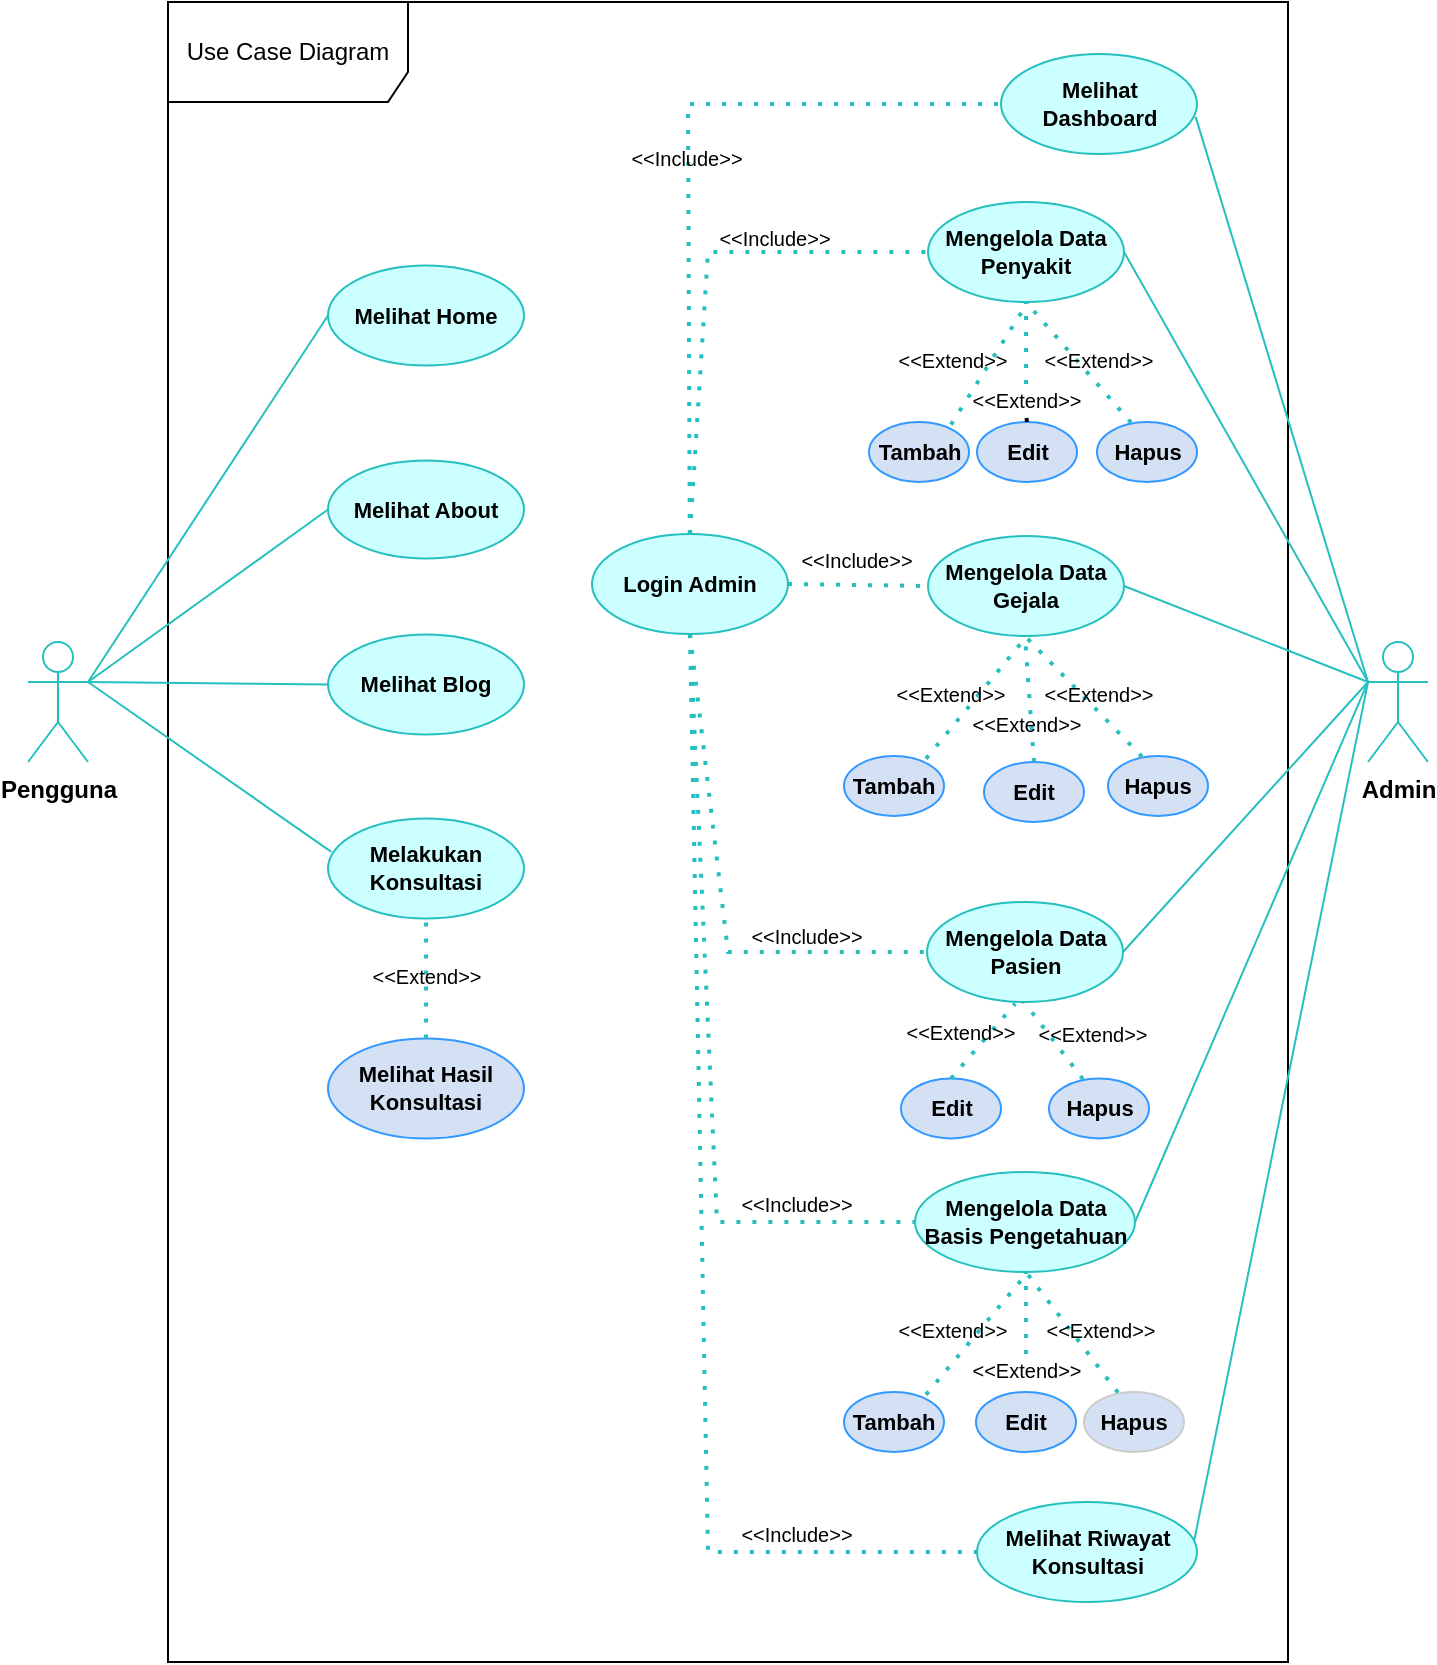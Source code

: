 <mxfile version="21.4.0" type="github" pages="28">
  <diagram name="Use Case" id="xa_9cUXO3RMpBKNxqR6e">
    <mxGraphModel dx="1114" dy="704" grid="1" gridSize="10" guides="1" tooltips="1" connect="1" arrows="1" fold="1" page="1" pageScale="1" pageWidth="827" pageHeight="1169" math="0" shadow="0">
      <root>
        <mxCell id="0" />
        <mxCell id="1" parent="0" />
        <mxCell id="5mGTaYzWhihR_Vn_aPCU-1" value="Use Case Diagram" style="shape=umlFrame;whiteSpace=wrap;html=1;pointerEvents=0;width=120;height=50;rounded=0;" parent="1" vertex="1">
          <mxGeometry x="120" y="190" width="560" height="830" as="geometry" />
        </mxCell>
        <mxCell id="5mGTaYzWhihR_Vn_aPCU-12" value="&lt;b&gt;Pengguna&lt;/b&gt;" style="shape=umlActor;verticalLabelPosition=bottom;verticalAlign=top;html=1;rounded=0;strokeColor=#26BFBF;" parent="1" vertex="1">
          <mxGeometry x="50" y="510" width="30" height="60" as="geometry" />
        </mxCell>
        <mxCell id="5mGTaYzWhihR_Vn_aPCU-14" value="&lt;b&gt;Admin&lt;/b&gt;" style="shape=umlActor;verticalLabelPosition=bottom;verticalAlign=top;html=1;rounded=0;strokeColor=#26BFBF;" parent="1" vertex="1">
          <mxGeometry x="720" y="510" width="30" height="60" as="geometry" />
        </mxCell>
        <mxCell id="5mGTaYzWhihR_Vn_aPCU-16" value="&lt;span style=&quot;font-size: 11px;&quot;&gt;Melihat Home&lt;/span&gt;" style="ellipse;whiteSpace=wrap;html=1;fillColor=#CCFFFF;strokeColor=#26BFBF;fontStyle=1;fontSize=11;rounded=0;" parent="1" vertex="1">
          <mxGeometry x="200" y="321.75" width="98" height="50" as="geometry" />
        </mxCell>
        <mxCell id="5mGTaYzWhihR_Vn_aPCU-19" value="Melakukan Konsultasi" style="ellipse;whiteSpace=wrap;html=1;align=center;fontStyle=1;fillColor=#CCFFFF;strokeColor=#26BFBF;fontSize=11;rounded=0;" parent="1" vertex="1">
          <mxGeometry x="200" y="598.25" width="98" height="50" as="geometry" />
        </mxCell>
        <mxCell id="5mGTaYzWhihR_Vn_aPCU-23" value="Melihat About" style="ellipse;whiteSpace=wrap;html=1;align=center;fontStyle=1;fillColor=#CCFFFF;strokeColor=#26BFBF;fontSize=11;rounded=0;" parent="1" vertex="1">
          <mxGeometry x="200" y="419.25" width="98" height="49" as="geometry" />
        </mxCell>
        <mxCell id="5mGTaYzWhihR_Vn_aPCU-24" value="Melihat Blog" style="ellipse;whiteSpace=wrap;html=1;align=center;fontStyle=1;fillColor=#CCFFFF;strokeColor=#26BFBF;fontSize=11;rounded=0;" parent="1" vertex="1">
          <mxGeometry x="200" y="506.25" width="98" height="50" as="geometry" />
        </mxCell>
        <mxCell id="5mGTaYzWhihR_Vn_aPCU-26" value="" style="endArrow=none;html=1;rounded=0;entryX=0;entryY=0.5;entryDx=0;entryDy=0;exitX=1;exitY=0.333;exitDx=0;exitDy=0;exitPerimeter=0;strokeColor=#26BFBF;" parent="1" source="5mGTaYzWhihR_Vn_aPCU-12" target="5mGTaYzWhihR_Vn_aPCU-16" edge="1">
          <mxGeometry width="50" height="50" relative="1" as="geometry">
            <mxPoint x="90" y="530" as="sourcePoint" />
            <mxPoint x="140" y="480" as="targetPoint" />
          </mxGeometry>
        </mxCell>
        <mxCell id="5mGTaYzWhihR_Vn_aPCU-27" value="" style="endArrow=none;html=1;rounded=0;entryX=0;entryY=0.5;entryDx=0;entryDy=0;strokeColor=#26BFBF;" parent="1" target="5mGTaYzWhihR_Vn_aPCU-23" edge="1">
          <mxGeometry width="50" height="50" relative="1" as="geometry">
            <mxPoint x="80" y="530" as="sourcePoint" />
            <mxPoint x="160" y="510" as="targetPoint" />
          </mxGeometry>
        </mxCell>
        <mxCell id="5mGTaYzWhihR_Vn_aPCU-28" value="" style="endArrow=none;html=1;rounded=0;entryX=0;entryY=0.5;entryDx=0;entryDy=0;strokeColor=#26BFBF;" parent="1" target="5mGTaYzWhihR_Vn_aPCU-24" edge="1">
          <mxGeometry width="50" height="50" relative="1" as="geometry">
            <mxPoint x="80" y="530" as="sourcePoint" />
            <mxPoint x="190" y="610" as="targetPoint" />
          </mxGeometry>
        </mxCell>
        <mxCell id="5mGTaYzWhihR_Vn_aPCU-29" value="" style="endArrow=none;html=1;rounded=0;entryX=0.017;entryY=0.334;entryDx=0;entryDy=0;entryPerimeter=0;strokeColor=#26BFBF;" parent="1" target="5mGTaYzWhihR_Vn_aPCU-19" edge="1">
          <mxGeometry width="50" height="50" relative="1" as="geometry">
            <mxPoint x="80" y="530" as="sourcePoint" />
            <mxPoint x="190" y="680" as="targetPoint" />
          </mxGeometry>
        </mxCell>
        <mxCell id="5mGTaYzWhihR_Vn_aPCU-31" value="Melihat Hasil Konsultasi" style="ellipse;whiteSpace=wrap;html=1;align=center;fontStyle=1;fontSize=11;fillColor=#D4E1F5;strokeColor=#3399FF;rounded=0;" parent="1" vertex="1">
          <mxGeometry x="200" y="708.25" width="98" height="50" as="geometry" />
        </mxCell>
        <mxCell id="5mGTaYzWhihR_Vn_aPCU-35" value="" style="endArrow=none;dashed=1;html=1;dashPattern=1 3;strokeWidth=2;rounded=0;entryX=0.5;entryY=1;entryDx=0;entryDy=0;exitX=0.5;exitY=0;exitDx=0;exitDy=0;strokeColor=#26BFBF;" parent="1" source="5mGTaYzWhihR_Vn_aPCU-31" target="5mGTaYzWhihR_Vn_aPCU-19" edge="1">
          <mxGeometry width="50" height="50" relative="1" as="geometry">
            <mxPoint x="250" y="698.25" as="sourcePoint" />
            <mxPoint x="300" y="648.25" as="targetPoint" />
          </mxGeometry>
        </mxCell>
        <mxCell id="5mGTaYzWhihR_Vn_aPCU-37" value="&lt;font style=&quot;font-size: 10px;&quot;&gt;&amp;lt;&amp;lt;Extend&amp;gt;&amp;gt;&lt;/font&gt;" style="text;html=1;strokeColor=none;fillColor=none;align=center;verticalAlign=middle;whiteSpace=wrap;rounded=0;fontStyle=0;fontSize=10;" parent="1" vertex="1">
          <mxGeometry x="214.5" y="669.25" width="69" height="15" as="geometry" />
        </mxCell>
        <mxCell id="5mGTaYzWhihR_Vn_aPCU-38" value="&lt;span style=&quot;font-size: 11px;&quot;&gt;Melihat Dashboard&lt;/span&gt;" style="ellipse;whiteSpace=wrap;html=1;fillColor=#CCFFFF;strokeColor=#26BFBF;fontStyle=1;fontSize=11;rounded=0;" parent="1" vertex="1">
          <mxGeometry x="536.5" y="216" width="98" height="50" as="geometry" />
        </mxCell>
        <mxCell id="5mGTaYzWhihR_Vn_aPCU-39" value="&lt;span style=&quot;font-size: 11px;&quot;&gt;Melihat Riwayat Konsultasi&lt;/span&gt;" style="ellipse;whiteSpace=wrap;html=1;fillColor=#CCFFFF;strokeColor=#26BFBF;fontStyle=1;fontSize=11;rounded=0;" parent="1" vertex="1">
          <mxGeometry x="524.5" y="940" width="110" height="50" as="geometry" />
        </mxCell>
        <mxCell id="5mGTaYzWhihR_Vn_aPCU-40" value="&lt;span style=&quot;font-size: 11px;&quot;&gt;Mengelola Data Pasien&lt;br&gt;&lt;/span&gt;" style="ellipse;whiteSpace=wrap;html=1;fillColor=#CCFFFF;strokeColor=#26BFBF;fontStyle=1;fontSize=11;rounded=0;" parent="1" vertex="1">
          <mxGeometry x="499.5" y="640" width="98" height="50" as="geometry" />
        </mxCell>
        <mxCell id="5mGTaYzWhihR_Vn_aPCU-41" value="&lt;span style=&quot;font-size: 11px;&quot;&gt;Mengelola Data Penyakit&lt;br&gt;&lt;/span&gt;" style="ellipse;whiteSpace=wrap;html=1;fillColor=#CCFFFF;strokeColor=#26BFBF;fontStyle=1;fontSize=11;rounded=0;" parent="1" vertex="1">
          <mxGeometry x="500" y="290" width="98" height="50" as="geometry" />
        </mxCell>
        <mxCell id="5mGTaYzWhihR_Vn_aPCU-42" value="&lt;span style=&quot;font-size: 11px;&quot;&gt;Mengelola Data Gejala&lt;br&gt;&lt;/span&gt;" style="ellipse;whiteSpace=wrap;html=1;fillColor=#CCFFFF;strokeColor=#26BFBF;fontStyle=1;fontSize=11;rounded=0;" parent="1" vertex="1">
          <mxGeometry x="500" y="457" width="98" height="50" as="geometry" />
        </mxCell>
        <mxCell id="5mGTaYzWhihR_Vn_aPCU-43" value="&lt;span style=&quot;font-size: 11px;&quot;&gt;Mengelola Data Basis Pengetahuan&lt;br&gt;&lt;/span&gt;" style="ellipse;whiteSpace=wrap;html=1;fillColor=#CCFFFF;strokeColor=#26BFBF;fontStyle=1;fontSize=11;rounded=0;" parent="1" vertex="1">
          <mxGeometry x="493.5" y="775" width="110" height="50" as="geometry" />
        </mxCell>
        <mxCell id="5mGTaYzWhihR_Vn_aPCU-60" value="" style="endArrow=none;html=1;rounded=0;entryX=1;entryY=0.5;entryDx=0;entryDy=0;exitX=0;exitY=0.333;exitDx=0;exitDy=0;exitPerimeter=0;strokeColor=#26BFBF;" parent="1" source="5mGTaYzWhihR_Vn_aPCU-14" target="5mGTaYzWhihR_Vn_aPCU-41" edge="1">
          <mxGeometry width="50" height="50" relative="1" as="geometry">
            <mxPoint x="580" y="475" as="sourcePoint" />
            <mxPoint x="702" y="370" as="targetPoint" />
          </mxGeometry>
        </mxCell>
        <mxCell id="5mGTaYzWhihR_Vn_aPCU-61" value="" style="endArrow=none;html=1;rounded=0;entryX=1;entryY=0.5;entryDx=0;entryDy=0;exitX=0;exitY=0.333;exitDx=0;exitDy=0;exitPerimeter=0;strokeColor=#26BFBF;" parent="1" source="5mGTaYzWhihR_Vn_aPCU-14" target="5mGTaYzWhihR_Vn_aPCU-42" edge="1">
          <mxGeometry width="50" height="50" relative="1" as="geometry">
            <mxPoint x="720" y="430" as="sourcePoint" />
            <mxPoint x="608" y="325" as="targetPoint" />
          </mxGeometry>
        </mxCell>
        <mxCell id="5mGTaYzWhihR_Vn_aPCU-62" value="" style="endArrow=none;html=1;rounded=0;entryX=1;entryY=0.5;entryDx=0;entryDy=0;strokeColor=#26BFBF;" parent="1" target="5mGTaYzWhihR_Vn_aPCU-40" edge="1">
          <mxGeometry width="50" height="50" relative="1" as="geometry">
            <mxPoint x="720" y="530" as="sourcePoint" />
            <mxPoint x="608" y="455" as="targetPoint" />
          </mxGeometry>
        </mxCell>
        <mxCell id="5mGTaYzWhihR_Vn_aPCU-63" value="" style="endArrow=none;html=1;rounded=0;entryX=1;entryY=0.5;entryDx=0;entryDy=0;exitX=0;exitY=0.333;exitDx=0;exitDy=0;exitPerimeter=0;strokeColor=#26BFBF;" parent="1" source="5mGTaYzWhihR_Vn_aPCU-14" target="5mGTaYzWhihR_Vn_aPCU-43" edge="1">
          <mxGeometry width="50" height="50" relative="1" as="geometry">
            <mxPoint x="720" y="430" as="sourcePoint" />
            <mxPoint x="608" y="565" as="targetPoint" />
          </mxGeometry>
        </mxCell>
        <mxCell id="5mGTaYzWhihR_Vn_aPCU-69" value="Hapus" style="ellipse;whiteSpace=wrap;html=1;align=center;fontStyle=1;fontSize=11;fillColor=#D4E1F5;strokeColor=#3399FF;rounded=0;" parent="1" vertex="1">
          <mxGeometry x="560.5" y="728.25" width="50" height="30" as="geometry" />
        </mxCell>
        <mxCell id="5mGTaYzWhihR_Vn_aPCU-72" value="Edit" style="ellipse;whiteSpace=wrap;html=1;align=center;fontStyle=1;fontSize=11;fillColor=#D4E1F5;strokeColor=#3399FF;rounded=0;" parent="1" vertex="1">
          <mxGeometry x="486.5" y="728.25" width="50" height="30" as="geometry" />
        </mxCell>
        <mxCell id="5mGTaYzWhihR_Vn_aPCU-77" value="" style="endArrow=none;html=1;rounded=0;entryX=0.988;entryY=0.378;entryDx=0;entryDy=0;exitX=0;exitY=0.333;exitDx=0;exitDy=0;exitPerimeter=0;entryPerimeter=0;strokeColor=#26BFBF;" parent="1" source="5mGTaYzWhihR_Vn_aPCU-14" target="5mGTaYzWhihR_Vn_aPCU-39" edge="1">
          <mxGeometry width="50" height="50" relative="1" as="geometry">
            <mxPoint x="720" y="430" as="sourcePoint" />
            <mxPoint x="614" y="675" as="targetPoint" />
          </mxGeometry>
        </mxCell>
        <mxCell id="5mGTaYzWhihR_Vn_aPCU-79" value="Hapus" style="ellipse;whiteSpace=wrap;html=1;align=center;fontStyle=1;fontSize=11;fillColor=#D4E1F5;strokeColor=#3399FF;rounded=0;" parent="1" vertex="1">
          <mxGeometry x="584.5" y="400" width="50" height="30" as="geometry" />
        </mxCell>
        <mxCell id="5mGTaYzWhihR_Vn_aPCU-80" value="Edit" style="ellipse;whiteSpace=wrap;html=1;align=center;fontStyle=1;fontSize=11;fillColor=#D4E1F5;strokeColor=#3399FF;rounded=0;" parent="1" vertex="1">
          <mxGeometry x="524.5" y="400" width="50" height="30" as="geometry" />
        </mxCell>
        <mxCell id="5mGTaYzWhihR_Vn_aPCU-81" value="Tambah" style="ellipse;whiteSpace=wrap;html=1;align=center;fontStyle=1;fontSize=11;fillColor=#D4E1F5;strokeColor=#3399FF;rounded=0;" parent="1" vertex="1">
          <mxGeometry x="470.5" y="400" width="50" height="30" as="geometry" />
        </mxCell>
        <mxCell id="5mGTaYzWhihR_Vn_aPCU-85" value="" style="endArrow=none;html=1;rounded=0;entryX=0.993;entryY=0.629;entryDx=0;entryDy=0;entryPerimeter=0;strokeColor=#26BFBF;" parent="1" target="5mGTaYzWhihR_Vn_aPCU-38" edge="1">
          <mxGeometry width="50" height="50" relative="1" as="geometry">
            <mxPoint x="720" y="530" as="sourcePoint" />
            <mxPoint x="608" y="325" as="targetPoint" />
          </mxGeometry>
        </mxCell>
        <mxCell id="5mGTaYzWhihR_Vn_aPCU-86" value="" style="endArrow=none;dashed=1;html=1;dashPattern=1 3;strokeWidth=2;rounded=0;exitX=0.82;exitY=0.044;exitDx=0;exitDy=0;exitPerimeter=0;strokeColor=#26BFBF;" parent="1" source="5mGTaYzWhihR_Vn_aPCU-81" edge="1">
          <mxGeometry width="50" height="50" relative="1" as="geometry">
            <mxPoint x="460" y="320" as="sourcePoint" />
            <mxPoint x="550" y="340" as="targetPoint" />
          </mxGeometry>
        </mxCell>
        <mxCell id="5mGTaYzWhihR_Vn_aPCU-87" value="" style="endArrow=none;dashed=1;html=1;dashPattern=1 3;strokeWidth=2;rounded=0;entryX=0.5;entryY=1;entryDx=0;entryDy=0;exitX=0.5;exitY=0;exitDx=0;exitDy=0;strokeColor=#26BFBF;" parent="1" source="5mGTaYzWhihR_Vn_aPCU-90" target="5mGTaYzWhihR_Vn_aPCU-41" edge="1">
          <mxGeometry width="50" height="50" relative="1" as="geometry">
            <mxPoint x="495" y="370" as="sourcePoint" />
            <mxPoint x="549" y="350" as="targetPoint" />
          </mxGeometry>
        </mxCell>
        <mxCell id="5mGTaYzWhihR_Vn_aPCU-88" value="" style="endArrow=none;dashed=1;html=1;dashPattern=1 3;strokeWidth=2;rounded=0;entryX=0.5;entryY=1;entryDx=0;entryDy=0;exitX=0.34;exitY=0.011;exitDx=0;exitDy=0;exitPerimeter=0;strokeColor=#26BFBF;" parent="1" source="5mGTaYzWhihR_Vn_aPCU-79" target="5mGTaYzWhihR_Vn_aPCU-41" edge="1">
          <mxGeometry width="50" height="50" relative="1" as="geometry">
            <mxPoint x="495" y="370" as="sourcePoint" />
            <mxPoint x="549" y="350" as="targetPoint" />
          </mxGeometry>
        </mxCell>
        <mxCell id="5mGTaYzWhihR_Vn_aPCU-89" value="&lt;font style=&quot;font-size: 10px;&quot;&gt;&amp;lt;&amp;lt;Extend&amp;gt;&amp;gt;&lt;/font&gt;" style="text;html=1;strokeColor=none;fillColor=none;align=center;verticalAlign=middle;whiteSpace=wrap;rounded=0;fontStyle=0;fontSize=10;" parent="1" vertex="1">
          <mxGeometry x="477.5" y="361" width="69" height="15" as="geometry" />
        </mxCell>
        <mxCell id="5mGTaYzWhihR_Vn_aPCU-91" value="" style="endArrow=none;dashed=1;html=1;dashPattern=1 3;strokeWidth=2;rounded=0;entryX=0.5;entryY=1;entryDx=0;entryDy=0;exitX=0.5;exitY=0;exitDx=0;exitDy=0;" parent="1" source="5mGTaYzWhihR_Vn_aPCU-80" target="5mGTaYzWhihR_Vn_aPCU-90" edge="1">
          <mxGeometry width="50" height="50" relative="1" as="geometry">
            <mxPoint x="549" y="400" as="sourcePoint" />
            <mxPoint x="549" y="340" as="targetPoint" />
          </mxGeometry>
        </mxCell>
        <mxCell id="5mGTaYzWhihR_Vn_aPCU-90" value="&lt;font style=&quot;font-size: 10px;&quot;&gt;&amp;lt;&amp;lt;Extend&amp;gt;&amp;gt;&lt;/font&gt;" style="text;html=1;strokeColor=none;fillColor=none;align=center;verticalAlign=middle;whiteSpace=wrap;rounded=0;fontStyle=0;fontSize=10;" parent="1" vertex="1">
          <mxGeometry x="514.5" y="381" width="69" height="15" as="geometry" />
        </mxCell>
        <mxCell id="5mGTaYzWhihR_Vn_aPCU-92" value="&lt;font style=&quot;font-size: 10px;&quot;&gt;&amp;lt;&amp;lt;Extend&amp;gt;&amp;gt;&lt;/font&gt;" style="text;html=1;strokeColor=none;fillColor=none;align=center;verticalAlign=middle;whiteSpace=wrap;rounded=0;fontStyle=0;fontSize=10;" parent="1" vertex="1">
          <mxGeometry x="550.5" y="361" width="69" height="15" as="geometry" />
        </mxCell>
        <mxCell id="5mGTaYzWhihR_Vn_aPCU-93" value="Hapus" style="ellipse;whiteSpace=wrap;html=1;align=center;fontStyle=1;fontSize=11;fillColor=#D4E1F5;strokeColor=#3399FF;rounded=0;" parent="1" vertex="1">
          <mxGeometry x="590" y="567" width="50" height="30" as="geometry" />
        </mxCell>
        <mxCell id="5mGTaYzWhihR_Vn_aPCU-94" value="Edit" style="ellipse;whiteSpace=wrap;html=1;align=center;fontStyle=1;fontSize=11;fillColor=#D4E1F5;strokeColor=#3399FF;rounded=0;" parent="1" vertex="1">
          <mxGeometry x="528" y="570" width="50" height="30" as="geometry" />
        </mxCell>
        <mxCell id="5mGTaYzWhihR_Vn_aPCU-95" value="Tambah" style="ellipse;whiteSpace=wrap;html=1;align=center;fontStyle=1;fontSize=11;fillColor=#D4E1F5;strokeColor=#3399FF;rounded=0;" parent="1" vertex="1">
          <mxGeometry x="458" y="567" width="50" height="30" as="geometry" />
        </mxCell>
        <mxCell id="5mGTaYzWhihR_Vn_aPCU-96" value="" style="endArrow=none;dashed=1;html=1;dashPattern=1 3;strokeWidth=2;rounded=0;exitX=0.82;exitY=0.044;exitDx=0;exitDy=0;exitPerimeter=0;strokeColor=#26BFBF;" parent="1" source="5mGTaYzWhihR_Vn_aPCU-95" edge="1">
          <mxGeometry width="50" height="50" relative="1" as="geometry">
            <mxPoint x="459.5" y="487" as="sourcePoint" />
            <mxPoint x="549.5" y="507" as="targetPoint" />
          </mxGeometry>
        </mxCell>
        <mxCell id="5mGTaYzWhihR_Vn_aPCU-97" value="" style="endArrow=none;dashed=1;html=1;dashPattern=1 3;strokeWidth=2;rounded=0;entryX=0.5;entryY=1;entryDx=0;entryDy=0;exitX=0.5;exitY=0;exitDx=0;exitDy=0;strokeColor=#26BFBF;" parent="1" source="5mGTaYzWhihR_Vn_aPCU-94" edge="1">
          <mxGeometry width="50" height="50" relative="1" as="geometry">
            <mxPoint x="494.5" y="537" as="sourcePoint" />
            <mxPoint x="548.5" y="507" as="targetPoint" />
          </mxGeometry>
        </mxCell>
        <mxCell id="5mGTaYzWhihR_Vn_aPCU-98" value="" style="endArrow=none;dashed=1;html=1;dashPattern=1 3;strokeWidth=2;rounded=0;entryX=0.5;entryY=1;entryDx=0;entryDy=0;exitX=0.34;exitY=0.011;exitDx=0;exitDy=0;exitPerimeter=0;strokeColor=#26BFBF;" parent="1" source="5mGTaYzWhihR_Vn_aPCU-93" edge="1">
          <mxGeometry width="50" height="50" relative="1" as="geometry">
            <mxPoint x="494.5" y="537" as="sourcePoint" />
            <mxPoint x="548.5" y="507" as="targetPoint" />
          </mxGeometry>
        </mxCell>
        <mxCell id="5mGTaYzWhihR_Vn_aPCU-99" value="&lt;font style=&quot;font-size: 10px;&quot;&gt;&amp;lt;&amp;lt;Extend&amp;gt;&amp;gt;&lt;/font&gt;" style="text;html=1;strokeColor=none;fillColor=none;align=center;verticalAlign=middle;whiteSpace=wrap;rounded=0;fontStyle=0;fontSize=10;" parent="1" vertex="1">
          <mxGeometry x="477" y="528" width="69" height="15" as="geometry" />
        </mxCell>
        <mxCell id="5mGTaYzWhihR_Vn_aPCU-100" value="&lt;font style=&quot;font-size: 10px;&quot;&gt;&amp;lt;&amp;lt;Extend&amp;gt;&amp;gt;&lt;/font&gt;" style="text;html=1;strokeColor=none;fillColor=none;align=center;verticalAlign=middle;whiteSpace=wrap;rounded=0;fontStyle=0;fontSize=10;" parent="1" vertex="1">
          <mxGeometry x="514.5" y="543" width="69" height="15" as="geometry" />
        </mxCell>
        <mxCell id="5mGTaYzWhihR_Vn_aPCU-101" value="&lt;font style=&quot;font-size: 10px;&quot;&gt;&amp;lt;&amp;lt;Extend&amp;gt;&amp;gt;&lt;/font&gt;" style="text;html=1;strokeColor=none;fillColor=none;align=center;verticalAlign=middle;whiteSpace=wrap;rounded=0;fontStyle=0;fontSize=10;" parent="1" vertex="1">
          <mxGeometry x="551" y="528" width="69" height="15" as="geometry" />
        </mxCell>
        <mxCell id="5mGTaYzWhihR_Vn_aPCU-102" value="" style="endArrow=none;dashed=1;html=1;dashPattern=1 3;strokeWidth=2;rounded=0;entryX=0.5;entryY=1;entryDx=0;entryDy=0;exitX=0.339;exitY=0.011;exitDx=0;exitDy=0;exitPerimeter=0;strokeColor=#26BFBF;" parent="1" source="5mGTaYzWhihR_Vn_aPCU-69" edge="1">
          <mxGeometry width="50" height="50" relative="1" as="geometry">
            <mxPoint x="574" y="711" as="sourcePoint" />
            <mxPoint x="548" y="690" as="targetPoint" />
          </mxGeometry>
        </mxCell>
        <mxCell id="5mGTaYzWhihR_Vn_aPCU-103" value="&lt;font style=&quot;font-size: 10px;&quot;&gt;&amp;lt;&amp;lt;Extend&amp;gt;&amp;gt;&lt;/font&gt;" style="text;html=1;strokeColor=none;fillColor=none;align=center;verticalAlign=middle;whiteSpace=wrap;rounded=0;fontStyle=0;fontSize=10;" parent="1" vertex="1">
          <mxGeometry x="548" y="698" width="69" height="15" as="geometry" />
        </mxCell>
        <mxCell id="5mGTaYzWhihR_Vn_aPCU-107" value="" style="endArrow=none;dashed=1;html=1;dashPattern=1 3;strokeWidth=2;rounded=0;entryX=0.45;entryY=1.016;entryDx=0;entryDy=0;exitX=0.5;exitY=0;exitDx=0;exitDy=0;entryPerimeter=0;strokeColor=#26BFBF;" parent="1" source="5mGTaYzWhihR_Vn_aPCU-72" target="5mGTaYzWhihR_Vn_aPCU-40" edge="1">
          <mxGeometry width="50" height="50" relative="1" as="geometry">
            <mxPoint x="474.5" y="710" as="sourcePoint" />
            <mxPoint x="445.5" y="680" as="targetPoint" />
          </mxGeometry>
        </mxCell>
        <mxCell id="5mGTaYzWhihR_Vn_aPCU-108" value="&lt;font style=&quot;font-size: 10px;&quot;&gt;&amp;lt;&amp;lt;Extend&amp;gt;&amp;gt;&lt;/font&gt;" style="text;html=1;strokeColor=none;fillColor=none;align=center;verticalAlign=middle;whiteSpace=wrap;rounded=0;fontStyle=0;fontSize=10;" parent="1" vertex="1">
          <mxGeometry x="480.5" y="699" width="71" height="12" as="geometry" />
        </mxCell>
        <mxCell id="5mGTaYzWhihR_Vn_aPCU-109" value="Hapus" style="ellipse;whiteSpace=wrap;html=1;align=center;fontStyle=1;fontSize=11;fillColor=#D4E1F5;strokeColor=#CCCCCC;rounded=0;" parent="1" vertex="1">
          <mxGeometry x="578" y="885" width="50" height="30" as="geometry" />
        </mxCell>
        <mxCell id="5mGTaYzWhihR_Vn_aPCU-110" value="Edit" style="ellipse;whiteSpace=wrap;html=1;align=center;fontStyle=1;fontSize=11;fillColor=#D4E1F5;strokeColor=#3399FF;rounded=0;" parent="1" vertex="1">
          <mxGeometry x="524" y="885" width="50" height="30" as="geometry" />
        </mxCell>
        <mxCell id="5mGTaYzWhihR_Vn_aPCU-111" value="Tambah" style="ellipse;whiteSpace=wrap;html=1;align=center;fontStyle=1;fontSize=11;fillColor=#D4E1F5;strokeColor=#3399FF;rounded=0;" parent="1" vertex="1">
          <mxGeometry x="458" y="885" width="50" height="30" as="geometry" />
        </mxCell>
        <mxCell id="5mGTaYzWhihR_Vn_aPCU-112" value="" style="endArrow=none;dashed=1;html=1;dashPattern=1 3;strokeWidth=2;rounded=0;exitX=0.82;exitY=0.044;exitDx=0;exitDy=0;exitPerimeter=0;strokeColor=#26BFBF;" parent="1" source="5mGTaYzWhihR_Vn_aPCU-111" edge="1">
          <mxGeometry width="50" height="50" relative="1" as="geometry">
            <mxPoint x="460" y="805" as="sourcePoint" />
            <mxPoint x="550" y="825" as="targetPoint" />
          </mxGeometry>
        </mxCell>
        <mxCell id="5mGTaYzWhihR_Vn_aPCU-113" value="" style="endArrow=none;dashed=1;html=1;dashPattern=1 3;strokeWidth=2;rounded=0;entryX=0.5;entryY=1;entryDx=0;entryDy=0;exitX=0.5;exitY=0;exitDx=0;exitDy=0;strokeColor=#26BFBF;" parent="1" source="5mGTaYzWhihR_Vn_aPCU-116" edge="1">
          <mxGeometry width="50" height="50" relative="1" as="geometry">
            <mxPoint x="495" y="855" as="sourcePoint" />
            <mxPoint x="549" y="825" as="targetPoint" />
          </mxGeometry>
        </mxCell>
        <mxCell id="5mGTaYzWhihR_Vn_aPCU-114" value="" style="endArrow=none;dashed=1;html=1;dashPattern=1 3;strokeWidth=2;rounded=0;entryX=0.5;entryY=1;entryDx=0;entryDy=0;exitX=0.34;exitY=0.011;exitDx=0;exitDy=0;exitPerimeter=0;strokeColor=#26BFBF;" parent="1" source="5mGTaYzWhihR_Vn_aPCU-109" edge="1">
          <mxGeometry width="50" height="50" relative="1" as="geometry">
            <mxPoint x="495" y="855" as="sourcePoint" />
            <mxPoint x="549" y="825" as="targetPoint" />
          </mxGeometry>
        </mxCell>
        <mxCell id="5mGTaYzWhihR_Vn_aPCU-115" value="&lt;font style=&quot;font-size: 10px;&quot;&gt;&amp;lt;&amp;lt;Extend&amp;gt;&amp;gt;&lt;/font&gt;" style="text;html=1;strokeColor=none;fillColor=none;align=center;verticalAlign=middle;whiteSpace=wrap;rounded=0;fontStyle=0;fontSize=10;" parent="1" vertex="1">
          <mxGeometry x="477.5" y="846" width="69" height="15" as="geometry" />
        </mxCell>
        <mxCell id="5mGTaYzWhihR_Vn_aPCU-116" value="&lt;font style=&quot;font-size: 10px;&quot;&gt;&amp;lt;&amp;lt;Extend&amp;gt;&amp;gt;&lt;/font&gt;" style="text;html=1;strokeColor=none;fillColor=none;align=center;verticalAlign=middle;whiteSpace=wrap;rounded=0;fontStyle=0;fontSize=10;" parent="1" vertex="1">
          <mxGeometry x="514.5" y="866" width="69" height="15" as="geometry" />
        </mxCell>
        <mxCell id="5mGTaYzWhihR_Vn_aPCU-117" value="&lt;font style=&quot;font-size: 10px;&quot;&gt;&amp;lt;&amp;lt;Extend&amp;gt;&amp;gt;&lt;/font&gt;" style="text;html=1;strokeColor=none;fillColor=none;align=center;verticalAlign=middle;whiteSpace=wrap;rounded=0;fontStyle=0;fontSize=10;" parent="1" vertex="1">
          <mxGeometry x="551.5" y="846" width="69" height="15" as="geometry" />
        </mxCell>
        <mxCell id="5mGTaYzWhihR_Vn_aPCU-121" value="" style="endArrow=none;dashed=1;html=1;dashPattern=1 3;strokeWidth=2;rounded=0;entryX=0;entryY=0.5;entryDx=0;entryDy=0;strokeColor=#26BFBF;" parent="1" source="5mGTaYzWhihR_Vn_aPCU-122" target="5mGTaYzWhihR_Vn_aPCU-38" edge="1">
          <mxGeometry width="50" height="50" relative="1" as="geometry">
            <mxPoint x="408" y="290" as="sourcePoint" />
            <mxPoint x="458" y="240" as="targetPoint" />
            <Array as="points">
              <mxPoint x="380" y="241" />
            </Array>
          </mxGeometry>
        </mxCell>
        <mxCell id="5mGTaYzWhihR_Vn_aPCU-122" value="&lt;span style=&quot;font-size: 11px;&quot;&gt;Login Admin&lt;/span&gt;" style="ellipse;whiteSpace=wrap;html=1;fillColor=#CCFFFF;strokeColor=#26BFBF;fontStyle=1;fontSize=11;rounded=0;" parent="1" vertex="1">
          <mxGeometry x="332" y="456" width="98" height="50" as="geometry" />
        </mxCell>
        <mxCell id="5mGTaYzWhihR_Vn_aPCU-123" value="&lt;font style=&quot;font-size: 10px;&quot;&gt;&amp;lt;&amp;lt;Include&amp;gt;&amp;gt;&lt;/font&gt;" style="text;html=1;strokeColor=none;fillColor=none;align=center;verticalAlign=middle;whiteSpace=wrap;rounded=0;fontStyle=0;fontSize=10;" parent="1" vertex="1">
          <mxGeometry x="345" y="260" width="69" height="15" as="geometry" />
        </mxCell>
        <mxCell id="5mGTaYzWhihR_Vn_aPCU-124" value="" style="endArrow=none;dashed=1;html=1;dashPattern=1 3;strokeWidth=2;rounded=0;entryX=0;entryY=0.5;entryDx=0;entryDy=0;exitX=0.5;exitY=0;exitDx=0;exitDy=0;strokeColor=#26BFBF;" parent="1" source="5mGTaYzWhihR_Vn_aPCU-122" target="5mGTaYzWhihR_Vn_aPCU-41" edge="1">
          <mxGeometry width="50" height="50" relative="1" as="geometry">
            <mxPoint x="359" y="470" as="sourcePoint" />
            <mxPoint x="546" y="251" as="targetPoint" />
            <Array as="points">
              <mxPoint x="390" y="315" />
            </Array>
          </mxGeometry>
        </mxCell>
        <mxCell id="5mGTaYzWhihR_Vn_aPCU-126" value="" style="endArrow=none;dashed=1;html=1;dashPattern=1 3;strokeWidth=2;rounded=0;entryX=0;entryY=0.5;entryDx=0;entryDy=0;exitX=1;exitY=0.5;exitDx=0;exitDy=0;strokeColor=#26BFBF;" parent="1" source="5mGTaYzWhihR_Vn_aPCU-122" target="5mGTaYzWhihR_Vn_aPCU-42" edge="1">
          <mxGeometry width="50" height="50" relative="1" as="geometry">
            <mxPoint x="410" y="540" as="sourcePoint" />
            <mxPoint x="460" y="490" as="targetPoint" />
          </mxGeometry>
        </mxCell>
        <mxCell id="5mGTaYzWhihR_Vn_aPCU-127" value="&lt;font style=&quot;font-size: 10px;&quot;&gt;&amp;lt;&amp;lt;Include&amp;gt;&amp;gt;&lt;/font&gt;" style="text;html=1;strokeColor=none;fillColor=none;align=center;verticalAlign=middle;whiteSpace=wrap;rounded=0;fontStyle=0;fontSize=10;" parent="1" vertex="1">
          <mxGeometry x="389" y="300" width="69" height="15" as="geometry" />
        </mxCell>
        <mxCell id="5mGTaYzWhihR_Vn_aPCU-128" value="&lt;font style=&quot;font-size: 10px;&quot;&gt;&amp;lt;&amp;lt;Include&amp;gt;&amp;gt;&lt;/font&gt;" style="text;html=1;strokeColor=none;fillColor=none;align=center;verticalAlign=middle;whiteSpace=wrap;rounded=0;fontStyle=0;fontSize=10;" parent="1" vertex="1">
          <mxGeometry x="430" y="461" width="69" height="15" as="geometry" />
        </mxCell>
        <mxCell id="5mGTaYzWhihR_Vn_aPCU-129" value="" style="endArrow=none;dashed=1;html=1;dashPattern=1 3;strokeWidth=2;rounded=0;entryX=0;entryY=0.5;entryDx=0;entryDy=0;exitX=0.5;exitY=1;exitDx=0;exitDy=0;strokeColor=#26BFBF;" parent="1" source="5mGTaYzWhihR_Vn_aPCU-122" target="5mGTaYzWhihR_Vn_aPCU-40" edge="1">
          <mxGeometry width="50" height="50" relative="1" as="geometry">
            <mxPoint x="379" y="650" as="sourcePoint" />
            <mxPoint x="449" y="651" as="targetPoint" />
            <Array as="points">
              <mxPoint x="400" y="665" />
            </Array>
          </mxGeometry>
        </mxCell>
        <mxCell id="5mGTaYzWhihR_Vn_aPCU-130" value="" style="endArrow=none;dashed=1;html=1;dashPattern=1 3;strokeWidth=2;rounded=0;exitX=0.5;exitY=1;exitDx=0;exitDy=0;entryX=0;entryY=0.5;entryDx=0;entryDy=0;strokeColor=#26BFBF;" parent="1" source="5mGTaYzWhihR_Vn_aPCU-122" target="5mGTaYzWhihR_Vn_aPCU-43" edge="1">
          <mxGeometry width="50" height="50" relative="1" as="geometry">
            <mxPoint x="375.5" y="641" as="sourcePoint" />
            <mxPoint x="490" y="800" as="targetPoint" />
            <Array as="points">
              <mxPoint x="394.5" y="800" />
            </Array>
          </mxGeometry>
        </mxCell>
        <mxCell id="5mGTaYzWhihR_Vn_aPCU-131" value="" style="endArrow=none;dashed=1;html=1;dashPattern=1 3;strokeWidth=2;rounded=0;exitX=0.5;exitY=1;exitDx=0;exitDy=0;entryX=0;entryY=0.5;entryDx=0;entryDy=0;strokeColor=#26BFBF;" parent="1" source="5mGTaYzWhihR_Vn_aPCU-122" target="5mGTaYzWhihR_Vn_aPCU-39" edge="1">
          <mxGeometry width="50" height="50" relative="1" as="geometry">
            <mxPoint x="402.5" y="670" as="sourcePoint" />
            <mxPoint x="514.5" y="964" as="targetPoint" />
            <Array as="points">
              <mxPoint x="390" y="965" />
            </Array>
          </mxGeometry>
        </mxCell>
        <mxCell id="5mGTaYzWhihR_Vn_aPCU-132" value="&lt;font style=&quot;font-size: 10px;&quot;&gt;&amp;lt;&amp;lt;Include&amp;gt;&amp;gt;&lt;/font&gt;" style="text;html=1;strokeColor=none;fillColor=none;align=center;verticalAlign=middle;whiteSpace=wrap;rounded=0;fontStyle=0;fontSize=10;" parent="1" vertex="1">
          <mxGeometry x="405" y="649" width="69" height="15" as="geometry" />
        </mxCell>
        <mxCell id="5mGTaYzWhihR_Vn_aPCU-133" value="&lt;font style=&quot;font-size: 10px;&quot;&gt;&amp;lt;&amp;lt;Include&amp;gt;&amp;gt;&lt;/font&gt;" style="text;html=1;strokeColor=none;fillColor=none;align=center;verticalAlign=middle;whiteSpace=wrap;rounded=0;fontStyle=0;fontSize=10;" parent="1" vertex="1">
          <mxGeometry x="400" y="783" width="69" height="15" as="geometry" />
        </mxCell>
        <mxCell id="5mGTaYzWhihR_Vn_aPCU-134" value="&lt;font style=&quot;font-size: 10px;&quot;&gt;&amp;lt;&amp;lt;Include&amp;gt;&amp;gt;&lt;/font&gt;" style="text;html=1;strokeColor=none;fillColor=none;align=center;verticalAlign=middle;whiteSpace=wrap;rounded=0;fontStyle=0;fontSize=10;" parent="1" vertex="1">
          <mxGeometry x="400" y="948" width="69" height="15" as="geometry" />
        </mxCell>
      </root>
    </mxGraphModel>
  </diagram>
  <diagram id="iMd1nDzgr6FXD8jWt2x9" name="Halaman-2">
    <mxGraphModel dx="1393" dy="800" grid="1" gridSize="10" guides="1" tooltips="1" connect="1" arrows="1" fold="1" page="1" pageScale="1" pageWidth="827" pageHeight="1169" math="0" shadow="0">
      <root>
        <mxCell id="0" />
        <mxCell id="1" parent="0" />
        <mxCell id="gSYOyBRMMKfilyAsC5QI-1" value="&lt;font style=&quot;font-size: 12px;&quot;&gt;Activity Pengguna Melakukan Konsultasi&amp;nbsp;&lt;/font&gt;" style="shape=umlFrame;whiteSpace=wrap;html=1;pointerEvents=0;width=150;height=40;strokeWidth=2;" parent="1" vertex="1">
          <mxGeometry x="130" y="60" width="580" height="690" as="geometry" />
        </mxCell>
        <mxCell id="gSYOyBRMMKfilyAsC5QI-5" value="" style="verticalLabelPosition=bottom;verticalAlign=top;html=1;shape=mxgraph.basic.rect;fillColor2=none;strokeWidth=2;size=20;indent=5;fillColor=none;strokeColor=default;" parent="1" vertex="1">
          <mxGeometry x="420" y="120" width="260" height="600" as="geometry" />
        </mxCell>
        <mxCell id="gSYOyBRMMKfilyAsC5QI-8" value="" style="verticalLabelPosition=bottom;verticalAlign=top;html=1;shape=mxgraph.basic.rect;fillColor2=none;strokeWidth=2;size=20;indent=5;fillColor=none;strokeColor=#26BFBF;" parent="1" vertex="1">
          <mxGeometry x="160" y="120" width="260" height="600" as="geometry" />
        </mxCell>
        <mxCell id="gSYOyBRMMKfilyAsC5QI-9" value="" style="verticalLabelPosition=bottom;verticalAlign=top;html=1;shape=mxgraph.basic.rect;fillColor2=none;strokeWidth=2;size=20;indent=5;fillColor=#CCFFFF;strokeColor=#26BFBF;" parent="1" vertex="1">
          <mxGeometry x="160" y="120" width="260" height="30" as="geometry" />
        </mxCell>
        <mxCell id="gSYOyBRMMKfilyAsC5QI-10" value="" style="verticalLabelPosition=bottom;verticalAlign=top;html=1;shape=mxgraph.basic.rect;fillColor2=none;strokeWidth=2;size=20;indent=5;fillColor=#CCFFFF;strokeColor=#26BFBF;" parent="1" vertex="1">
          <mxGeometry x="420" y="120" width="260" height="30" as="geometry" />
        </mxCell>
        <mxCell id="gSYOyBRMMKfilyAsC5QI-11" value="&lt;b&gt;Pengguna atau Pasien&lt;/b&gt;" style="text;html=1;strokeColor=none;fillColor=none;align=center;verticalAlign=middle;whiteSpace=wrap;rounded=0;" parent="1" vertex="1">
          <mxGeometry x="210" y="120" width="160" height="30" as="geometry" />
        </mxCell>
        <mxCell id="gSYOyBRMMKfilyAsC5QI-12" value="&lt;b&gt;SIstem&lt;/b&gt;" style="text;html=1;strokeColor=none;fillColor=none;align=center;verticalAlign=middle;whiteSpace=wrap;rounded=0;" parent="1" vertex="1">
          <mxGeometry x="470" y="120" width="160" height="30" as="geometry" />
        </mxCell>
        <mxCell id="gSYOyBRMMKfilyAsC5QI-13" value="" style="ellipse;html=1;shape=startState;fillColor=#000000;strokeColor=#26BFBF;" parent="1" vertex="1">
          <mxGeometry x="263.63" y="170" width="30" height="30" as="geometry" />
        </mxCell>
        <mxCell id="gSYOyBRMMKfilyAsC5QI-14" value="" style="edgeStyle=orthogonalEdgeStyle;html=1;verticalAlign=bottom;endArrow=open;endSize=8;strokeColor=#26BFBF;rounded=0;entryX=0.5;entryY=0;entryDx=0;entryDy=0;" parent="1" source="gSYOyBRMMKfilyAsC5QI-13" target="gSYOyBRMMKfilyAsC5QI-15" edge="1">
          <mxGeometry relative="1" as="geometry">
            <mxPoint x="270" y="215" as="targetPoint" />
            <Array as="points" />
          </mxGeometry>
        </mxCell>
        <mxCell id="gSYOyBRMMKfilyAsC5QI-15" value="Membuka Aplikasi Sistem Pakar" style="rounded=1;whiteSpace=wrap;html=1;arcSize=40;fontColor=#000000;fillColor=#CCFFFF;strokeColor=#26BFBF;fontSize=11;" parent="1" vertex="1">
          <mxGeometry x="217.25" y="220" width="122.75" height="40" as="geometry" />
        </mxCell>
        <mxCell id="gSYOyBRMMKfilyAsC5QI-16" value="" style="edgeStyle=orthogonalEdgeStyle;html=1;verticalAlign=bottom;endArrow=open;endSize=8;strokeColor=#26BFBF;rounded=0;exitX=1;exitY=0.5;exitDx=0;exitDy=0;entryX=0;entryY=0.5;entryDx=0;entryDy=0;" parent="1" source="gSYOyBRMMKfilyAsC5QI-15" target="gSYOyBRMMKfilyAsC5QI-18" edge="1">
          <mxGeometry relative="1" as="geometry">
            <mxPoint x="282.5" y="330" as="targetPoint" />
          </mxGeometry>
        </mxCell>
        <mxCell id="gSYOyBRMMKfilyAsC5QI-18" value="Menampilkan &lt;br&gt;Halaman Home" style="rounded=1;whiteSpace=wrap;html=1;arcSize=40;fontColor=#000000;fillColor=#CCFFFF;strokeColor=#26BFBF;strokeWidth=1;fontSize=11;verticalAlign=middle;" parent="1" vertex="1">
          <mxGeometry x="460" y="220" width="130" height="40" as="geometry" />
        </mxCell>
        <mxCell id="gSYOyBRMMKfilyAsC5QI-19" value="" style="edgeStyle=orthogonalEdgeStyle;html=1;verticalAlign=bottom;endArrow=open;endSize=8;strokeColor=#26BFBF;rounded=0;" parent="1" source="gSYOyBRMMKfilyAsC5QI-18" target="gSYOyBRMMKfilyAsC5QI-23" edge="1">
          <mxGeometry relative="1" as="geometry">
            <mxPoint x="370" y="319" as="targetPoint" />
            <Array as="points">
              <mxPoint x="520" y="300" />
            </Array>
          </mxGeometry>
        </mxCell>
        <mxCell id="gSYOyBRMMKfilyAsC5QI-23" value="Memilih Menu Konsultasi" style="rounded=1;whiteSpace=wrap;html=1;arcSize=40;fontColor=#000000;fillColor=#CCFFFF;strokeColor=#26BFBF;fontSize=11;" parent="1" vertex="1">
          <mxGeometry x="220" y="284" width="121.37" height="35" as="geometry" />
        </mxCell>
        <mxCell id="gSYOyBRMMKfilyAsC5QI-24" value="" style="edgeStyle=orthogonalEdgeStyle;html=1;verticalAlign=bottom;endArrow=open;endSize=8;strokeColor=#26BFBF;rounded=0;entryX=0;entryY=0.5;entryDx=0;entryDy=0;exitX=0.5;exitY=1;exitDx=0;exitDy=0;" parent="1" source="gSYOyBRMMKfilyAsC5QI-23" target="gSYOyBRMMKfilyAsC5QI-25" edge="1">
          <mxGeometry relative="1" as="geometry">
            <mxPoint x="480" y="375" as="targetPoint" />
            <mxPoint x="280" y="340" as="sourcePoint" />
            <Array as="points">
              <mxPoint x="281" y="360" />
              <mxPoint x="460" y="360" />
            </Array>
          </mxGeometry>
        </mxCell>
        <mxCell id="gSYOyBRMMKfilyAsC5QI-25" value="Menampilkan Form Data Diri Pengguna" style="rounded=1;whiteSpace=wrap;html=1;arcSize=40;fontColor=#000000;fillColor=#CCFFFF;strokeColor=#26BFBF;fontSize=11;verticalAlign=middle;" parent="1" vertex="1">
          <mxGeometry x="460" y="340" width="140" height="40" as="geometry" />
        </mxCell>
        <mxCell id="gSYOyBRMMKfilyAsC5QI-26" value="" style="edgeStyle=orthogonalEdgeStyle;html=1;verticalAlign=bottom;endArrow=open;endSize=8;strokeColor=#26BFBF;rounded=0;entryX=1;entryY=0.5;entryDx=0;entryDy=0;" parent="1" source="gSYOyBRMMKfilyAsC5QI-25" target="gSYOyBRMMKfilyAsC5QI-27" edge="1">
          <mxGeometry relative="1" as="geometry">
            <mxPoint x="530" y="460" as="targetPoint" />
            <Array as="points">
              <mxPoint x="535" y="410" />
              <mxPoint x="340" y="410" />
            </Array>
          </mxGeometry>
        </mxCell>
        <mxCell id="gSYOyBRMMKfilyAsC5QI-27" value="Mengisi Data Diri&amp;nbsp;" style="rounded=1;whiteSpace=wrap;html=1;arcSize=40;fontColor=#000000;fillColor=#CCFFFF;strokeColor=#26BFBF;fontSize=11;" parent="1" vertex="1">
          <mxGeometry x="217.25" y="390" width="120" height="40" as="geometry" />
        </mxCell>
        <mxCell id="gSYOyBRMMKfilyAsC5QI-31" value="&lt;h3 style=&quot;font-size: 11px;&quot;&gt;&lt;span style=&quot;background-color: initial; font-weight: normal;&quot;&gt;&lt;font style=&quot;font-size: 11px;&quot;&gt;&lt;br&gt;&lt;/font&gt;&lt;/span&gt;&lt;span style=&quot;background-color: initial; font-weight: normal;&quot;&gt;&lt;font style=&quot;font-size: 11px;&quot;&gt;Mengecek Data&lt;br&gt;&lt;/font&gt;&lt;/span&gt;&lt;span style=&quot;background-color: initial; font-weight: normal;&quot;&gt;&lt;font style=&quot;font-size: 11px;&quot;&gt;Sudah Benar ?&lt;/font&gt;&lt;/span&gt;&lt;/h3&gt;" style="rhombus;whiteSpace=wrap;html=1;fontColor=#000000;fillColor=#CCFFFF;strokeColor=#26BFBF;align=center;" parent="1" vertex="1">
          <mxGeometry x="460" y="430" width="150" height="77" as="geometry" />
        </mxCell>
        <mxCell id="gSYOyBRMMKfilyAsC5QI-32" value="no" style="edgeStyle=orthogonalEdgeStyle;html=1;align=left;verticalAlign=bottom;endArrow=open;endSize=8;strokeColor=#26BFBF;rounded=0;entryX=1;entryY=0.5;entryDx=0;entryDy=0;" parent="1" source="gSYOyBRMMKfilyAsC5QI-31" target="gSYOyBRMMKfilyAsC5QI-25" edge="1">
          <mxGeometry x="-1" relative="1" as="geometry">
            <mxPoint x="660" y="470" as="targetPoint" />
            <Array as="points">
              <mxPoint x="650" y="469" />
              <mxPoint x="650" y="360" />
            </Array>
          </mxGeometry>
        </mxCell>
        <mxCell id="gSYOyBRMMKfilyAsC5QI-33" value="yes" style="edgeStyle=orthogonalEdgeStyle;html=1;align=left;verticalAlign=top;endArrow=open;endSize=8;strokeColor=#26BFBF;rounded=0;" parent="1" source="gSYOyBRMMKfilyAsC5QI-31" target="gSYOyBRMMKfilyAsC5QI-35" edge="1">
          <mxGeometry x="-1" relative="1" as="geometry">
            <mxPoint x="520" y="550" as="targetPoint" />
            <Array as="points">
              <mxPoint x="535" y="542" />
              <mxPoint x="535" y="542" />
            </Array>
          </mxGeometry>
        </mxCell>
        <mxCell id="gSYOyBRMMKfilyAsC5QI-35" value="&lt;font style=&quot;font-size: 11px;&quot;&gt;Menampilkan Pertanyaan Gejala dan nilai kepastian yang dialami pengguna&lt;/font&gt;" style="rounded=1;whiteSpace=wrap;html=1;arcSize=40;fontColor=#000000;fillColor=#CCFFFF;strokeColor=#26BFBF;fontSize=10;verticalAlign=middle;" parent="1" vertex="1">
          <mxGeometry x="456" y="541" width="204" height="46" as="geometry" />
        </mxCell>
        <mxCell id="gSYOyBRMMKfilyAsC5QI-36" value="" style="edgeStyle=orthogonalEdgeStyle;html=1;verticalAlign=bottom;endArrow=open;endSize=8;strokeColor=#26BFBF;rounded=0;" parent="1" source="gSYOyBRMMKfilyAsC5QI-35" target="gSYOyBRMMKfilyAsC5QI-37" edge="1">
          <mxGeometry relative="1" as="geometry">
            <mxPoint x="540" y="660" as="targetPoint" />
          </mxGeometry>
        </mxCell>
        <mxCell id="gSYOyBRMMKfilyAsC5QI-37" value="&lt;font style=&quot;font-size: 11px;&quot;&gt;Memilih gejala dan nilai keyakinan sesuai yang dialami pengguna&lt;/font&gt;" style="rounded=1;whiteSpace=wrap;html=1;arcSize=40;fontColor=#000000;fillColor=#CCFFFF;strokeColor=#26BFBF;fontSize=10;" parent="1" vertex="1">
          <mxGeometry x="180.68" y="539" width="179.32" height="50" as="geometry" />
        </mxCell>
        <mxCell id="gSYOyBRMMKfilyAsC5QI-38" value="" style="edgeStyle=orthogonalEdgeStyle;html=1;verticalAlign=bottom;endArrow=open;endSize=8;strokeColor=#26BFBF;rounded=0;entryX=0;entryY=0.5;entryDx=0;entryDy=0;" parent="1" source="gSYOyBRMMKfilyAsC5QI-37" target="gSYOyBRMMKfilyAsC5QI-39" edge="1">
          <mxGeometry relative="1" as="geometry">
            <mxPoint x="281" y="660" as="targetPoint" />
            <Array as="points">
              <mxPoint x="280" y="633" />
            </Array>
          </mxGeometry>
        </mxCell>
        <mxCell id="gSYOyBRMMKfilyAsC5QI-39" value="Menampilkan Hasil Diagnosa" style="rounded=1;whiteSpace=wrap;html=1;arcSize=40;fontColor=#000000;fillColor=#CCFFFF;strokeColor=#26BFBF;" parent="1" vertex="1">
          <mxGeometry x="480" y="613" width="120" height="40" as="geometry" />
        </mxCell>
        <mxCell id="gSYOyBRMMKfilyAsC5QI-41" value="" style="edgeStyle=orthogonalEdgeStyle;html=1;verticalAlign=bottom;endArrow=open;endSize=8;strokeColor=#26BFBF;rounded=0;entryX=0;entryY=0.5;entryDx=0;entryDy=0;exitX=0.5;exitY=1;exitDx=0;exitDy=0;" parent="1" source="gSYOyBRMMKfilyAsC5QI-27" target="gSYOyBRMMKfilyAsC5QI-31" edge="1">
          <mxGeometry relative="1" as="geometry">
            <mxPoint x="347" y="420" as="targetPoint" />
            <mxPoint x="545" y="390" as="sourcePoint" />
            <Array as="points">
              <mxPoint x="277" y="469" />
              <mxPoint x="460" y="469" />
            </Array>
          </mxGeometry>
        </mxCell>
        <mxCell id="gSYOyBRMMKfilyAsC5QI-42" value="" style="edgeStyle=orthogonalEdgeStyle;html=1;verticalAlign=bottom;endArrow=open;endSize=8;strokeColor=#26BFBF;rounded=0;" parent="1" source="gSYOyBRMMKfilyAsC5QI-39" target="gSYOyBRMMKfilyAsC5QI-43" edge="1">
          <mxGeometry relative="1" as="geometry">
            <mxPoint x="535" y="710" as="targetPoint" />
            <mxPoint x="540" y="653" as="sourcePoint" />
          </mxGeometry>
        </mxCell>
        <mxCell id="gSYOyBRMMKfilyAsC5QI-43" value="" style="ellipse;html=1;shape=endState;fillColor=#000000;strokeColor=#26BFBF;" parent="1" vertex="1">
          <mxGeometry x="524.32" y="680" width="31.37" height="30" as="geometry" />
        </mxCell>
      </root>
    </mxGraphModel>
  </diagram>
  <diagram id="JjWnMcaFE4EpU_yhTdge" name="Halaman-3">
    <mxGraphModel dx="1114" dy="640" grid="1" gridSize="10" guides="1" tooltips="1" connect="1" arrows="1" fold="1" page="1" pageScale="1" pageWidth="827" pageHeight="1169" math="0" shadow="0">
      <root>
        <mxCell id="0" />
        <mxCell id="1" parent="0" />
        <mxCell id="AHw4509GQUsNf78sxplN-1" value="&lt;font style=&quot;font-size: 12px;&quot;&gt;Activity Pengguna&lt;br&gt;Melihat Blog&amp;nbsp;&lt;/font&gt;" style="shape=umlFrame;whiteSpace=wrap;html=1;pointerEvents=0;width=150;height=40;strokeWidth=2;" parent="1" vertex="1">
          <mxGeometry x="150" y="60" width="500" height="440" as="geometry" />
        </mxCell>
        <mxCell id="AHw4509GQUsNf78sxplN-2" value="" style="verticalLabelPosition=bottom;verticalAlign=top;html=1;shape=mxgraph.basic.rect;fillColor2=none;strokeWidth=2;size=20;indent=5;fillColor=none;strokeColor=#26BFBF;" parent="1" vertex="1">
          <mxGeometry x="400" y="120" width="230" height="360" as="geometry" />
        </mxCell>
        <mxCell id="AHw4509GQUsNf78sxplN-3" value="" style="verticalLabelPosition=bottom;verticalAlign=top;html=1;shape=mxgraph.basic.rect;fillColor2=none;strokeWidth=2;size=20;indent=5;fillColor=none;strokeColor=#26BFBF;" parent="1" vertex="1">
          <mxGeometry x="180" y="120" width="220" height="360" as="geometry" />
        </mxCell>
        <mxCell id="AHw4509GQUsNf78sxplN-4" value="" style="verticalLabelPosition=bottom;verticalAlign=top;html=1;shape=mxgraph.basic.rect;fillColor2=none;strokeWidth=2;size=20;indent=5;fillColor=#CCFFFF;strokeColor=#26BFBF;" parent="1" vertex="1">
          <mxGeometry x="180" y="120" width="220" height="30" as="geometry" />
        </mxCell>
        <mxCell id="AHw4509GQUsNf78sxplN-5" value="" style="verticalLabelPosition=bottom;verticalAlign=top;html=1;shape=mxgraph.basic.rect;fillColor2=none;strokeWidth=2;size=20;indent=5;fillColor=#CCFFFF;strokeColor=#26BFBF;" parent="1" vertex="1">
          <mxGeometry x="400" y="120" width="230" height="30" as="geometry" />
        </mxCell>
        <mxCell id="AHw4509GQUsNf78sxplN-6" value="&lt;b&gt;Pengguna atau Pasien&lt;/b&gt;" style="text;html=1;strokeColor=none;fillColor=none;align=center;verticalAlign=middle;whiteSpace=wrap;rounded=0;" parent="1" vertex="1">
          <mxGeometry x="200" y="120" width="160" height="30" as="geometry" />
        </mxCell>
        <mxCell id="AHw4509GQUsNf78sxplN-7" value="&lt;b&gt;SIstem&lt;/b&gt;" style="text;html=1;strokeColor=none;fillColor=none;align=center;verticalAlign=middle;whiteSpace=wrap;rounded=0;" parent="1" vertex="1">
          <mxGeometry x="440" y="120" width="160" height="30" as="geometry" />
        </mxCell>
        <mxCell id="qXNOagdHbaLNg1EcNY08-1" value="" style="ellipse;html=1;shape=startState;fillColor=#000000;strokeColor=#26BFBF;" parent="1" vertex="1">
          <mxGeometry x="263.63" y="170" width="30" height="30" as="geometry" />
        </mxCell>
        <mxCell id="qXNOagdHbaLNg1EcNY08-2" value="" style="edgeStyle=orthogonalEdgeStyle;html=1;verticalAlign=bottom;endArrow=open;endSize=8;strokeColor=#26BFBF;rounded=0;entryX=0.5;entryY=0;entryDx=0;entryDy=0;" parent="1" source="qXNOagdHbaLNg1EcNY08-1" target="qXNOagdHbaLNg1EcNY08-3" edge="1">
          <mxGeometry relative="1" as="geometry">
            <mxPoint x="270" y="215" as="targetPoint" />
            <Array as="points" />
          </mxGeometry>
        </mxCell>
        <mxCell id="qXNOagdHbaLNg1EcNY08-3" value="Membuka Aplikasi Sistem Pakar" style="rounded=1;whiteSpace=wrap;html=1;arcSize=40;fontColor=#000000;fillColor=#CCFFFF;strokeColor=#26BFBF;fontSize=11;" parent="1" vertex="1">
          <mxGeometry x="217.25" y="220" width="122.75" height="40" as="geometry" />
        </mxCell>
        <mxCell id="qXNOagdHbaLNg1EcNY08-4" value="" style="edgeStyle=orthogonalEdgeStyle;html=1;verticalAlign=bottom;endArrow=open;endSize=8;strokeColor=#26BFBF;rounded=0;exitX=1;exitY=0.5;exitDx=0;exitDy=0;entryX=0;entryY=0.5;entryDx=0;entryDy=0;" parent="1" source="qXNOagdHbaLNg1EcNY08-3" target="qXNOagdHbaLNg1EcNY08-5" edge="1">
          <mxGeometry relative="1" as="geometry">
            <mxPoint x="282.5" y="330" as="targetPoint" />
          </mxGeometry>
        </mxCell>
        <mxCell id="qXNOagdHbaLNg1EcNY08-5" value="Menampilkan &lt;br&gt;Halaman Home" style="rounded=1;whiteSpace=wrap;html=1;arcSize=40;fontColor=#000000;fillColor=#CCFFFF;strokeColor=#26BFBF;strokeWidth=1;fontSize=11;verticalAlign=middle;" parent="1" vertex="1">
          <mxGeometry x="460" y="220" width="130" height="40" as="geometry" />
        </mxCell>
        <mxCell id="qXNOagdHbaLNg1EcNY08-6" value="" style="edgeStyle=orthogonalEdgeStyle;html=1;verticalAlign=bottom;endArrow=open;endSize=8;strokeColor=#26BFBF;rounded=0;" parent="1" source="qXNOagdHbaLNg1EcNY08-5" target="qXNOagdHbaLNg1EcNY08-7" edge="1">
          <mxGeometry relative="1" as="geometry">
            <mxPoint x="370" y="319" as="targetPoint" />
            <Array as="points">
              <mxPoint x="520" y="300" />
            </Array>
          </mxGeometry>
        </mxCell>
        <mxCell id="qXNOagdHbaLNg1EcNY08-7" value="Memilih Menu Blog" style="rounded=1;whiteSpace=wrap;html=1;arcSize=40;fontColor=#000000;fillColor=#CCFFFF;strokeColor=#26BFBF;fontSize=11;" parent="1" vertex="1">
          <mxGeometry x="220" y="284" width="124.84" height="36" as="geometry" />
        </mxCell>
        <mxCell id="A8GFDCge0KMa9q3vqO-Y-1" value="" style="edgeStyle=orthogonalEdgeStyle;html=1;verticalAlign=bottom;endArrow=open;endSize=8;strokeColor=#26BFBF;rounded=0;entryX=0;entryY=0.5;entryDx=0;entryDy=0;exitX=0.5;exitY=1;exitDx=0;exitDy=0;" parent="1" target="A8GFDCge0KMa9q3vqO-Y-2" edge="1">
          <mxGeometry relative="1" as="geometry">
            <mxPoint x="480" y="375" as="targetPoint" />
            <mxPoint x="281" y="319" as="sourcePoint" />
            <Array as="points">
              <mxPoint x="281" y="360" />
              <mxPoint x="460" y="360" />
            </Array>
          </mxGeometry>
        </mxCell>
        <mxCell id="A8GFDCge0KMa9q3vqO-Y-2" value="Menampilkan &lt;br&gt;Halaman Blog" style="rounded=1;whiteSpace=wrap;html=1;arcSize=40;fontColor=#000000;fillColor=#CCFFFF;strokeColor=#26BFBF;fontSize=11;verticalAlign=middle;" parent="1" vertex="1">
          <mxGeometry x="460" y="340" width="130" height="40" as="geometry" />
        </mxCell>
        <mxCell id="A8GFDCge0KMa9q3vqO-Y-3" value="" style="ellipse;html=1;shape=endState;fillColor=#000000;strokeColor=#26BFBF;" parent="1" vertex="1">
          <mxGeometry x="510" y="420" width="30" height="30" as="geometry" />
        </mxCell>
        <mxCell id="A8GFDCge0KMa9q3vqO-Y-5" value="" style="edgeStyle=orthogonalEdgeStyle;html=1;verticalAlign=bottom;endArrow=open;endSize=8;strokeColor=#26BFBF;rounded=0;entryX=0.5;entryY=0;entryDx=0;entryDy=0;exitX=0.5;exitY=1;exitDx=0;exitDy=0;" parent="1" source="A8GFDCge0KMa9q3vqO-Y-2" target="A8GFDCge0KMa9q3vqO-Y-3" edge="1">
          <mxGeometry relative="1" as="geometry">
            <mxPoint x="470" y="370" as="targetPoint" />
            <mxPoint x="291" y="329" as="sourcePoint" />
            <Array as="points" />
          </mxGeometry>
        </mxCell>
      </root>
    </mxGraphModel>
  </diagram>
  <diagram id="7uN-iu1EKojc8YytQctq" name="Halaman-4">
    <mxGraphModel dx="1114" dy="640" grid="1" gridSize="10" guides="1" tooltips="1" connect="1" arrows="1" fold="1" page="1" pageScale="1" pageWidth="827" pageHeight="1169" math="0" shadow="0">
      <root>
        <mxCell id="0" />
        <mxCell id="1" parent="0" />
        <mxCell id="O-BXE6k4hxh2oxuPQPWM-1" value="&lt;font style=&quot;font-size: 12px;&quot;&gt;Activity Pengguna&lt;br&gt;Melihat About&amp;nbsp;&lt;/font&gt;" style="shape=umlFrame;whiteSpace=wrap;html=1;pointerEvents=0;width=150;height=40;strokeWidth=2;strokeColor=#000000;fillColor=none;" parent="1" vertex="1">
          <mxGeometry x="170" y="60" width="470" height="440" as="geometry" />
        </mxCell>
        <mxCell id="O-BXE6k4hxh2oxuPQPWM-2" value="" style="verticalLabelPosition=bottom;verticalAlign=top;html=1;shape=mxgraph.basic.rect;fillColor2=none;strokeWidth=2;size=20;indent=5;fillColor=none;strokeColor=#26BFBF;" parent="1" vertex="1">
          <mxGeometry x="400" y="120" width="220" height="360" as="geometry" />
        </mxCell>
        <mxCell id="O-BXE6k4hxh2oxuPQPWM-3" value="" style="verticalLabelPosition=bottom;verticalAlign=top;html=1;shape=mxgraph.basic.rect;fillColor2=none;strokeWidth=2;size=20;indent=5;fillColor=none;strokeColor=#26BFBF;" parent="1" vertex="1">
          <mxGeometry x="190" y="120" width="210" height="360" as="geometry" />
        </mxCell>
        <mxCell id="O-BXE6k4hxh2oxuPQPWM-4" value="" style="verticalLabelPosition=bottom;verticalAlign=top;html=1;shape=mxgraph.basic.rect;fillColor2=none;strokeWidth=2;size=20;indent=5;fillColor=#CCFFFF;strokeColor=#26BFBF;" parent="1" vertex="1">
          <mxGeometry x="190" y="120" width="210" height="30" as="geometry" />
        </mxCell>
        <mxCell id="O-BXE6k4hxh2oxuPQPWM-5" value="" style="verticalLabelPosition=bottom;verticalAlign=top;html=1;shape=mxgraph.basic.rect;fillColor2=none;strokeWidth=2;size=20;indent=5;fillColor=#CCFFFF;strokeColor=#26BFBF;" parent="1" vertex="1">
          <mxGeometry x="400" y="120" width="220" height="30" as="geometry" />
        </mxCell>
        <mxCell id="O-BXE6k4hxh2oxuPQPWM-6" value="&lt;b&gt;Pengguna atau Pasien&lt;/b&gt;" style="text;html=1;strokeColor=none;fillColor=none;align=center;verticalAlign=middle;whiteSpace=wrap;rounded=0;" parent="1" vertex="1">
          <mxGeometry x="200" y="120" width="160" height="30" as="geometry" />
        </mxCell>
        <mxCell id="O-BXE6k4hxh2oxuPQPWM-7" value="&lt;b&gt;SIstem&lt;/b&gt;" style="text;html=1;strokeColor=none;fillColor=none;align=center;verticalAlign=middle;whiteSpace=wrap;rounded=0;" parent="1" vertex="1">
          <mxGeometry x="440" y="120" width="160" height="30" as="geometry" />
        </mxCell>
        <mxCell id="O-BXE6k4hxh2oxuPQPWM-8" value="" style="ellipse;html=1;shape=startState;fillColor=#000000;strokeColor=#26BFBF;" parent="1" vertex="1">
          <mxGeometry x="263.63" y="170" width="30" height="30" as="geometry" />
        </mxCell>
        <mxCell id="O-BXE6k4hxh2oxuPQPWM-9" value="" style="edgeStyle=orthogonalEdgeStyle;html=1;verticalAlign=bottom;endArrow=open;endSize=8;strokeColor=#26BFBF;rounded=0;entryX=0.5;entryY=0;entryDx=0;entryDy=0;" parent="1" source="O-BXE6k4hxh2oxuPQPWM-8" target="O-BXE6k4hxh2oxuPQPWM-10" edge="1">
          <mxGeometry relative="1" as="geometry">
            <mxPoint x="270" y="215" as="targetPoint" />
            <Array as="points" />
          </mxGeometry>
        </mxCell>
        <mxCell id="O-BXE6k4hxh2oxuPQPWM-10" value="Membuka Aplikasi Sistem Pakar" style="rounded=1;whiteSpace=wrap;html=1;arcSize=40;fontColor=#000000;fillColor=#CCFFFF;strokeColor=#26BFBF;fontSize=11;" parent="1" vertex="1">
          <mxGeometry x="217.25" y="220" width="122.75" height="40" as="geometry" />
        </mxCell>
        <mxCell id="O-BXE6k4hxh2oxuPQPWM-11" value="" style="edgeStyle=orthogonalEdgeStyle;html=1;verticalAlign=bottom;endArrow=open;endSize=8;strokeColor=#26BFBF;rounded=0;exitX=1;exitY=0.5;exitDx=0;exitDy=0;entryX=0;entryY=0.5;entryDx=0;entryDy=0;" parent="1" source="O-BXE6k4hxh2oxuPQPWM-10" target="O-BXE6k4hxh2oxuPQPWM-12" edge="1">
          <mxGeometry relative="1" as="geometry">
            <mxPoint x="282.5" y="330" as="targetPoint" />
          </mxGeometry>
        </mxCell>
        <mxCell id="O-BXE6k4hxh2oxuPQPWM-12" value="Menampilkan &lt;br&gt;Halaman Home" style="rounded=1;whiteSpace=wrap;html=1;arcSize=40;fontColor=#000000;fillColor=#CCFFFF;strokeColor=#26BFBF;strokeWidth=1;fontSize=11;verticalAlign=middle;" parent="1" vertex="1">
          <mxGeometry x="460" y="220" width="130" height="40" as="geometry" />
        </mxCell>
        <mxCell id="O-BXE6k4hxh2oxuPQPWM-13" value="" style="edgeStyle=orthogonalEdgeStyle;html=1;verticalAlign=bottom;endArrow=open;endSize=8;strokeColor=#26BFBF;rounded=0;" parent="1" source="O-BXE6k4hxh2oxuPQPWM-12" target="O-BXE6k4hxh2oxuPQPWM-14" edge="1">
          <mxGeometry relative="1" as="geometry">
            <mxPoint x="370" y="319" as="targetPoint" />
            <Array as="points">
              <mxPoint x="520" y="300" />
            </Array>
          </mxGeometry>
        </mxCell>
        <mxCell id="O-BXE6k4hxh2oxuPQPWM-14" value="Memilih Menu About" style="rounded=1;whiteSpace=wrap;html=1;arcSize=40;fontColor=#000000;fillColor=#CCFFFF;strokeColor=#006633;fontSize=11;labelBackgroundColor=none;" parent="1" vertex="1">
          <mxGeometry x="220" y="284" width="124.84" height="36" as="geometry" />
        </mxCell>
        <mxCell id="O-BXE6k4hxh2oxuPQPWM-15" value="" style="edgeStyle=orthogonalEdgeStyle;html=1;verticalAlign=bottom;endArrow=open;endSize=8;strokeColor=#26BFBF;rounded=0;entryX=0;entryY=0.5;entryDx=0;entryDy=0;exitX=0.5;exitY=1;exitDx=0;exitDy=0;" parent="1" target="O-BXE6k4hxh2oxuPQPWM-16" edge="1">
          <mxGeometry relative="1" as="geometry">
            <mxPoint x="480" y="375" as="targetPoint" />
            <mxPoint x="281" y="319" as="sourcePoint" />
            <Array as="points">
              <mxPoint x="281" y="360" />
              <mxPoint x="460" y="360" />
            </Array>
          </mxGeometry>
        </mxCell>
        <mxCell id="O-BXE6k4hxh2oxuPQPWM-16" value="Menampilkan &lt;br&gt;Halaman About" style="rounded=1;whiteSpace=wrap;html=1;arcSize=40;fontColor=#000000;fillColor=#CCFFFF;strokeColor=#26BFBF;fontSize=11;verticalAlign=middle;" parent="1" vertex="1">
          <mxGeometry x="460" y="340" width="130" height="40" as="geometry" />
        </mxCell>
        <mxCell id="82XSGfqrtkXTCpVpey7W-1" value="" style="ellipse;html=1;shape=endState;fillColor=#000000;strokeColor=#26BFBF;" parent="1" vertex="1">
          <mxGeometry x="510" y="420" width="30" height="30" as="geometry" />
        </mxCell>
        <mxCell id="VJItbfy6R4oQUK3OurHU-1" value="" style="edgeStyle=orthogonalEdgeStyle;html=1;verticalAlign=bottom;endArrow=open;endSize=8;strokeColor=#26BFBF;rounded=0;exitX=0.5;exitY=1;exitDx=0;exitDy=0;" parent="1" edge="1">
          <mxGeometry relative="1" as="geometry">
            <mxPoint x="525" y="420" as="targetPoint" />
            <mxPoint x="525" y="380" as="sourcePoint" />
            <Array as="points" />
          </mxGeometry>
        </mxCell>
      </root>
    </mxGraphModel>
  </diagram>
  <diagram id="K53QxQrSUi8dp7-tM8Jw" name="Halaman-5">
    <mxGraphModel dx="1114" dy="640" grid="1" gridSize="10" guides="1" tooltips="1" connect="1" arrows="1" fold="1" page="1" pageScale="1" pageWidth="827" pageHeight="1169" math="0" shadow="0">
      <root>
        <mxCell id="0" />
        <mxCell id="1" parent="0" />
        <mxCell id="murZ4YQ7wRmt45mkmnoC-1" value="&lt;font style=&quot;font-size: 12px;&quot;&gt;Activity Admin &lt;br&gt;Melakukan&amp;nbsp;Login Admin&amp;nbsp;&lt;/font&gt;" style="shape=umlFrame;whiteSpace=wrap;html=1;pointerEvents=0;width=170;height=40;strokeWidth=2;" parent="1" vertex="1">
          <mxGeometry x="140" y="60" width="560" height="640" as="geometry" />
        </mxCell>
        <mxCell id="murZ4YQ7wRmt45mkmnoC-2" value="" style="verticalLabelPosition=bottom;verticalAlign=top;html=1;shape=mxgraph.basic.rect;fillColor2=none;strokeWidth=2;size=20;indent=5;fillColor=none;strokeColor=#26BFBF;" parent="1" vertex="1">
          <mxGeometry x="420" y="120" width="260" height="560" as="geometry" />
        </mxCell>
        <mxCell id="murZ4YQ7wRmt45mkmnoC-3" value="" style="verticalLabelPosition=bottom;verticalAlign=top;html=1;shape=mxgraph.basic.rect;fillColor2=none;strokeWidth=2;size=20;indent=5;fillColor=none;strokeColor=#26BFBF;" parent="1" vertex="1">
          <mxGeometry x="160" y="120" width="260" height="560" as="geometry" />
        </mxCell>
        <mxCell id="murZ4YQ7wRmt45mkmnoC-4" value="" style="verticalLabelPosition=bottom;verticalAlign=top;html=1;shape=mxgraph.basic.rect;fillColor2=none;strokeWidth=2;size=20;indent=5;fillColor=#CCFFFF;strokeColor=#26BFBF;" parent="1" vertex="1">
          <mxGeometry x="160" y="120" width="260" height="30" as="geometry" />
        </mxCell>
        <mxCell id="murZ4YQ7wRmt45mkmnoC-5" value="" style="verticalLabelPosition=bottom;verticalAlign=top;html=1;shape=mxgraph.basic.rect;fillColor2=none;strokeWidth=2;size=20;indent=5;fillColor=#CCFFFF;strokeColor=#26BFBF;" parent="1" vertex="1">
          <mxGeometry x="420" y="120" width="260" height="30" as="geometry" />
        </mxCell>
        <mxCell id="murZ4YQ7wRmt45mkmnoC-6" value="&lt;b&gt;Admin&lt;/b&gt;" style="text;html=1;strokeColor=none;fillColor=none;align=center;verticalAlign=middle;whiteSpace=wrap;rounded=0;" parent="1" vertex="1">
          <mxGeometry x="201.25" y="120" width="160" height="30" as="geometry" />
        </mxCell>
        <mxCell id="murZ4YQ7wRmt45mkmnoC-7" value="&lt;b&gt;SIstem&lt;/b&gt;" style="text;html=1;strokeColor=none;fillColor=none;align=center;verticalAlign=middle;whiteSpace=wrap;rounded=0;" parent="1" vertex="1">
          <mxGeometry x="470" y="120" width="160" height="30" as="geometry" />
        </mxCell>
        <mxCell id="murZ4YQ7wRmt45mkmnoC-8" value="" style="ellipse;html=1;shape=startState;fillColor=#000000;strokeColor=#26BFBF;" parent="1" vertex="1">
          <mxGeometry x="266.25" y="169" width="30" height="30" as="geometry" />
        </mxCell>
        <mxCell id="murZ4YQ7wRmt45mkmnoC-10" value="Membuka Aplikasi &lt;br&gt;Sistem Pakar" style="rounded=1;whiteSpace=wrap;html=1;arcSize=40;fontColor=#000000;fillColor=#CCFFFF;strokeColor=#26BFBF;fontSize=11;" parent="1" vertex="1">
          <mxGeometry x="210" y="220" width="130" height="40" as="geometry" />
        </mxCell>
        <mxCell id="murZ4YQ7wRmt45mkmnoC-11" value="" style="edgeStyle=orthogonalEdgeStyle;html=1;verticalAlign=bottom;endArrow=open;endSize=8;strokeColor=#26BFBF;rounded=0;exitX=1;exitY=0.5;exitDx=0;exitDy=0;entryX=0;entryY=0.5;entryDx=0;entryDy=0;" parent="1" source="murZ4YQ7wRmt45mkmnoC-10" target="murZ4YQ7wRmt45mkmnoC-12" edge="1">
          <mxGeometry relative="1" as="geometry">
            <mxPoint x="282.5" y="330" as="targetPoint" />
          </mxGeometry>
        </mxCell>
        <mxCell id="murZ4YQ7wRmt45mkmnoC-12" value="Menampilkan &lt;br&gt;Halaman Home" style="rounded=1;whiteSpace=wrap;html=1;arcSize=40;fontColor=#000000;fillColor=#CCFFFF;strokeColor=#26BFBF;strokeWidth=1;fontSize=11;verticalAlign=middle;" parent="1" vertex="1">
          <mxGeometry x="471" y="220" width="130" height="40" as="geometry" />
        </mxCell>
        <mxCell id="murZ4YQ7wRmt45mkmnoC-13" value="" style="edgeStyle=orthogonalEdgeStyle;html=1;verticalAlign=bottom;endArrow=open;endSize=8;strokeColor=#26BFBF;rounded=0;" parent="1" source="murZ4YQ7wRmt45mkmnoC-12" target="murZ4YQ7wRmt45mkmnoC-14" edge="1">
          <mxGeometry relative="1" as="geometry">
            <mxPoint x="370" y="319" as="targetPoint" />
            <Array as="points">
              <mxPoint x="536" y="300" />
            </Array>
          </mxGeometry>
        </mxCell>
        <mxCell id="murZ4YQ7wRmt45mkmnoC-14" value="Menekan Tombol &lt;br&gt;Login Admin" style="rounded=1;whiteSpace=wrap;html=1;arcSize=40;fontColor=#000000;fillColor=#CCFFFF;strokeColor=#26BFBF;fontSize=11;" parent="1" vertex="1">
          <mxGeometry x="210" y="284" width="131.37" height="35" as="geometry" />
        </mxCell>
        <mxCell id="murZ4YQ7wRmt45mkmnoC-15" value="" style="edgeStyle=orthogonalEdgeStyle;html=1;verticalAlign=bottom;endArrow=open;endSize=8;strokeColor=#26BFBF;rounded=0;entryX=0;entryY=0.5;entryDx=0;entryDy=0;exitX=0.5;exitY=1;exitDx=0;exitDy=0;" parent="1" source="murZ4YQ7wRmt45mkmnoC-14" target="murZ4YQ7wRmt45mkmnoC-16" edge="1">
          <mxGeometry relative="1" as="geometry">
            <mxPoint x="480" y="375" as="targetPoint" />
            <mxPoint x="280" y="340" as="sourcePoint" />
            <Array as="points">
              <mxPoint x="281" y="360" />
              <mxPoint x="460" y="360" />
            </Array>
          </mxGeometry>
        </mxCell>
        <mxCell id="murZ4YQ7wRmt45mkmnoC-16" value="Menampilkan Form&amp;nbsp;&lt;br&gt;Login Admin" style="rounded=1;whiteSpace=wrap;html=1;arcSize=40;fontColor=#000000;fillColor=#CCFFFF;strokeColor=#26BFBF;fontSize=11;verticalAlign=middle;" parent="1" vertex="1">
          <mxGeometry x="460" y="340" width="140" height="40" as="geometry" />
        </mxCell>
        <mxCell id="murZ4YQ7wRmt45mkmnoC-17" value="" style="edgeStyle=orthogonalEdgeStyle;html=1;verticalAlign=bottom;endArrow=open;endSize=8;strokeColor=#26BFBF;rounded=0;entryX=1;entryY=0.5;entryDx=0;entryDy=0;" parent="1" source="murZ4YQ7wRmt45mkmnoC-16" target="murZ4YQ7wRmt45mkmnoC-18" edge="1">
          <mxGeometry relative="1" as="geometry">
            <mxPoint x="530" y="460" as="targetPoint" />
            <Array as="points">
              <mxPoint x="535" y="410" />
              <mxPoint x="340" y="410" />
            </Array>
          </mxGeometry>
        </mxCell>
        <mxCell id="murZ4YQ7wRmt45mkmnoC-18" value="Mengisi Username &lt;br&gt;dan Password" style="rounded=1;whiteSpace=wrap;html=1;arcSize=40;fontColor=#000000;fillColor=#CCFFFF;strokeColor=#26BFBF;fontSize=11;" parent="1" vertex="1">
          <mxGeometry x="217.25" y="390" width="120" height="40" as="geometry" />
        </mxCell>
        <mxCell id="murZ4YQ7wRmt45mkmnoC-19" value="&lt;h4&gt;&lt;span style=&quot;background-color: initial; font-weight: normal; font-size: 11px;&quot;&gt;&lt;font style=&quot;font-size: 11px;&quot;&gt;&lt;br&gt;Mengecek Data Sudah Sesuai ?&lt;/font&gt;&lt;/span&gt;&lt;/h4&gt;" style="rhombus;whiteSpace=wrap;html=1;fontColor=#000000;fillColor=#CCFFFF;strokeColor=#26BFBF;align=center;" parent="1" vertex="1">
          <mxGeometry x="460" y="430" width="150" height="77" as="geometry" />
        </mxCell>
        <mxCell id="murZ4YQ7wRmt45mkmnoC-20" value="no" style="edgeStyle=orthogonalEdgeStyle;html=1;align=left;verticalAlign=bottom;endArrow=open;endSize=8;strokeColor=#26BFBF;rounded=0;entryX=1;entryY=0.5;entryDx=0;entryDy=0;" parent="1" source="murZ4YQ7wRmt45mkmnoC-19" target="murZ4YQ7wRmt45mkmnoC-16" edge="1">
          <mxGeometry x="-1" relative="1" as="geometry">
            <mxPoint x="660" y="470" as="targetPoint" />
            <Array as="points">
              <mxPoint x="650" y="469" />
              <mxPoint x="650" y="360" />
            </Array>
          </mxGeometry>
        </mxCell>
        <mxCell id="murZ4YQ7wRmt45mkmnoC-21" value="yes" style="edgeStyle=orthogonalEdgeStyle;html=1;align=left;verticalAlign=top;endArrow=open;endSize=8;strokeColor=#26BFBF;rounded=0;" parent="1" source="murZ4YQ7wRmt45mkmnoC-19" target="murZ4YQ7wRmt45mkmnoC-22" edge="1">
          <mxGeometry x="-1" relative="1" as="geometry">
            <mxPoint x="520" y="550" as="targetPoint" />
            <Array as="points">
              <mxPoint x="535" y="542" />
              <mxPoint x="535" y="542" />
            </Array>
          </mxGeometry>
        </mxCell>
        <mxCell id="murZ4YQ7wRmt45mkmnoC-22" value="&lt;font style=&quot;font-size: 11px;&quot;&gt;Menampilkan Halaman Dashboard Admin&lt;/font&gt;" style="rounded=1;whiteSpace=wrap;html=1;arcSize=40;fontColor=#000000;fillColor=#CCFFFF;strokeColor=#26BFBF;fontSize=10;verticalAlign=middle;" parent="1" vertex="1">
          <mxGeometry x="456" y="544" width="160" height="40" as="geometry" />
        </mxCell>
        <mxCell id="murZ4YQ7wRmt45mkmnoC-23" value="" style="edgeStyle=orthogonalEdgeStyle;html=1;verticalAlign=bottom;endArrow=open;endSize=8;strokeColor=#26BFBF;rounded=0;entryX=0;entryY=0.5;entryDx=0;entryDy=0;exitX=0.5;exitY=1;exitDx=0;exitDy=0;" parent="1" source="murZ4YQ7wRmt45mkmnoC-18" target="murZ4YQ7wRmt45mkmnoC-19" edge="1">
          <mxGeometry relative="1" as="geometry">
            <mxPoint x="347" y="420" as="targetPoint" />
            <mxPoint x="545" y="390" as="sourcePoint" />
            <Array as="points">
              <mxPoint x="277" y="469" />
              <mxPoint x="460" y="469" />
            </Array>
          </mxGeometry>
        </mxCell>
        <mxCell id="murZ4YQ7wRmt45mkmnoC-24" value="" style="edgeStyle=orthogonalEdgeStyle;html=1;verticalAlign=bottom;endArrow=open;endSize=8;strokeColor=#26BFBF;rounded=0;exitX=0.5;exitY=1;exitDx=0;exitDy=0;" parent="1" source="murZ4YQ7wRmt45mkmnoC-22" target="murZ4YQ7wRmt45mkmnoC-25" edge="1">
          <mxGeometry relative="1" as="geometry">
            <mxPoint x="535" y="710" as="targetPoint" />
            <mxPoint x="540" y="653" as="sourcePoint" />
          </mxGeometry>
        </mxCell>
        <mxCell id="murZ4YQ7wRmt45mkmnoC-25" value="" style="ellipse;html=1;shape=endState;fillColor=#000000;strokeColor=#26BFBF;" parent="1" vertex="1">
          <mxGeometry x="520.32" y="620" width="31.37" height="30" as="geometry" />
        </mxCell>
        <mxCell id="J01Cxne5q_08YAPiiSx2-1" value="" style="edgeStyle=orthogonalEdgeStyle;html=1;verticalAlign=bottom;endArrow=open;endSize=8;strokeColor=#26BFBF;rounded=0;entryX=0.548;entryY=0.02;entryDx=0;entryDy=0;entryPerimeter=0;" parent="1" source="murZ4YQ7wRmt45mkmnoC-8" target="murZ4YQ7wRmt45mkmnoC-10" edge="1">
          <mxGeometry relative="1" as="geometry">
            <mxPoint x="310" y="207" as="targetPoint" />
            <Array as="points" />
            <mxPoint x="314" y="190" as="sourcePoint" />
          </mxGeometry>
        </mxCell>
      </root>
    </mxGraphModel>
  </diagram>
  <diagram id="5OeQ41jLmvfH-CkP_fNZ" name="Halaman-6">
    <mxGraphModel dx="1114" dy="640" grid="1" gridSize="10" guides="1" tooltips="1" connect="1" arrows="1" fold="1" page="1" pageScale="1" pageWidth="583" pageHeight="827" math="0" shadow="0">
      <root>
        <mxCell id="0" />
        <mxCell id="1" parent="0" />
        <mxCell id="6f0Upd5tdKeKH0hwm7c_-1" value="&lt;font style=&quot;font-size: 12px;&quot;&gt;Activity Admin &lt;br&gt;Mengelola Data Pasien&lt;/font&gt;" style="shape=umlFrame;whiteSpace=wrap;html=1;pointerEvents=0;width=150;height=40;strokeWidth=2;" parent="1" vertex="1">
          <mxGeometry x="140" y="60" width="680" height="710" as="geometry" />
        </mxCell>
        <mxCell id="6f0Upd5tdKeKH0hwm7c_-2" value="" style="verticalLabelPosition=bottom;verticalAlign=top;html=1;shape=mxgraph.basic.rect;fillColor2=none;strokeWidth=2;size=20;indent=5;fillColor=none;strokeColor=#26BFBF;" parent="1" vertex="1">
          <mxGeometry x="418" y="120" width="382" height="630" as="geometry" />
        </mxCell>
        <mxCell id="6f0Upd5tdKeKH0hwm7c_-3" value="" style="verticalLabelPosition=bottom;verticalAlign=top;html=1;shape=mxgraph.basic.rect;fillColor2=none;strokeWidth=2;size=20;indent=5;fillColor=none;strokeColor=#26BFBF;" parent="1" vertex="1">
          <mxGeometry x="160" y="120" width="258" height="630" as="geometry" />
        </mxCell>
        <mxCell id="6f0Upd5tdKeKH0hwm7c_-4" value="" style="verticalLabelPosition=bottom;verticalAlign=top;html=1;shape=mxgraph.basic.rect;fillColor2=none;strokeWidth=2;size=20;indent=5;fillColor=#CCFFFF;strokeColor=#26BFBF;" parent="1" vertex="1">
          <mxGeometry x="160" y="120" width="258" height="30" as="geometry" />
        </mxCell>
        <mxCell id="6f0Upd5tdKeKH0hwm7c_-5" value="" style="verticalLabelPosition=bottom;verticalAlign=top;html=1;shape=mxgraph.basic.rect;fillColor2=none;strokeWidth=2;size=20;indent=5;fillColor=#CCFFFF;strokeColor=#26BFBF;" parent="1" vertex="1">
          <mxGeometry x="418" y="120" width="382" height="30" as="geometry" />
        </mxCell>
        <mxCell id="6f0Upd5tdKeKH0hwm7c_-6" value="&lt;b&gt;Admin&lt;/b&gt;" style="text;html=1;strokeColor=none;fillColor=none;align=center;verticalAlign=middle;whiteSpace=wrap;rounded=0;" parent="1" vertex="1">
          <mxGeometry x="201.25" y="120" width="160" height="30" as="geometry" />
        </mxCell>
        <mxCell id="6f0Upd5tdKeKH0hwm7c_-7" value="&lt;b&gt;SIstem&lt;/b&gt;" style="text;html=1;strokeColor=none;fillColor=none;align=center;verticalAlign=middle;whiteSpace=wrap;rounded=0;" parent="1" vertex="1">
          <mxGeometry x="530" y="120" width="160" height="30" as="geometry" />
        </mxCell>
        <mxCell id="6f0Upd5tdKeKH0hwm7c_-10" value="Login Admin&amp;nbsp;&lt;br&gt;Sistem Pakar" style="rounded=1;whiteSpace=wrap;html=1;arcSize=40;fontColor=#000000;fillColor=#CCFFFF;strokeColor=#26BFBF;fontSize=11;" parent="1" vertex="1">
          <mxGeometry x="210" y="220" width="130" height="40" as="geometry" />
        </mxCell>
        <mxCell id="6f0Upd5tdKeKH0hwm7c_-11" value="" style="edgeStyle=orthogonalEdgeStyle;html=1;verticalAlign=bottom;endArrow=open;endSize=8;strokeColor=#26BFBF;rounded=0;exitX=1;exitY=0.5;exitDx=0;exitDy=0;entryX=0;entryY=0.5;entryDx=0;entryDy=0;" parent="1" source="6f0Upd5tdKeKH0hwm7c_-10" target="6f0Upd5tdKeKH0hwm7c_-12" edge="1">
          <mxGeometry relative="1" as="geometry">
            <mxPoint x="282.5" y="330" as="targetPoint" />
          </mxGeometry>
        </mxCell>
        <mxCell id="6f0Upd5tdKeKH0hwm7c_-12" value="Menampilkan Halaman Dashboard Admin" style="rounded=1;whiteSpace=wrap;html=1;arcSize=40;fontColor=#000000;fillColor=#CCFFFF;strokeColor=#26BFBF;strokeWidth=1;fontSize=11;verticalAlign=middle;" parent="1" vertex="1">
          <mxGeometry x="471" y="220" width="130" height="40" as="geometry" />
        </mxCell>
        <mxCell id="6f0Upd5tdKeKH0hwm7c_-13" value="" style="edgeStyle=orthogonalEdgeStyle;html=1;verticalAlign=bottom;endArrow=open;endSize=8;strokeColor=#26BFBF;rounded=0;" parent="1" source="6f0Upd5tdKeKH0hwm7c_-12" target="6f0Upd5tdKeKH0hwm7c_-14" edge="1">
          <mxGeometry relative="1" as="geometry">
            <mxPoint x="370" y="319" as="targetPoint" />
            <Array as="points">
              <mxPoint x="536" y="300" />
            </Array>
          </mxGeometry>
        </mxCell>
        <mxCell id="6f0Upd5tdKeKH0hwm7c_-14" value="Memilih Menu &lt;br&gt;Data Pasien" style="rounded=1;whiteSpace=wrap;html=1;arcSize=40;fontColor=#000000;fillColor=#CCFFFF;strokeColor=#26BFBF;fontSize=11;" parent="1" vertex="1">
          <mxGeometry x="210" y="320" width="131.37" height="35" as="geometry" />
        </mxCell>
        <mxCell id="6f0Upd5tdKeKH0hwm7c_-15" value="" style="edgeStyle=orthogonalEdgeStyle;html=1;verticalAlign=bottom;endArrow=open;endSize=8;strokeColor=#26BFBF;rounded=0;entryX=0;entryY=0.5;entryDx=0;entryDy=0;exitX=0.5;exitY=1;exitDx=0;exitDy=0;" parent="1" source="6f0Upd5tdKeKH0hwm7c_-14" target="6f0Upd5tdKeKH0hwm7c_-16" edge="1">
          <mxGeometry relative="1" as="geometry">
            <mxPoint x="480" y="375" as="targetPoint" />
            <mxPoint x="280" y="340" as="sourcePoint" />
            <Array as="points">
              <mxPoint x="276" y="360" />
              <mxPoint x="276" y="390" />
            </Array>
          </mxGeometry>
        </mxCell>
        <mxCell id="6f0Upd5tdKeKH0hwm7c_-16" value="Menampilkan Halaman&lt;br&gt;&amp;nbsp;Data Pasien" style="rounded=1;whiteSpace=wrap;html=1;arcSize=40;fontColor=#000000;fillColor=#CCFFFF;strokeColor=#26BFBF;fontSize=11;verticalAlign=middle;" parent="1" vertex="1">
          <mxGeometry x="466" y="370" width="140" height="40" as="geometry" />
        </mxCell>
        <mxCell id="6f0Upd5tdKeKH0hwm7c_-17" value="" style="edgeStyle=orthogonalEdgeStyle;html=1;verticalAlign=bottom;endArrow=open;endSize=8;strokeColor=#26BFBF;rounded=0;exitX=0.458;exitY=1.026;exitDx=0;exitDy=0;entryX=1;entryY=0.5;entryDx=0;entryDy=0;exitPerimeter=0;" parent="1" source="6f0Upd5tdKeKH0hwm7c_-16" target="UuJUd4i3hQKjcrpPIAvF-4" edge="1">
          <mxGeometry relative="1" as="geometry">
            <mxPoint x="420" y="405" as="targetPoint" />
            <Array as="points">
              <mxPoint x="530" y="429" />
            </Array>
            <mxPoint x="530" y="382" as="sourcePoint" />
          </mxGeometry>
        </mxCell>
        <mxCell id="UuJUd4i3hQKjcrpPIAvF-1" value="" style="shape=line;html=1;strokeWidth=6;strokeColor=#26BFBF;" parent="1" vertex="1">
          <mxGeometry x="191.88" y="490" width="178.75" height="10" as="geometry" />
        </mxCell>
        <mxCell id="UuJUd4i3hQKjcrpPIAvF-4" value="Memilih Opsi" style="rounded=1;whiteSpace=wrap;html=1;arcSize=40;fontColor=#000000;fillColor=#CCFFFF;strokeColor=#26BFBF;" parent="1" vertex="1">
          <mxGeometry x="210" y="414" width="118.63" height="30" as="geometry" />
        </mxCell>
        <mxCell id="UuJUd4i3hQKjcrpPIAvF-9" value="Edit" style="rounded=1;whiteSpace=wrap;html=1;arcSize=40;fontColor=#000000;fillColor=#CCFFFF;strokeColor=#26BFBF;fontSize=11;" parent="1" vertex="1">
          <mxGeometry x="191.88" y="550" width="78.75" height="30" as="geometry" />
        </mxCell>
        <mxCell id="UuJUd4i3hQKjcrpPIAvF-14" value="Hapus" style="rounded=1;whiteSpace=wrap;html=1;arcSize=40;fontColor=#000000;fillColor=#CCFFFF;strokeColor=#26BFBF;fontSize=11;" parent="1" vertex="1">
          <mxGeometry x="291.88" y="550" width="78.75" height="30" as="geometry" />
        </mxCell>
        <mxCell id="UuJUd4i3hQKjcrpPIAvF-15" value="" style="edgeStyle=orthogonalEdgeStyle;html=1;verticalAlign=bottom;endArrow=open;endSize=8;strokeColor=#26BFBF;rounded=0;entryX=0.524;entryY=-0.022;entryDx=0;entryDy=0;entryPerimeter=0;exitX=0.79;exitY=0.729;exitDx=0;exitDy=0;exitPerimeter=0;" parent="1" source="UuJUd4i3hQKjcrpPIAvF-1" target="UuJUd4i3hQKjcrpPIAvF-14" edge="1">
          <mxGeometry relative="1" as="geometry">
            <mxPoint x="330.85" y="530" as="targetPoint" />
            <mxPoint x="333" y="500" as="sourcePoint" />
            <Array as="points" />
          </mxGeometry>
        </mxCell>
        <mxCell id="UuJUd4i3hQKjcrpPIAvF-16" value="" style="edgeStyle=orthogonalEdgeStyle;html=1;verticalAlign=bottom;endArrow=open;endSize=8;strokeColor=#26BFBF;rounded=0;entryX=0.5;entryY=0;entryDx=0;entryDy=0;exitX=0.217;exitY=0.729;exitDx=0;exitDy=0;exitPerimeter=0;" parent="1" source="UuJUd4i3hQKjcrpPIAvF-1" target="UuJUd4i3hQKjcrpPIAvF-9" edge="1">
          <mxGeometry relative="1" as="geometry">
            <mxPoint x="230.5" y="544" as="targetPoint" />
            <mxPoint x="231" y="500" as="sourcePoint" />
            <Array as="points">
              <mxPoint x="231" y="510" />
              <mxPoint x="231" y="510" />
            </Array>
          </mxGeometry>
        </mxCell>
        <mxCell id="UuJUd4i3hQKjcrpPIAvF-17" value="Menampilkan Halaman&lt;br&gt;Edit Data Pasien" style="rounded=1;whiteSpace=wrap;html=1;arcSize=40;fontColor=#000000;fillColor=#CCFFFF;strokeColor=#26BFBF;fontSize=11;" parent="1" vertex="1">
          <mxGeometry x="460" y="580" width="130" height="45" as="geometry" />
        </mxCell>
        <mxCell id="UuJUd4i3hQKjcrpPIAvF-19" value="" style="edgeStyle=orthogonalEdgeStyle;html=1;verticalAlign=bottom;endArrow=open;endSize=8;strokeColor=#26BFBF;rounded=0;entryX=0.441;entryY=0.5;entryDx=0;entryDy=0;exitX=0.5;exitY=1;exitDx=0;exitDy=0;entryPerimeter=0;" parent="1" source="UuJUd4i3hQKjcrpPIAvF-4" target="UuJUd4i3hQKjcrpPIAvF-1" edge="1">
          <mxGeometry relative="1" as="geometry">
            <mxPoint x="270.63" y="473" as="targetPoint" />
            <mxPoint x="270.63" y="420" as="sourcePoint" />
            <Array as="points">
              <mxPoint x="271" y="444" />
              <mxPoint x="271" y="467" />
            </Array>
          </mxGeometry>
        </mxCell>
        <mxCell id="UuJUd4i3hQKjcrpPIAvF-20" value="" style="edgeStyle=orthogonalEdgeStyle;html=1;verticalAlign=bottom;endArrow=open;endSize=8;strokeColor=#26BFBF;rounded=0;exitX=0.5;exitY=1;exitDx=0;exitDy=0;" parent="1" source="UuJUd4i3hQKjcrpPIAvF-9" target="UuJUd4i3hQKjcrpPIAvF-17" edge="1">
          <mxGeometry relative="1" as="geometry">
            <mxPoint x="231.06" y="633" as="targetPoint" />
            <mxPoint x="231.06" y="580" as="sourcePoint" />
            <Array as="points">
              <mxPoint x="231" y="610" />
            </Array>
          </mxGeometry>
        </mxCell>
        <mxCell id="UuJUd4i3hQKjcrpPIAvF-22" value="" style="edgeStyle=orthogonalEdgeStyle;html=1;verticalAlign=bottom;endArrow=open;endSize=8;strokeColor=#26BFBF;rounded=0;entryX=0.5;entryY=0;entryDx=0;entryDy=0;exitX=1;exitY=0.5;exitDx=0;exitDy=0;" parent="1" source="UuJUd4i3hQKjcrpPIAvF-14" target="FMnA272MtGbg83m2yBUP-2" edge="1">
          <mxGeometry relative="1" as="geometry">
            <mxPoint x="681" y="490" as="targetPoint" />
            <mxPoint x="449.8" y="538" as="sourcePoint" />
            <Array as="points" />
          </mxGeometry>
        </mxCell>
        <mxCell id="UuJUd4i3hQKjcrpPIAvF-24" value="" style="edgeStyle=orthogonalEdgeStyle;html=1;verticalAlign=bottom;endArrow=open;endSize=8;strokeColor=#26BFBF;rounded=0;entryX=0.49;entryY=0.233;entryDx=0;entryDy=0;exitX=0.5;exitY=1;exitDx=0;exitDy=0;entryPerimeter=0;" parent="1" target="UuJUd4i3hQKjcrpPIAvF-26" edge="1">
          <mxGeometry relative="1" as="geometry">
            <mxPoint x="675.76" y="683" as="targetPoint" />
            <mxPoint x="676" y="627" as="sourcePoint" />
            <Array as="points">
              <mxPoint x="676" y="640" />
              <mxPoint x="586" y="640" />
            </Array>
          </mxGeometry>
        </mxCell>
        <mxCell id="UuJUd4i3hQKjcrpPIAvF-26" value="" style="shape=line;html=1;strokeWidth=6;strokeColor=#26BFBF;" parent="1" vertex="1">
          <mxGeometry x="488" y="670" width="200" height="10" as="geometry" />
        </mxCell>
        <mxCell id="UuJUd4i3hQKjcrpPIAvF-28" value="" style="edgeStyle=orthogonalEdgeStyle;html=1;verticalAlign=bottom;endArrow=open;endSize=8;strokeColor=#26BFBF;rounded=0;exitX=0.5;exitY=1;exitDx=0;exitDy=0;entryX=0.49;entryY=0.233;entryDx=0;entryDy=0;entryPerimeter=0;" parent="1" source="UuJUd4i3hQKjcrpPIAvF-17" target="UuJUd4i3hQKjcrpPIAvF-26" edge="1">
          <mxGeometry relative="1" as="geometry">
            <mxPoint x="518.88" y="670" as="targetPoint" />
            <mxPoint x="519.25" y="627" as="sourcePoint" />
            <Array as="points">
              <mxPoint x="519" y="640" />
              <mxPoint x="586" y="640" />
            </Array>
          </mxGeometry>
        </mxCell>
        <mxCell id="UuJUd4i3hQKjcrpPIAvF-29" value="" style="edgeStyle=orthogonalEdgeStyle;html=1;verticalAlign=bottom;endArrow=open;endSize=8;strokeColor=#26BFBF;rounded=0;exitX=0.492;exitY=0.533;exitDx=0;exitDy=0;exitPerimeter=0;" parent="1" source="UuJUd4i3hQKjcrpPIAvF-26" edge="1">
          <mxGeometry relative="1" as="geometry">
            <mxPoint x="586" y="713" as="targetPoint" />
            <mxPoint x="584.96" y="680" as="sourcePoint" />
          </mxGeometry>
        </mxCell>
        <mxCell id="UuJUd4i3hQKjcrpPIAvF-30" value="" style="ellipse;html=1;shape=endState;fillColor=#000000;strokeColor=#26BFBF;" parent="1" vertex="1">
          <mxGeometry x="575.5" y="713" width="21" height="20" as="geometry" />
        </mxCell>
        <mxCell id="_lXvJs1aN98-dlqfQU7K-1" value="" style="ellipse;html=1;shape=startState;fillColor=#000000;strokeColor=#26BFBF;" parent="1" vertex="1">
          <mxGeometry x="262.25" y="169" width="30" height="30" as="geometry" />
        </mxCell>
        <mxCell id="_lXvJs1aN98-dlqfQU7K-2" value="" style="edgeStyle=orthogonalEdgeStyle;html=1;verticalAlign=bottom;endArrow=open;endSize=8;strokeColor=#26BFBF;rounded=0;entryX=0.548;entryY=0.02;entryDx=0;entryDy=0;entryPerimeter=0;" parent="1" source="_lXvJs1aN98-dlqfQU7K-1" edge="1">
          <mxGeometry relative="1" as="geometry">
            <mxPoint x="277" y="221" as="targetPoint" />
            <Array as="points" />
            <mxPoint x="310" y="190" as="sourcePoint" />
          </mxGeometry>
        </mxCell>
        <mxCell id="FMnA272MtGbg83m2yBUP-2" value="Menampilkan Alert Konfirmasi Hapus Data Pasien yang Dipilih" style="rounded=1;whiteSpace=wrap;html=1;arcSize=40;fontColor=#000000;fillColor=#CCFFFF;strokeColor=#26BFBF;fontSize=11;" parent="1" vertex="1">
          <mxGeometry x="600" y="580" width="180" height="44" as="geometry" />
        </mxCell>
      </root>
    </mxGraphModel>
  </diagram>
  <diagram id="79orLKqr1iSw7EwP7TwU" name="Halaman-7">
    <mxGraphModel dx="1114" dy="704" grid="1" gridSize="10" guides="1" tooltips="1" connect="1" arrows="1" fold="1" page="1" pageScale="1" pageWidth="583" pageHeight="827" math="0" shadow="0">
      <root>
        <mxCell id="0" />
        <mxCell id="1" parent="0" />
        <mxCell id="mNPqhKrnZnL7EDHDlWla-41" value="" style="verticalLabelPosition=bottom;verticalAlign=top;html=1;shape=mxgraph.basic.rect;fillColor2=none;strokeWidth=2;size=20;indent=5;fillColor=none;strokeColor=#26BFBF;" parent="1" vertex="1">
          <mxGeometry x="328" y="129" width="532" height="671" as="geometry" />
        </mxCell>
        <mxCell id="mNPqhKrnZnL7EDHDlWla-1" value="&lt;font style=&quot;font-size: 12px;&quot;&gt;Activity Admin &lt;br&gt;Mengelola Data Penyakit&lt;/font&gt;" style="shape=umlFrame;whiteSpace=wrap;html=1;pointerEvents=0;width=160;height=40;strokeWidth=2;" parent="1" vertex="1">
          <mxGeometry x="30" y="70" width="850" height="750" as="geometry" />
        </mxCell>
        <mxCell id="mNPqhKrnZnL7EDHDlWla-2" value="" style="verticalLabelPosition=bottom;verticalAlign=top;html=1;shape=mxgraph.basic.rect;fillColor2=none;strokeWidth=2;size=20;indent=5;fillColor=none;strokeColor=#26BFBF;" parent="1" vertex="1">
          <mxGeometry x="48" y="129" width="280" height="671" as="geometry" />
        </mxCell>
        <mxCell id="mNPqhKrnZnL7EDHDlWla-3" value="" style="verticalLabelPosition=bottom;verticalAlign=top;html=1;shape=mxgraph.basic.rect;fillColor2=none;strokeWidth=2;size=20;indent=5;fillColor=#CCFFFF;strokeColor=#26BFBF;" parent="1" vertex="1">
          <mxGeometry x="48" y="130" width="280" height="30" as="geometry" />
        </mxCell>
        <mxCell id="mNPqhKrnZnL7EDHDlWla-4" value="" style="verticalLabelPosition=bottom;verticalAlign=top;html=1;shape=mxgraph.basic.rect;fillColor2=none;strokeWidth=2;size=20;indent=5;fillColor=#CCFFFF;strokeColor=#26BFBF;" parent="1" vertex="1">
          <mxGeometry x="328" y="129" width="532" height="30" as="geometry" />
        </mxCell>
        <mxCell id="mNPqhKrnZnL7EDHDlWla-5" value="&lt;b&gt;Admin&lt;/b&gt;" style="text;html=1;strokeColor=none;fillColor=none;align=center;verticalAlign=middle;whiteSpace=wrap;rounded=0;" parent="1" vertex="1">
          <mxGeometry x="111.25" y="130" width="160" height="30" as="geometry" />
        </mxCell>
        <mxCell id="mNPqhKrnZnL7EDHDlWla-6" value="&lt;b&gt;SIstem&lt;/b&gt;" style="text;html=1;strokeColor=none;fillColor=none;align=center;verticalAlign=middle;whiteSpace=wrap;rounded=0;" parent="1" vertex="1">
          <mxGeometry x="530" y="129" width="160" height="30" as="geometry" />
        </mxCell>
        <mxCell id="mNPqhKrnZnL7EDHDlWla-7" value="" style="rounded=1;whiteSpace=wrap;html=1;arcSize=40;fontColor=#000000;fillColor=#ffffc0;strokeColor=#ff0000;fontSize=11;" parent="1" vertex="1">
          <mxGeometry x="120" y="230" width="130" height="40" as="geometry" />
        </mxCell>
        <mxCell id="mNPqhKrnZnL7EDHDlWla-8" value="" style="edgeStyle=orthogonalEdgeStyle;html=1;verticalAlign=bottom;endArrow=open;endSize=8;strokeColor=#26BFBF;rounded=0;exitX=1;exitY=0.5;exitDx=0;exitDy=0;entryX=0;entryY=0.5;entryDx=0;entryDy=0;" parent="1" source="mNPqhKrnZnL7EDHDlWla-7" target="mNPqhKrnZnL7EDHDlWla-9" edge="1">
          <mxGeometry relative="1" as="geometry">
            <mxPoint x="192.5" y="340" as="targetPoint" />
          </mxGeometry>
        </mxCell>
        <mxCell id="mNPqhKrnZnL7EDHDlWla-9" value="Menampilkan Halaman Dashboard Admin" style="rounded=1;whiteSpace=wrap;html=1;arcSize=40;fontColor=#000000;fillColor=#CCFFFF;strokeColor=#26BFBF;strokeWidth=1;fontSize=11;verticalAlign=middle;" parent="1" vertex="1">
          <mxGeometry x="490" y="230" width="130" height="40" as="geometry" />
        </mxCell>
        <mxCell id="mNPqhKrnZnL7EDHDlWla-10" value="" style="edgeStyle=orthogonalEdgeStyle;html=1;verticalAlign=bottom;endArrow=open;endSize=8;strokeColor=#26BFBF;rounded=0;" parent="1" source="mNPqhKrnZnL7EDHDlWla-9" target="mNPqhKrnZnL7EDHDlWla-11" edge="1">
          <mxGeometry relative="1" as="geometry">
            <mxPoint x="280" y="329" as="targetPoint" />
            <Array as="points">
              <mxPoint x="555" y="310" />
            </Array>
          </mxGeometry>
        </mxCell>
        <mxCell id="mNPqhKrnZnL7EDHDlWla-11" value="Memilih Menu &lt;br&gt;Data Penyakit" style="rounded=1;whiteSpace=wrap;html=1;arcSize=40;fontColor=#000000;fillColor=#CCFFFF;strokeColor=#26BFBF;fontSize=11;" parent="1" vertex="1">
          <mxGeometry x="120" y="294" width="131.37" height="35" as="geometry" />
        </mxCell>
        <mxCell id="mNPqhKrnZnL7EDHDlWla-12" value="" style="edgeStyle=orthogonalEdgeStyle;html=1;verticalAlign=bottom;endArrow=open;endSize=8;strokeColor=#26BFBF;rounded=0;entryX=0;entryY=0.5;entryDx=0;entryDy=0;exitX=0.5;exitY=1;exitDx=0;exitDy=0;" parent="1" source="mNPqhKrnZnL7EDHDlWla-11" target="mNPqhKrnZnL7EDHDlWla-13" edge="1">
          <mxGeometry relative="1" as="geometry">
            <mxPoint x="390" y="385" as="targetPoint" />
            <mxPoint x="190" y="350" as="sourcePoint" />
            <Array as="points">
              <mxPoint x="191" y="370" />
              <mxPoint x="370" y="370" />
            </Array>
          </mxGeometry>
        </mxCell>
        <mxCell id="mNPqhKrnZnL7EDHDlWla-13" value="Menampilkan Halaman&lt;br&gt;&amp;nbsp;Data Penyakit" style="rounded=1;whiteSpace=wrap;html=1;arcSize=40;fontColor=#000000;fillColor=#CCFFFF;strokeColor=#26BFBF;fontSize=11;verticalAlign=middle;" parent="1" vertex="1">
          <mxGeometry x="490" y="350" width="140" height="40" as="geometry" />
        </mxCell>
        <mxCell id="mNPqhKrnZnL7EDHDlWla-14" value="" style="edgeStyle=orthogonalEdgeStyle;html=1;verticalAlign=bottom;endArrow=open;endSize=8;strokeColor=#26BFBF;rounded=0;exitX=0.5;exitY=1;exitDx=0;exitDy=0;entryX=1;entryY=0.5;entryDx=0;entryDy=0;" parent="1" source="mNPqhKrnZnL7EDHDlWla-13" target="mNPqhKrnZnL7EDHDlWla-16" edge="1">
          <mxGeometry relative="1" as="geometry">
            <mxPoint x="330" y="415" as="targetPoint" />
            <Array as="points">
              <mxPoint x="560" y="415" />
            </Array>
            <mxPoint x="440" y="392" as="sourcePoint" />
          </mxGeometry>
        </mxCell>
        <mxCell id="mNPqhKrnZnL7EDHDlWla-15" value="" style="shape=line;html=1;strokeWidth=6;strokeColor=#26BFBF;" parent="1" vertex="1">
          <mxGeometry x="80" y="500" width="220" height="10" as="geometry" />
        </mxCell>
        <mxCell id="mNPqhKrnZnL7EDHDlWla-16" value="Memilih Opsi" style="rounded=1;whiteSpace=wrap;html=1;arcSize=40;fontColor=#000000;fillColor=#CCFFFF;strokeColor=#26BFBF;" parent="1" vertex="1">
          <mxGeometry x="126.37" y="400" width="118.63" height="30" as="geometry" />
        </mxCell>
        <mxCell id="mNPqhKrnZnL7EDHDlWla-17" value="Tambah" style="rounded=1;whiteSpace=wrap;html=1;arcSize=40;fontColor=#000000;fillColor=#CCFFFF;strokeColor=#26BFBF;fontSize=11;" parent="1" vertex="1">
          <mxGeometry x="80" y="560" width="60" height="30" as="geometry" />
        </mxCell>
        <mxCell id="mNPqhKrnZnL7EDHDlWla-21" value="Menampilkan Halaman&lt;br style=&quot;border-color: var(--border-color);&quot;&gt;Tambah Data Penyakit" style="rounded=1;whiteSpace=wrap;html=1;arcSize=40;fontColor=#000000;fillColor=#CCFFFF;strokeColor=#26BFBF;fontSize=11;" parent="1" vertex="1">
          <mxGeometry x="370" y="630" width="130" height="38" as="geometry" />
        </mxCell>
        <mxCell id="mNPqhKrnZnL7EDHDlWla-22" value="Menampilkan Halaman&lt;br style=&quot;border-color: var(--border-color); font-size: 11px;&quot;&gt;&lt;span style=&quot;font-size: 11px;&quot;&gt;Edit Data Penyakit&lt;/span&gt;" style="rounded=1;whiteSpace=wrap;html=1;arcSize=40;fontColor=#000000;fillColor=#CCFFFF;strokeColor=#26BFBF;fontSize=11;" parent="1" vertex="1">
          <mxGeometry x="517.5" y="630" width="133.5" height="38" as="geometry" />
        </mxCell>
        <mxCell id="mNPqhKrnZnL7EDHDlWla-24" value="" style="edgeStyle=orthogonalEdgeStyle;html=1;verticalAlign=bottom;endArrow=open;endSize=8;strokeColor=#26BFBF;rounded=0;exitX=0.5;exitY=1;exitDx=0;exitDy=0;" parent="1" source="mNPqhKrnZnL7EDHDlWla-17" target="mNPqhKrnZnL7EDHDlWla-21" edge="1">
          <mxGeometry relative="1" as="geometry">
            <mxPoint x="141.06" y="643" as="targetPoint" />
            <mxPoint x="141.06" y="590" as="sourcePoint" />
            <Array as="points">
              <mxPoint x="110" y="650" />
            </Array>
          </mxGeometry>
        </mxCell>
        <mxCell id="mNPqhKrnZnL7EDHDlWla-25" value="" style="edgeStyle=orthogonalEdgeStyle;html=1;verticalAlign=bottom;endArrow=open;endSize=8;strokeColor=#26BFBF;rounded=0;entryX=0.5;entryY=0;entryDx=0;entryDy=0;exitX=0.5;exitY=1;exitDx=0;exitDy=0;" parent="1" source="mNPqhKrnZnL7EDHDlWla-36" target="mNPqhKrnZnL7EDHDlWla-22" edge="1">
          <mxGeometry relative="1" as="geometry">
            <mxPoint x="359.8" y="600" as="targetPoint" />
            <mxPoint x="230.63" y="575" as="sourcePoint" />
            <Array as="points" />
          </mxGeometry>
        </mxCell>
        <mxCell id="mNPqhKrnZnL7EDHDlWla-27" value="" style="shape=line;html=1;strokeWidth=6;strokeColor=#26BFBF;" parent="1" vertex="1">
          <mxGeometry x="396" y="715" width="354" height="10" as="geometry" />
        </mxCell>
        <mxCell id="mNPqhKrnZnL7EDHDlWla-30" value="" style="ellipse;html=1;shape=endState;fillColor=#000000;strokeColor=#26BFBF;" parent="1" vertex="1">
          <mxGeometry x="559.5" y="757.53" width="21" height="20" as="geometry" />
        </mxCell>
        <mxCell id="mNPqhKrnZnL7EDHDlWla-31" value="" style="ellipse;html=1;shape=startState;fillColor=#000000;strokeColor=#26BFBF;" parent="1" vertex="1">
          <mxGeometry x="172.25" y="179" width="30" height="30" as="geometry" />
        </mxCell>
        <mxCell id="mNPqhKrnZnL7EDHDlWla-32" value="" style="edgeStyle=orthogonalEdgeStyle;html=1;verticalAlign=bottom;endArrow=open;endSize=8;strokeColor=#26BFBF;rounded=0;entryX=0.548;entryY=0.02;entryDx=0;entryDy=0;entryPerimeter=0;" parent="1" source="mNPqhKrnZnL7EDHDlWla-31" edge="1">
          <mxGeometry relative="1" as="geometry">
            <mxPoint x="187" y="231" as="targetPoint" />
            <Array as="points" />
            <mxPoint x="220" y="200" as="sourcePoint" />
          </mxGeometry>
        </mxCell>
        <mxCell id="mNPqhKrnZnL7EDHDlWla-33" value="" style="edgeStyle=orthogonalEdgeStyle;html=1;verticalAlign=bottom;endArrow=open;endSize=8;strokeColor=#26BFBF;rounded=0;entryX=0.481;entryY=0.303;entryDx=0;entryDy=0;entryPerimeter=0;exitX=0.5;exitY=1;exitDx=0;exitDy=0;" parent="1" source="mNPqhKrnZnL7EDHDlWla-16" target="mNPqhKrnZnL7EDHDlWla-15" edge="1">
          <mxGeometry relative="1" as="geometry">
            <mxPoint x="184.8" y="456" as="targetPoint" />
            <Array as="points" />
            <mxPoint x="184.8" y="434" as="sourcePoint" />
          </mxGeometry>
        </mxCell>
        <mxCell id="mNPqhKrnZnL7EDHDlWla-34" value="" style="edgeStyle=orthogonalEdgeStyle;html=1;verticalAlign=bottom;endArrow=open;endSize=8;strokeColor=#26BFBF;rounded=0;entryX=0.5;entryY=0;entryDx=0;entryDy=0;" parent="1" target="mNPqhKrnZnL7EDHDlWla-17" edge="1">
          <mxGeometry relative="1" as="geometry">
            <mxPoint x="119.18" y="542" as="targetPoint" />
            <Array as="points">
              <mxPoint x="110" y="508" />
            </Array>
            <mxPoint x="110" y="508" as="sourcePoint" />
          </mxGeometry>
        </mxCell>
        <mxCell id="mNPqhKrnZnL7EDHDlWla-35" value="" style="edgeStyle=orthogonalEdgeStyle;html=1;verticalAlign=bottom;endArrow=open;endSize=8;strokeColor=#26BFBF;rounded=0;entryX=0.5;entryY=0;entryDx=0;entryDy=0;exitX=0.48;exitY=1;exitDx=0;exitDy=0;exitPerimeter=0;" parent="1" edge="1">
          <mxGeometry relative="1" as="geometry">
            <mxPoint x="185.49" y="560" as="targetPoint" />
            <Array as="points">
              <mxPoint x="186" y="539" />
              <mxPoint x="186" y="539" />
            </Array>
            <mxPoint x="185.6" y="508" as="sourcePoint" />
          </mxGeometry>
        </mxCell>
        <mxCell id="mNPqhKrnZnL7EDHDlWla-36" value="Edit" style="rounded=1;whiteSpace=wrap;html=1;arcSize=40;fontColor=#000000;fillColor=#CCFFFF;strokeColor=#26BFBF;fontSize=11;" parent="1" vertex="1">
          <mxGeometry x="155" y="560" width="60" height="30" as="geometry" />
        </mxCell>
        <mxCell id="mNPqhKrnZnL7EDHDlWla-37" value="Hapus" style="rounded=1;whiteSpace=wrap;html=1;arcSize=40;fontColor=#000000;fillColor=#CCFFFF;strokeColor=#26BFBF;fontSize=11;" parent="1" vertex="1">
          <mxGeometry x="230" y="560" width="60" height="30" as="geometry" />
        </mxCell>
        <mxCell id="mNPqhKrnZnL7EDHDlWla-39" value="" style="edgeStyle=orthogonalEdgeStyle;html=1;verticalAlign=bottom;endArrow=open;endSize=8;strokeColor=#26BFBF;rounded=0;entryX=0.5;entryY=0;entryDx=0;entryDy=0;exitX=0.48;exitY=1;exitDx=0;exitDy=0;exitPerimeter=0;" parent="1" edge="1">
          <mxGeometry relative="1" as="geometry">
            <mxPoint x="259.9" y="560" as="targetPoint" />
            <Array as="points">
              <mxPoint x="260.41" y="539" />
              <mxPoint x="260.41" y="539" />
            </Array>
            <mxPoint x="260.01" y="508" as="sourcePoint" />
          </mxGeometry>
        </mxCell>
        <mxCell id="mNPqhKrnZnL7EDHDlWla-40" value="" style="edgeStyle=orthogonalEdgeStyle;html=1;verticalAlign=bottom;endArrow=open;endSize=8;strokeColor=#26BFBF;rounded=0;entryX=0.356;entryY=0.018;entryDx=0;entryDy=0;exitX=1;exitY=0.5;exitDx=0;exitDy=0;entryPerimeter=0;" parent="1" source="mNPqhKrnZnL7EDHDlWla-37" target="lhCf7T5wYwauIWPZPhkh-1" edge="1">
          <mxGeometry relative="1" as="geometry">
            <mxPoint x="681.75" y="637" as="targetPoint" />
            <mxPoint x="195" y="600" as="sourcePoint" />
            <Array as="points" />
          </mxGeometry>
        </mxCell>
        <mxCell id="lhCf7T5wYwauIWPZPhkh-1" value="Menampilkan Alert Konfirmasi Hapus Data Penyakit yang Dipilih" style="rounded=1;whiteSpace=wrap;html=1;arcSize=40;fontColor=#000000;fillColor=#CCFFFF;strokeColor=#26BFBF;fontSize=11;" parent="1" vertex="1">
          <mxGeometry x="672" y="630" width="170" height="36" as="geometry" />
        </mxCell>
        <mxCell id="lhCf7T5wYwauIWPZPhkh-2" value="" style="edgeStyle=orthogonalEdgeStyle;html=1;verticalAlign=bottom;endArrow=open;endSize=8;strokeColor=#26BFBF;rounded=0;exitX=0.459;exitY=0.647;exitDx=0;exitDy=0;exitPerimeter=0;" parent="1" edge="1">
          <mxGeometry relative="1" as="geometry">
            <mxPoint x="569.75" y="758.53" as="targetPoint" />
            <Array as="points">
              <mxPoint x="569.75" y="719.53" />
            </Array>
            <mxPoint x="568.236" y="720.0" as="sourcePoint" />
          </mxGeometry>
        </mxCell>
        <mxCell id="lhCf7T5wYwauIWPZPhkh-4" value="" style="edgeStyle=orthogonalEdgeStyle;html=1;verticalAlign=bottom;endArrow=open;endSize=8;strokeColor=#26BFBF;rounded=0;" parent="1" source="mNPqhKrnZnL7EDHDlWla-21" edge="1">
          <mxGeometry relative="1" as="geometry">
            <mxPoint x="570" y="720" as="targetPoint" />
            <mxPoint x="422" y="670" as="sourcePoint" />
            <Array as="points">
              <mxPoint x="422" y="690" />
              <mxPoint x="570" y="690" />
            </Array>
          </mxGeometry>
        </mxCell>
        <mxCell id="lhCf7T5wYwauIWPZPhkh-7" value="" style="edgeStyle=orthogonalEdgeStyle;html=1;verticalAlign=bottom;endArrow=open;endSize=8;strokeColor=#26BFBF;rounded=0;" parent="1" source="mNPqhKrnZnL7EDHDlWla-22" edge="1">
          <mxGeometry relative="1" as="geometry">
            <mxPoint x="570" y="720" as="targetPoint" />
            <mxPoint x="569.76" y="670" as="sourcePoint" />
            <Array as="points">
              <mxPoint x="570" y="680" />
              <mxPoint x="570" y="680" />
            </Array>
          </mxGeometry>
        </mxCell>
        <mxCell id="lhCf7T5wYwauIWPZPhkh-10" value="" style="edgeStyle=orthogonalEdgeStyle;html=1;verticalAlign=bottom;endArrow=open;endSize=8;strokeColor=#26BFBF;rounded=0;exitX=0.365;exitY=1.012;exitDx=0;exitDy=0;exitPerimeter=0;" parent="1" source="lhCf7T5wYwauIWPZPhkh-1" edge="1">
          <mxGeometry relative="1" as="geometry">
            <mxPoint x="570" y="720" as="targetPoint" />
            <mxPoint x="734" y="670" as="sourcePoint" />
            <Array as="points">
              <mxPoint x="734" y="690" />
              <mxPoint x="570" y="690" />
            </Array>
          </mxGeometry>
        </mxCell>
        <mxCell id="3yQf5AsqORtmJ8Zlj5eV-1" value="Login Admin&amp;nbsp;&lt;br style=&quot;border-color: var(--border-color);&quot;&gt;Sistem Pakar" style="rounded=1;whiteSpace=wrap;html=1;arcSize=40;fontColor=#000000;fillColor=#CCFFFF;strokeColor=#26BFBF;fontSize=11;" parent="1" vertex="1">
          <mxGeometry x="122.25" y="230" width="130" height="40" as="geometry" />
        </mxCell>
      </root>
    </mxGraphModel>
  </diagram>
  <diagram id="dSCuj_qNFynMz6J0Q9Dx" name="Halaman-8">
    <mxGraphModel dx="1114" dy="704" grid="1" gridSize="10" guides="1" tooltips="1" connect="1" arrows="1" fold="1" page="1" pageScale="1" pageWidth="583" pageHeight="827" math="0" shadow="0">
      <root>
        <mxCell id="0" />
        <mxCell id="1" parent="0" />
        <mxCell id="y252vmbxA1JrDyipGJ17-39" value="" style="verticalLabelPosition=bottom;verticalAlign=top;html=1;shape=mxgraph.basic.rect;fillColor2=none;strokeWidth=2;size=20;indent=5;fillColor=none;strokeColor=#26BFBF;" parent="1" vertex="1">
          <mxGeometry x="338" y="139" width="532" height="671" as="geometry" />
        </mxCell>
        <mxCell id="y252vmbxA1JrDyipGJ17-40" value="&lt;font style=&quot;font-size: 12px;&quot;&gt;Activity Admin &lt;br&gt;Mengelola Data Gejala&lt;/font&gt;" style="shape=umlFrame;whiteSpace=wrap;html=1;pointerEvents=0;width=150;height=40;strokeWidth=2;" parent="1" vertex="1">
          <mxGeometry x="40" y="80" width="850" height="750" as="geometry" />
        </mxCell>
        <mxCell id="y252vmbxA1JrDyipGJ17-41" value="" style="verticalLabelPosition=bottom;verticalAlign=top;html=1;shape=mxgraph.basic.rect;fillColor2=none;strokeWidth=2;size=20;indent=5;fillColor=none;strokeColor=#26BFBF;" parent="1" vertex="1">
          <mxGeometry x="58" y="139" width="280" height="671" as="geometry" />
        </mxCell>
        <mxCell id="y252vmbxA1JrDyipGJ17-42" value="" style="verticalLabelPosition=bottom;verticalAlign=top;html=1;shape=mxgraph.basic.rect;fillColor2=none;strokeWidth=2;size=20;indent=5;fillColor=#CCFFFF;strokeColor=#26BFBF;" parent="1" vertex="1">
          <mxGeometry x="58" y="140" width="280" height="30" as="geometry" />
        </mxCell>
        <mxCell id="y252vmbxA1JrDyipGJ17-43" value="" style="verticalLabelPosition=bottom;verticalAlign=top;html=1;shape=mxgraph.basic.rect;fillColor2=none;strokeWidth=2;size=20;indent=5;fillColor=#CCFFFF;strokeColor=#26BFBF;" parent="1" vertex="1">
          <mxGeometry x="338" y="139" width="532" height="30" as="geometry" />
        </mxCell>
        <mxCell id="y252vmbxA1JrDyipGJ17-44" value="&lt;b&gt;Admin&lt;/b&gt;" style="text;html=1;strokeColor=none;fillColor=none;align=center;verticalAlign=middle;whiteSpace=wrap;rounded=0;" parent="1" vertex="1">
          <mxGeometry x="121.25" y="140" width="160" height="30" as="geometry" />
        </mxCell>
        <mxCell id="y252vmbxA1JrDyipGJ17-45" value="&lt;b&gt;SIstem&lt;/b&gt;" style="text;html=1;strokeColor=none;fillColor=none;align=center;verticalAlign=middle;whiteSpace=wrap;rounded=0;" parent="1" vertex="1">
          <mxGeometry x="540" y="139" width="160" height="30" as="geometry" />
        </mxCell>
        <mxCell id="y252vmbxA1JrDyipGJ17-46" value="Login Admin&amp;nbsp;&lt;br style=&quot;border-color: var(--border-color);&quot;&gt;Sistem Pakar" style="rounded=1;whiteSpace=wrap;html=1;arcSize=40;fontColor=#000000;fillColor=#CCFFFF;strokeColor=#26BFBF;fontSize=11;" parent="1" vertex="1">
          <mxGeometry x="130" y="240" width="130" height="40" as="geometry" />
        </mxCell>
        <mxCell id="y252vmbxA1JrDyipGJ17-47" value="" style="edgeStyle=orthogonalEdgeStyle;html=1;verticalAlign=bottom;endArrow=open;endSize=8;strokeColor=#26BFBF;rounded=0;exitX=1;exitY=0.5;exitDx=0;exitDy=0;entryX=0;entryY=0.5;entryDx=0;entryDy=0;" parent="1" source="y252vmbxA1JrDyipGJ17-46" target="y252vmbxA1JrDyipGJ17-48" edge="1">
          <mxGeometry relative="1" as="geometry">
            <mxPoint x="202.5" y="350" as="targetPoint" />
          </mxGeometry>
        </mxCell>
        <mxCell id="y252vmbxA1JrDyipGJ17-48" value="Menampilkan Halaman Dashboard Admin" style="rounded=1;whiteSpace=wrap;html=1;arcSize=40;fontColor=#000000;fillColor=#CCFFFF;strokeColor=#26BFBF;strokeWidth=1;fontSize=11;verticalAlign=middle;" parent="1" vertex="1">
          <mxGeometry x="523.5" y="240" width="130" height="40" as="geometry" />
        </mxCell>
        <mxCell id="y252vmbxA1JrDyipGJ17-49" value="" style="edgeStyle=orthogonalEdgeStyle;html=1;verticalAlign=bottom;endArrow=open;endSize=8;strokeColor=#26BFBF;rounded=0;" parent="1" source="y252vmbxA1JrDyipGJ17-48" target="y252vmbxA1JrDyipGJ17-50" edge="1">
          <mxGeometry relative="1" as="geometry">
            <mxPoint x="290" y="339" as="targetPoint" />
            <Array as="points">
              <mxPoint x="589" y="320" />
            </Array>
          </mxGeometry>
        </mxCell>
        <mxCell id="y252vmbxA1JrDyipGJ17-50" value="Memilih Menu &lt;br&gt;Data Gejala" style="rounded=1;whiteSpace=wrap;html=1;arcSize=40;fontColor=#000000;fillColor=#CCFFFF;strokeColor=#26BFBF;fontSize=11;" parent="1" vertex="1">
          <mxGeometry x="130" y="304" width="131.37" height="35" as="geometry" />
        </mxCell>
        <mxCell id="y252vmbxA1JrDyipGJ17-51" value="" style="edgeStyle=orthogonalEdgeStyle;html=1;verticalAlign=bottom;endArrow=open;endSize=8;strokeColor=#26BFBF;rounded=0;entryX=0;entryY=0.5;entryDx=0;entryDy=0;exitX=0.5;exitY=1;exitDx=0;exitDy=0;" parent="1" source="y252vmbxA1JrDyipGJ17-50" target="y252vmbxA1JrDyipGJ17-52" edge="1">
          <mxGeometry relative="1" as="geometry">
            <mxPoint x="400" y="395" as="targetPoint" />
            <mxPoint x="200" y="360" as="sourcePoint" />
            <Array as="points">
              <mxPoint x="201" y="380" />
              <mxPoint x="380" y="380" />
            </Array>
          </mxGeometry>
        </mxCell>
        <mxCell id="y252vmbxA1JrDyipGJ17-52" value="Menampilkan Halaman&lt;br&gt;&amp;nbsp;Data Gejala" style="rounded=1;whiteSpace=wrap;html=1;arcSize=40;fontColor=#000000;fillColor=#CCFFFF;strokeColor=#26BFBF;fontSize=11;verticalAlign=middle;" parent="1" vertex="1">
          <mxGeometry x="512.5" y="360" width="140" height="40" as="geometry" />
        </mxCell>
        <mxCell id="y252vmbxA1JrDyipGJ17-53" value="" style="edgeStyle=orthogonalEdgeStyle;html=1;verticalAlign=bottom;endArrow=open;endSize=8;strokeColor=#26BFBF;rounded=0;exitX=0.5;exitY=1;exitDx=0;exitDy=0;entryX=1;entryY=0.5;entryDx=0;entryDy=0;" parent="1" source="y252vmbxA1JrDyipGJ17-52" target="y252vmbxA1JrDyipGJ17-55" edge="1">
          <mxGeometry relative="1" as="geometry">
            <mxPoint x="340" y="425" as="targetPoint" />
            <Array as="points">
              <mxPoint x="583" y="425" />
            </Array>
            <mxPoint x="450" y="402" as="sourcePoint" />
          </mxGeometry>
        </mxCell>
        <mxCell id="y252vmbxA1JrDyipGJ17-54" value="" style="shape=line;html=1;strokeWidth=6;strokeColor=#26BFBF;" parent="1" vertex="1">
          <mxGeometry x="90" y="510" width="220" height="10" as="geometry" />
        </mxCell>
        <mxCell id="y252vmbxA1JrDyipGJ17-55" value="Memilih Opsi" style="rounded=1;whiteSpace=wrap;html=1;arcSize=40;fontColor=#000000;fillColor=#CCFFFF;strokeColor=#26BFBF;" parent="1" vertex="1">
          <mxGeometry x="136.37" y="410" width="118.63" height="30" as="geometry" />
        </mxCell>
        <mxCell id="y252vmbxA1JrDyipGJ17-56" value="Tambah" style="rounded=1;whiteSpace=wrap;html=1;arcSize=40;fontColor=#000000;fillColor=#CCFFFF;strokeColor=#26BFBF;fontSize=11;" parent="1" vertex="1">
          <mxGeometry x="90" y="570" width="60" height="30" as="geometry" />
        </mxCell>
        <mxCell id="y252vmbxA1JrDyipGJ17-57" value="Menampilkan Halaman&lt;br style=&quot;border-color: var(--border-color);&quot;&gt;Tambah Data Gejala" style="rounded=1;whiteSpace=wrap;html=1;arcSize=40;fontColor=#000000;fillColor=#CCFFFF;strokeColor=#26BFBF;fontSize=11;" parent="1" vertex="1">
          <mxGeometry x="380" y="640" width="130" height="38" as="geometry" />
        </mxCell>
        <mxCell id="y252vmbxA1JrDyipGJ17-58" value="Menampilkan Halaman&lt;br style=&quot;border-color: var(--border-color); font-size: 11px;&quot;&gt;&lt;span style=&quot;font-size: 11px;&quot;&gt;Edit Data&amp;nbsp;&lt;/span&gt;Gejala" style="rounded=1;whiteSpace=wrap;html=1;arcSize=40;fontColor=#000000;fillColor=#CCFFFF;strokeColor=#26BFBF;fontSize=11;" parent="1" vertex="1">
          <mxGeometry x="527.5" y="640" width="133.5" height="38" as="geometry" />
        </mxCell>
        <mxCell id="y252vmbxA1JrDyipGJ17-59" value="" style="edgeStyle=orthogonalEdgeStyle;html=1;verticalAlign=bottom;endArrow=open;endSize=8;strokeColor=#26BFBF;rounded=0;exitX=0.5;exitY=1;exitDx=0;exitDy=0;" parent="1" source="y252vmbxA1JrDyipGJ17-56" target="y252vmbxA1JrDyipGJ17-57" edge="1">
          <mxGeometry relative="1" as="geometry">
            <mxPoint x="151.06" y="653" as="targetPoint" />
            <mxPoint x="151.06" y="600" as="sourcePoint" />
            <Array as="points">
              <mxPoint x="120" y="660" />
            </Array>
          </mxGeometry>
        </mxCell>
        <mxCell id="y252vmbxA1JrDyipGJ17-60" value="" style="edgeStyle=orthogonalEdgeStyle;html=1;verticalAlign=bottom;endArrow=open;endSize=8;strokeColor=#26BFBF;rounded=0;entryX=0.5;entryY=0;entryDx=0;entryDy=0;exitX=0.5;exitY=1;exitDx=0;exitDy=0;" parent="1" source="y252vmbxA1JrDyipGJ17-68" target="y252vmbxA1JrDyipGJ17-58" edge="1">
          <mxGeometry relative="1" as="geometry">
            <mxPoint x="369.8" y="610" as="targetPoint" />
            <mxPoint x="240.63" y="585" as="sourcePoint" />
            <Array as="points" />
          </mxGeometry>
        </mxCell>
        <mxCell id="y252vmbxA1JrDyipGJ17-61" value="" style="shape=line;html=1;strokeWidth=6;strokeColor=#26BFBF;" parent="1" vertex="1">
          <mxGeometry x="406" y="725" width="354" height="10" as="geometry" />
        </mxCell>
        <mxCell id="y252vmbxA1JrDyipGJ17-62" value="" style="ellipse;html=1;shape=endState;fillColor=#000000;strokeColor=#26BFBF;" parent="1" vertex="1">
          <mxGeometry x="569.5" y="767.53" width="21" height="20" as="geometry" />
        </mxCell>
        <mxCell id="y252vmbxA1JrDyipGJ17-63" value="" style="ellipse;html=1;shape=startState;fillColor=#000000;strokeColor=#26BFBF;" parent="1" vertex="1">
          <mxGeometry x="182.25" y="189" width="30" height="30" as="geometry" />
        </mxCell>
        <mxCell id="y252vmbxA1JrDyipGJ17-64" value="" style="edgeStyle=orthogonalEdgeStyle;html=1;verticalAlign=bottom;endArrow=open;endSize=8;strokeColor=#26BFBF;rounded=0;entryX=0.548;entryY=0.02;entryDx=0;entryDy=0;entryPerimeter=0;" parent="1" source="y252vmbxA1JrDyipGJ17-63" edge="1">
          <mxGeometry relative="1" as="geometry">
            <mxPoint x="197" y="241" as="targetPoint" />
            <Array as="points" />
            <mxPoint x="230" y="210" as="sourcePoint" />
          </mxGeometry>
        </mxCell>
        <mxCell id="y252vmbxA1JrDyipGJ17-65" value="" style="edgeStyle=orthogonalEdgeStyle;html=1;verticalAlign=bottom;endArrow=open;endSize=8;strokeColor=#26BFBF;rounded=0;entryX=0.481;entryY=0.303;entryDx=0;entryDy=0;entryPerimeter=0;exitX=0.5;exitY=1;exitDx=0;exitDy=0;" parent="1" source="y252vmbxA1JrDyipGJ17-55" target="y252vmbxA1JrDyipGJ17-54" edge="1">
          <mxGeometry relative="1" as="geometry">
            <mxPoint x="194.8" y="466" as="targetPoint" />
            <Array as="points" />
            <mxPoint x="194.8" y="444" as="sourcePoint" />
          </mxGeometry>
        </mxCell>
        <mxCell id="y252vmbxA1JrDyipGJ17-66" value="" style="edgeStyle=orthogonalEdgeStyle;html=1;verticalAlign=bottom;endArrow=open;endSize=8;strokeColor=#26BFBF;rounded=0;entryX=0.5;entryY=0;entryDx=0;entryDy=0;" parent="1" target="y252vmbxA1JrDyipGJ17-56" edge="1">
          <mxGeometry relative="1" as="geometry">
            <mxPoint x="129.18" y="552" as="targetPoint" />
            <Array as="points">
              <mxPoint x="120" y="518" />
            </Array>
            <mxPoint x="120" y="518" as="sourcePoint" />
          </mxGeometry>
        </mxCell>
        <mxCell id="y252vmbxA1JrDyipGJ17-67" value="" style="edgeStyle=orthogonalEdgeStyle;html=1;verticalAlign=bottom;endArrow=open;endSize=8;strokeColor=#26BFBF;rounded=0;entryX=0.5;entryY=0;entryDx=0;entryDy=0;exitX=0.48;exitY=1;exitDx=0;exitDy=0;exitPerimeter=0;" parent="1" edge="1">
          <mxGeometry relative="1" as="geometry">
            <mxPoint x="195.49" y="570" as="targetPoint" />
            <Array as="points">
              <mxPoint x="196" y="549" />
              <mxPoint x="196" y="549" />
            </Array>
            <mxPoint x="195.6" y="518" as="sourcePoint" />
          </mxGeometry>
        </mxCell>
        <mxCell id="y252vmbxA1JrDyipGJ17-68" value="Edit" style="rounded=1;whiteSpace=wrap;html=1;arcSize=40;fontColor=#000000;fillColor=#CCFFFF;strokeColor=#26BFBF;fontSize=11;" parent="1" vertex="1">
          <mxGeometry x="165" y="570" width="60" height="30" as="geometry" />
        </mxCell>
        <mxCell id="y252vmbxA1JrDyipGJ17-69" value="Hapus" style="rounded=1;whiteSpace=wrap;html=1;arcSize=40;fontColor=#000000;fillColor=#CCFFFF;strokeColor=#26BFBF;fontSize=11;" parent="1" vertex="1">
          <mxGeometry x="240" y="570" width="60" height="30" as="geometry" />
        </mxCell>
        <mxCell id="y252vmbxA1JrDyipGJ17-70" value="" style="edgeStyle=orthogonalEdgeStyle;html=1;verticalAlign=bottom;endArrow=open;endSize=8;strokeColor=#26BFBF;rounded=0;entryX=0.5;entryY=0;entryDx=0;entryDy=0;exitX=0.48;exitY=1;exitDx=0;exitDy=0;exitPerimeter=0;" parent="1" edge="1">
          <mxGeometry relative="1" as="geometry">
            <mxPoint x="269.9" y="570" as="targetPoint" />
            <Array as="points">
              <mxPoint x="270.41" y="549" />
              <mxPoint x="270.41" y="549" />
            </Array>
            <mxPoint x="270.01" y="518" as="sourcePoint" />
          </mxGeometry>
        </mxCell>
        <mxCell id="y252vmbxA1JrDyipGJ17-71" value="" style="edgeStyle=orthogonalEdgeStyle;html=1;verticalAlign=bottom;endArrow=open;endSize=8;strokeColor=#26BFBF;rounded=0;entryX=0.356;entryY=0.018;entryDx=0;entryDy=0;exitX=1;exitY=0.5;exitDx=0;exitDy=0;entryPerimeter=0;" parent="1" source="y252vmbxA1JrDyipGJ17-69" target="y252vmbxA1JrDyipGJ17-72" edge="1">
          <mxGeometry relative="1" as="geometry">
            <mxPoint x="691.75" y="647" as="targetPoint" />
            <mxPoint x="205" y="610" as="sourcePoint" />
            <Array as="points" />
          </mxGeometry>
        </mxCell>
        <mxCell id="y252vmbxA1JrDyipGJ17-72" value="Menampilkan Alert Konfirmasi Hapus Data Gejala&amp;nbsp;yang Dipilih" style="rounded=1;whiteSpace=wrap;html=1;arcSize=40;fontColor=#000000;fillColor=#CCFFFF;strokeColor=#26BFBF;fontSize=11;" parent="1" vertex="1">
          <mxGeometry x="682" y="640" width="170" height="36" as="geometry" />
        </mxCell>
        <mxCell id="y252vmbxA1JrDyipGJ17-73" value="" style="edgeStyle=orthogonalEdgeStyle;html=1;verticalAlign=bottom;endArrow=open;endSize=8;strokeColor=#26BFBF;rounded=0;exitX=0.459;exitY=0.647;exitDx=0;exitDy=0;exitPerimeter=0;" parent="1" edge="1">
          <mxGeometry relative="1" as="geometry">
            <mxPoint x="579.75" y="768.53" as="targetPoint" />
            <Array as="points">
              <mxPoint x="579.75" y="729.53" />
            </Array>
            <mxPoint x="578.236" y="730.0" as="sourcePoint" />
          </mxGeometry>
        </mxCell>
        <mxCell id="y252vmbxA1JrDyipGJ17-74" value="" style="edgeStyle=orthogonalEdgeStyle;html=1;verticalAlign=bottom;endArrow=open;endSize=8;strokeColor=#26BFBF;rounded=0;" parent="1" source="y252vmbxA1JrDyipGJ17-57" edge="1">
          <mxGeometry relative="1" as="geometry">
            <mxPoint x="580" y="730" as="targetPoint" />
            <mxPoint x="432" y="680" as="sourcePoint" />
            <Array as="points">
              <mxPoint x="432" y="700" />
              <mxPoint x="580" y="700" />
            </Array>
          </mxGeometry>
        </mxCell>
        <mxCell id="y252vmbxA1JrDyipGJ17-75" value="" style="edgeStyle=orthogonalEdgeStyle;html=1;verticalAlign=bottom;endArrow=open;endSize=8;strokeColor=#26BFBF;rounded=0;" parent="1" source="y252vmbxA1JrDyipGJ17-58" edge="1">
          <mxGeometry relative="1" as="geometry">
            <mxPoint x="580" y="730" as="targetPoint" />
            <mxPoint x="579.76" y="680" as="sourcePoint" />
            <Array as="points">
              <mxPoint x="580" y="690" />
              <mxPoint x="580" y="690" />
            </Array>
          </mxGeometry>
        </mxCell>
        <mxCell id="y252vmbxA1JrDyipGJ17-76" value="" style="edgeStyle=orthogonalEdgeStyle;html=1;verticalAlign=bottom;endArrow=open;endSize=8;strokeColor=#26BFBF;rounded=0;exitX=0.365;exitY=1.012;exitDx=0;exitDy=0;exitPerimeter=0;" parent="1" source="y252vmbxA1JrDyipGJ17-72" edge="1">
          <mxGeometry relative="1" as="geometry">
            <mxPoint x="580" y="730" as="targetPoint" />
            <mxPoint x="744" y="680" as="sourcePoint" />
            <Array as="points">
              <mxPoint x="744" y="700" />
              <mxPoint x="580" y="700" />
            </Array>
          </mxGeometry>
        </mxCell>
      </root>
    </mxGraphModel>
  </diagram>
  <diagram id="FD5cKW7FytJW1A1N0Z4A" name="Halaman-9">
    <mxGraphModel dx="1114" dy="704" grid="1" gridSize="10" guides="1" tooltips="1" connect="1" arrows="1" fold="1" page="1" pageScale="1" pageWidth="583" pageHeight="827" math="0" shadow="0">
      <root>
        <mxCell id="0" />
        <mxCell id="1" parent="0" />
        <mxCell id="nRKAW8h9nwbvP-jSrXrX-1" value="" style="verticalLabelPosition=bottom;verticalAlign=top;html=1;shape=mxgraph.basic.rect;fillColor2=none;strokeWidth=2;size=20;indent=5;fillColor=none;strokeColor=default;" parent="1" vertex="1">
          <mxGeometry x="338" y="139" width="602" height="671" as="geometry" />
        </mxCell>
        <mxCell id="nRKAW8h9nwbvP-jSrXrX-2" value="&lt;font style=&quot;font-size: 12px;&quot;&gt;Activity Admin &lt;br&gt;Mengelola Data Basis Pengetahuan&lt;/font&gt;" style="shape=umlFrame;whiteSpace=wrap;html=1;pointerEvents=0;width=220;height=40;strokeWidth=2;" parent="1" vertex="1">
          <mxGeometry x="40" y="80" width="920" height="750" as="geometry" />
        </mxCell>
        <mxCell id="nRKAW8h9nwbvP-jSrXrX-3" value="" style="verticalLabelPosition=bottom;verticalAlign=top;html=1;shape=mxgraph.basic.rect;fillColor2=none;strokeWidth=2;size=20;indent=5;fillColor=none;strokeColor=default;" parent="1" vertex="1">
          <mxGeometry x="58" y="139" width="280" height="671" as="geometry" />
        </mxCell>
        <mxCell id="nRKAW8h9nwbvP-jSrXrX-4" value="" style="verticalLabelPosition=bottom;verticalAlign=top;html=1;shape=mxgraph.basic.rect;fillColor2=none;strokeWidth=2;size=20;indent=5;fillColor=#CCFFFF;strokeColor=#26BFBF;" parent="1" vertex="1">
          <mxGeometry x="58" y="140" width="280" height="30" as="geometry" />
        </mxCell>
        <mxCell id="nRKAW8h9nwbvP-jSrXrX-5" value="" style="verticalLabelPosition=bottom;verticalAlign=top;html=1;shape=mxgraph.basic.rect;fillColor2=none;strokeWidth=2;size=20;indent=5;fillColor=#CCFFFF;strokeColor=#26BFBF;" parent="1" vertex="1">
          <mxGeometry x="338" y="139" width="602" height="30" as="geometry" />
        </mxCell>
        <mxCell id="nRKAW8h9nwbvP-jSrXrX-6" value="&lt;b&gt;Admin&lt;/b&gt;" style="text;html=1;strokeColor=none;fillColor=none;align=center;verticalAlign=middle;whiteSpace=wrap;rounded=0;" parent="1" vertex="1">
          <mxGeometry x="121.25" y="140" width="160" height="30" as="geometry" />
        </mxCell>
        <mxCell id="nRKAW8h9nwbvP-jSrXrX-7" value="&lt;b&gt;SIstem&lt;/b&gt;" style="text;html=1;strokeColor=none;fillColor=none;align=center;verticalAlign=middle;whiteSpace=wrap;rounded=0;" parent="1" vertex="1">
          <mxGeometry x="569.5" y="140" width="160" height="30" as="geometry" />
        </mxCell>
        <mxCell id="nRKAW8h9nwbvP-jSrXrX-8" value="Login Admin&amp;nbsp;&lt;br style=&quot;border-color: var(--border-color);&quot;&gt;Sistem Pakar" style="rounded=1;whiteSpace=wrap;html=1;arcSize=40;fontColor=#000000;fillColor=#CCFFFF;strokeColor=#26BFBF;fontSize=11;" parent="1" vertex="1">
          <mxGeometry x="130" y="240" width="130" height="40" as="geometry" />
        </mxCell>
        <mxCell id="nRKAW8h9nwbvP-jSrXrX-9" value="" style="edgeStyle=orthogonalEdgeStyle;html=1;verticalAlign=bottom;endArrow=open;endSize=8;strokeColor=#26BFBF;rounded=0;exitX=1;exitY=0.5;exitDx=0;exitDy=0;entryX=0;entryY=0.5;entryDx=0;entryDy=0;" parent="1" source="nRKAW8h9nwbvP-jSrXrX-8" target="nRKAW8h9nwbvP-jSrXrX-10" edge="1">
          <mxGeometry relative="1" as="geometry">
            <mxPoint x="202.5" y="350" as="targetPoint" />
          </mxGeometry>
        </mxCell>
        <mxCell id="nRKAW8h9nwbvP-jSrXrX-10" value="Menampilkan Halaman Dashboard Admin" style="rounded=1;whiteSpace=wrap;html=1;arcSize=40;fontColor=#000000;fillColor=#CCFFFF;strokeColor=#26BFBF;strokeWidth=1;fontSize=11;verticalAlign=middle;" parent="1" vertex="1">
          <mxGeometry x="391" y="240" width="130" height="40" as="geometry" />
        </mxCell>
        <mxCell id="nRKAW8h9nwbvP-jSrXrX-11" value="" style="edgeStyle=orthogonalEdgeStyle;html=1;verticalAlign=bottom;endArrow=open;endSize=8;strokeColor=#26BFBF;rounded=0;" parent="1" source="nRKAW8h9nwbvP-jSrXrX-10" target="nRKAW8h9nwbvP-jSrXrX-12" edge="1">
          <mxGeometry relative="1" as="geometry">
            <mxPoint x="290" y="339" as="targetPoint" />
            <Array as="points">
              <mxPoint x="456" y="320" />
            </Array>
          </mxGeometry>
        </mxCell>
        <mxCell id="nRKAW8h9nwbvP-jSrXrX-12" value="Memilih Menu &lt;br&gt;Data&amp;nbsp;Basis Pengetahuan" style="rounded=1;whiteSpace=wrap;html=1;arcSize=40;fontColor=#000000;fillColor=#CCFFFF;strokeColor=#26BFBF;fontSize=11;" parent="1" vertex="1">
          <mxGeometry x="130" y="304" width="131.37" height="35" as="geometry" />
        </mxCell>
        <mxCell id="nRKAW8h9nwbvP-jSrXrX-13" value="" style="edgeStyle=orthogonalEdgeStyle;html=1;verticalAlign=bottom;endArrow=open;endSize=8;strokeColor=#26BFBF;rounded=0;entryX=0;entryY=0.5;entryDx=0;entryDy=0;exitX=0.5;exitY=1;exitDx=0;exitDy=0;" parent="1" source="nRKAW8h9nwbvP-jSrXrX-12" target="nRKAW8h9nwbvP-jSrXrX-14" edge="1">
          <mxGeometry relative="1" as="geometry">
            <mxPoint x="400" y="395" as="targetPoint" />
            <mxPoint x="200" y="360" as="sourcePoint" />
            <Array as="points">
              <mxPoint x="201" y="380" />
              <mxPoint x="380" y="380" />
            </Array>
          </mxGeometry>
        </mxCell>
        <mxCell id="nRKAW8h9nwbvP-jSrXrX-14" value="Menampilkan Halaman&lt;br&gt;&amp;nbsp;Data&amp;nbsp;Basis Pengetahuan" style="rounded=1;whiteSpace=wrap;html=1;arcSize=40;fontColor=#000000;fillColor=#CCFFFF;strokeColor=#26BFBF;fontSize=11;verticalAlign=middle;" parent="1" vertex="1">
          <mxGeometry x="380" y="360" width="140" height="40" as="geometry" />
        </mxCell>
        <mxCell id="nRKAW8h9nwbvP-jSrXrX-15" value="" style="edgeStyle=orthogonalEdgeStyle;html=1;verticalAlign=bottom;endArrow=open;endSize=8;strokeColor=#26BFBF;rounded=0;exitX=0.5;exitY=1;exitDx=0;exitDy=0;entryX=1;entryY=0.5;entryDx=0;entryDy=0;" parent="1" source="nRKAW8h9nwbvP-jSrXrX-14" target="nRKAW8h9nwbvP-jSrXrX-17" edge="1">
          <mxGeometry relative="1" as="geometry">
            <mxPoint x="340" y="425" as="targetPoint" />
            <Array as="points">
              <mxPoint x="450" y="425" />
            </Array>
            <mxPoint x="450" y="402" as="sourcePoint" />
          </mxGeometry>
        </mxCell>
        <mxCell id="nRKAW8h9nwbvP-jSrXrX-16" value="" style="shape=line;html=1;strokeWidth=6;strokeColor=#26BFBF;" parent="1" vertex="1">
          <mxGeometry x="90" y="510" width="220" height="10" as="geometry" />
        </mxCell>
        <mxCell id="nRKAW8h9nwbvP-jSrXrX-17" value="Memilih Opsi" style="rounded=1;whiteSpace=wrap;html=1;arcSize=40;fontColor=#000000;fillColor=#CCFFFF;strokeColor=#26BFBF;" parent="1" vertex="1">
          <mxGeometry x="136.37" y="410" width="118.63" height="30" as="geometry" />
        </mxCell>
        <mxCell id="nRKAW8h9nwbvP-jSrXrX-18" value="Tambah" style="rounded=1;whiteSpace=wrap;html=1;arcSize=40;fontColor=#000000;fillColor=#CCFFFF;strokeColor=#26BFBF;fontSize=11;" parent="1" vertex="1">
          <mxGeometry x="90" y="570" width="60" height="30" as="geometry" />
        </mxCell>
        <mxCell id="nRKAW8h9nwbvP-jSrXrX-19" value="Menampilkan Halaman&lt;br style=&quot;border-color: var(--border-color);&quot;&gt;Tambah Data&amp;nbsp;Basis Pengetahuan" style="rounded=1;whiteSpace=wrap;html=1;arcSize=40;fontColor=#000000;fillColor=#CCFFFF;strokeColor=#26BFBF;fontSize=11;" parent="1" vertex="1">
          <mxGeometry x="372" y="628" width="170" height="48" as="geometry" />
        </mxCell>
        <mxCell id="nRKAW8h9nwbvP-jSrXrX-20" value="Menampilkan Halaman&lt;br style=&quot;border-color: var(--border-color); font-size: 11px;&quot;&gt;&lt;span style=&quot;font-size: 11px;&quot;&gt;Edit Data&amp;nbsp;&lt;/span&gt;Basis Pengetahuan" style="rounded=1;whiteSpace=wrap;html=1;arcSize=40;fontColor=#000000;fillColor=#CCFFFF;strokeColor=#26BFBF;fontSize=11;" parent="1" vertex="1">
          <mxGeometry x="560.75" y="628" width="162.5" height="48" as="geometry" />
        </mxCell>
        <mxCell id="nRKAW8h9nwbvP-jSrXrX-21" value="" style="edgeStyle=orthogonalEdgeStyle;html=1;verticalAlign=bottom;endArrow=open;endSize=8;strokeColor=#26BFBF;rounded=0;exitX=0.5;exitY=1;exitDx=0;exitDy=0;" parent="1" source="nRKAW8h9nwbvP-jSrXrX-18" target="nRKAW8h9nwbvP-jSrXrX-19" edge="1">
          <mxGeometry relative="1" as="geometry">
            <mxPoint x="151.06" y="653" as="targetPoint" />
            <mxPoint x="151.06" y="600" as="sourcePoint" />
            <Array as="points">
              <mxPoint x="120" y="660" />
            </Array>
          </mxGeometry>
        </mxCell>
        <mxCell id="nRKAW8h9nwbvP-jSrXrX-22" value="" style="edgeStyle=orthogonalEdgeStyle;html=1;verticalAlign=bottom;endArrow=open;endSize=8;strokeColor=#26BFBF;rounded=0;entryX=0.5;entryY=0;entryDx=0;entryDy=0;exitX=0.5;exitY=1;exitDx=0;exitDy=0;" parent="1" source="nRKAW8h9nwbvP-jSrXrX-30" target="nRKAW8h9nwbvP-jSrXrX-20" edge="1">
          <mxGeometry relative="1" as="geometry">
            <mxPoint x="369.8" y="610" as="targetPoint" />
            <mxPoint x="240.63" y="585" as="sourcePoint" />
            <Array as="points" />
          </mxGeometry>
        </mxCell>
        <mxCell id="nRKAW8h9nwbvP-jSrXrX-23" value="" style="shape=line;html=1;strokeWidth=6;strokeColor=#26BFBF;" parent="1" vertex="1">
          <mxGeometry x="472.5" y="725" width="354" height="10" as="geometry" />
        </mxCell>
        <mxCell id="nRKAW8h9nwbvP-jSrXrX-24" value="" style="ellipse;html=1;shape=endState;fillColor=#000000;strokeColor=#26BFBF;" parent="1" vertex="1">
          <mxGeometry x="639" y="767.53" width="21" height="20" as="geometry" />
        </mxCell>
        <mxCell id="nRKAW8h9nwbvP-jSrXrX-25" value="" style="ellipse;html=1;shape=startState;fillColor=#000000;strokeColor=#26BFBF;" parent="1" vertex="1">
          <mxGeometry x="182.25" y="189" width="30" height="30" as="geometry" />
        </mxCell>
        <mxCell id="nRKAW8h9nwbvP-jSrXrX-26" value="" style="edgeStyle=orthogonalEdgeStyle;html=1;verticalAlign=bottom;endArrow=open;endSize=8;strokeColor=#26BFBF;rounded=0;entryX=0.548;entryY=0.02;entryDx=0;entryDy=0;entryPerimeter=0;" parent="1" source="nRKAW8h9nwbvP-jSrXrX-25" edge="1">
          <mxGeometry relative="1" as="geometry">
            <mxPoint x="197" y="241" as="targetPoint" />
            <Array as="points" />
            <mxPoint x="230" y="210" as="sourcePoint" />
          </mxGeometry>
        </mxCell>
        <mxCell id="nRKAW8h9nwbvP-jSrXrX-27" value="" style="edgeStyle=orthogonalEdgeStyle;html=1;verticalAlign=bottom;endArrow=open;endSize=8;strokeColor=#26BFBF;rounded=0;entryX=0.481;entryY=0.303;entryDx=0;entryDy=0;entryPerimeter=0;exitX=0.5;exitY=1;exitDx=0;exitDy=0;" parent="1" source="nRKAW8h9nwbvP-jSrXrX-17" target="nRKAW8h9nwbvP-jSrXrX-16" edge="1">
          <mxGeometry relative="1" as="geometry">
            <mxPoint x="194.8" y="466" as="targetPoint" />
            <Array as="points" />
            <mxPoint x="194.8" y="444" as="sourcePoint" />
          </mxGeometry>
        </mxCell>
        <mxCell id="nRKAW8h9nwbvP-jSrXrX-28" value="" style="edgeStyle=orthogonalEdgeStyle;html=1;verticalAlign=bottom;endArrow=open;endSize=8;strokeColor=#26BFBF;rounded=0;entryX=0.5;entryY=0;entryDx=0;entryDy=0;" parent="1" target="nRKAW8h9nwbvP-jSrXrX-18" edge="1">
          <mxGeometry relative="1" as="geometry">
            <mxPoint x="129.18" y="552" as="targetPoint" />
            <Array as="points">
              <mxPoint x="120" y="518" />
            </Array>
            <mxPoint x="120" y="518" as="sourcePoint" />
          </mxGeometry>
        </mxCell>
        <mxCell id="nRKAW8h9nwbvP-jSrXrX-29" value="" style="edgeStyle=orthogonalEdgeStyle;html=1;verticalAlign=bottom;endArrow=open;endSize=8;strokeColor=#26BFBF;rounded=0;entryX=0.5;entryY=0;entryDx=0;entryDy=0;exitX=0.48;exitY=1;exitDx=0;exitDy=0;exitPerimeter=0;" parent="1" edge="1">
          <mxGeometry relative="1" as="geometry">
            <mxPoint x="195.49" y="570" as="targetPoint" />
            <Array as="points">
              <mxPoint x="196" y="549" />
              <mxPoint x="196" y="549" />
            </Array>
            <mxPoint x="195.6" y="518" as="sourcePoint" />
          </mxGeometry>
        </mxCell>
        <mxCell id="nRKAW8h9nwbvP-jSrXrX-30" value="Edit" style="rounded=1;whiteSpace=wrap;html=1;arcSize=40;fontColor=#000000;fillColor=#CCFFFF;strokeColor=#26BFBF;fontSize=11;" parent="1" vertex="1">
          <mxGeometry x="165" y="570" width="60" height="30" as="geometry" />
        </mxCell>
        <mxCell id="nRKAW8h9nwbvP-jSrXrX-31" value="Hapus" style="rounded=1;whiteSpace=wrap;html=1;arcSize=40;fontColor=#000000;fillColor=#CCFFFF;strokeColor=#26BFBF;fontSize=11;" parent="1" vertex="1">
          <mxGeometry x="240" y="570" width="60" height="30" as="geometry" />
        </mxCell>
        <mxCell id="nRKAW8h9nwbvP-jSrXrX-32" value="" style="edgeStyle=orthogonalEdgeStyle;html=1;verticalAlign=bottom;endArrow=open;endSize=8;strokeColor=#26BFBF;rounded=0;entryX=0.5;entryY=0;entryDx=0;entryDy=0;exitX=0.48;exitY=1;exitDx=0;exitDy=0;exitPerimeter=0;" parent="1" edge="1">
          <mxGeometry relative="1" as="geometry">
            <mxPoint x="269.9" y="570" as="targetPoint" />
            <Array as="points">
              <mxPoint x="270.41" y="549" />
              <mxPoint x="270.41" y="549" />
            </Array>
            <mxPoint x="270.01" y="518" as="sourcePoint" />
          </mxGeometry>
        </mxCell>
        <mxCell id="nRKAW8h9nwbvP-jSrXrX-33" value="" style="edgeStyle=orthogonalEdgeStyle;html=1;verticalAlign=bottom;endArrow=open;endSize=8;strokeColor=#26BFBF;rounded=0;entryX=0.356;entryY=0.018;entryDx=0;entryDy=0;exitX=1;exitY=0.5;exitDx=0;exitDy=0;entryPerimeter=0;" parent="1" source="nRKAW8h9nwbvP-jSrXrX-31" target="nRKAW8h9nwbvP-jSrXrX-34" edge="1">
          <mxGeometry relative="1" as="geometry">
            <mxPoint x="691.75" y="647" as="targetPoint" />
            <mxPoint x="205" y="610" as="sourcePoint" />
            <Array as="points" />
          </mxGeometry>
        </mxCell>
        <mxCell id="nRKAW8h9nwbvP-jSrXrX-34" value="Menampilkan Alert Konfirmasi Hapus Data&amp;nbsp;Basis &lt;br&gt;Pengetahuan yang Dipilih" style="rounded=1;whiteSpace=wrap;html=1;arcSize=40;fontColor=#000000;fillColor=#CCFFFF;strokeColor=#26BFBF;fontSize=11;" parent="1" vertex="1">
          <mxGeometry x="750" y="630" width="170" height="46" as="geometry" />
        </mxCell>
        <mxCell id="nRKAW8h9nwbvP-jSrXrX-35" value="" style="edgeStyle=orthogonalEdgeStyle;html=1;verticalAlign=bottom;endArrow=open;endSize=8;strokeColor=#26BFBF;rounded=0;exitX=0.459;exitY=0.647;exitDx=0;exitDy=0;exitPerimeter=0;" parent="1" edge="1">
          <mxGeometry relative="1" as="geometry">
            <mxPoint x="649.25" y="768.53" as="targetPoint" />
            <Array as="points">
              <mxPoint x="649.25" y="729.53" />
            </Array>
            <mxPoint x="647.736" y="730.0" as="sourcePoint" />
          </mxGeometry>
        </mxCell>
        <mxCell id="nRKAW8h9nwbvP-jSrXrX-36" value="" style="edgeStyle=orthogonalEdgeStyle;html=1;verticalAlign=bottom;endArrow=open;endSize=8;strokeColor=#26BFBF;rounded=0;" parent="1" source="nRKAW8h9nwbvP-jSrXrX-19" edge="1">
          <mxGeometry relative="1" as="geometry">
            <mxPoint x="580" y="730" as="targetPoint" />
            <mxPoint x="432" y="680" as="sourcePoint" />
            <Array as="points">
              <mxPoint x="432" y="700" />
              <mxPoint x="650" y="700" />
              <mxPoint x="650" y="730" />
            </Array>
          </mxGeometry>
        </mxCell>
        <mxCell id="nRKAW8h9nwbvP-jSrXrX-37" value="" style="edgeStyle=orthogonalEdgeStyle;html=1;verticalAlign=bottom;endArrow=open;endSize=8;strokeColor=#26BFBF;rounded=0;" parent="1" source="nRKAW8h9nwbvP-jSrXrX-20" edge="1">
          <mxGeometry relative="1" as="geometry">
            <mxPoint x="580" y="730" as="targetPoint" />
            <mxPoint x="579.76" y="680" as="sourcePoint" />
            <Array as="points">
              <mxPoint x="639" y="700" />
              <mxPoint x="650" y="700" />
              <mxPoint x="650" y="730" />
            </Array>
          </mxGeometry>
        </mxCell>
        <mxCell id="nRKAW8h9nwbvP-jSrXrX-38" value="" style="edgeStyle=orthogonalEdgeStyle;html=1;verticalAlign=bottom;endArrow=open;endSize=8;strokeColor=#26BFBF;rounded=0;exitX=0.365;exitY=1.012;exitDx=0;exitDy=0;exitPerimeter=0;" parent="1" source="nRKAW8h9nwbvP-jSrXrX-34" edge="1">
          <mxGeometry relative="1" as="geometry">
            <mxPoint x="580" y="730" as="targetPoint" />
            <mxPoint x="744" y="680" as="sourcePoint" />
            <Array as="points">
              <mxPoint x="812" y="700" />
              <mxPoint x="650" y="700" />
              <mxPoint x="650" y="730" />
            </Array>
          </mxGeometry>
        </mxCell>
      </root>
    </mxGraphModel>
  </diagram>
  <diagram id="Z2Fbj42hkeR5vkrX2DsK" name="Halaman-10">
    <mxGraphModel dx="1114" dy="704" grid="1" gridSize="10" guides="1" tooltips="1" connect="1" arrows="1" fold="1" page="1" pageScale="1" pageWidth="583" pageHeight="827" math="0" shadow="0">
      <root>
        <mxCell id="0" />
        <mxCell id="1" parent="0" />
        <mxCell id="JdWpagH7rPMAEma2Cbmj-1" value="&lt;font style=&quot;font-size: 12px;&quot;&gt;Activity Admin &lt;br&gt;Melihat Data Riwayat Konsultasi&lt;/font&gt;" style="shape=umlFrame;whiteSpace=wrap;html=1;pointerEvents=0;width=190;height=40;strokeWidth=2;" parent="1" vertex="1">
          <mxGeometry x="160" y="60" width="520" height="440" as="geometry" />
        </mxCell>
        <mxCell id="JdWpagH7rPMAEma2Cbmj-2" value="" style="verticalLabelPosition=bottom;verticalAlign=top;html=1;shape=mxgraph.basic.rect;fillColor2=none;strokeWidth=2;size=20;indent=5;fillColor=none;strokeColor=#26BFBF;" parent="1" vertex="1">
          <mxGeometry x="420" y="120" width="240" height="360" as="geometry" />
        </mxCell>
        <mxCell id="JdWpagH7rPMAEma2Cbmj-3" value="" style="verticalLabelPosition=bottom;verticalAlign=top;html=1;shape=mxgraph.basic.rect;fillColor2=none;strokeWidth=2;size=20;indent=5;fillColor=none;strokeColor=#26BFBF;" parent="1" vertex="1">
          <mxGeometry x="180" y="120" width="240" height="360" as="geometry" />
        </mxCell>
        <mxCell id="JdWpagH7rPMAEma2Cbmj-4" value="" style="verticalLabelPosition=bottom;verticalAlign=top;html=1;shape=mxgraph.basic.rect;fillColor2=none;strokeWidth=2;size=20;indent=5;fillColor=#CCFFFF;strokeColor=#26BFBF;" parent="1" vertex="1">
          <mxGeometry x="180" y="120" width="240" height="30" as="geometry" />
        </mxCell>
        <mxCell id="JdWpagH7rPMAEma2Cbmj-5" value="" style="verticalLabelPosition=bottom;verticalAlign=top;html=1;shape=mxgraph.basic.rect;fillColor2=none;strokeWidth=2;size=20;indent=5;fillColor=#CCFFFF;strokeColor=#26BFBF;" parent="1" vertex="1">
          <mxGeometry x="420" y="120" width="240" height="30" as="geometry" />
        </mxCell>
        <mxCell id="JdWpagH7rPMAEma2Cbmj-6" value="&lt;b&gt;Admin&lt;/b&gt;" style="text;html=1;strokeColor=none;fillColor=none;align=center;verticalAlign=middle;whiteSpace=wrap;rounded=0;" parent="1" vertex="1">
          <mxGeometry x="212" y="120" width="160" height="30" as="geometry" />
        </mxCell>
        <mxCell id="JdWpagH7rPMAEma2Cbmj-7" value="&lt;b&gt;SIstem&lt;/b&gt;" style="text;html=1;strokeColor=none;fillColor=none;align=center;verticalAlign=middle;whiteSpace=wrap;rounded=0;" parent="1" vertex="1">
          <mxGeometry x="465.5" y="120" width="160" height="30" as="geometry" />
        </mxCell>
        <mxCell id="JdWpagH7rPMAEma2Cbmj-8" value="" style="ellipse;html=1;shape=startState;fillColor=#000000;strokeColor=#26BFBF;" parent="1" vertex="1">
          <mxGeometry x="266.25" y="169" width="30" height="30" as="geometry" />
        </mxCell>
        <mxCell id="JdWpagH7rPMAEma2Cbmj-9" value="Login Admin&amp;nbsp;&lt;br style=&quot;border-color: var(--border-color);&quot;&gt;Sistem Pakar" style="rounded=1;whiteSpace=wrap;html=1;arcSize=40;fontColor=#000000;fillColor=#CCFFFF;strokeColor=#26BFBF;fontSize=11;" parent="1" vertex="1">
          <mxGeometry x="210" y="220" width="130" height="40" as="geometry" />
        </mxCell>
        <mxCell id="JdWpagH7rPMAEma2Cbmj-10" value="" style="edgeStyle=orthogonalEdgeStyle;html=1;verticalAlign=bottom;endArrow=open;endSize=8;strokeColor=#26BFBF;rounded=0;exitX=1;exitY=0.5;exitDx=0;exitDy=0;entryX=0;entryY=0.5;entryDx=0;entryDy=0;" parent="1" source="JdWpagH7rPMAEma2Cbmj-9" target="JdWpagH7rPMAEma2Cbmj-11" edge="1">
          <mxGeometry relative="1" as="geometry">
            <mxPoint x="282.5" y="330" as="targetPoint" />
          </mxGeometry>
        </mxCell>
        <mxCell id="JdWpagH7rPMAEma2Cbmj-11" value="Menampilkan Halaman &lt;br&gt;Dashboard Admin" style="rounded=1;whiteSpace=wrap;html=1;arcSize=40;fontColor=#000000;fillColor=#CCFFFF;strokeColor=#26BFBF;strokeWidth=1;fontSize=11;verticalAlign=middle;" parent="1" vertex="1">
          <mxGeometry x="471" y="220" width="149" height="40" as="geometry" />
        </mxCell>
        <mxCell id="JdWpagH7rPMAEma2Cbmj-12" value="" style="edgeStyle=orthogonalEdgeStyle;html=1;verticalAlign=bottom;endArrow=open;endSize=8;strokeColor=#26BFBF;rounded=0;" parent="1" source="JdWpagH7rPMAEma2Cbmj-11" target="JdWpagH7rPMAEma2Cbmj-13" edge="1">
          <mxGeometry relative="1" as="geometry">
            <mxPoint x="370" y="319" as="targetPoint" />
            <Array as="points">
              <mxPoint x="536" y="300" />
            </Array>
          </mxGeometry>
        </mxCell>
        <mxCell id="JdWpagH7rPMAEma2Cbmj-13" value="Memilih Menu&lt;br style=&quot;border-color: var(--border-color);&quot;&gt;Data Riwayat Konsultasi" style="rounded=1;whiteSpace=wrap;html=1;arcSize=40;fontColor=#000000;fillColor=#CCFFFF;strokeColor=#26BFBF;fontSize=11;" parent="1" vertex="1">
          <mxGeometry x="210" y="284" width="131.37" height="35" as="geometry" />
        </mxCell>
        <mxCell id="JdWpagH7rPMAEma2Cbmj-14" value="" style="edgeStyle=orthogonalEdgeStyle;html=1;verticalAlign=bottom;endArrow=open;endSize=8;strokeColor=#26BFBF;rounded=0;entryX=0;entryY=0.5;entryDx=0;entryDy=0;exitX=0.5;exitY=1;exitDx=0;exitDy=0;" parent="1" source="JdWpagH7rPMAEma2Cbmj-13" target="JdWpagH7rPMAEma2Cbmj-15" edge="1">
          <mxGeometry relative="1" as="geometry">
            <mxPoint x="480" y="375" as="targetPoint" />
            <mxPoint x="280" y="340" as="sourcePoint" />
            <Array as="points">
              <mxPoint x="281" y="360" />
              <mxPoint x="460" y="360" />
            </Array>
          </mxGeometry>
        </mxCell>
        <mxCell id="JdWpagH7rPMAEma2Cbmj-15" value="Menampilkan Halaman&lt;br style=&quot;border-color: var(--border-color);&quot;&gt;Data Riwayat Konsultasi" style="rounded=1;whiteSpace=wrap;html=1;arcSize=40;fontColor=#000000;fillColor=#CCFFFF;strokeColor=#26BFBF;fontSize=11;verticalAlign=middle;" parent="1" vertex="1">
          <mxGeometry x="460" y="340" width="140" height="40" as="geometry" />
        </mxCell>
        <mxCell id="JdWpagH7rPMAEma2Cbmj-16" value="" style="edgeStyle=orthogonalEdgeStyle;html=1;verticalAlign=bottom;endArrow=open;endSize=8;strokeColor=#26BFBF;rounded=0;exitX=0.5;exitY=1;exitDx=0;exitDy=0;" parent="1" target="JdWpagH7rPMAEma2Cbmj-17" edge="1">
          <mxGeometry relative="1" as="geometry">
            <mxPoint x="535" y="507" as="targetPoint" />
            <mxPoint x="536" y="381" as="sourcePoint" />
          </mxGeometry>
        </mxCell>
        <mxCell id="JdWpagH7rPMAEma2Cbmj-17" value="" style="ellipse;html=1;shape=endState;fillColor=#000000;strokeColor=#26BFBF;" parent="1" vertex="1">
          <mxGeometry x="520.32" y="417" width="31.37" height="30" as="geometry" />
        </mxCell>
        <mxCell id="JdWpagH7rPMAEma2Cbmj-18" value="" style="edgeStyle=orthogonalEdgeStyle;html=1;verticalAlign=bottom;endArrow=open;endSize=8;strokeColor=#26BFBF;rounded=0;entryX=0.548;entryY=0.02;entryDx=0;entryDy=0;entryPerimeter=0;" parent="1" source="JdWpagH7rPMAEma2Cbmj-8" target="JdWpagH7rPMAEma2Cbmj-9" edge="1">
          <mxGeometry relative="1" as="geometry">
            <mxPoint x="310" y="207" as="targetPoint" />
            <Array as="points" />
            <mxPoint x="314" y="190" as="sourcePoint" />
          </mxGeometry>
        </mxCell>
      </root>
    </mxGraphModel>
  </diagram>
  <diagram id="TW1mbEYq2Ly4EDsoDfNL" name="Diagram Alir">
    <mxGraphModel dx="1114" dy="704" grid="1" gridSize="10" guides="1" tooltips="1" connect="1" arrows="1" fold="1" page="1" pageScale="1" pageWidth="583" pageHeight="827" math="0" shadow="0">
      <root>
        <mxCell id="0" />
        <mxCell id="1" parent="0" />
        <mxCell id="z9bE89h_kyKaWCl5786l-1" value="&lt;b&gt;Diagram Alir Sistem Pakar Penyakit Kehamilan&lt;/b&gt;" style="shape=umlFrame;whiteSpace=wrap;html=1;pointerEvents=0;width=170;height=50;" parent="1" vertex="1">
          <mxGeometry x="40" y="60" width="480" height="660" as="geometry" />
        </mxCell>
        <mxCell id="z9bE89h_kyKaWCl5786l-4" value="&lt;font style=&quot;font-size: 11px;&quot;&gt;Mulai&lt;/font&gt;" style="strokeWidth=2;html=1;shape=mxgraph.flowchart.start_1;whiteSpace=wrap;fillColor=none;strokeColor=#26BFBF;" parent="1" vertex="1">
          <mxGeometry x="238.75" y="120" width="90" height="40" as="geometry" />
        </mxCell>
        <mxCell id="z9bE89h_kyKaWCl5786l-5" value="" style="endArrow=classic;html=1;rounded=0;exitX=0.5;exitY=1;exitDx=0;exitDy=0;exitPerimeter=0;entryX=0.5;entryY=0;entryDx=0;entryDy=0;strokeColor=#26BFBF;" parent="1" source="z9bE89h_kyKaWCl5786l-4" target="z9bE89h_kyKaWCl5786l-6" edge="1">
          <mxGeometry width="50" height="50" relative="1" as="geometry">
            <mxPoint x="280" y="300" as="sourcePoint" />
            <mxPoint x="300" y="210" as="targetPoint" />
          </mxGeometry>
        </mxCell>
        <mxCell id="z9bE89h_kyKaWCl5786l-6" value="Input Data Diri Pasien/Pengguna" style="shape=parallelogram;html=1;strokeWidth=2;perimeter=parallelogramPerimeter;whiteSpace=wrap;rounded=1;arcSize=12;size=0.23;strokeColor=#26BFBF;fillColor=none;" parent="1" vertex="1">
          <mxGeometry x="196" y="190" width="175.5" height="60" as="geometry" />
        </mxCell>
        <mxCell id="z9bE89h_kyKaWCl5786l-8" value="" style="endArrow=classic;html=1;rounded=0;exitX=0.5;exitY=1;exitDx=0;exitDy=0;entryX=0.514;entryY=0.007;entryDx=0;entryDy=0;entryPerimeter=0;strokeColor=#26BFBF;" parent="1" source="z9bE89h_kyKaWCl5786l-6" target="z9bE89h_kyKaWCl5786l-9" edge="1">
          <mxGeometry width="50" height="50" relative="1" as="geometry">
            <mxPoint x="285" y="260" as="sourcePoint" />
            <mxPoint x="300" y="310" as="targetPoint" />
          </mxGeometry>
        </mxCell>
        <mxCell id="z9bE89h_kyKaWCl5786l-9" value="&amp;nbsp; Input Data Gejala dan &lt;br&gt;Nilai Keyakinan&amp;nbsp;&amp;nbsp;" style="shape=parallelogram;html=1;strokeWidth=2;perimeter=parallelogramPerimeter;whiteSpace=wrap;rounded=1;arcSize=12;size=0.23;strokeColor=#26BFBF;fillColor=none;" parent="1" vertex="1">
          <mxGeometry x="194" y="285" width="175.12" height="60" as="geometry" />
        </mxCell>
        <mxCell id="z9bE89h_kyKaWCl5786l-10" value="" style="endArrow=classic;html=1;rounded=0;entryX=0.5;entryY=0;entryDx=0;entryDy=0;strokeColor=#26BFBF;" parent="1" source="z9bE89h_kyKaWCl5786l-9" target="z9bE89h_kyKaWCl5786l-12" edge="1">
          <mxGeometry width="50" height="50" relative="1" as="geometry">
            <mxPoint x="282.75" y="360" as="sourcePoint" />
            <mxPoint x="282.75" y="400" as="targetPoint" />
          </mxGeometry>
        </mxCell>
        <mxCell id="z9bE89h_kyKaWCl5786l-12" value="Proses Penalaran Metode&lt;br&gt;Forward Chaining" style="rounded=1;whiteSpace=wrap;html=1;absoluteArcSize=1;arcSize=14;strokeWidth=2;strokeColor=#26BFBF;fillColor=none;" parent="1" vertex="1">
          <mxGeometry x="204.5" y="382" width="155" height="60" as="geometry" />
        </mxCell>
        <mxCell id="z9bE89h_kyKaWCl5786l-15" value="Proses Perhitungan Nilai CF&lt;br&gt;Metode Certainty Factor" style="rounded=1;whiteSpace=wrap;html=1;absoluteArcSize=1;arcSize=14;strokeWidth=2;strokeColor=#26BFBF;fillColor=none;" parent="1" vertex="1">
          <mxGeometry x="200.75" y="476" width="164.75" height="60" as="geometry" />
        </mxCell>
        <mxCell id="z9bE89h_kyKaWCl5786l-16" value="" style="endArrow=classic;html=1;rounded=0;exitX=0.5;exitY=1;exitDx=0;exitDy=0;strokeColor=#26BFBF;" parent="1" target="z9bE89h_kyKaWCl5786l-15" edge="1">
          <mxGeometry width="50" height="50" relative="1" as="geometry">
            <mxPoint x="282" y="442" as="sourcePoint" />
            <mxPoint x="282" y="480" as="targetPoint" />
          </mxGeometry>
        </mxCell>
        <mxCell id="z9bE89h_kyKaWCl5786l-19" value="Output Hasil Diagnosa&lt;br&gt;Serta Nilai Kepastian&amp;nbsp;&amp;nbsp;" style="shape=parallelogram;html=1;strokeWidth=2;perimeter=parallelogramPerimeter;whiteSpace=wrap;rounded=1;arcSize=12;size=0.23;strokeColor=#26BFBF;fillColor=none;" parent="1" vertex="1">
          <mxGeometry x="190" y="570" width="180" height="60" as="geometry" />
        </mxCell>
        <mxCell id="z9bE89h_kyKaWCl5786l-20" value="" style="endArrow=classic;html=1;rounded=0;exitX=0.5;exitY=1;exitDx=0;exitDy=0;strokeColor=#26BFBF;" parent="1" edge="1">
          <mxGeometry width="50" height="50" relative="1" as="geometry">
            <mxPoint x="281.5" y="536" as="sourcePoint" />
            <mxPoint x="282" y="570" as="targetPoint" />
          </mxGeometry>
        </mxCell>
        <mxCell id="z9bE89h_kyKaWCl5786l-21" value="" style="endArrow=classic;html=1;rounded=0;exitX=0.5;exitY=1;exitDx=0;exitDy=0;entryX=0.5;entryY=0;entryDx=0;entryDy=0;entryPerimeter=0;strokeColor=#26BFBF;" parent="1" target="z9bE89h_kyKaWCl5786l-22" edge="1">
          <mxGeometry width="50" height="50" relative="1" as="geometry">
            <mxPoint x="281.75" y="630" as="sourcePoint" />
            <mxPoint x="282.25" y="664" as="targetPoint" />
          </mxGeometry>
        </mxCell>
        <mxCell id="z9bE89h_kyKaWCl5786l-22" value="&lt;font style=&quot;font-size: 11px;&quot;&gt;Selesai&lt;/font&gt;" style="strokeWidth=2;html=1;shape=mxgraph.flowchart.start_1;whiteSpace=wrap;fillColor=none;strokeColor=#26BFBF;" parent="1" vertex="1">
          <mxGeometry x="237" y="660" width="90" height="40" as="geometry" />
        </mxCell>
      </root>
    </mxGraphModel>
  </diagram>
  <diagram id="UOT3PzN0inVsTc55_pZV" name="Sequence Diagram">
    <mxGraphModel dx="768" dy="441" grid="1" gridSize="10" guides="1" tooltips="1" connect="1" arrows="1" fold="1" page="1" pageScale="1" pageWidth="827" pageHeight="583" math="0" shadow="0">
      <root>
        <mxCell id="0" />
        <mxCell id="1" parent="0" />
        <mxCell id="Vn5CJ_3pD6O4l_N0VthM-1" value="Sequence Diagram&lt;br&gt;Login Admin" style="shape=umlFrame;whiteSpace=wrap;html=1;pointerEvents=0;width=160;height=40;labelBackgroundColor=none;rounded=1;" parent="1" vertex="1">
          <mxGeometry x="50" y="50" width="530" height="330" as="geometry" />
        </mxCell>
        <mxCell id="Vn5CJ_3pD6O4l_N0VthM-4" value="" style="shape=umlLifeline;perimeter=lifelinePerimeter;whiteSpace=wrap;html=1;container=1;dropTarget=0;collapsible=0;recursiveResize=0;outlineConnect=0;portConstraint=eastwest;newEdgeStyle={&quot;edgeStyle&quot;:&quot;elbowEdgeStyle&quot;,&quot;elbow&quot;:&quot;vertical&quot;,&quot;curved&quot;:0,&quot;rounded&quot;:0};participant=umlActor;labelBackgroundColor=none;rounded=1;strokeColor=#26BFBF;fillColor=#CCFFFF;" parent="1" vertex="1">
          <mxGeometry x="70" y="110" width="20" height="250" as="geometry" />
        </mxCell>
        <mxCell id="Vn5CJ_3pD6O4l_N0VthM-10" value="&lt;font style=&quot;font-size: 9px;&quot;&gt;1: Input Username&lt;br&gt;&amp;nbsp;dan Password()&lt;/font&gt;" style="html=1;verticalAlign=bottom;endArrow=block;edgeStyle=elbowEdgeStyle;elbow=vertical;curved=0;rounded=1;labelBackgroundColor=none;fontColor=default;strokeColor=#26BFBF;" parent="1" edge="1">
          <mxGeometry x="-0.005" width="80" relative="1" as="geometry">
            <mxPoint x="80" y="190" as="sourcePoint" />
            <mxPoint x="210" y="190" as="targetPoint" />
            <mxPoint as="offset" />
            <Array as="points">
              <mxPoint x="160" y="190" />
            </Array>
          </mxGeometry>
        </mxCell>
        <mxCell id="Vn5CJ_3pD6O4l_N0VthM-11" value="&lt;font style=&quot;font-size: 10px;&quot;&gt;Form Login&lt;/font&gt;" style="shape=umlLifeline;perimeter=lifelinePerimeter;whiteSpace=wrap;html=1;container=1;dropTarget=0;collapsible=0;recursiveResize=0;outlineConnect=0;portConstraint=eastwest;newEdgeStyle={&quot;edgeStyle&quot;:&quot;elbowEdgeStyle&quot;,&quot;elbow&quot;:&quot;vertical&quot;,&quot;curved&quot;:0,&quot;rounded&quot;:0};labelBackgroundColor=none;rounded=1;strokeColor=#26BFBF;fillColor=#CCFFFF;" parent="1" vertex="1">
          <mxGeometry x="160" y="110" width="110" height="230" as="geometry" />
        </mxCell>
        <mxCell id="Vn5CJ_3pD6O4l_N0VthM-12" value="" style="html=1;points=[];perimeter=orthogonalPerimeter;outlineConnect=0;targetShapes=umlLifeline;portConstraint=eastwest;newEdgeStyle={&quot;edgeStyle&quot;:&quot;elbowEdgeStyle&quot;,&quot;elbow&quot;:&quot;vertical&quot;,&quot;curved&quot;:0,&quot;rounded&quot;:0};labelBackgroundColor=none;rounded=1;strokeColor=#26BFBF;fillColor=#CCFFFF;" parent="Vn5CJ_3pD6O4l_N0VthM-11" vertex="1">
          <mxGeometry x="50" y="80" width="10" height="30" as="geometry" />
        </mxCell>
        <mxCell id="0WEE4CG7w_QLrUTIcHjc-4" value="" style="html=1;points=[];perimeter=orthogonalPerimeter;outlineConnect=0;targetShapes=umlLifeline;portConstraint=eastwest;newEdgeStyle={&quot;edgeStyle&quot;:&quot;elbowEdgeStyle&quot;,&quot;elbow&quot;:&quot;vertical&quot;,&quot;curved&quot;:0,&quot;rounded&quot;:0};labelBackgroundColor=none;rounded=1;strokeColor=#26BFBF;fillColor=#CCFFFF;" parent="Vn5CJ_3pD6O4l_N0VthM-11" vertex="1">
          <mxGeometry x="50" y="140" width="10" height="30" as="geometry" />
        </mxCell>
        <mxCell id="JRJrzxqB5dM6p0QbgP72-1" value="&lt;font style=&quot;font-size: 10px;&quot;&gt;Verifikasi Database&lt;/font&gt;" style="shape=umlLifeline;perimeter=lifelinePerimeter;whiteSpace=wrap;html=1;container=1;dropTarget=0;collapsible=0;recursiveResize=0;outlineConnect=0;portConstraint=eastwest;newEdgeStyle={&quot;edgeStyle&quot;:&quot;elbowEdgeStyle&quot;,&quot;elbow&quot;:&quot;vertical&quot;,&quot;curved&quot;:0,&quot;rounded&quot;:0};labelBackgroundColor=none;rounded=1;strokeColor=#26BFBF;fillColor=#CCFFFF;" parent="1" vertex="1">
          <mxGeometry x="300" y="110" width="110" height="250" as="geometry" />
        </mxCell>
        <mxCell id="0WEE4CG7w_QLrUTIcHjc-1" value="" style="html=1;points=[];perimeter=orthogonalPerimeter;outlineConnect=0;targetShapes=umlLifeline;portConstraint=eastwest;newEdgeStyle={&quot;edgeStyle&quot;:&quot;elbowEdgeStyle&quot;,&quot;elbow&quot;:&quot;vertical&quot;,&quot;curved&quot;:0,&quot;rounded&quot;:0};fillColor=#CCFFFF;strokeColor=#26BFBF;" parent="JRJrzxqB5dM6p0QbgP72-1" vertex="1">
          <mxGeometry x="50" y="110" width="10" height="30" as="geometry" />
        </mxCell>
        <mxCell id="0WEE4CG7w_QLrUTIcHjc-2" value="&lt;font style=&quot;font-size: 9px;&quot;&gt;2.1: Verifikasi Berhasil&lt;/font&gt;" style="html=1;align=left;spacingLeft=2;endArrow=block;rounded=0;edgeStyle=orthogonalEdgeStyle;curved=0;rounded=0;strokeColor=#26BFBF;" parent="JRJrzxqB5dM6p0QbgP72-1" target="0WEE4CG7w_QLrUTIcHjc-1" edge="1">
          <mxGeometry relative="1" as="geometry">
            <mxPoint x="60" y="110" as="sourcePoint" />
            <Array as="points">
              <mxPoint x="60" y="110" />
              <mxPoint x="85" y="110" />
              <mxPoint x="85" y="140" />
            </Array>
          </mxGeometry>
        </mxCell>
        <mxCell id="0WEE4CG7w_QLrUTIcHjc-5" value="" style="html=1;points=[];perimeter=orthogonalPerimeter;outlineConnect=0;targetShapes=umlLifeline;portConstraint=eastwest;newEdgeStyle={&quot;edgeStyle&quot;:&quot;elbowEdgeStyle&quot;,&quot;elbow&quot;:&quot;vertical&quot;,&quot;curved&quot;:0,&quot;rounded&quot;:0};labelBackgroundColor=none;rounded=1;fillColor=#CCFFFF;strokeColor=#26BFBF;" parent="JRJrzxqB5dM6p0QbgP72-1" vertex="1">
          <mxGeometry x="50" y="170" width="10" height="30" as="geometry" />
        </mxCell>
        <mxCell id="JRJrzxqB5dM6p0QbgP72-3" value="&lt;font style=&quot;font-size: 10px;&quot;&gt;Halaman &lt;br&gt;Dashboard Admin&lt;/font&gt;" style="shape=umlLifeline;perimeter=lifelinePerimeter;whiteSpace=wrap;html=1;container=1;dropTarget=0;collapsible=0;recursiveResize=0;outlineConnect=0;portConstraint=eastwest;newEdgeStyle={&quot;edgeStyle&quot;:&quot;elbowEdgeStyle&quot;,&quot;elbow&quot;:&quot;vertical&quot;,&quot;curved&quot;:0,&quot;rounded&quot;:0};labelBackgroundColor=none;rounded=1;strokeColor=#26BFBF;fillColor=#CCFFFF;" parent="1" vertex="1">
          <mxGeometry x="440" y="110" width="110" height="250" as="geometry" />
        </mxCell>
        <mxCell id="JRJrzxqB5dM6p0QbgP72-8" value="" style="html=1;points=[];perimeter=orthogonalPerimeter;outlineConnect=0;targetShapes=umlLifeline;portConstraint=eastwest;newEdgeStyle={&quot;edgeStyle&quot;:&quot;elbowEdgeStyle&quot;,&quot;elbow&quot;:&quot;vertical&quot;,&quot;curved&quot;:0,&quot;rounded&quot;:0};labelBackgroundColor=none;rounded=1;strokeColor=#26BFBF;fillColor=#CCFFFF;" parent="JRJrzxqB5dM6p0QbgP72-3" vertex="1">
          <mxGeometry x="50" y="199" width="10" height="30" as="geometry" />
        </mxCell>
        <mxCell id="JRJrzxqB5dM6p0QbgP72-6" value="&lt;div style=&quot;&quot;&gt;&lt;span style=&quot;font-size: 9px;&quot;&gt;2: Verifikasi Database &lt;br&gt;Data Login&amp;nbsp;&lt;/span&gt;&lt;/div&gt;" style="html=1;verticalAlign=bottom;endArrow=block;edgeStyle=elbowEdgeStyle;elbow=vertical;curved=0;rounded=1;labelBackgroundColor=none;fontColor=default;align=center;strokeColor=#26BFBF;" parent="1" source="Vn5CJ_3pD6O4l_N0VthM-12" edge="1">
          <mxGeometry x="-0.004" width="80" relative="1" as="geometry">
            <mxPoint x="220" y="220" as="sourcePoint" />
            <mxPoint x="350" y="220" as="targetPoint" />
            <mxPoint as="offset" />
            <Array as="points">
              <mxPoint x="300" y="220" />
            </Array>
          </mxGeometry>
        </mxCell>
        <mxCell id="0WEE4CG7w_QLrUTIcHjc-6" value="&lt;div style=&quot;&quot;&gt;&lt;span style=&quot;font-size: 9px;&quot;&gt;2: Login Berhasil&lt;/span&gt;&lt;/div&gt;" style="html=1;verticalAlign=bottom;endArrow=block;edgeStyle=elbowEdgeStyle;elbow=vertical;curved=0;rounded=1;labelBackgroundColor=none;fontColor=default;align=center;strokeColor=#26BFBF;" parent="1" source="0WEE4CG7w_QLrUTIcHjc-5" target="JRJrzxqB5dM6p0QbgP72-8" edge="1">
          <mxGeometry x="-0.004" width="80" relative="1" as="geometry">
            <mxPoint x="358" y="310" as="sourcePoint" />
            <mxPoint x="488" y="310" as="targetPoint" />
            <mxPoint as="offset" />
            <Array as="points">
              <mxPoint x="438" y="310" />
            </Array>
          </mxGeometry>
        </mxCell>
        <mxCell id="2Y9hGIGVUrMJykaYs5Db-1" value="2.2: Login Gagal" style="html=1;verticalAlign=bottom;endArrow=open;dashed=1;endSize=8;edgeStyle=elbowEdgeStyle;elbow=vertical;curved=0;rounded=0;strokeColor=#26BFBF;" edge="1" parent="1" source="JRJrzxqB5dM6p0QbgP72-1">
          <mxGeometry relative="1" as="geometry">
            <mxPoint x="300" y="250" as="sourcePoint" />
            <mxPoint x="220" y="250" as="targetPoint" />
          </mxGeometry>
        </mxCell>
      </root>
    </mxGraphModel>
  </diagram>
  <diagram id="kcQoLs6hUBZfuXtTiA3L" name="Halaman-13">
    <mxGraphModel dx="637" dy="402" grid="1" gridSize="10" guides="1" tooltips="1" connect="1" arrows="1" fold="1" page="1" pageScale="1" pageWidth="827" pageHeight="583" math="0" shadow="0">
      <root>
        <mxCell id="0" />
        <mxCell id="1" parent="0" />
        <mxCell id="eL6k7MJPg_rhBTzY2u3N-1" value="Sequence Diagram&lt;br&gt;Tambah Data Penyakit" style="shape=umlFrame;whiteSpace=wrap;html=1;pointerEvents=0;width=160;height=40;labelBackgroundColor=none;rounded=1;" parent="1" vertex="1">
          <mxGeometry x="50" y="50" width="670" height="330" as="geometry" />
        </mxCell>
        <mxCell id="eL6k7MJPg_rhBTzY2u3N-2" value="" style="shape=umlLifeline;perimeter=lifelinePerimeter;whiteSpace=wrap;html=1;container=1;dropTarget=0;collapsible=0;recursiveResize=0;outlineConnect=0;portConstraint=eastwest;newEdgeStyle={&quot;edgeStyle&quot;:&quot;elbowEdgeStyle&quot;,&quot;elbow&quot;:&quot;vertical&quot;,&quot;curved&quot;:0,&quot;rounded&quot;:0};participant=umlActor;labelBackgroundColor=none;rounded=1;strokeColor=#26BFBF;fillColor=#CCFFFF;" parent="1" vertex="1">
          <mxGeometry x="70" y="110" width="20" height="250" as="geometry" />
        </mxCell>
        <mxCell id="eL6k7MJPg_rhBTzY2u3N-4" value="Menu &lt;br style=&quot;font-size: 10px;&quot;&gt;Data Penyakit" style="shape=umlLifeline;perimeter=lifelinePerimeter;whiteSpace=wrap;html=1;container=1;dropTarget=0;collapsible=0;recursiveResize=0;outlineConnect=0;portConstraint=eastwest;newEdgeStyle={&quot;edgeStyle&quot;:&quot;elbowEdgeStyle&quot;,&quot;elbow&quot;:&quot;vertical&quot;,&quot;curved&quot;:0,&quot;rounded&quot;:0};labelBackgroundColor=none;rounded=1;strokeColor=#26BFBF;fillColor=#CCFFFF;fontSize=10;" parent="1" vertex="1">
          <mxGeometry x="160" y="110" width="110" height="250" as="geometry" />
        </mxCell>
        <mxCell id="eL6k7MJPg_rhBTzY2u3N-5" value="" style="html=1;points=[];perimeter=orthogonalPerimeter;outlineConnect=0;targetShapes=umlLifeline;portConstraint=eastwest;newEdgeStyle={&quot;edgeStyle&quot;:&quot;elbowEdgeStyle&quot;,&quot;elbow&quot;:&quot;vertical&quot;,&quot;curved&quot;:0,&quot;rounded&quot;:0};labelBackgroundColor=none;rounded=1;strokeColor=#26BFBF;fillColor=#CCFFFF;" parent="eL6k7MJPg_rhBTzY2u3N-4" vertex="1">
          <mxGeometry x="50" y="80" width="10" height="30" as="geometry" />
        </mxCell>
        <mxCell id="XRu6CWk7pmi0HxAslJsi-2" value="" style="html=1;points=[];perimeter=orthogonalPerimeter;outlineConnect=0;targetShapes=umlLifeline;portConstraint=eastwest;newEdgeStyle={&quot;edgeStyle&quot;:&quot;elbowEdgeStyle&quot;,&quot;elbow&quot;:&quot;vertical&quot;,&quot;curved&quot;:0,&quot;rounded&quot;:0};labelBackgroundColor=none;rounded=1;strokeColor=#26BFBF;fillColor=#CCFFFF;" parent="eL6k7MJPg_rhBTzY2u3N-4" vertex="1">
          <mxGeometry x="50" y="200" width="10" height="30" as="geometry" />
        </mxCell>
        <mxCell id="eL6k7MJPg_rhBTzY2u3N-7" value="Tambah &lt;br style=&quot;font-size: 10px;&quot;&gt;Data Penyakit" style="shape=umlLifeline;perimeter=lifelinePerimeter;whiteSpace=wrap;html=1;container=1;dropTarget=0;collapsible=0;recursiveResize=0;outlineConnect=0;portConstraint=eastwest;newEdgeStyle={&quot;edgeStyle&quot;:&quot;elbowEdgeStyle&quot;,&quot;elbow&quot;:&quot;vertical&quot;,&quot;curved&quot;:0,&quot;rounded&quot;:0};labelBackgroundColor=none;rounded=1;strokeColor=#26BFBF;fillColor=#CCFFFF;fontSize=10;" parent="1" vertex="1">
          <mxGeometry x="290" y="110" width="110" height="250" as="geometry" />
        </mxCell>
        <mxCell id="eL6k7MJPg_rhBTzY2u3N-8" value="" style="html=1;points=[];perimeter=orthogonalPerimeter;outlineConnect=0;targetShapes=umlLifeline;portConstraint=eastwest;newEdgeStyle={&quot;edgeStyle&quot;:&quot;elbowEdgeStyle&quot;,&quot;elbow&quot;:&quot;vertical&quot;,&quot;curved&quot;:0,&quot;rounded&quot;:0};fillColor=#CCFFFF;strokeColor=#26BFBF;" parent="eL6k7MJPg_rhBTzY2u3N-7" vertex="1">
          <mxGeometry x="50" y="110" width="10" height="30" as="geometry" />
        </mxCell>
        <mxCell id="eL6k7MJPg_rhBTzY2u3N-11" value="Form Tambah&lt;br style=&quot;border-color: var(--border-color); font-size: 10px;&quot;&gt;Data Penyakit" style="shape=umlLifeline;perimeter=lifelinePerimeter;whiteSpace=wrap;html=1;container=1;dropTarget=0;collapsible=0;recursiveResize=0;outlineConnect=0;portConstraint=eastwest;newEdgeStyle={&quot;edgeStyle&quot;:&quot;elbowEdgeStyle&quot;,&quot;elbow&quot;:&quot;vertical&quot;,&quot;curved&quot;:0,&quot;rounded&quot;:0};labelBackgroundColor=none;rounded=1;strokeColor=#26BFBF;fillColor=#CCFFFF;fontSize=10;" parent="1" vertex="1">
          <mxGeometry x="420" y="110" width="110" height="250" as="geometry" />
        </mxCell>
        <mxCell id="eL6k7MJPg_rhBTzY2u3N-12" value="" style="html=1;points=[];perimeter=orthogonalPerimeter;outlineConnect=0;targetShapes=umlLifeline;portConstraint=eastwest;newEdgeStyle={&quot;edgeStyle&quot;:&quot;elbowEdgeStyle&quot;,&quot;elbow&quot;:&quot;vertical&quot;,&quot;curved&quot;:0,&quot;rounded&quot;:0};labelBackgroundColor=none;rounded=1;strokeColor=#26BFBF;fillColor=#CCFFFF;" parent="eL6k7MJPg_rhBTzY2u3N-11" vertex="1">
          <mxGeometry x="50" y="140" width="10" height="30" as="geometry" />
        </mxCell>
        <mxCell id="eL6k7MJPg_rhBTzY2u3N-16" value="Database" style="shape=umlLifeline;perimeter=lifelinePerimeter;whiteSpace=wrap;html=1;container=1;dropTarget=0;collapsible=0;recursiveResize=0;outlineConnect=0;portConstraint=eastwest;newEdgeStyle={&quot;edgeStyle&quot;:&quot;elbowEdgeStyle&quot;,&quot;elbow&quot;:&quot;vertical&quot;,&quot;curved&quot;:0,&quot;rounded&quot;:0};labelBackgroundColor=none;rounded=1;strokeColor=#26BFBF;fillColor=#CCFFFF;fontSize=10;" parent="1" vertex="1">
          <mxGeometry x="550" y="110" width="110" height="250" as="geometry" />
        </mxCell>
        <mxCell id="pxSxU3-Vy5LyexO87_Ld-1" value="" style="html=1;points=[];perimeter=orthogonalPerimeter;outlineConnect=0;targetShapes=umlLifeline;portConstraint=eastwest;newEdgeStyle={&quot;edgeStyle&quot;:&quot;elbowEdgeStyle&quot;,&quot;elbow&quot;:&quot;vertical&quot;,&quot;curved&quot;:0,&quot;rounded&quot;:0};fillColor=#CCFFFF;strokeColor=#26BFBF;" parent="eL6k7MJPg_rhBTzY2u3N-16" vertex="1">
          <mxGeometry x="50" y="170" width="10" height="30" as="geometry" />
        </mxCell>
        <mxCell id="pxSxU3-Vy5LyexO87_Ld-2" value="&lt;font style=&quot;font-size: 9px;&quot;&gt;4.1: Proses dan &lt;br&gt;Simpan Data()&lt;/font&gt;" style="html=1;align=left;spacingLeft=2;endArrow=block;rounded=0;edgeStyle=orthogonalEdgeStyle;curved=0;rounded=0;strokeColor=#26BFBF;" parent="eL6k7MJPg_rhBTzY2u3N-16" target="pxSxU3-Vy5LyexO87_Ld-1" edge="1">
          <mxGeometry relative="1" as="geometry">
            <mxPoint x="60" y="170" as="sourcePoint" />
            <Array as="points">
              <mxPoint x="60" y="170" />
              <mxPoint x="85" y="170" />
              <mxPoint x="85" y="200" />
            </Array>
            <mxPoint as="offset" />
          </mxGeometry>
        </mxCell>
        <mxCell id="eL6k7MJPg_rhBTzY2u3N-21" value="&lt;font style=&quot;font-size: 9px;&quot;&gt;1: Memilih Menu &lt;br&gt;Data Penyakit()&lt;/font&gt;" style="html=1;verticalAlign=bottom;endArrow=block;edgeStyle=elbowEdgeStyle;elbow=vertical;curved=0;rounded=1;labelBackgroundColor=none;fontColor=default;strokeColor=#26BFBF;exitX=0.5;exitY=0.32;exitDx=0;exitDy=0;exitPerimeter=0;" parent="1" source="eL6k7MJPg_rhBTzY2u3N-2" target="eL6k7MJPg_rhBTzY2u3N-5" edge="1">
          <mxGeometry x="-0.005" width="80" relative="1" as="geometry">
            <mxPoint x="80" y="190" as="sourcePoint" />
            <mxPoint x="210" y="190" as="targetPoint" />
            <mxPoint as="offset" />
            <Array as="points">
              <mxPoint x="160" y="190" />
            </Array>
          </mxGeometry>
        </mxCell>
        <mxCell id="eL6k7MJPg_rhBTzY2u3N-22" value="&lt;font style=&quot;font-size: 9px;&quot;&gt;2: Memilih Tambah&lt;br&gt;Data Penyakit()&lt;/font&gt;" style="html=1;verticalAlign=bottom;endArrow=block;edgeStyle=elbowEdgeStyle;elbow=vertical;curved=0;rounded=1;labelBackgroundColor=none;fontColor=default;strokeColor=#26BFBF;exitX=1;exitY=1;exitDx=0;exitDy=0;exitPerimeter=0;" parent="1" source="eL6k7MJPg_rhBTzY2u3N-5" edge="1">
          <mxGeometry x="-0.006" width="80" relative="1" as="geometry">
            <mxPoint x="220" y="220" as="sourcePoint" />
            <mxPoint x="340" y="220" as="targetPoint" />
            <mxPoint as="offset" />
            <Array as="points">
              <mxPoint x="300" y="220" />
            </Array>
          </mxGeometry>
        </mxCell>
        <mxCell id="eL6k7MJPg_rhBTzY2u3N-23" value="&lt;font style=&quot;font-size: 9px;&quot;&gt;3: Mengisi Form Tambah &lt;br&gt;Data Penyakit()&lt;/font&gt;" style="html=1;verticalAlign=bottom;endArrow=block;edgeStyle=elbowEdgeStyle;elbow=vertical;curved=0;rounded=1;labelBackgroundColor=none;fontColor=default;strokeColor=#26BFBF;" parent="1" source="eL6k7MJPg_rhBTzY2u3N-8" edge="1">
          <mxGeometry width="80" relative="1" as="geometry">
            <mxPoint x="354" y="250" as="sourcePoint" />
            <mxPoint x="470" y="250" as="targetPoint" />
            <mxPoint as="offset" />
            <Array as="points">
              <mxPoint x="434" y="250" />
            </Array>
          </mxGeometry>
        </mxCell>
        <mxCell id="eL6k7MJPg_rhBTzY2u3N-24" value="&lt;font style=&quot;font-size: 9px;&quot;&gt;4: Kirim Data()&lt;/font&gt;" style="html=1;verticalAlign=bottom;endArrow=block;edgeStyle=elbowEdgeStyle;elbow=vertical;curved=0;rounded=1;labelBackgroundColor=none;fontColor=default;strokeColor=#26BFBF;entryX=0;entryY=0;entryDx=0;entryDy=0;entryPerimeter=0;" parent="1" source="eL6k7MJPg_rhBTzY2u3N-12" edge="1">
          <mxGeometry x="-0.006" width="80" relative="1" as="geometry">
            <mxPoint x="480" y="280" as="sourcePoint" />
            <mxPoint x="600" y="280" as="targetPoint" />
            <mxPoint as="offset" />
            <Array as="points">
              <mxPoint x="564" y="280" />
            </Array>
          </mxGeometry>
        </mxCell>
        <mxCell id="cz449fGaRpZwfy98lQP7-4" value="&lt;font style=&quot;font-size: 9px;&quot;&gt;5: Berhasil Menambahkan Data()&lt;/font&gt;" style="html=1;verticalAlign=bottom;endArrow=open;dashed=1;endSize=8;edgeStyle=elbowEdgeStyle;elbow=vertical;curved=0;rounded=0;strokeColor=#26BFBF;" edge="1" parent="1" source="pxSxU3-Vy5LyexO87_Ld-1">
          <mxGeometry x="0.002" relative="1" as="geometry">
            <mxPoint x="300" y="310" as="sourcePoint" />
            <mxPoint x="220" y="310" as="targetPoint" />
            <mxPoint as="offset" />
          </mxGeometry>
        </mxCell>
      </root>
    </mxGraphModel>
  </diagram>
  <diagram id="5jFJlMyQygWEd8uVesg8" name="Halaman-14">
    <mxGraphModel dx="1114" dy="640" grid="1" gridSize="10" guides="1" tooltips="1" connect="1" arrows="1" fold="1" page="1" pageScale="1" pageWidth="827" pageHeight="583" math="0" shadow="0">
      <root>
        <mxCell id="0" />
        <mxCell id="1" parent="0" />
        <mxCell id="9SDx3TZ8puM6ibLViNSJ-1" value="Sequence Diagram&lt;br&gt;Edit Data Penyakit" style="shape=umlFrame;whiteSpace=wrap;html=1;pointerEvents=0;width=160;height=40;labelBackgroundColor=none;rounded=1;" parent="1" vertex="1">
          <mxGeometry x="50" y="50" width="670" height="330" as="geometry" />
        </mxCell>
        <mxCell id="9SDx3TZ8puM6ibLViNSJ-2" value="" style="shape=umlLifeline;perimeter=lifelinePerimeter;whiteSpace=wrap;html=1;container=1;dropTarget=0;collapsible=0;recursiveResize=0;outlineConnect=0;portConstraint=eastwest;newEdgeStyle={&quot;edgeStyle&quot;:&quot;elbowEdgeStyle&quot;,&quot;elbow&quot;:&quot;vertical&quot;,&quot;curved&quot;:0,&quot;rounded&quot;:0};participant=umlActor;labelBackgroundColor=none;rounded=1;strokeColor=#26BFBF;fillColor=#CCFFFF;" parent="1" vertex="1">
          <mxGeometry x="70" y="110" width="20" height="250" as="geometry" />
        </mxCell>
        <mxCell id="9SDx3TZ8puM6ibLViNSJ-3" value="Menu &lt;br style=&quot;font-size: 10px;&quot;&gt;Data Penyakit" style="shape=umlLifeline;perimeter=lifelinePerimeter;whiteSpace=wrap;html=1;container=1;dropTarget=0;collapsible=0;recursiveResize=0;outlineConnect=0;portConstraint=eastwest;newEdgeStyle={&quot;edgeStyle&quot;:&quot;elbowEdgeStyle&quot;,&quot;elbow&quot;:&quot;vertical&quot;,&quot;curved&quot;:0,&quot;rounded&quot;:0};labelBackgroundColor=none;rounded=1;strokeColor=#26BFBF;fillColor=#CCFFFF;fontSize=10;" parent="1" vertex="1">
          <mxGeometry x="160" y="110" width="110" height="250" as="geometry" />
        </mxCell>
        <mxCell id="9SDx3TZ8puM6ibLViNSJ-4" value="" style="html=1;points=[];perimeter=orthogonalPerimeter;outlineConnect=0;targetShapes=umlLifeline;portConstraint=eastwest;newEdgeStyle={&quot;edgeStyle&quot;:&quot;elbowEdgeStyle&quot;,&quot;elbow&quot;:&quot;vertical&quot;,&quot;curved&quot;:0,&quot;rounded&quot;:0};labelBackgroundColor=none;rounded=1;strokeColor=#26BFBF;fillColor=#CCFFFF;" parent="9SDx3TZ8puM6ibLViNSJ-3" vertex="1">
          <mxGeometry x="50" y="80" width="10" height="30" as="geometry" />
        </mxCell>
        <mxCell id="9SDx3TZ8puM6ibLViNSJ-5" value="" style="html=1;points=[];perimeter=orthogonalPerimeter;outlineConnect=0;targetShapes=umlLifeline;portConstraint=eastwest;newEdgeStyle={&quot;edgeStyle&quot;:&quot;elbowEdgeStyle&quot;,&quot;elbow&quot;:&quot;vertical&quot;,&quot;curved&quot;:0,&quot;rounded&quot;:0};labelBackgroundColor=none;rounded=1;strokeColor=#26BFBF;fillColor=#CCFFFF;" parent="9SDx3TZ8puM6ibLViNSJ-3" vertex="1">
          <mxGeometry x="50" y="200" width="10" height="30" as="geometry" />
        </mxCell>
        <mxCell id="9SDx3TZ8puM6ibLViNSJ-6" value="Edit&lt;br style=&quot;font-size: 10px;&quot;&gt;Data Penyakit" style="shape=umlLifeline;perimeter=lifelinePerimeter;whiteSpace=wrap;html=1;container=1;dropTarget=0;collapsible=0;recursiveResize=0;outlineConnect=0;portConstraint=eastwest;newEdgeStyle={&quot;edgeStyle&quot;:&quot;elbowEdgeStyle&quot;,&quot;elbow&quot;:&quot;vertical&quot;,&quot;curved&quot;:0,&quot;rounded&quot;:0};labelBackgroundColor=none;rounded=1;strokeColor=#26BFBF;fillColor=#CCFFFF;fontSize=10;" parent="1" vertex="1">
          <mxGeometry x="290" y="110" width="110" height="250" as="geometry" />
        </mxCell>
        <mxCell id="9SDx3TZ8puM6ibLViNSJ-7" value="" style="html=1;points=[];perimeter=orthogonalPerimeter;outlineConnect=0;targetShapes=umlLifeline;portConstraint=eastwest;newEdgeStyle={&quot;edgeStyle&quot;:&quot;elbowEdgeStyle&quot;,&quot;elbow&quot;:&quot;vertical&quot;,&quot;curved&quot;:0,&quot;rounded&quot;:0};fillColor=#CCFFFF;strokeColor=#26BFBF;" parent="9SDx3TZ8puM6ibLViNSJ-6" vertex="1">
          <mxGeometry x="50" y="110" width="10" height="30" as="geometry" />
        </mxCell>
        <mxCell id="9SDx3TZ8puM6ibLViNSJ-8" value="Form Edit&lt;br style=&quot;border-color: var(--border-color); font-size: 10px;&quot;&gt;Data Penyakit" style="shape=umlLifeline;perimeter=lifelinePerimeter;whiteSpace=wrap;html=1;container=1;dropTarget=0;collapsible=0;recursiveResize=0;outlineConnect=0;portConstraint=eastwest;newEdgeStyle={&quot;edgeStyle&quot;:&quot;elbowEdgeStyle&quot;,&quot;elbow&quot;:&quot;vertical&quot;,&quot;curved&quot;:0,&quot;rounded&quot;:0};labelBackgroundColor=none;rounded=1;strokeColor=#26BFBF;fillColor=#CCFFFF;fontSize=10;" parent="1" vertex="1">
          <mxGeometry x="420" y="110" width="110" height="250" as="geometry" />
        </mxCell>
        <mxCell id="9SDx3TZ8puM6ibLViNSJ-9" value="" style="html=1;points=[];perimeter=orthogonalPerimeter;outlineConnect=0;targetShapes=umlLifeline;portConstraint=eastwest;newEdgeStyle={&quot;edgeStyle&quot;:&quot;elbowEdgeStyle&quot;,&quot;elbow&quot;:&quot;vertical&quot;,&quot;curved&quot;:0,&quot;rounded&quot;:0};labelBackgroundColor=none;rounded=1;strokeColor=#26BFBF;fillColor=#CCFFFF;" parent="9SDx3TZ8puM6ibLViNSJ-8" vertex="1">
          <mxGeometry x="50" y="140" width="10" height="30" as="geometry" />
        </mxCell>
        <mxCell id="9SDx3TZ8puM6ibLViNSJ-10" value="Database" style="shape=umlLifeline;perimeter=lifelinePerimeter;whiteSpace=wrap;html=1;container=1;dropTarget=0;collapsible=0;recursiveResize=0;outlineConnect=0;portConstraint=eastwest;newEdgeStyle={&quot;edgeStyle&quot;:&quot;elbowEdgeStyle&quot;,&quot;elbow&quot;:&quot;vertical&quot;,&quot;curved&quot;:0,&quot;rounded&quot;:0};labelBackgroundColor=none;rounded=1;strokeColor=#26BFBF;fillColor=#CCFFFF;fontSize=10;" parent="1" vertex="1">
          <mxGeometry x="550" y="110" width="110" height="250" as="geometry" />
        </mxCell>
        <mxCell id="9SDx3TZ8puM6ibLViNSJ-11" value="" style="html=1;points=[];perimeter=orthogonalPerimeter;outlineConnect=0;targetShapes=umlLifeline;portConstraint=eastwest;newEdgeStyle={&quot;edgeStyle&quot;:&quot;elbowEdgeStyle&quot;,&quot;elbow&quot;:&quot;vertical&quot;,&quot;curved&quot;:0,&quot;rounded&quot;:0};fillColor=#CCFFFF;strokeColor=#26BFBF;" parent="9SDx3TZ8puM6ibLViNSJ-10" vertex="1">
          <mxGeometry x="50" y="170" width="10" height="30" as="geometry" />
        </mxCell>
        <mxCell id="9SDx3TZ8puM6ibLViNSJ-12" value="&lt;font style=&quot;font-size: 9px;&quot;&gt;4.1: Proses dan &lt;br&gt;Edit Data()&lt;/font&gt;" style="html=1;align=left;spacingLeft=2;endArrow=block;rounded=0;edgeStyle=orthogonalEdgeStyle;curved=0;rounded=0;strokeColor=#26BFBF;" parent="9SDx3TZ8puM6ibLViNSJ-10" target="9SDx3TZ8puM6ibLViNSJ-11" edge="1">
          <mxGeometry relative="1" as="geometry">
            <mxPoint x="60" y="170" as="sourcePoint" />
            <Array as="points">
              <mxPoint x="60" y="170" />
              <mxPoint x="85" y="170" />
              <mxPoint x="85" y="200" />
            </Array>
            <mxPoint as="offset" />
          </mxGeometry>
        </mxCell>
        <mxCell id="9SDx3TZ8puM6ibLViNSJ-13" value="&lt;font style=&quot;font-size: 9px;&quot;&gt;1: Memilih Menu &lt;br&gt;Data Penyakit()&lt;/font&gt;" style="html=1;verticalAlign=bottom;endArrow=block;edgeStyle=elbowEdgeStyle;elbow=vertical;curved=0;rounded=1;labelBackgroundColor=none;fontColor=default;strokeColor=#26BFBF;exitX=0.5;exitY=0.32;exitDx=0;exitDy=0;exitPerimeter=0;" parent="1" source="9SDx3TZ8puM6ibLViNSJ-2" target="9SDx3TZ8puM6ibLViNSJ-4" edge="1">
          <mxGeometry x="-0.005" width="80" relative="1" as="geometry">
            <mxPoint x="80" y="190" as="sourcePoint" />
            <mxPoint x="210" y="190" as="targetPoint" />
            <mxPoint as="offset" />
            <Array as="points">
              <mxPoint x="160" y="190" />
            </Array>
          </mxGeometry>
        </mxCell>
        <mxCell id="9SDx3TZ8puM6ibLViNSJ-14" value="&lt;div style=&quot;font-size: 9px;&quot;&gt;&lt;span style=&quot;background-color: initial;&quot;&gt;2: Memilih Data &lt;br&gt;Penyakit&amp;nbsp;&lt;/span&gt;&lt;span style=&quot;background-color: initial;&quot;&gt;yang akan di edit()&lt;/span&gt;&lt;/div&gt;" style="html=1;verticalAlign=bottom;endArrow=block;edgeStyle=elbowEdgeStyle;elbow=vertical;curved=0;rounded=1;labelBackgroundColor=none;fontColor=default;strokeColor=#26BFBF;align=center;" parent="1" source="9SDx3TZ8puM6ibLViNSJ-4" edge="1">
          <mxGeometry width="80" relative="1" as="geometry">
            <mxPoint x="221" y="220" as="sourcePoint" />
            <mxPoint x="341" y="220" as="targetPoint" />
            <mxPoint as="offset" />
            <Array as="points">
              <mxPoint x="301" y="220" />
            </Array>
          </mxGeometry>
        </mxCell>
        <mxCell id="9SDx3TZ8puM6ibLViNSJ-15" value="&lt;font style=&quot;font-size: 9px;&quot;&gt;3: Mengisi Form Edit&lt;br&gt;Data Penyakit()&lt;/font&gt;" style="html=1;verticalAlign=bottom;endArrow=block;edgeStyle=elbowEdgeStyle;elbow=vertical;curved=0;rounded=1;labelBackgroundColor=none;fontColor=default;strokeColor=#26BFBF;" parent="1" source="9SDx3TZ8puM6ibLViNSJ-7" edge="1">
          <mxGeometry width="80" relative="1" as="geometry">
            <mxPoint x="354" y="250" as="sourcePoint" />
            <mxPoint x="470" y="250" as="targetPoint" />
            <mxPoint as="offset" />
            <Array as="points">
              <mxPoint x="434" y="250" />
            </Array>
          </mxGeometry>
        </mxCell>
        <mxCell id="9SDx3TZ8puM6ibLViNSJ-16" value="&lt;font style=&quot;font-size: 9px;&quot;&gt;4: Kirim Data()&lt;/font&gt;" style="html=1;verticalAlign=bottom;endArrow=block;edgeStyle=elbowEdgeStyle;elbow=vertical;curved=0;rounded=1;labelBackgroundColor=none;fontColor=default;strokeColor=#26BFBF;entryX=0;entryY=0;entryDx=0;entryDy=0;entryPerimeter=0;" parent="1" source="9SDx3TZ8puM6ibLViNSJ-9" edge="1">
          <mxGeometry x="-0.006" width="80" relative="1" as="geometry">
            <mxPoint x="480" y="280" as="sourcePoint" />
            <mxPoint x="600" y="280" as="targetPoint" />
            <mxPoint as="offset" />
            <Array as="points">
              <mxPoint x="564" y="280" />
            </Array>
          </mxGeometry>
        </mxCell>
        <mxCell id="3CyQiaaVLFCCUWI0hFnr-1" value="&lt;font style=&quot;font-size: 9px;&quot;&gt;5: Berhasil Mengedit Data()&lt;/font&gt;" style="html=1;verticalAlign=bottom;endArrow=open;dashed=1;endSize=8;edgeStyle=elbowEdgeStyle;elbow=vertical;curved=0;rounded=0;strokeColor=#26BFBF;" edge="1" parent="1">
          <mxGeometry x="0.002" relative="1" as="geometry">
            <mxPoint x="600" y="310" as="sourcePoint" />
            <mxPoint x="220" y="310" as="targetPoint" />
            <mxPoint as="offset" />
          </mxGeometry>
        </mxCell>
      </root>
    </mxGraphModel>
  </diagram>
  <diagram id="mC7bMdgjVSFT2R1EFlSa" name="Halaman-15">
    <mxGraphModel dx="768" dy="441" grid="1" gridSize="10" guides="1" tooltips="1" connect="1" arrows="1" fold="1" page="1" pageScale="1" pageWidth="827" pageHeight="583" math="0" shadow="0">
      <root>
        <mxCell id="0" />
        <mxCell id="1" parent="0" />
        <mxCell id="l3Kbhm1AibbpxocMaSHy-1" value="Sequence Diagram&lt;br&gt;Hapus Data Penyakit" style="shape=umlFrame;whiteSpace=wrap;html=1;pointerEvents=0;width=160;height=40;labelBackgroundColor=none;rounded=1;" parent="1" vertex="1">
          <mxGeometry x="50" y="50" width="670" height="330" as="geometry" />
        </mxCell>
        <mxCell id="l3Kbhm1AibbpxocMaSHy-2" value="" style="shape=umlLifeline;perimeter=lifelinePerimeter;whiteSpace=wrap;html=1;container=1;dropTarget=0;collapsible=0;recursiveResize=0;outlineConnect=0;portConstraint=eastwest;newEdgeStyle={&quot;edgeStyle&quot;:&quot;elbowEdgeStyle&quot;,&quot;elbow&quot;:&quot;vertical&quot;,&quot;curved&quot;:0,&quot;rounded&quot;:0};participant=umlActor;labelBackgroundColor=none;rounded=1;strokeColor=#26BFBF;fillColor=#CCFFFF;" parent="1" vertex="1">
          <mxGeometry x="70" y="110" width="20" height="250" as="geometry" />
        </mxCell>
        <mxCell id="l3Kbhm1AibbpxocMaSHy-3" value="Menu &lt;br style=&quot;font-size: 10px;&quot;&gt;Data Penyakit" style="shape=umlLifeline;perimeter=lifelinePerimeter;whiteSpace=wrap;html=1;container=1;dropTarget=0;collapsible=0;recursiveResize=0;outlineConnect=0;portConstraint=eastwest;newEdgeStyle={&quot;edgeStyle&quot;:&quot;elbowEdgeStyle&quot;,&quot;elbow&quot;:&quot;vertical&quot;,&quot;curved&quot;:0,&quot;rounded&quot;:0};labelBackgroundColor=none;rounded=1;strokeColor=#26BFBF;fillColor=#CCFFFF;fontSize=10;" parent="1" vertex="1">
          <mxGeometry x="160" y="110" width="110" height="250" as="geometry" />
        </mxCell>
        <mxCell id="l3Kbhm1AibbpxocMaSHy-4" value="" style="html=1;points=[];perimeter=orthogonalPerimeter;outlineConnect=0;targetShapes=umlLifeline;portConstraint=eastwest;newEdgeStyle={&quot;edgeStyle&quot;:&quot;elbowEdgeStyle&quot;,&quot;elbow&quot;:&quot;vertical&quot;,&quot;curved&quot;:0,&quot;rounded&quot;:0};labelBackgroundColor=none;rounded=1;strokeColor=#26BFBF;fillColor=#CCFFFF;" parent="l3Kbhm1AibbpxocMaSHy-3" vertex="1">
          <mxGeometry x="50" y="80" width="10" height="30" as="geometry" />
        </mxCell>
        <mxCell id="l3Kbhm1AibbpxocMaSHy-5" value="" style="html=1;points=[];perimeter=orthogonalPerimeter;outlineConnect=0;targetShapes=umlLifeline;portConstraint=eastwest;newEdgeStyle={&quot;edgeStyle&quot;:&quot;elbowEdgeStyle&quot;,&quot;elbow&quot;:&quot;vertical&quot;,&quot;curved&quot;:0,&quot;rounded&quot;:0};labelBackgroundColor=none;rounded=1;strokeColor=#26BFBF;fillColor=#CCFFFF;" parent="l3Kbhm1AibbpxocMaSHy-3" vertex="1">
          <mxGeometry x="50" y="200" width="10" height="30" as="geometry" />
        </mxCell>
        <mxCell id="l3Kbhm1AibbpxocMaSHy-6" value="Hapus&lt;br style=&quot;font-size: 10px;&quot;&gt;Data Penyakit" style="shape=umlLifeline;perimeter=lifelinePerimeter;whiteSpace=wrap;html=1;container=1;dropTarget=0;collapsible=0;recursiveResize=0;outlineConnect=0;portConstraint=eastwest;newEdgeStyle={&quot;edgeStyle&quot;:&quot;elbowEdgeStyle&quot;,&quot;elbow&quot;:&quot;vertical&quot;,&quot;curved&quot;:0,&quot;rounded&quot;:0};labelBackgroundColor=none;rounded=1;strokeColor=#26BFBF;fillColor=#CCFFFF;fontSize=10;" parent="1" vertex="1">
          <mxGeometry x="290" y="110" width="110" height="250" as="geometry" />
        </mxCell>
        <mxCell id="l3Kbhm1AibbpxocMaSHy-7" value="" style="html=1;points=[];perimeter=orthogonalPerimeter;outlineConnect=0;targetShapes=umlLifeline;portConstraint=eastwest;newEdgeStyle={&quot;edgeStyle&quot;:&quot;elbowEdgeStyle&quot;,&quot;elbow&quot;:&quot;vertical&quot;,&quot;curved&quot;:0,&quot;rounded&quot;:0};fillColor=#CCFFFF;strokeColor=#26BFBF;" parent="l3Kbhm1AibbpxocMaSHy-6" vertex="1">
          <mxGeometry x="50" y="110" width="10" height="30" as="geometry" />
        </mxCell>
        <mxCell id="l3Kbhm1AibbpxocMaSHy-8" value="Alert" style="shape=umlLifeline;perimeter=lifelinePerimeter;whiteSpace=wrap;html=1;container=1;dropTarget=0;collapsible=0;recursiveResize=0;outlineConnect=0;portConstraint=eastwest;newEdgeStyle={&quot;edgeStyle&quot;:&quot;elbowEdgeStyle&quot;,&quot;elbow&quot;:&quot;vertical&quot;,&quot;curved&quot;:0,&quot;rounded&quot;:0};labelBackgroundColor=none;rounded=1;strokeColor=#26BFBF;fillColor=#CCFFFF;fontSize=10;" parent="1" vertex="1">
          <mxGeometry x="420" y="110" width="110" height="250" as="geometry" />
        </mxCell>
        <mxCell id="l3Kbhm1AibbpxocMaSHy-9" value="" style="html=1;points=[];perimeter=orthogonalPerimeter;outlineConnect=0;targetShapes=umlLifeline;portConstraint=eastwest;newEdgeStyle={&quot;edgeStyle&quot;:&quot;elbowEdgeStyle&quot;,&quot;elbow&quot;:&quot;vertical&quot;,&quot;curved&quot;:0,&quot;rounded&quot;:0};labelBackgroundColor=none;rounded=1;strokeColor=#26BFBF;fillColor=#CCFFFF;" parent="l3Kbhm1AibbpxocMaSHy-8" vertex="1">
          <mxGeometry x="50" y="140" width="10" height="30" as="geometry" />
        </mxCell>
        <mxCell id="l3Kbhm1AibbpxocMaSHy-10" value="Database" style="shape=umlLifeline;perimeter=lifelinePerimeter;whiteSpace=wrap;html=1;container=1;dropTarget=0;collapsible=0;recursiveResize=0;outlineConnect=0;portConstraint=eastwest;newEdgeStyle={&quot;edgeStyle&quot;:&quot;elbowEdgeStyle&quot;,&quot;elbow&quot;:&quot;vertical&quot;,&quot;curved&quot;:0,&quot;rounded&quot;:0};labelBackgroundColor=none;rounded=1;strokeColor=#26BFBF;fillColor=#CCFFFF;fontSize=10;" parent="1" vertex="1">
          <mxGeometry x="550" y="110" width="110" height="250" as="geometry" />
        </mxCell>
        <mxCell id="l3Kbhm1AibbpxocMaSHy-11" value="" style="html=1;points=[];perimeter=orthogonalPerimeter;outlineConnect=0;targetShapes=umlLifeline;portConstraint=eastwest;newEdgeStyle={&quot;edgeStyle&quot;:&quot;elbowEdgeStyle&quot;,&quot;elbow&quot;:&quot;vertical&quot;,&quot;curved&quot;:0,&quot;rounded&quot;:0};fillColor=#CCFFFF;strokeColor=#26BFBF;" parent="l3Kbhm1AibbpxocMaSHy-10" vertex="1">
          <mxGeometry x="50" y="170" width="10" height="30" as="geometry" />
        </mxCell>
        <mxCell id="l3Kbhm1AibbpxocMaSHy-12" value="&lt;font style=&quot;font-size: 9px;&quot;&gt;4.1: Proses dan &lt;br&gt;Hapus Data()&lt;/font&gt;" style="html=1;align=left;spacingLeft=2;endArrow=block;rounded=0;edgeStyle=orthogonalEdgeStyle;curved=0;rounded=0;strokeColor=#26BFBF;" parent="l3Kbhm1AibbpxocMaSHy-10" target="l3Kbhm1AibbpxocMaSHy-11" edge="1">
          <mxGeometry relative="1" as="geometry">
            <mxPoint x="60" y="170" as="sourcePoint" />
            <Array as="points">
              <mxPoint x="60" y="170" />
              <mxPoint x="85" y="170" />
              <mxPoint x="85" y="200" />
            </Array>
            <mxPoint as="offset" />
          </mxGeometry>
        </mxCell>
        <mxCell id="l3Kbhm1AibbpxocMaSHy-13" value="&lt;font style=&quot;font-size: 9px;&quot;&gt;1: Memilih Menu &lt;br&gt;Data Penyakit()&lt;/font&gt;" style="html=1;verticalAlign=bottom;endArrow=block;edgeStyle=elbowEdgeStyle;elbow=vertical;curved=0;rounded=1;labelBackgroundColor=none;fontColor=default;strokeColor=#26BFBF;exitX=0.5;exitY=0.32;exitDx=0;exitDy=0;exitPerimeter=0;" parent="1" source="l3Kbhm1AibbpxocMaSHy-2" target="l3Kbhm1AibbpxocMaSHy-4" edge="1">
          <mxGeometry x="-0.005" width="80" relative="1" as="geometry">
            <mxPoint x="80" y="190" as="sourcePoint" />
            <mxPoint x="210" y="190" as="targetPoint" />
            <mxPoint as="offset" />
            <Array as="points">
              <mxPoint x="160" y="190" />
            </Array>
          </mxGeometry>
        </mxCell>
        <mxCell id="l3Kbhm1AibbpxocMaSHy-14" value="&lt;font style=&quot;font-size: 9px;&quot;&gt;2: Memilih&amp;nbsp;Data Penyakit &lt;br&gt;yang akan di hapus()&lt;/font&gt;" style="html=1;verticalAlign=bottom;endArrow=block;edgeStyle=elbowEdgeStyle;elbow=vertical;curved=0;rounded=1;labelBackgroundColor=none;fontColor=default;strokeColor=#26BFBF;exitX=1;exitY=1;exitDx=0;exitDy=0;exitPerimeter=0;" parent="1" source="l3Kbhm1AibbpxocMaSHy-4" edge="1">
          <mxGeometry x="-0.006" width="80" relative="1" as="geometry">
            <mxPoint x="220" y="220" as="sourcePoint" />
            <mxPoint x="340" y="220" as="targetPoint" />
            <mxPoint as="offset" />
            <Array as="points">
              <mxPoint x="300" y="220" />
            </Array>
          </mxGeometry>
        </mxCell>
        <mxCell id="l3Kbhm1AibbpxocMaSHy-15" value="&lt;font style=&quot;font-size: 9px;&quot;&gt;3: Konfirmasi Hapus &lt;br&gt;Data Penyaki()&lt;/font&gt;" style="html=1;verticalAlign=bottom;endArrow=block;edgeStyle=elbowEdgeStyle;elbow=vertical;curved=0;rounded=1;labelBackgroundColor=none;fontColor=default;strokeColor=#26BFBF;" parent="1" source="l3Kbhm1AibbpxocMaSHy-7" edge="1">
          <mxGeometry width="80" relative="1" as="geometry">
            <mxPoint x="354" y="250" as="sourcePoint" />
            <mxPoint x="470" y="250" as="targetPoint" />
            <mxPoint as="offset" />
            <Array as="points">
              <mxPoint x="434" y="250" />
            </Array>
          </mxGeometry>
        </mxCell>
        <mxCell id="l3Kbhm1AibbpxocMaSHy-16" value="&lt;font style=&quot;font-size: 9px;&quot;&gt;4: Konfirmasi Database()&lt;/font&gt;" style="html=1;verticalAlign=bottom;endArrow=block;edgeStyle=elbowEdgeStyle;elbow=vertical;curved=0;rounded=1;labelBackgroundColor=none;fontColor=default;strokeColor=#26BFBF;entryX=0;entryY=0;entryDx=0;entryDy=0;entryPerimeter=0;" parent="1" source="l3Kbhm1AibbpxocMaSHy-9" edge="1">
          <mxGeometry x="-0.006" width="80" relative="1" as="geometry">
            <mxPoint x="480" y="280" as="sourcePoint" />
            <mxPoint x="600" y="280" as="targetPoint" />
            <mxPoint as="offset" />
            <Array as="points">
              <mxPoint x="564" y="280" />
            </Array>
          </mxGeometry>
        </mxCell>
        <mxCell id="PhIBgJwXX6R8E6NDJtzL-2" value="&lt;font style=&quot;font-size: 9px;&quot;&gt;5: Berhasil Menghapus Data()&lt;/font&gt;" style="html=1;verticalAlign=bottom;endArrow=open;dashed=1;endSize=8;edgeStyle=elbowEdgeStyle;elbow=vertical;curved=0;rounded=0;strokeColor=#26BFBF;" edge="1" parent="1" source="l3Kbhm1AibbpxocMaSHy-11">
          <mxGeometry x="0.002" relative="1" as="geometry">
            <mxPoint x="600" y="310.31" as="sourcePoint" />
            <mxPoint x="220" y="310" as="targetPoint" />
            <mxPoint as="offset" />
          </mxGeometry>
        </mxCell>
      </root>
    </mxGraphModel>
  </diagram>
  <diagram id="iZITPrsCy2oNuB8zmQdO" name="Halaman-16">
    <mxGraphModel dx="1114" dy="640" grid="1" gridSize="10" guides="1" tooltips="1" connect="1" arrows="1" fold="1" page="1" pageScale="1" pageWidth="827" pageHeight="583" math="0" shadow="0">
      <root>
        <mxCell id="0" />
        <mxCell id="1" parent="0" />
        <mxCell id="pczqg0AzNmEtW4mAZZiE-1" value="Sequence Diagram&lt;br&gt;Tambah Data Gejala" style="shape=umlFrame;whiteSpace=wrap;html=1;pointerEvents=0;width=160;height=40;labelBackgroundColor=none;rounded=1;" parent="1" vertex="1">
          <mxGeometry x="50" y="50" width="670" height="330" as="geometry" />
        </mxCell>
        <mxCell id="pczqg0AzNmEtW4mAZZiE-2" value="" style="shape=umlLifeline;perimeter=lifelinePerimeter;whiteSpace=wrap;html=1;container=1;dropTarget=0;collapsible=0;recursiveResize=0;outlineConnect=0;portConstraint=eastwest;newEdgeStyle={&quot;edgeStyle&quot;:&quot;elbowEdgeStyle&quot;,&quot;elbow&quot;:&quot;vertical&quot;,&quot;curved&quot;:0,&quot;rounded&quot;:0};participant=umlActor;labelBackgroundColor=none;rounded=1;strokeColor=#26BFBF;fillColor=#CCFFFF;" parent="1" vertex="1">
          <mxGeometry x="70" y="110" width="20" height="250" as="geometry" />
        </mxCell>
        <mxCell id="pczqg0AzNmEtW4mAZZiE-3" value="Menu &lt;br style=&quot;font-size: 10px;&quot;&gt;Data Gejala" style="shape=umlLifeline;perimeter=lifelinePerimeter;whiteSpace=wrap;html=1;container=1;dropTarget=0;collapsible=0;recursiveResize=0;outlineConnect=0;portConstraint=eastwest;newEdgeStyle={&quot;edgeStyle&quot;:&quot;elbowEdgeStyle&quot;,&quot;elbow&quot;:&quot;vertical&quot;,&quot;curved&quot;:0,&quot;rounded&quot;:0};labelBackgroundColor=none;rounded=1;strokeColor=#26BFBF;fillColor=#CCFFFF;fontSize=10;" parent="1" vertex="1">
          <mxGeometry x="160" y="110" width="110" height="250" as="geometry" />
        </mxCell>
        <mxCell id="pczqg0AzNmEtW4mAZZiE-4" value="" style="html=1;points=[];perimeter=orthogonalPerimeter;outlineConnect=0;targetShapes=umlLifeline;portConstraint=eastwest;newEdgeStyle={&quot;edgeStyle&quot;:&quot;elbowEdgeStyle&quot;,&quot;elbow&quot;:&quot;vertical&quot;,&quot;curved&quot;:0,&quot;rounded&quot;:0};labelBackgroundColor=none;rounded=1;strokeColor=#26BFBF;fillColor=#CCFFFF;" parent="pczqg0AzNmEtW4mAZZiE-3" vertex="1">
          <mxGeometry x="50" y="80" width="10" height="30" as="geometry" />
        </mxCell>
        <mxCell id="pczqg0AzNmEtW4mAZZiE-5" value="" style="html=1;points=[];perimeter=orthogonalPerimeter;outlineConnect=0;targetShapes=umlLifeline;portConstraint=eastwest;newEdgeStyle={&quot;edgeStyle&quot;:&quot;elbowEdgeStyle&quot;,&quot;elbow&quot;:&quot;vertical&quot;,&quot;curved&quot;:0,&quot;rounded&quot;:0};labelBackgroundColor=none;rounded=1;strokeColor=#26BFBF;fillColor=#CCFFFF;" parent="pczqg0AzNmEtW4mAZZiE-3" vertex="1">
          <mxGeometry x="50" y="200" width="10" height="30" as="geometry" />
        </mxCell>
        <mxCell id="pczqg0AzNmEtW4mAZZiE-6" value="Tambah &lt;br style=&quot;font-size: 10px;&quot;&gt;Data Gejala" style="shape=umlLifeline;perimeter=lifelinePerimeter;whiteSpace=wrap;html=1;container=1;dropTarget=0;collapsible=0;recursiveResize=0;outlineConnect=0;portConstraint=eastwest;newEdgeStyle={&quot;edgeStyle&quot;:&quot;elbowEdgeStyle&quot;,&quot;elbow&quot;:&quot;vertical&quot;,&quot;curved&quot;:0,&quot;rounded&quot;:0};labelBackgroundColor=none;rounded=1;strokeColor=#26BFBF;fillColor=#CCFFFF;fontSize=10;" parent="1" vertex="1">
          <mxGeometry x="290" y="110" width="110" height="250" as="geometry" />
        </mxCell>
        <mxCell id="pczqg0AzNmEtW4mAZZiE-7" value="" style="html=1;points=[];perimeter=orthogonalPerimeter;outlineConnect=0;targetShapes=umlLifeline;portConstraint=eastwest;newEdgeStyle={&quot;edgeStyle&quot;:&quot;elbowEdgeStyle&quot;,&quot;elbow&quot;:&quot;vertical&quot;,&quot;curved&quot;:0,&quot;rounded&quot;:0};fillColor=#CCFFFF;strokeColor=#26BFBF;" parent="pczqg0AzNmEtW4mAZZiE-6" vertex="1">
          <mxGeometry x="50" y="110" width="10" height="30" as="geometry" />
        </mxCell>
        <mxCell id="pczqg0AzNmEtW4mAZZiE-8" value="Form Tambah&lt;br style=&quot;border-color: var(--border-color); font-size: 10px;&quot;&gt;Data Gejala" style="shape=umlLifeline;perimeter=lifelinePerimeter;whiteSpace=wrap;html=1;container=1;dropTarget=0;collapsible=0;recursiveResize=0;outlineConnect=0;portConstraint=eastwest;newEdgeStyle={&quot;edgeStyle&quot;:&quot;elbowEdgeStyle&quot;,&quot;elbow&quot;:&quot;vertical&quot;,&quot;curved&quot;:0,&quot;rounded&quot;:0};labelBackgroundColor=none;rounded=1;strokeColor=#26BFBF;fillColor=#CCFFFF;fontSize=10;" parent="1" vertex="1">
          <mxGeometry x="420" y="110" width="110" height="250" as="geometry" />
        </mxCell>
        <mxCell id="pczqg0AzNmEtW4mAZZiE-9" value="" style="html=1;points=[];perimeter=orthogonalPerimeter;outlineConnect=0;targetShapes=umlLifeline;portConstraint=eastwest;newEdgeStyle={&quot;edgeStyle&quot;:&quot;elbowEdgeStyle&quot;,&quot;elbow&quot;:&quot;vertical&quot;,&quot;curved&quot;:0,&quot;rounded&quot;:0};labelBackgroundColor=none;rounded=1;strokeColor=#26BFBF;fillColor=#CCFFFF;" parent="pczqg0AzNmEtW4mAZZiE-8" vertex="1">
          <mxGeometry x="50" y="140" width="10" height="30" as="geometry" />
        </mxCell>
        <mxCell id="pczqg0AzNmEtW4mAZZiE-10" value="Database" style="shape=umlLifeline;perimeter=lifelinePerimeter;whiteSpace=wrap;html=1;container=1;dropTarget=0;collapsible=0;recursiveResize=0;outlineConnect=0;portConstraint=eastwest;newEdgeStyle={&quot;edgeStyle&quot;:&quot;elbowEdgeStyle&quot;,&quot;elbow&quot;:&quot;vertical&quot;,&quot;curved&quot;:0,&quot;rounded&quot;:0};labelBackgroundColor=none;rounded=1;strokeColor=#26BFBF;fillColor=#CCFFFF;fontSize=10;" parent="1" vertex="1">
          <mxGeometry x="550" y="110" width="110" height="250" as="geometry" />
        </mxCell>
        <mxCell id="pczqg0AzNmEtW4mAZZiE-11" value="" style="html=1;points=[];perimeter=orthogonalPerimeter;outlineConnect=0;targetShapes=umlLifeline;portConstraint=eastwest;newEdgeStyle={&quot;edgeStyle&quot;:&quot;elbowEdgeStyle&quot;,&quot;elbow&quot;:&quot;vertical&quot;,&quot;curved&quot;:0,&quot;rounded&quot;:0};fillColor=#CCFFFF;strokeColor=#26BFBF;" parent="pczqg0AzNmEtW4mAZZiE-10" vertex="1">
          <mxGeometry x="50" y="170" width="10" height="30" as="geometry" />
        </mxCell>
        <mxCell id="pczqg0AzNmEtW4mAZZiE-12" value="&lt;font style=&quot;font-size: 9px;&quot;&gt;4.1: Proses dan &lt;br&gt;Simpan Data()&lt;/font&gt;" style="html=1;align=left;spacingLeft=2;endArrow=block;rounded=0;edgeStyle=orthogonalEdgeStyle;curved=0;rounded=0;strokeColor=#26BFBF;" parent="pczqg0AzNmEtW4mAZZiE-10" target="pczqg0AzNmEtW4mAZZiE-11" edge="1">
          <mxGeometry relative="1" as="geometry">
            <mxPoint x="60" y="170" as="sourcePoint" />
            <Array as="points">
              <mxPoint x="60" y="170" />
              <mxPoint x="85" y="170" />
              <mxPoint x="85" y="200" />
            </Array>
            <mxPoint as="offset" />
          </mxGeometry>
        </mxCell>
        <mxCell id="pczqg0AzNmEtW4mAZZiE-13" value="&lt;font style=&quot;font-size: 9px;&quot;&gt;1: Memilih Menu &lt;br&gt;Data Gejala()&lt;/font&gt;" style="html=1;verticalAlign=bottom;endArrow=block;edgeStyle=elbowEdgeStyle;elbow=vertical;curved=0;rounded=1;labelBackgroundColor=none;fontColor=default;strokeColor=#26BFBF;exitX=0.5;exitY=0.32;exitDx=0;exitDy=0;exitPerimeter=0;" parent="1" source="pczqg0AzNmEtW4mAZZiE-2" target="pczqg0AzNmEtW4mAZZiE-4" edge="1">
          <mxGeometry x="-0.005" width="80" relative="1" as="geometry">
            <mxPoint x="80" y="190" as="sourcePoint" />
            <mxPoint x="210" y="190" as="targetPoint" />
            <mxPoint as="offset" />
            <Array as="points">
              <mxPoint x="160" y="190" />
            </Array>
          </mxGeometry>
        </mxCell>
        <mxCell id="pczqg0AzNmEtW4mAZZiE-14" value="&lt;font style=&quot;font-size: 9px;&quot;&gt;2: Memilih Tambah&lt;br&gt;Data Gejala()&lt;/font&gt;" style="html=1;verticalAlign=bottom;endArrow=block;edgeStyle=elbowEdgeStyle;elbow=vertical;curved=0;rounded=1;labelBackgroundColor=none;fontColor=default;strokeColor=#26BFBF;exitX=1;exitY=1;exitDx=0;exitDy=0;exitPerimeter=0;" parent="1" source="pczqg0AzNmEtW4mAZZiE-4" edge="1">
          <mxGeometry x="-0.006" width="80" relative="1" as="geometry">
            <mxPoint x="220" y="220" as="sourcePoint" />
            <mxPoint x="340" y="220" as="targetPoint" />
            <mxPoint as="offset" />
            <Array as="points">
              <mxPoint x="300" y="220" />
            </Array>
          </mxGeometry>
        </mxCell>
        <mxCell id="pczqg0AzNmEtW4mAZZiE-15" value="&lt;font style=&quot;font-size: 9px;&quot;&gt;3: Mengisi Form Tambah &lt;br&gt;Data Gejala()&lt;/font&gt;" style="html=1;verticalAlign=bottom;endArrow=block;edgeStyle=elbowEdgeStyle;elbow=vertical;curved=0;rounded=1;labelBackgroundColor=none;fontColor=default;strokeColor=#26BFBF;" parent="1" source="pczqg0AzNmEtW4mAZZiE-7" edge="1">
          <mxGeometry width="80" relative="1" as="geometry">
            <mxPoint x="354" y="250" as="sourcePoint" />
            <mxPoint x="470" y="250" as="targetPoint" />
            <mxPoint as="offset" />
            <Array as="points">
              <mxPoint x="434" y="250" />
            </Array>
          </mxGeometry>
        </mxCell>
        <mxCell id="pczqg0AzNmEtW4mAZZiE-16" value="&lt;font style=&quot;font-size: 9px;&quot;&gt;4: Kirim Data()&lt;/font&gt;" style="html=1;verticalAlign=bottom;endArrow=block;edgeStyle=elbowEdgeStyle;elbow=vertical;curved=0;rounded=1;labelBackgroundColor=none;fontColor=default;strokeColor=#26BFBF;entryX=0;entryY=0;entryDx=0;entryDy=0;entryPerimeter=0;" parent="1" source="pczqg0AzNmEtW4mAZZiE-9" edge="1">
          <mxGeometry x="-0.006" width="80" relative="1" as="geometry">
            <mxPoint x="480" y="280" as="sourcePoint" />
            <mxPoint x="600" y="280" as="targetPoint" />
            <mxPoint as="offset" />
            <Array as="points">
              <mxPoint x="564" y="280" />
            </Array>
          </mxGeometry>
        </mxCell>
        <mxCell id="kYfFUL7PlV6ug87W6rv0-1" value="&lt;font style=&quot;font-size: 9px;&quot;&gt;5: Berhasil Menambahkan Data()&lt;/font&gt;" style="html=1;verticalAlign=bottom;endArrow=open;dashed=1;endSize=8;edgeStyle=elbowEdgeStyle;elbow=vertical;curved=0;rounded=0;strokeColor=#26BFBF;" edge="1" parent="1">
          <mxGeometry x="0.002" relative="1" as="geometry">
            <mxPoint x="600" y="310" as="sourcePoint" />
            <mxPoint x="220" y="310" as="targetPoint" />
            <mxPoint as="offset" />
          </mxGeometry>
        </mxCell>
      </root>
    </mxGraphModel>
  </diagram>
  <diagram id="RUXVSJhKAanKBlPrjJSx" name="Halaman-17">
    <mxGraphModel dx="1114" dy="640" grid="1" gridSize="10" guides="1" tooltips="1" connect="1" arrows="1" fold="1" page="1" pageScale="1" pageWidth="827" pageHeight="583" math="0" shadow="0">
      <root>
        <mxCell id="0" />
        <mxCell id="1" parent="0" />
        <mxCell id="KnVWhIbfHeYTQan1I0lb-1" value="Sequence Diagram&lt;br&gt;Edit Data Gejala" style="shape=umlFrame;whiteSpace=wrap;html=1;pointerEvents=0;width=160;height=40;labelBackgroundColor=none;rounded=1;" parent="1" vertex="1">
          <mxGeometry x="50" y="50" width="670" height="330" as="geometry" />
        </mxCell>
        <mxCell id="KnVWhIbfHeYTQan1I0lb-2" value="" style="shape=umlLifeline;perimeter=lifelinePerimeter;whiteSpace=wrap;html=1;container=1;dropTarget=0;collapsible=0;recursiveResize=0;outlineConnect=0;portConstraint=eastwest;newEdgeStyle={&quot;edgeStyle&quot;:&quot;elbowEdgeStyle&quot;,&quot;elbow&quot;:&quot;vertical&quot;,&quot;curved&quot;:0,&quot;rounded&quot;:0};participant=umlActor;labelBackgroundColor=none;rounded=1;strokeColor=#26BFBF;fillColor=#CCFFFF;" parent="1" vertex="1">
          <mxGeometry x="70" y="110" width="20" height="250" as="geometry" />
        </mxCell>
        <mxCell id="KnVWhIbfHeYTQan1I0lb-3" value="Menu &lt;br style=&quot;font-size: 10px;&quot;&gt;Data Gejala" style="shape=umlLifeline;perimeter=lifelinePerimeter;whiteSpace=wrap;html=1;container=1;dropTarget=0;collapsible=0;recursiveResize=0;outlineConnect=0;portConstraint=eastwest;newEdgeStyle={&quot;edgeStyle&quot;:&quot;elbowEdgeStyle&quot;,&quot;elbow&quot;:&quot;vertical&quot;,&quot;curved&quot;:0,&quot;rounded&quot;:0};labelBackgroundColor=none;rounded=1;strokeColor=#26BFBF;fillColor=#CCFFFF;fontSize=10;" parent="1" vertex="1">
          <mxGeometry x="160" y="110" width="110" height="250" as="geometry" />
        </mxCell>
        <mxCell id="KnVWhIbfHeYTQan1I0lb-4" value="" style="html=1;points=[];perimeter=orthogonalPerimeter;outlineConnect=0;targetShapes=umlLifeline;portConstraint=eastwest;newEdgeStyle={&quot;edgeStyle&quot;:&quot;elbowEdgeStyle&quot;,&quot;elbow&quot;:&quot;vertical&quot;,&quot;curved&quot;:0,&quot;rounded&quot;:0};labelBackgroundColor=none;rounded=1;strokeColor=#26BFBF;fillColor=#CCFFFF;" parent="KnVWhIbfHeYTQan1I0lb-3" vertex="1">
          <mxGeometry x="50" y="80" width="10" height="30" as="geometry" />
        </mxCell>
        <mxCell id="KnVWhIbfHeYTQan1I0lb-5" value="" style="html=1;points=[];perimeter=orthogonalPerimeter;outlineConnect=0;targetShapes=umlLifeline;portConstraint=eastwest;newEdgeStyle={&quot;edgeStyle&quot;:&quot;elbowEdgeStyle&quot;,&quot;elbow&quot;:&quot;vertical&quot;,&quot;curved&quot;:0,&quot;rounded&quot;:0};labelBackgroundColor=none;rounded=1;strokeColor=#26BFBF;fillColor=#CCFFFF;" parent="KnVWhIbfHeYTQan1I0lb-3" vertex="1">
          <mxGeometry x="50" y="200" width="10" height="30" as="geometry" />
        </mxCell>
        <mxCell id="KnVWhIbfHeYTQan1I0lb-6" value="Edit&lt;br style=&quot;font-size: 10px;&quot;&gt;Data Gejala" style="shape=umlLifeline;perimeter=lifelinePerimeter;whiteSpace=wrap;html=1;container=1;dropTarget=0;collapsible=0;recursiveResize=0;outlineConnect=0;portConstraint=eastwest;newEdgeStyle={&quot;edgeStyle&quot;:&quot;elbowEdgeStyle&quot;,&quot;elbow&quot;:&quot;vertical&quot;,&quot;curved&quot;:0,&quot;rounded&quot;:0};labelBackgroundColor=none;rounded=1;strokeColor=#26BFBF;fillColor=#CCFFFF;fontSize=10;" parent="1" vertex="1">
          <mxGeometry x="290" y="110" width="110" height="250" as="geometry" />
        </mxCell>
        <mxCell id="KnVWhIbfHeYTQan1I0lb-7" value="" style="html=1;points=[];perimeter=orthogonalPerimeter;outlineConnect=0;targetShapes=umlLifeline;portConstraint=eastwest;newEdgeStyle={&quot;edgeStyle&quot;:&quot;elbowEdgeStyle&quot;,&quot;elbow&quot;:&quot;vertical&quot;,&quot;curved&quot;:0,&quot;rounded&quot;:0};fillColor=#CCFFFF;strokeColor=#26BFBF;" parent="KnVWhIbfHeYTQan1I0lb-6" vertex="1">
          <mxGeometry x="50" y="110" width="10" height="30" as="geometry" />
        </mxCell>
        <mxCell id="KnVWhIbfHeYTQan1I0lb-8" value="Form Edit&lt;br style=&quot;border-color: var(--border-color); font-size: 10px;&quot;&gt;Data Gejala" style="shape=umlLifeline;perimeter=lifelinePerimeter;whiteSpace=wrap;html=1;container=1;dropTarget=0;collapsible=0;recursiveResize=0;outlineConnect=0;portConstraint=eastwest;newEdgeStyle={&quot;edgeStyle&quot;:&quot;elbowEdgeStyle&quot;,&quot;elbow&quot;:&quot;vertical&quot;,&quot;curved&quot;:0,&quot;rounded&quot;:0};labelBackgroundColor=none;rounded=1;strokeColor=#26BFBF;fillColor=#CCFFFF;fontSize=10;" parent="1" vertex="1">
          <mxGeometry x="420" y="110" width="110" height="250" as="geometry" />
        </mxCell>
        <mxCell id="KnVWhIbfHeYTQan1I0lb-9" value="" style="html=1;points=[];perimeter=orthogonalPerimeter;outlineConnect=0;targetShapes=umlLifeline;portConstraint=eastwest;newEdgeStyle={&quot;edgeStyle&quot;:&quot;elbowEdgeStyle&quot;,&quot;elbow&quot;:&quot;vertical&quot;,&quot;curved&quot;:0,&quot;rounded&quot;:0};labelBackgroundColor=none;rounded=1;strokeColor=#26BFBF;fillColor=#CCFFFF;" parent="KnVWhIbfHeYTQan1I0lb-8" vertex="1">
          <mxGeometry x="50" y="140" width="10" height="30" as="geometry" />
        </mxCell>
        <mxCell id="KnVWhIbfHeYTQan1I0lb-10" value="Database" style="shape=umlLifeline;perimeter=lifelinePerimeter;whiteSpace=wrap;html=1;container=1;dropTarget=0;collapsible=0;recursiveResize=0;outlineConnect=0;portConstraint=eastwest;newEdgeStyle={&quot;edgeStyle&quot;:&quot;elbowEdgeStyle&quot;,&quot;elbow&quot;:&quot;vertical&quot;,&quot;curved&quot;:0,&quot;rounded&quot;:0};labelBackgroundColor=none;rounded=1;strokeColor=#26BFBF;fillColor=#CCFFFF;fontSize=10;" parent="1" vertex="1">
          <mxGeometry x="550" y="110" width="110" height="250" as="geometry" />
        </mxCell>
        <mxCell id="KnVWhIbfHeYTQan1I0lb-11" value="" style="html=1;points=[];perimeter=orthogonalPerimeter;outlineConnect=0;targetShapes=umlLifeline;portConstraint=eastwest;newEdgeStyle={&quot;edgeStyle&quot;:&quot;elbowEdgeStyle&quot;,&quot;elbow&quot;:&quot;vertical&quot;,&quot;curved&quot;:0,&quot;rounded&quot;:0};fillColor=#CCFFFF;strokeColor=#26BFBF;" parent="KnVWhIbfHeYTQan1I0lb-10" vertex="1">
          <mxGeometry x="50" y="170" width="10" height="30" as="geometry" />
        </mxCell>
        <mxCell id="KnVWhIbfHeYTQan1I0lb-12" value="&lt;font style=&quot;font-size: 9px;&quot;&gt;4.1: Proses dan &lt;br&gt;Edit Data()&lt;/font&gt;" style="html=1;align=left;spacingLeft=2;endArrow=block;rounded=0;edgeStyle=orthogonalEdgeStyle;curved=0;rounded=0;strokeColor=#26BFBF;" parent="KnVWhIbfHeYTQan1I0lb-10" target="KnVWhIbfHeYTQan1I0lb-11" edge="1">
          <mxGeometry relative="1" as="geometry">
            <mxPoint x="60" y="170" as="sourcePoint" />
            <Array as="points">
              <mxPoint x="60" y="170" />
              <mxPoint x="85" y="170" />
              <mxPoint x="85" y="200" />
            </Array>
            <mxPoint as="offset" />
          </mxGeometry>
        </mxCell>
        <mxCell id="KnVWhIbfHeYTQan1I0lb-13" value="&lt;font style=&quot;font-size: 9px;&quot;&gt;1: Memilih Menu &lt;br&gt;Data Gejala()&lt;/font&gt;" style="html=1;verticalAlign=bottom;endArrow=block;edgeStyle=elbowEdgeStyle;elbow=vertical;curved=0;rounded=1;labelBackgroundColor=none;fontColor=default;strokeColor=#26BFBF;exitX=0.5;exitY=0.32;exitDx=0;exitDy=0;exitPerimeter=0;" parent="1" source="KnVWhIbfHeYTQan1I0lb-2" target="KnVWhIbfHeYTQan1I0lb-4" edge="1">
          <mxGeometry x="-0.007" width="80" relative="1" as="geometry">
            <mxPoint x="80" y="190" as="sourcePoint" />
            <mxPoint x="210" y="190" as="targetPoint" />
            <mxPoint as="offset" />
            <Array as="points">
              <mxPoint x="160" y="190" />
            </Array>
          </mxGeometry>
        </mxCell>
        <mxCell id="KnVWhIbfHeYTQan1I0lb-14" value="&lt;div style=&quot;font-size: 9px;&quot;&gt;&lt;span style=&quot;background-color: initial;&quot;&gt;2: Memilih Data &lt;br&gt;Gejala&amp;nbsp;&lt;/span&gt;&lt;span style=&quot;background-color: initial;&quot;&gt;yang akan di edit()&lt;/span&gt;&lt;/div&gt;" style="html=1;verticalAlign=bottom;endArrow=block;edgeStyle=elbowEdgeStyle;elbow=vertical;curved=0;rounded=1;labelBackgroundColor=none;fontColor=default;strokeColor=#26BFBF;align=center;" parent="1" source="KnVWhIbfHeYTQan1I0lb-4" edge="1">
          <mxGeometry width="80" relative="1" as="geometry">
            <mxPoint x="221" y="220" as="sourcePoint" />
            <mxPoint x="341" y="220" as="targetPoint" />
            <mxPoint as="offset" />
            <Array as="points">
              <mxPoint x="301" y="220" />
            </Array>
          </mxGeometry>
        </mxCell>
        <mxCell id="KnVWhIbfHeYTQan1I0lb-15" value="&lt;font style=&quot;font-size: 9px;&quot;&gt;3: Mengisi Form Edit&lt;br&gt;Data Gejala()&lt;/font&gt;" style="html=1;verticalAlign=bottom;endArrow=block;edgeStyle=elbowEdgeStyle;elbow=vertical;curved=0;rounded=1;labelBackgroundColor=none;fontColor=default;strokeColor=#26BFBF;" parent="1" source="KnVWhIbfHeYTQan1I0lb-7" edge="1">
          <mxGeometry width="80" relative="1" as="geometry">
            <mxPoint x="354" y="250" as="sourcePoint" />
            <mxPoint x="470" y="250" as="targetPoint" />
            <mxPoint as="offset" />
            <Array as="points">
              <mxPoint x="434" y="250" />
            </Array>
          </mxGeometry>
        </mxCell>
        <mxCell id="KnVWhIbfHeYTQan1I0lb-16" value="&lt;font style=&quot;font-size: 9px;&quot;&gt;4: Kirim Data()&lt;/font&gt;" style="html=1;verticalAlign=bottom;endArrow=block;edgeStyle=elbowEdgeStyle;elbow=vertical;curved=0;rounded=1;labelBackgroundColor=none;fontColor=default;strokeColor=#26BFBF;entryX=0;entryY=0;entryDx=0;entryDy=0;entryPerimeter=0;" parent="1" source="KnVWhIbfHeYTQan1I0lb-9" edge="1">
          <mxGeometry x="-0.006" width="80" relative="1" as="geometry">
            <mxPoint x="480" y="280" as="sourcePoint" />
            <mxPoint x="600" y="280" as="targetPoint" />
            <mxPoint as="offset" />
            <Array as="points">
              <mxPoint x="564" y="280" />
            </Array>
          </mxGeometry>
        </mxCell>
        <mxCell id="e950swx_o46eHPnHzd97-1" value="&lt;font style=&quot;font-size: 9px;&quot;&gt;5: Berhasil Mengedit Data()&lt;/font&gt;" style="html=1;verticalAlign=bottom;endArrow=open;dashed=1;endSize=8;edgeStyle=elbowEdgeStyle;elbow=vertical;curved=0;rounded=0;strokeColor=#26BFBF;" edge="1" parent="1">
          <mxGeometry relative="1" as="geometry">
            <mxPoint x="600" y="310" as="sourcePoint" />
            <mxPoint x="220" y="310" as="targetPoint" />
            <mxPoint as="offset" />
          </mxGeometry>
        </mxCell>
      </root>
    </mxGraphModel>
  </diagram>
  <diagram id="pVWZ0J8eI0rSDyBeReuB" name="Halaman-18">
    <mxGraphModel dx="1114" dy="640" grid="1" gridSize="10" guides="1" tooltips="1" connect="1" arrows="1" fold="1" page="1" pageScale="1" pageWidth="827" pageHeight="583" math="0" shadow="0">
      <root>
        <mxCell id="0" />
        <mxCell id="1" parent="0" />
        <mxCell id="dx3IwFGSYwnoM4GoYBND-1" value="Sequence Diagram&lt;br&gt;Hapus Data Gejala" style="shape=umlFrame;whiteSpace=wrap;html=1;pointerEvents=0;width=160;height=40;labelBackgroundColor=none;rounded=1;" parent="1" vertex="1">
          <mxGeometry x="50" y="50" width="670" height="330" as="geometry" />
        </mxCell>
        <mxCell id="dx3IwFGSYwnoM4GoYBND-2" value="" style="shape=umlLifeline;perimeter=lifelinePerimeter;whiteSpace=wrap;html=1;container=1;dropTarget=0;collapsible=0;recursiveResize=0;outlineConnect=0;portConstraint=eastwest;newEdgeStyle={&quot;edgeStyle&quot;:&quot;elbowEdgeStyle&quot;,&quot;elbow&quot;:&quot;vertical&quot;,&quot;curved&quot;:0,&quot;rounded&quot;:0};participant=umlActor;labelBackgroundColor=none;rounded=1;strokeColor=#26BFBF;fillColor=#CCFFFF;" parent="1" vertex="1">
          <mxGeometry x="70" y="110" width="20" height="250" as="geometry" />
        </mxCell>
        <mxCell id="dx3IwFGSYwnoM4GoYBND-3" value="Menu &lt;br style=&quot;font-size: 10px;&quot;&gt;Data Gejala" style="shape=umlLifeline;perimeter=lifelinePerimeter;whiteSpace=wrap;html=1;container=1;dropTarget=0;collapsible=0;recursiveResize=0;outlineConnect=0;portConstraint=eastwest;newEdgeStyle={&quot;edgeStyle&quot;:&quot;elbowEdgeStyle&quot;,&quot;elbow&quot;:&quot;vertical&quot;,&quot;curved&quot;:0,&quot;rounded&quot;:0};labelBackgroundColor=none;rounded=1;strokeColor=#26BFBF;fillColor=#CCFFFF;fontSize=10;" parent="1" vertex="1">
          <mxGeometry x="160" y="110" width="110" height="250" as="geometry" />
        </mxCell>
        <mxCell id="dx3IwFGSYwnoM4GoYBND-4" value="" style="html=1;points=[];perimeter=orthogonalPerimeter;outlineConnect=0;targetShapes=umlLifeline;portConstraint=eastwest;newEdgeStyle={&quot;edgeStyle&quot;:&quot;elbowEdgeStyle&quot;,&quot;elbow&quot;:&quot;vertical&quot;,&quot;curved&quot;:0,&quot;rounded&quot;:0};labelBackgroundColor=none;rounded=1;strokeColor=#26BFBF;fillColor=#CCFFFF;" parent="dx3IwFGSYwnoM4GoYBND-3" vertex="1">
          <mxGeometry x="50" y="80" width="10" height="30" as="geometry" />
        </mxCell>
        <mxCell id="dx3IwFGSYwnoM4GoYBND-5" value="" style="html=1;points=[];perimeter=orthogonalPerimeter;outlineConnect=0;targetShapes=umlLifeline;portConstraint=eastwest;newEdgeStyle={&quot;edgeStyle&quot;:&quot;elbowEdgeStyle&quot;,&quot;elbow&quot;:&quot;vertical&quot;,&quot;curved&quot;:0,&quot;rounded&quot;:0};labelBackgroundColor=none;rounded=1;strokeColor=#26BFBF;fillColor=#CCFFFF;" parent="dx3IwFGSYwnoM4GoYBND-3" vertex="1">
          <mxGeometry x="50" y="200" width="10" height="30" as="geometry" />
        </mxCell>
        <mxCell id="dx3IwFGSYwnoM4GoYBND-6" value="Hapus&lt;br style=&quot;font-size: 10px;&quot;&gt;Data Gejala" style="shape=umlLifeline;perimeter=lifelinePerimeter;whiteSpace=wrap;html=1;container=1;dropTarget=0;collapsible=0;recursiveResize=0;outlineConnect=0;portConstraint=eastwest;newEdgeStyle={&quot;edgeStyle&quot;:&quot;elbowEdgeStyle&quot;,&quot;elbow&quot;:&quot;vertical&quot;,&quot;curved&quot;:0,&quot;rounded&quot;:0};labelBackgroundColor=none;rounded=1;strokeColor=#26BFBF;fillColor=#CCFFFF;fontSize=10;" parent="1" vertex="1">
          <mxGeometry x="290" y="110" width="110" height="250" as="geometry" />
        </mxCell>
        <mxCell id="dx3IwFGSYwnoM4GoYBND-7" value="" style="html=1;points=[];perimeter=orthogonalPerimeter;outlineConnect=0;targetShapes=umlLifeline;portConstraint=eastwest;newEdgeStyle={&quot;edgeStyle&quot;:&quot;elbowEdgeStyle&quot;,&quot;elbow&quot;:&quot;vertical&quot;,&quot;curved&quot;:0,&quot;rounded&quot;:0};fillColor=#CCFFFF;strokeColor=#26BFBF;" parent="dx3IwFGSYwnoM4GoYBND-6" vertex="1">
          <mxGeometry x="50" y="110" width="10" height="30" as="geometry" />
        </mxCell>
        <mxCell id="dx3IwFGSYwnoM4GoYBND-8" value="Alert" style="shape=umlLifeline;perimeter=lifelinePerimeter;whiteSpace=wrap;html=1;container=1;dropTarget=0;collapsible=0;recursiveResize=0;outlineConnect=0;portConstraint=eastwest;newEdgeStyle={&quot;edgeStyle&quot;:&quot;elbowEdgeStyle&quot;,&quot;elbow&quot;:&quot;vertical&quot;,&quot;curved&quot;:0,&quot;rounded&quot;:0};labelBackgroundColor=none;rounded=1;strokeColor=#26BFBF;fillColor=#CCFFFF;fontSize=10;" parent="1" vertex="1">
          <mxGeometry x="420" y="110" width="110" height="250" as="geometry" />
        </mxCell>
        <mxCell id="dx3IwFGSYwnoM4GoYBND-9" value="" style="html=1;points=[];perimeter=orthogonalPerimeter;outlineConnect=0;targetShapes=umlLifeline;portConstraint=eastwest;newEdgeStyle={&quot;edgeStyle&quot;:&quot;elbowEdgeStyle&quot;,&quot;elbow&quot;:&quot;vertical&quot;,&quot;curved&quot;:0,&quot;rounded&quot;:0};labelBackgroundColor=none;rounded=1;strokeColor=#26BFBF;fillColor=#CCFFFF;" parent="dx3IwFGSYwnoM4GoYBND-8" vertex="1">
          <mxGeometry x="50" y="140" width="10" height="30" as="geometry" />
        </mxCell>
        <mxCell id="dx3IwFGSYwnoM4GoYBND-10" value="Database" style="shape=umlLifeline;perimeter=lifelinePerimeter;whiteSpace=wrap;html=1;container=1;dropTarget=0;collapsible=0;recursiveResize=0;outlineConnect=0;portConstraint=eastwest;newEdgeStyle={&quot;edgeStyle&quot;:&quot;elbowEdgeStyle&quot;,&quot;elbow&quot;:&quot;vertical&quot;,&quot;curved&quot;:0,&quot;rounded&quot;:0};labelBackgroundColor=none;rounded=1;strokeColor=#26BFBF;fillColor=#CCFFFF;fontSize=10;" parent="1" vertex="1">
          <mxGeometry x="550" y="110" width="110" height="250" as="geometry" />
        </mxCell>
        <mxCell id="dx3IwFGSYwnoM4GoYBND-11" value="" style="html=1;points=[];perimeter=orthogonalPerimeter;outlineConnect=0;targetShapes=umlLifeline;portConstraint=eastwest;newEdgeStyle={&quot;edgeStyle&quot;:&quot;elbowEdgeStyle&quot;,&quot;elbow&quot;:&quot;vertical&quot;,&quot;curved&quot;:0,&quot;rounded&quot;:0};fillColor=#CCFFFF;strokeColor=#26BFBF;" parent="dx3IwFGSYwnoM4GoYBND-10" vertex="1">
          <mxGeometry x="50" y="170" width="10" height="30" as="geometry" />
        </mxCell>
        <mxCell id="dx3IwFGSYwnoM4GoYBND-12" value="&lt;font style=&quot;font-size: 9px;&quot;&gt;4.1: Proses dan &lt;br&gt;Hapus Data()&lt;/font&gt;" style="html=1;align=left;spacingLeft=2;endArrow=block;rounded=0;edgeStyle=orthogonalEdgeStyle;curved=0;rounded=0;strokeColor=#26BFBF;" parent="dx3IwFGSYwnoM4GoYBND-10" target="dx3IwFGSYwnoM4GoYBND-11" edge="1">
          <mxGeometry relative="1" as="geometry">
            <mxPoint x="60" y="170" as="sourcePoint" />
            <Array as="points">
              <mxPoint x="60" y="170" />
              <mxPoint x="85" y="170" />
              <mxPoint x="85" y="200" />
            </Array>
            <mxPoint as="offset" />
          </mxGeometry>
        </mxCell>
        <mxCell id="dx3IwFGSYwnoM4GoYBND-13" value="&lt;font style=&quot;font-size: 9px;&quot;&gt;1: Memilih Menu &lt;br&gt;Data Gejala()&lt;/font&gt;" style="html=1;verticalAlign=bottom;endArrow=block;edgeStyle=elbowEdgeStyle;elbow=vertical;curved=0;rounded=1;labelBackgroundColor=none;fontColor=default;strokeColor=#26BFBF;exitX=0.5;exitY=0.32;exitDx=0;exitDy=0;exitPerimeter=0;" parent="1" source="dx3IwFGSYwnoM4GoYBND-2" target="dx3IwFGSYwnoM4GoYBND-4" edge="1">
          <mxGeometry x="-0.005" width="80" relative="1" as="geometry">
            <mxPoint x="80" y="190" as="sourcePoint" />
            <mxPoint x="210" y="190" as="targetPoint" />
            <mxPoint as="offset" />
            <Array as="points">
              <mxPoint x="160" y="190" />
            </Array>
          </mxGeometry>
        </mxCell>
        <mxCell id="dx3IwFGSYwnoM4GoYBND-14" value="&lt;font style=&quot;font-size: 9px;&quot;&gt;2: Memilih&amp;nbsp;Data Gejala&lt;br&gt;&amp;nbsp; &amp;nbsp; &amp;nbsp;yang akan di hapus()&lt;/font&gt;" style="html=1;verticalAlign=bottom;endArrow=block;edgeStyle=elbowEdgeStyle;elbow=vertical;curved=0;rounded=1;labelBackgroundColor=none;fontColor=default;strokeColor=#26BFBF;exitX=1;exitY=1;exitDx=0;exitDy=0;exitPerimeter=0;" parent="1" source="dx3IwFGSYwnoM4GoYBND-4" edge="1">
          <mxGeometry x="-0.006" width="80" relative="1" as="geometry">
            <mxPoint x="220" y="220" as="sourcePoint" />
            <mxPoint x="340" y="220" as="targetPoint" />
            <mxPoint as="offset" />
            <Array as="points">
              <mxPoint x="300" y="220" />
            </Array>
          </mxGeometry>
        </mxCell>
        <mxCell id="dx3IwFGSYwnoM4GoYBND-15" value="&lt;font style=&quot;font-size: 9px;&quot;&gt;3: Konfirmasi Hapus &lt;br&gt;Data Gejala()&lt;/font&gt;" style="html=1;verticalAlign=bottom;endArrow=block;edgeStyle=elbowEdgeStyle;elbow=vertical;curved=0;rounded=1;labelBackgroundColor=none;fontColor=default;strokeColor=#26BFBF;" parent="1" source="dx3IwFGSYwnoM4GoYBND-7" edge="1">
          <mxGeometry width="80" relative="1" as="geometry">
            <mxPoint x="354" y="250" as="sourcePoint" />
            <mxPoint x="470" y="250" as="targetPoint" />
            <mxPoint as="offset" />
            <Array as="points">
              <mxPoint x="434" y="250" />
            </Array>
          </mxGeometry>
        </mxCell>
        <mxCell id="dx3IwFGSYwnoM4GoYBND-16" value="&lt;font style=&quot;font-size: 9px;&quot;&gt;4: Konfirmasi Database()&lt;/font&gt;" style="html=1;verticalAlign=bottom;endArrow=block;edgeStyle=elbowEdgeStyle;elbow=vertical;curved=0;rounded=1;labelBackgroundColor=none;fontColor=default;strokeColor=#26BFBF;entryX=0;entryY=0;entryDx=0;entryDy=0;entryPerimeter=0;" parent="1" source="dx3IwFGSYwnoM4GoYBND-9" edge="1">
          <mxGeometry x="-0.006" width="80" relative="1" as="geometry">
            <mxPoint x="480" y="280" as="sourcePoint" />
            <mxPoint x="600" y="280" as="targetPoint" />
            <mxPoint as="offset" />
            <Array as="points">
              <mxPoint x="564" y="280" />
            </Array>
          </mxGeometry>
        </mxCell>
        <mxCell id="m4rNmbS8AGDAI9oRDTqd-1" value="&lt;font style=&quot;font-size: 9px;&quot;&gt;5: Berhasil Menghapus Data()&lt;/font&gt;" style="html=1;verticalAlign=bottom;endArrow=open;dashed=1;endSize=8;edgeStyle=elbowEdgeStyle;elbow=vertical;curved=0;rounded=0;strokeColor=#26BFBF;" edge="1" parent="1">
          <mxGeometry x="0.002" relative="1" as="geometry">
            <mxPoint x="605" y="310" as="sourcePoint" />
            <mxPoint x="220" y="310" as="targetPoint" />
            <mxPoint as="offset" />
          </mxGeometry>
        </mxCell>
      </root>
    </mxGraphModel>
  </diagram>
  <diagram id="LZXPiBSWR3_QRMvytgYC" name="Halaman-19">
    <mxGraphModel dx="1114" dy="704" grid="1" gridSize="10" guides="1" tooltips="1" connect="1" arrows="1" fold="1" page="1" pageScale="1" pageWidth="827" pageHeight="583" math="0" shadow="0">
      <root>
        <mxCell id="0" />
        <mxCell id="1" parent="0" />
        <mxCell id="pBCSeOYePioKZU0dvLDZ-1" value="Sequence Diagram&lt;br&gt;Edit Data Pasien" style="shape=umlFrame;whiteSpace=wrap;html=1;pointerEvents=0;width=160;height=40;labelBackgroundColor=none;rounded=1;" parent="1" vertex="1">
          <mxGeometry x="50" y="50" width="670" height="330" as="geometry" />
        </mxCell>
        <mxCell id="pBCSeOYePioKZU0dvLDZ-2" value="" style="shape=umlLifeline;perimeter=lifelinePerimeter;whiteSpace=wrap;html=1;container=1;dropTarget=0;collapsible=0;recursiveResize=0;outlineConnect=0;portConstraint=eastwest;newEdgeStyle={&quot;edgeStyle&quot;:&quot;elbowEdgeStyle&quot;,&quot;elbow&quot;:&quot;vertical&quot;,&quot;curved&quot;:0,&quot;rounded&quot;:0};participant=umlActor;labelBackgroundColor=none;rounded=1;strokeColor=#26BFBF;fillColor=#CCFFFF;" parent="1" vertex="1">
          <mxGeometry x="70" y="110" width="20" height="250" as="geometry" />
        </mxCell>
        <mxCell id="pBCSeOYePioKZU0dvLDZ-3" value="Menu &lt;br style=&quot;font-size: 10px;&quot;&gt;Data&amp;nbsp;Pasien" style="shape=umlLifeline;perimeter=lifelinePerimeter;whiteSpace=wrap;html=1;container=1;dropTarget=0;collapsible=0;recursiveResize=0;outlineConnect=0;portConstraint=eastwest;newEdgeStyle={&quot;edgeStyle&quot;:&quot;elbowEdgeStyle&quot;,&quot;elbow&quot;:&quot;vertical&quot;,&quot;curved&quot;:0,&quot;rounded&quot;:0};labelBackgroundColor=none;rounded=1;strokeColor=#26BFBF;fillColor=#CCFFFF;fontSize=10;" parent="1" vertex="1">
          <mxGeometry x="160" y="110" width="110" height="250" as="geometry" />
        </mxCell>
        <mxCell id="pBCSeOYePioKZU0dvLDZ-4" value="" style="html=1;points=[];perimeter=orthogonalPerimeter;outlineConnect=0;targetShapes=umlLifeline;portConstraint=eastwest;newEdgeStyle={&quot;edgeStyle&quot;:&quot;elbowEdgeStyle&quot;,&quot;elbow&quot;:&quot;vertical&quot;,&quot;curved&quot;:0,&quot;rounded&quot;:0};labelBackgroundColor=none;rounded=1;strokeColor=#26BFBF;fillColor=#CCFFFF;" parent="pBCSeOYePioKZU0dvLDZ-3" vertex="1">
          <mxGeometry x="50" y="80" width="10" height="30" as="geometry" />
        </mxCell>
        <mxCell id="pBCSeOYePioKZU0dvLDZ-5" value="" style="html=1;points=[];perimeter=orthogonalPerimeter;outlineConnect=0;targetShapes=umlLifeline;portConstraint=eastwest;newEdgeStyle={&quot;edgeStyle&quot;:&quot;elbowEdgeStyle&quot;,&quot;elbow&quot;:&quot;vertical&quot;,&quot;curved&quot;:0,&quot;rounded&quot;:0};labelBackgroundColor=none;rounded=1;strokeColor=#26BFBF;fillColor=#CCFFFF;" parent="pBCSeOYePioKZU0dvLDZ-3" vertex="1">
          <mxGeometry x="50" y="200" width="10" height="30" as="geometry" />
        </mxCell>
        <mxCell id="pBCSeOYePioKZU0dvLDZ-6" value="Edit&lt;br style=&quot;font-size: 10px;&quot;&gt;Data&amp;nbsp;Pasien" style="shape=umlLifeline;perimeter=lifelinePerimeter;whiteSpace=wrap;html=1;container=1;dropTarget=0;collapsible=0;recursiveResize=0;outlineConnect=0;portConstraint=eastwest;newEdgeStyle={&quot;edgeStyle&quot;:&quot;elbowEdgeStyle&quot;,&quot;elbow&quot;:&quot;vertical&quot;,&quot;curved&quot;:0,&quot;rounded&quot;:0};labelBackgroundColor=none;rounded=1;strokeColor=#26BFBF;fillColor=#CCFFFF;fontSize=10;" parent="1" vertex="1">
          <mxGeometry x="290" y="110" width="110" height="250" as="geometry" />
        </mxCell>
        <mxCell id="pBCSeOYePioKZU0dvLDZ-7" value="" style="html=1;points=[];perimeter=orthogonalPerimeter;outlineConnect=0;targetShapes=umlLifeline;portConstraint=eastwest;newEdgeStyle={&quot;edgeStyle&quot;:&quot;elbowEdgeStyle&quot;,&quot;elbow&quot;:&quot;vertical&quot;,&quot;curved&quot;:0,&quot;rounded&quot;:0};fillColor=#CCFFFF;strokeColor=#26BFBF;" parent="pBCSeOYePioKZU0dvLDZ-6" vertex="1">
          <mxGeometry x="50" y="110" width="10" height="30" as="geometry" />
        </mxCell>
        <mxCell id="pBCSeOYePioKZU0dvLDZ-8" value="Form Edit&lt;br style=&quot;border-color: var(--border-color); font-size: 10px;&quot;&gt;Data&amp;nbsp;Pasien" style="shape=umlLifeline;perimeter=lifelinePerimeter;whiteSpace=wrap;html=1;container=1;dropTarget=0;collapsible=0;recursiveResize=0;outlineConnect=0;portConstraint=eastwest;newEdgeStyle={&quot;edgeStyle&quot;:&quot;elbowEdgeStyle&quot;,&quot;elbow&quot;:&quot;vertical&quot;,&quot;curved&quot;:0,&quot;rounded&quot;:0};labelBackgroundColor=none;rounded=1;strokeColor=#26BFBF;fillColor=#CCFFFF;fontSize=10;" parent="1" vertex="1">
          <mxGeometry x="420" y="110" width="110" height="250" as="geometry" />
        </mxCell>
        <mxCell id="pBCSeOYePioKZU0dvLDZ-9" value="" style="html=1;points=[];perimeter=orthogonalPerimeter;outlineConnect=0;targetShapes=umlLifeline;portConstraint=eastwest;newEdgeStyle={&quot;edgeStyle&quot;:&quot;elbowEdgeStyle&quot;,&quot;elbow&quot;:&quot;vertical&quot;,&quot;curved&quot;:0,&quot;rounded&quot;:0};labelBackgroundColor=none;rounded=1;strokeColor=#26BFBF;fillColor=#CCFFFF;" parent="pBCSeOYePioKZU0dvLDZ-8" vertex="1">
          <mxGeometry x="50" y="140" width="10" height="30" as="geometry" />
        </mxCell>
        <mxCell id="pBCSeOYePioKZU0dvLDZ-10" value="Database" style="shape=umlLifeline;perimeter=lifelinePerimeter;whiteSpace=wrap;html=1;container=1;dropTarget=0;collapsible=0;recursiveResize=0;outlineConnect=0;portConstraint=eastwest;newEdgeStyle={&quot;edgeStyle&quot;:&quot;elbowEdgeStyle&quot;,&quot;elbow&quot;:&quot;vertical&quot;,&quot;curved&quot;:0,&quot;rounded&quot;:0};labelBackgroundColor=none;rounded=1;strokeColor=#26BFBF;fillColor=#CCFFFF;fontSize=10;" parent="1" vertex="1">
          <mxGeometry x="550" y="110" width="110" height="250" as="geometry" />
        </mxCell>
        <mxCell id="pBCSeOYePioKZU0dvLDZ-11" value="" style="html=1;points=[];perimeter=orthogonalPerimeter;outlineConnect=0;targetShapes=umlLifeline;portConstraint=eastwest;newEdgeStyle={&quot;edgeStyle&quot;:&quot;elbowEdgeStyle&quot;,&quot;elbow&quot;:&quot;vertical&quot;,&quot;curved&quot;:0,&quot;rounded&quot;:0};fillColor=#CCFFFF;strokeColor=#26BFBF;" parent="pBCSeOYePioKZU0dvLDZ-10" vertex="1">
          <mxGeometry x="50" y="170" width="10" height="30" as="geometry" />
        </mxCell>
        <mxCell id="pBCSeOYePioKZU0dvLDZ-12" value="&lt;font style=&quot;font-size: 9px;&quot;&gt;4.1: Proses dan &lt;br&gt;Edit Data()&lt;/font&gt;" style="html=1;align=left;spacingLeft=2;endArrow=block;rounded=0;edgeStyle=orthogonalEdgeStyle;curved=0;rounded=0;strokeColor=#26BFBF;" parent="pBCSeOYePioKZU0dvLDZ-10" target="pBCSeOYePioKZU0dvLDZ-11" edge="1">
          <mxGeometry relative="1" as="geometry">
            <mxPoint x="60" y="170" as="sourcePoint" />
            <Array as="points">
              <mxPoint x="60" y="170" />
              <mxPoint x="85" y="170" />
              <mxPoint x="85" y="200" />
            </Array>
            <mxPoint as="offset" />
          </mxGeometry>
        </mxCell>
        <mxCell id="pBCSeOYePioKZU0dvLDZ-13" value="&lt;font style=&quot;font-size: 9px;&quot;&gt;1: Memilih Menu &lt;br&gt;&amp;nbsp; Data&amp;nbsp;Pasien()&lt;/font&gt;" style="html=1;verticalAlign=bottom;endArrow=block;edgeStyle=elbowEdgeStyle;elbow=vertical;curved=0;rounded=1;labelBackgroundColor=none;fontColor=default;strokeColor=#26BFBF;exitX=0.5;exitY=0.32;exitDx=0;exitDy=0;exitPerimeter=0;" parent="1" source="pBCSeOYePioKZU0dvLDZ-2" target="pBCSeOYePioKZU0dvLDZ-4" edge="1">
          <mxGeometry x="-0.007" width="80" relative="1" as="geometry">
            <mxPoint x="80" y="190" as="sourcePoint" />
            <mxPoint x="210" y="190" as="targetPoint" />
            <mxPoint as="offset" />
            <Array as="points">
              <mxPoint x="160" y="190" />
            </Array>
          </mxGeometry>
        </mxCell>
        <mxCell id="pBCSeOYePioKZU0dvLDZ-14" value="&lt;div style=&quot;font-size: 9px;&quot;&gt;2: Memilih Data &lt;br&gt;&lt;span style=&quot;&quot;&gt;Pasien&lt;/span&gt;&lt;span style=&quot;background-color: initial;&quot;&gt;&amp;nbsp;&lt;/span&gt;&lt;span style=&quot;background-color: initial;&quot;&gt;yang akan di edit()&lt;/span&gt;&lt;/div&gt;" style="html=1;verticalAlign=bottom;endArrow=block;edgeStyle=elbowEdgeStyle;elbow=vertical;curved=0;rounded=1;labelBackgroundColor=none;fontColor=default;strokeColor=#26BFBF;align=center;" parent="1" source="pBCSeOYePioKZU0dvLDZ-4" edge="1">
          <mxGeometry width="80" relative="1" as="geometry">
            <mxPoint x="221" y="220" as="sourcePoint" />
            <mxPoint x="341" y="220" as="targetPoint" />
            <mxPoint as="offset" />
            <Array as="points">
              <mxPoint x="301" y="220" />
            </Array>
          </mxGeometry>
        </mxCell>
        <mxCell id="pBCSeOYePioKZU0dvLDZ-15" value="&lt;font style=&quot;font-size: 9px;&quot;&gt;3: Mengisi Form Edit&lt;br&gt;Data&amp;nbsp;Pasien()&lt;/font&gt;" style="html=1;verticalAlign=bottom;endArrow=block;edgeStyle=elbowEdgeStyle;elbow=vertical;curved=0;rounded=1;labelBackgroundColor=none;fontColor=default;strokeColor=#26BFBF;" parent="1" source="pBCSeOYePioKZU0dvLDZ-7" edge="1">
          <mxGeometry width="80" relative="1" as="geometry">
            <mxPoint x="354" y="250" as="sourcePoint" />
            <mxPoint x="470" y="250" as="targetPoint" />
            <mxPoint as="offset" />
            <Array as="points">
              <mxPoint x="434" y="250" />
            </Array>
          </mxGeometry>
        </mxCell>
        <mxCell id="pBCSeOYePioKZU0dvLDZ-16" value="&lt;font style=&quot;font-size: 9px;&quot;&gt;4: Kirim Data()&lt;/font&gt;" style="html=1;verticalAlign=bottom;endArrow=block;edgeStyle=elbowEdgeStyle;elbow=vertical;curved=0;rounded=1;labelBackgroundColor=none;fontColor=default;strokeColor=#26BFBF;entryX=0;entryY=0;entryDx=0;entryDy=0;entryPerimeter=0;" parent="1" source="pBCSeOYePioKZU0dvLDZ-9" edge="1">
          <mxGeometry x="-0.006" width="80" relative="1" as="geometry">
            <mxPoint x="480" y="280" as="sourcePoint" />
            <mxPoint x="600" y="280" as="targetPoint" />
            <mxPoint as="offset" />
            <Array as="points">
              <mxPoint x="564" y="280" />
            </Array>
          </mxGeometry>
        </mxCell>
        <mxCell id="EyUH4mBQxigxLnR5VJrc-1" value="&lt;font style=&quot;font-size: 9px;&quot;&gt;5: Berhasil Mengedit Data()&lt;/font&gt;" style="html=1;verticalAlign=bottom;endArrow=open;dashed=1;endSize=8;edgeStyle=elbowEdgeStyle;elbow=vertical;curved=0;rounded=0;strokeColor=#26BFBF;" parent="1" edge="1">
          <mxGeometry x="0.002" relative="1" as="geometry">
            <mxPoint x="600" y="310" as="sourcePoint" />
            <mxPoint x="220" y="310" as="targetPoint" />
            <mxPoint as="offset" />
          </mxGeometry>
        </mxCell>
      </root>
    </mxGraphModel>
  </diagram>
  <diagram id="pObp-slg-38a4Ii2w1wz" name="Halaman-20">
    <mxGraphModel dx="928" dy="533" grid="1" gridSize="10" guides="1" tooltips="1" connect="1" arrows="1" fold="1" page="1" pageScale="1" pageWidth="827" pageHeight="583" math="0" shadow="0">
      <root>
        <mxCell id="0" />
        <mxCell id="1" parent="0" />
        <mxCell id="ztdCPIZzv66wpWtB8ExR-1" value="Sequence Diagram&lt;br&gt;Hapus Data Pasien" style="shape=umlFrame;whiteSpace=wrap;html=1;pointerEvents=0;width=160;height=40;labelBackgroundColor=none;rounded=1;" vertex="1" parent="1">
          <mxGeometry x="50" y="50" width="670" height="330" as="geometry" />
        </mxCell>
        <mxCell id="ztdCPIZzv66wpWtB8ExR-2" value="" style="shape=umlLifeline;perimeter=lifelinePerimeter;whiteSpace=wrap;html=1;container=1;dropTarget=0;collapsible=0;recursiveResize=0;outlineConnect=0;portConstraint=eastwest;newEdgeStyle={&quot;edgeStyle&quot;:&quot;elbowEdgeStyle&quot;,&quot;elbow&quot;:&quot;vertical&quot;,&quot;curved&quot;:0,&quot;rounded&quot;:0};participant=umlActor;labelBackgroundColor=none;rounded=1;strokeColor=#26BFBF;fillColor=#CCFFFF;" vertex="1" parent="1">
          <mxGeometry x="70" y="110" width="20" height="250" as="geometry" />
        </mxCell>
        <mxCell id="ztdCPIZzv66wpWtB8ExR-3" value="Menu &lt;br style=&quot;font-size: 10px;&quot;&gt;Data&amp;nbsp;Pasien" style="shape=umlLifeline;perimeter=lifelinePerimeter;whiteSpace=wrap;html=1;container=1;dropTarget=0;collapsible=0;recursiveResize=0;outlineConnect=0;portConstraint=eastwest;newEdgeStyle={&quot;edgeStyle&quot;:&quot;elbowEdgeStyle&quot;,&quot;elbow&quot;:&quot;vertical&quot;,&quot;curved&quot;:0,&quot;rounded&quot;:0};labelBackgroundColor=none;rounded=1;strokeColor=#26BFBF;fillColor=#CCFFFF;fontSize=10;" vertex="1" parent="1">
          <mxGeometry x="160" y="110" width="110" height="250" as="geometry" />
        </mxCell>
        <mxCell id="ztdCPIZzv66wpWtB8ExR-4" value="" style="html=1;points=[];perimeter=orthogonalPerimeter;outlineConnect=0;targetShapes=umlLifeline;portConstraint=eastwest;newEdgeStyle={&quot;edgeStyle&quot;:&quot;elbowEdgeStyle&quot;,&quot;elbow&quot;:&quot;vertical&quot;,&quot;curved&quot;:0,&quot;rounded&quot;:0};labelBackgroundColor=none;rounded=1;strokeColor=#26BFBF;fillColor=#CCFFFF;" vertex="1" parent="ztdCPIZzv66wpWtB8ExR-3">
          <mxGeometry x="50" y="80" width="10" height="30" as="geometry" />
        </mxCell>
        <mxCell id="ztdCPIZzv66wpWtB8ExR-5" value="" style="html=1;points=[];perimeter=orthogonalPerimeter;outlineConnect=0;targetShapes=umlLifeline;portConstraint=eastwest;newEdgeStyle={&quot;edgeStyle&quot;:&quot;elbowEdgeStyle&quot;,&quot;elbow&quot;:&quot;vertical&quot;,&quot;curved&quot;:0,&quot;rounded&quot;:0};labelBackgroundColor=none;rounded=1;strokeColor=#26BFBF;fillColor=#CCFFFF;" vertex="1" parent="ztdCPIZzv66wpWtB8ExR-3">
          <mxGeometry x="50" y="200" width="10" height="30" as="geometry" />
        </mxCell>
        <mxCell id="ztdCPIZzv66wpWtB8ExR-6" value="Hapus&lt;br style=&quot;font-size: 10px;&quot;&gt;Data&amp;nbsp;Pasien" style="shape=umlLifeline;perimeter=lifelinePerimeter;whiteSpace=wrap;html=1;container=1;dropTarget=0;collapsible=0;recursiveResize=0;outlineConnect=0;portConstraint=eastwest;newEdgeStyle={&quot;edgeStyle&quot;:&quot;elbowEdgeStyle&quot;,&quot;elbow&quot;:&quot;vertical&quot;,&quot;curved&quot;:0,&quot;rounded&quot;:0};labelBackgroundColor=none;rounded=1;strokeColor=#26BFBF;fillColor=#CCFFFF;fontSize=10;" vertex="1" parent="1">
          <mxGeometry x="290" y="110" width="110" height="250" as="geometry" />
        </mxCell>
        <mxCell id="ztdCPIZzv66wpWtB8ExR-7" value="" style="html=1;points=[];perimeter=orthogonalPerimeter;outlineConnect=0;targetShapes=umlLifeline;portConstraint=eastwest;newEdgeStyle={&quot;edgeStyle&quot;:&quot;elbowEdgeStyle&quot;,&quot;elbow&quot;:&quot;vertical&quot;,&quot;curved&quot;:0,&quot;rounded&quot;:0};fillColor=#CCFFFF;strokeColor=#26BFBF;" vertex="1" parent="ztdCPIZzv66wpWtB8ExR-6">
          <mxGeometry x="50" y="110" width="10" height="30" as="geometry" />
        </mxCell>
        <mxCell id="ztdCPIZzv66wpWtB8ExR-8" value="Alert" style="shape=umlLifeline;perimeter=lifelinePerimeter;whiteSpace=wrap;html=1;container=1;dropTarget=0;collapsible=0;recursiveResize=0;outlineConnect=0;portConstraint=eastwest;newEdgeStyle={&quot;edgeStyle&quot;:&quot;elbowEdgeStyle&quot;,&quot;elbow&quot;:&quot;vertical&quot;,&quot;curved&quot;:0,&quot;rounded&quot;:0};labelBackgroundColor=none;rounded=1;strokeColor=#26BFBF;fillColor=#CCFFFF;fontSize=10;" vertex="1" parent="1">
          <mxGeometry x="420" y="110" width="110" height="250" as="geometry" />
        </mxCell>
        <mxCell id="ztdCPIZzv66wpWtB8ExR-9" value="" style="html=1;points=[];perimeter=orthogonalPerimeter;outlineConnect=0;targetShapes=umlLifeline;portConstraint=eastwest;newEdgeStyle={&quot;edgeStyle&quot;:&quot;elbowEdgeStyle&quot;,&quot;elbow&quot;:&quot;vertical&quot;,&quot;curved&quot;:0,&quot;rounded&quot;:0};labelBackgroundColor=none;rounded=1;strokeColor=#26BFBF;fillColor=#CCFFFF;" vertex="1" parent="ztdCPIZzv66wpWtB8ExR-8">
          <mxGeometry x="50" y="140" width="10" height="30" as="geometry" />
        </mxCell>
        <mxCell id="ztdCPIZzv66wpWtB8ExR-10" value="Database" style="shape=umlLifeline;perimeter=lifelinePerimeter;whiteSpace=wrap;html=1;container=1;dropTarget=0;collapsible=0;recursiveResize=0;outlineConnect=0;portConstraint=eastwest;newEdgeStyle={&quot;edgeStyle&quot;:&quot;elbowEdgeStyle&quot;,&quot;elbow&quot;:&quot;vertical&quot;,&quot;curved&quot;:0,&quot;rounded&quot;:0};labelBackgroundColor=none;rounded=1;strokeColor=#26BFBF;fillColor=#CCFFFF;fontSize=10;" vertex="1" parent="1">
          <mxGeometry x="550" y="110" width="110" height="250" as="geometry" />
        </mxCell>
        <mxCell id="ztdCPIZzv66wpWtB8ExR-11" value="" style="html=1;points=[];perimeter=orthogonalPerimeter;outlineConnect=0;targetShapes=umlLifeline;portConstraint=eastwest;newEdgeStyle={&quot;edgeStyle&quot;:&quot;elbowEdgeStyle&quot;,&quot;elbow&quot;:&quot;vertical&quot;,&quot;curved&quot;:0,&quot;rounded&quot;:0};fillColor=#CCFFFF;strokeColor=#26BFBF;" vertex="1" parent="ztdCPIZzv66wpWtB8ExR-10">
          <mxGeometry x="50" y="170" width="10" height="30" as="geometry" />
        </mxCell>
        <mxCell id="ztdCPIZzv66wpWtB8ExR-12" value="&lt;font style=&quot;font-size: 9px;&quot;&gt;4.1: Proses dan &lt;br&gt;Hapus Data()&lt;/font&gt;" style="html=1;align=left;spacingLeft=2;endArrow=block;rounded=0;edgeStyle=orthogonalEdgeStyle;curved=0;rounded=0;strokeColor=#26BFBF;" edge="1" parent="ztdCPIZzv66wpWtB8ExR-10" target="ztdCPIZzv66wpWtB8ExR-11">
          <mxGeometry relative="1" as="geometry">
            <mxPoint x="60" y="170" as="sourcePoint" />
            <Array as="points">
              <mxPoint x="60" y="170" />
              <mxPoint x="85" y="170" />
              <mxPoint x="85" y="200" />
            </Array>
            <mxPoint as="offset" />
          </mxGeometry>
        </mxCell>
        <mxCell id="ztdCPIZzv66wpWtB8ExR-13" value="&lt;font style=&quot;font-size: 9px;&quot;&gt;1: Memilih Menu &lt;br&gt;&amp;nbsp; Data&amp;nbsp;Pasien()&lt;/font&gt;" style="html=1;verticalAlign=bottom;endArrow=block;edgeStyle=elbowEdgeStyle;elbow=vertical;curved=0;rounded=1;labelBackgroundColor=none;fontColor=default;strokeColor=#26BFBF;exitX=0.5;exitY=0.32;exitDx=0;exitDy=0;exitPerimeter=0;" edge="1" parent="1" source="ztdCPIZzv66wpWtB8ExR-2" target="ztdCPIZzv66wpWtB8ExR-4">
          <mxGeometry x="-0.005" width="80" relative="1" as="geometry">
            <mxPoint x="80" y="190" as="sourcePoint" />
            <mxPoint x="210" y="190" as="targetPoint" />
            <mxPoint as="offset" />
            <Array as="points">
              <mxPoint x="160" y="190" />
            </Array>
          </mxGeometry>
        </mxCell>
        <mxCell id="ztdCPIZzv66wpWtB8ExR-14" value="&lt;font style=&quot;font-size: 9px;&quot;&gt;2: Memilih&amp;nbsp;Data&amp;nbsp;Pasien&lt;br&gt;&amp;nbsp; &amp;nbsp; &amp;nbsp;yang akan di hapus()&lt;/font&gt;" style="html=1;verticalAlign=bottom;endArrow=block;edgeStyle=elbowEdgeStyle;elbow=vertical;curved=0;rounded=1;labelBackgroundColor=none;fontColor=default;strokeColor=#26BFBF;exitX=1;exitY=1;exitDx=0;exitDy=0;exitPerimeter=0;" edge="1" parent="1" source="ztdCPIZzv66wpWtB8ExR-4">
          <mxGeometry x="-0.006" width="80" relative="1" as="geometry">
            <mxPoint x="220" y="220" as="sourcePoint" />
            <mxPoint x="340" y="220" as="targetPoint" />
            <mxPoint as="offset" />
            <Array as="points">
              <mxPoint x="300" y="220" />
            </Array>
          </mxGeometry>
        </mxCell>
        <mxCell id="ztdCPIZzv66wpWtB8ExR-15" value="&lt;font style=&quot;font-size: 9px;&quot;&gt;3: Konfirmasi Hapus &lt;br&gt;Data&amp;nbsp;Pasien()&lt;/font&gt;" style="html=1;verticalAlign=bottom;endArrow=block;edgeStyle=elbowEdgeStyle;elbow=vertical;curved=0;rounded=1;labelBackgroundColor=none;fontColor=default;strokeColor=#26BFBF;" edge="1" parent="1" source="ztdCPIZzv66wpWtB8ExR-7">
          <mxGeometry width="80" relative="1" as="geometry">
            <mxPoint x="354" y="250" as="sourcePoint" />
            <mxPoint x="470" y="250" as="targetPoint" />
            <mxPoint as="offset" />
            <Array as="points">
              <mxPoint x="434" y="250" />
            </Array>
          </mxGeometry>
        </mxCell>
        <mxCell id="ztdCPIZzv66wpWtB8ExR-16" value="&lt;font style=&quot;font-size: 9px;&quot;&gt;4: Konfirmasi Database()&lt;/font&gt;" style="html=1;verticalAlign=bottom;endArrow=block;edgeStyle=elbowEdgeStyle;elbow=vertical;curved=0;rounded=1;labelBackgroundColor=none;fontColor=default;strokeColor=#26BFBF;entryX=0;entryY=0;entryDx=0;entryDy=0;entryPerimeter=0;" edge="1" parent="1" source="ztdCPIZzv66wpWtB8ExR-9">
          <mxGeometry x="-0.006" width="80" relative="1" as="geometry">
            <mxPoint x="480" y="280" as="sourcePoint" />
            <mxPoint x="600" y="280" as="targetPoint" />
            <mxPoint as="offset" />
            <Array as="points">
              <mxPoint x="564" y="280" />
            </Array>
          </mxGeometry>
        </mxCell>
        <mxCell id="AOad7kqdhMvEtotuipcJ-1" value="&lt;font style=&quot;font-size: 9px;&quot;&gt;5: Berhasil Menghapus Data()&lt;/font&gt;" style="html=1;verticalAlign=bottom;endArrow=open;dashed=1;endSize=8;edgeStyle=elbowEdgeStyle;elbow=vertical;curved=0;rounded=0;strokeColor=#26BFBF;" edge="1" parent="1">
          <mxGeometry x="0.002" relative="1" as="geometry">
            <mxPoint x="605" y="310" as="sourcePoint" />
            <mxPoint x="220" y="310" as="targetPoint" />
            <mxPoint as="offset" />
          </mxGeometry>
        </mxCell>
      </root>
    </mxGraphModel>
  </diagram>
  <diagram id="zTGTy7jBnuY_EfkK26_C" name="Halaman-21">
    <mxGraphModel dx="928" dy="533" grid="1" gridSize="10" guides="1" tooltips="1" connect="1" arrows="1" fold="1" page="1" pageScale="1" pageWidth="827" pageHeight="583" math="0" shadow="0">
      <root>
        <mxCell id="0" />
        <mxCell id="1" parent="0" />
        <mxCell id="d9kBt2rNMvb-nVvvoe7d-1" value="Sequence Diagram&lt;br&gt;Tambah Data Basis Pengetahuan" style="shape=umlFrame;whiteSpace=wrap;html=1;pointerEvents=0;width=200;height=40;labelBackgroundColor=none;rounded=1;" vertex="1" parent="1">
          <mxGeometry x="50" y="50" width="670" height="330" as="geometry" />
        </mxCell>
        <mxCell id="d9kBt2rNMvb-nVvvoe7d-2" value="" style="shape=umlLifeline;perimeter=lifelinePerimeter;whiteSpace=wrap;html=1;container=1;dropTarget=0;collapsible=0;recursiveResize=0;outlineConnect=0;portConstraint=eastwest;newEdgeStyle={&quot;edgeStyle&quot;:&quot;elbowEdgeStyle&quot;,&quot;elbow&quot;:&quot;vertical&quot;,&quot;curved&quot;:0,&quot;rounded&quot;:0};participant=umlActor;labelBackgroundColor=none;rounded=1;strokeColor=#26BFBF;fillColor=#CCFFFF;" vertex="1" parent="1">
          <mxGeometry x="70" y="110" width="20" height="250" as="geometry" />
        </mxCell>
        <mxCell id="d9kBt2rNMvb-nVvvoe7d-3" value="Menu Data&lt;br&gt;Basis Pengetahuan" style="shape=umlLifeline;perimeter=lifelinePerimeter;whiteSpace=wrap;html=1;container=1;dropTarget=0;collapsible=0;recursiveResize=0;outlineConnect=0;portConstraint=eastwest;newEdgeStyle={&quot;edgeStyle&quot;:&quot;elbowEdgeStyle&quot;,&quot;elbow&quot;:&quot;vertical&quot;,&quot;curved&quot;:0,&quot;rounded&quot;:0};labelBackgroundColor=none;rounded=1;strokeColor=#26BFBF;fillColor=#CCFFFF;fontSize=10;" vertex="1" parent="1">
          <mxGeometry x="160" y="110" width="110" height="250" as="geometry" />
        </mxCell>
        <mxCell id="d9kBt2rNMvb-nVvvoe7d-4" value="" style="html=1;points=[];perimeter=orthogonalPerimeter;outlineConnect=0;targetShapes=umlLifeline;portConstraint=eastwest;newEdgeStyle={&quot;edgeStyle&quot;:&quot;elbowEdgeStyle&quot;,&quot;elbow&quot;:&quot;vertical&quot;,&quot;curved&quot;:0,&quot;rounded&quot;:0};labelBackgroundColor=none;rounded=1;strokeColor=#26BFBF;fillColor=#CCFFFF;" vertex="1" parent="d9kBt2rNMvb-nVvvoe7d-3">
          <mxGeometry x="50" y="80" width="10" height="30" as="geometry" />
        </mxCell>
        <mxCell id="d9kBt2rNMvb-nVvvoe7d-5" value="" style="html=1;points=[];perimeter=orthogonalPerimeter;outlineConnect=0;targetShapes=umlLifeline;portConstraint=eastwest;newEdgeStyle={&quot;edgeStyle&quot;:&quot;elbowEdgeStyle&quot;,&quot;elbow&quot;:&quot;vertical&quot;,&quot;curved&quot;:0,&quot;rounded&quot;:0};labelBackgroundColor=none;rounded=1;strokeColor=#26BFBF;fillColor=#CCFFFF;" vertex="1" parent="d9kBt2rNMvb-nVvvoe7d-3">
          <mxGeometry x="50" y="200" width="10" height="30" as="geometry" />
        </mxCell>
        <mxCell id="d9kBt2rNMvb-nVvvoe7d-6" value="Tambah Data&amp;nbsp;&lt;br&gt;Basis Pengetahuan" style="shape=umlLifeline;perimeter=lifelinePerimeter;whiteSpace=wrap;html=1;container=1;dropTarget=0;collapsible=0;recursiveResize=0;outlineConnect=0;portConstraint=eastwest;newEdgeStyle={&quot;edgeStyle&quot;:&quot;elbowEdgeStyle&quot;,&quot;elbow&quot;:&quot;vertical&quot;,&quot;curved&quot;:0,&quot;rounded&quot;:0};labelBackgroundColor=none;rounded=1;strokeColor=#26BFBF;fillColor=#CCFFFF;fontSize=10;" vertex="1" parent="1">
          <mxGeometry x="290" y="110" width="110" height="250" as="geometry" />
        </mxCell>
        <mxCell id="d9kBt2rNMvb-nVvvoe7d-7" value="" style="html=1;points=[];perimeter=orthogonalPerimeter;outlineConnect=0;targetShapes=umlLifeline;portConstraint=eastwest;newEdgeStyle={&quot;edgeStyle&quot;:&quot;elbowEdgeStyle&quot;,&quot;elbow&quot;:&quot;vertical&quot;,&quot;curved&quot;:0,&quot;rounded&quot;:0};fillColor=#CCFFFF;strokeColor=#26BFBF;" vertex="1" parent="d9kBt2rNMvb-nVvvoe7d-6">
          <mxGeometry x="50" y="110" width="10" height="30" as="geometry" />
        </mxCell>
        <mxCell id="d9kBt2rNMvb-nVvvoe7d-8" value="Form Tambah Data&amp;nbsp;&lt;br&gt;Basis Pengetahuan" style="shape=umlLifeline;perimeter=lifelinePerimeter;whiteSpace=wrap;html=1;container=1;dropTarget=0;collapsible=0;recursiveResize=0;outlineConnect=0;portConstraint=eastwest;newEdgeStyle={&quot;edgeStyle&quot;:&quot;elbowEdgeStyle&quot;,&quot;elbow&quot;:&quot;vertical&quot;,&quot;curved&quot;:0,&quot;rounded&quot;:0};labelBackgroundColor=none;rounded=1;strokeColor=#26BFBF;fillColor=#CCFFFF;fontSize=10;" vertex="1" parent="1">
          <mxGeometry x="420" y="110" width="110" height="250" as="geometry" />
        </mxCell>
        <mxCell id="d9kBt2rNMvb-nVvvoe7d-9" value="" style="html=1;points=[];perimeter=orthogonalPerimeter;outlineConnect=0;targetShapes=umlLifeline;portConstraint=eastwest;newEdgeStyle={&quot;edgeStyle&quot;:&quot;elbowEdgeStyle&quot;,&quot;elbow&quot;:&quot;vertical&quot;,&quot;curved&quot;:0,&quot;rounded&quot;:0};labelBackgroundColor=none;rounded=1;strokeColor=#26BFBF;fillColor=#CCFFFF;" vertex="1" parent="d9kBt2rNMvb-nVvvoe7d-8">
          <mxGeometry x="50" y="140" width="10" height="30" as="geometry" />
        </mxCell>
        <mxCell id="d9kBt2rNMvb-nVvvoe7d-10" value="Database" style="shape=umlLifeline;perimeter=lifelinePerimeter;whiteSpace=wrap;html=1;container=1;dropTarget=0;collapsible=0;recursiveResize=0;outlineConnect=0;portConstraint=eastwest;newEdgeStyle={&quot;edgeStyle&quot;:&quot;elbowEdgeStyle&quot;,&quot;elbow&quot;:&quot;vertical&quot;,&quot;curved&quot;:0,&quot;rounded&quot;:0};labelBackgroundColor=none;rounded=1;strokeColor=#26BFBF;fillColor=#CCFFFF;fontSize=10;" vertex="1" parent="1">
          <mxGeometry x="550" y="110" width="110" height="250" as="geometry" />
        </mxCell>
        <mxCell id="d9kBt2rNMvb-nVvvoe7d-11" value="" style="html=1;points=[];perimeter=orthogonalPerimeter;outlineConnect=0;targetShapes=umlLifeline;portConstraint=eastwest;newEdgeStyle={&quot;edgeStyle&quot;:&quot;elbowEdgeStyle&quot;,&quot;elbow&quot;:&quot;vertical&quot;,&quot;curved&quot;:0,&quot;rounded&quot;:0};fillColor=#CCFFFF;strokeColor=#26BFBF;" vertex="1" parent="d9kBt2rNMvb-nVvvoe7d-10">
          <mxGeometry x="50" y="170" width="10" height="30" as="geometry" />
        </mxCell>
        <mxCell id="d9kBt2rNMvb-nVvvoe7d-12" value="&lt;font style=&quot;font-size: 9px;&quot;&gt;4.1: Proses dan &lt;br&gt;Simpan Data()&lt;/font&gt;" style="html=1;align=left;spacingLeft=2;endArrow=block;rounded=0;edgeStyle=orthogonalEdgeStyle;curved=0;rounded=0;strokeColor=#26BFBF;" edge="1" parent="d9kBt2rNMvb-nVvvoe7d-10" target="d9kBt2rNMvb-nVvvoe7d-11">
          <mxGeometry relative="1" as="geometry">
            <mxPoint x="60" y="170" as="sourcePoint" />
            <Array as="points">
              <mxPoint x="60" y="170" />
              <mxPoint x="85" y="170" />
              <mxPoint x="85" y="200" />
            </Array>
            <mxPoint as="offset" />
          </mxGeometry>
        </mxCell>
        <mxCell id="d9kBt2rNMvb-nVvvoe7d-13" value="&lt;font style=&quot;font-size: 9px;&quot;&gt;1: Memilih Menu &lt;br&gt;Data&amp;nbsp;&amp;nbsp;Basis Pengetahuan()&lt;/font&gt;" style="html=1;verticalAlign=bottom;endArrow=block;edgeStyle=elbowEdgeStyle;elbow=vertical;curved=0;rounded=1;labelBackgroundColor=none;fontColor=default;strokeColor=#26BFBF;exitX=0.5;exitY=0.32;exitDx=0;exitDy=0;exitPerimeter=0;" edge="1" parent="1" source="d9kBt2rNMvb-nVvvoe7d-2" target="d9kBt2rNMvb-nVvvoe7d-4">
          <mxGeometry x="-0.005" width="80" relative="1" as="geometry">
            <mxPoint x="80" y="190" as="sourcePoint" />
            <mxPoint x="210" y="190" as="targetPoint" />
            <mxPoint as="offset" />
            <Array as="points">
              <mxPoint x="160" y="190" />
            </Array>
          </mxGeometry>
        </mxCell>
        <mxCell id="d9kBt2rNMvb-nVvvoe7d-14" value="&lt;font style=&quot;font-size: 9px;&quot;&gt;2: Memilih Tambah&lt;br&gt;Data&amp;nbsp;&amp;nbsp;Basis Pengetahuan()&lt;/font&gt;" style="html=1;verticalAlign=bottom;endArrow=block;edgeStyle=elbowEdgeStyle;elbow=vertical;curved=0;rounded=1;labelBackgroundColor=none;fontColor=default;strokeColor=#26BFBF;exitX=1;exitY=1;exitDx=0;exitDy=0;exitPerimeter=0;" edge="1" parent="1" source="d9kBt2rNMvb-nVvvoe7d-4">
          <mxGeometry x="-0.006" width="80" relative="1" as="geometry">
            <mxPoint x="220" y="220" as="sourcePoint" />
            <mxPoint x="340" y="220" as="targetPoint" />
            <mxPoint as="offset" />
            <Array as="points">
              <mxPoint x="300" y="220" />
            </Array>
          </mxGeometry>
        </mxCell>
        <mxCell id="d9kBt2rNMvb-nVvvoe7d-15" value="&lt;font style=&quot;font-size: 9px;&quot;&gt;3: Mengisi Form Tambah &lt;br&gt;Data&amp;nbsp;&amp;nbsp;Basis Pengetahuan()&lt;/font&gt;" style="html=1;verticalAlign=bottom;endArrow=block;edgeStyle=elbowEdgeStyle;elbow=vertical;curved=0;rounded=1;labelBackgroundColor=none;fontColor=default;strokeColor=#26BFBF;" edge="1" parent="1" source="d9kBt2rNMvb-nVvvoe7d-7">
          <mxGeometry width="80" relative="1" as="geometry">
            <mxPoint x="354" y="250" as="sourcePoint" />
            <mxPoint x="470" y="250" as="targetPoint" />
            <mxPoint as="offset" />
            <Array as="points">
              <mxPoint x="434" y="250" />
            </Array>
          </mxGeometry>
        </mxCell>
        <mxCell id="d9kBt2rNMvb-nVvvoe7d-16" value="&lt;font style=&quot;font-size: 9px;&quot;&gt;4: Kirim Data()&lt;/font&gt;" style="html=1;verticalAlign=bottom;endArrow=block;edgeStyle=elbowEdgeStyle;elbow=vertical;curved=0;rounded=1;labelBackgroundColor=none;fontColor=default;strokeColor=#26BFBF;entryX=0;entryY=0;entryDx=0;entryDy=0;entryPerimeter=0;" edge="1" parent="1" source="d9kBt2rNMvb-nVvvoe7d-9">
          <mxGeometry x="-0.006" width="80" relative="1" as="geometry">
            <mxPoint x="480" y="280" as="sourcePoint" />
            <mxPoint x="600" y="280" as="targetPoint" />
            <mxPoint as="offset" />
            <Array as="points">
              <mxPoint x="564" y="280" />
            </Array>
          </mxGeometry>
        </mxCell>
        <mxCell id="TTfgaiBbAFmkAAlahNHL-1" value="&lt;font style=&quot;font-size: 9px;&quot;&gt;5: Berhasil Menambahkan Data()&lt;/font&gt;" style="html=1;verticalAlign=bottom;endArrow=open;dashed=1;endSize=8;edgeStyle=elbowEdgeStyle;elbow=vertical;curved=0;rounded=0;strokeColor=#26BFBF;" edge="1" parent="1">
          <mxGeometry x="0.002" relative="1" as="geometry">
            <mxPoint x="600" y="310" as="sourcePoint" />
            <mxPoint x="220" y="310" as="targetPoint" />
            <mxPoint as="offset" />
          </mxGeometry>
        </mxCell>
      </root>
    </mxGraphModel>
  </diagram>
  <diagram id="9JRfC-XHvM0GN9c2K2Sm" name="Halaman-22">
    <mxGraphModel dx="768" dy="441" grid="1" gridSize="10" guides="1" tooltips="1" connect="1" arrows="1" fold="1" page="1" pageScale="1" pageWidth="827" pageHeight="583" math="0" shadow="0">
      <root>
        <mxCell id="0" />
        <mxCell id="1" parent="0" />
        <mxCell id="tXlLZomghM2V6CVdZChx-1" value="Sequence Diagram&lt;br style=&quot;border-color: var(--border-color);&quot;&gt;Edit Data Basis Pengetahuan" style="shape=umlFrame;whiteSpace=wrap;html=1;pointerEvents=0;width=200;height=40;labelBackgroundColor=none;rounded=1;" vertex="1" parent="1">
          <mxGeometry x="50" y="50" width="670" height="330" as="geometry" />
        </mxCell>
        <mxCell id="tXlLZomghM2V6CVdZChx-2" value="" style="shape=umlLifeline;perimeter=lifelinePerimeter;whiteSpace=wrap;html=1;container=1;dropTarget=0;collapsible=0;recursiveResize=0;outlineConnect=0;portConstraint=eastwest;newEdgeStyle={&quot;edgeStyle&quot;:&quot;elbowEdgeStyle&quot;,&quot;elbow&quot;:&quot;vertical&quot;,&quot;curved&quot;:0,&quot;rounded&quot;:0};participant=umlActor;labelBackgroundColor=none;rounded=1;strokeColor=#26BFBF;fillColor=#CCFFFF;" vertex="1" parent="1">
          <mxGeometry x="70" y="110" width="20" height="250" as="geometry" />
        </mxCell>
        <mxCell id="tXlLZomghM2V6CVdZChx-3" value="Menu Data&amp;nbsp;&lt;br&gt;Basis Pengetahuan" style="shape=umlLifeline;perimeter=lifelinePerimeter;whiteSpace=wrap;html=1;container=1;dropTarget=0;collapsible=0;recursiveResize=0;outlineConnect=0;portConstraint=eastwest;newEdgeStyle={&quot;edgeStyle&quot;:&quot;elbowEdgeStyle&quot;,&quot;elbow&quot;:&quot;vertical&quot;,&quot;curved&quot;:0,&quot;rounded&quot;:0};labelBackgroundColor=none;rounded=1;strokeColor=#26BFBF;fillColor=#CCFFFF;fontSize=10;" vertex="1" parent="1">
          <mxGeometry x="160" y="110" width="110" height="250" as="geometry" />
        </mxCell>
        <mxCell id="tXlLZomghM2V6CVdZChx-4" value="" style="html=1;points=[];perimeter=orthogonalPerimeter;outlineConnect=0;targetShapes=umlLifeline;portConstraint=eastwest;newEdgeStyle={&quot;edgeStyle&quot;:&quot;elbowEdgeStyle&quot;,&quot;elbow&quot;:&quot;vertical&quot;,&quot;curved&quot;:0,&quot;rounded&quot;:0};labelBackgroundColor=none;rounded=1;strokeColor=#26BFBF;fillColor=#CCFFFF;" vertex="1" parent="tXlLZomghM2V6CVdZChx-3">
          <mxGeometry x="50" y="80" width="10" height="30" as="geometry" />
        </mxCell>
        <mxCell id="tXlLZomghM2V6CVdZChx-5" value="" style="html=1;points=[];perimeter=orthogonalPerimeter;outlineConnect=0;targetShapes=umlLifeline;portConstraint=eastwest;newEdgeStyle={&quot;edgeStyle&quot;:&quot;elbowEdgeStyle&quot;,&quot;elbow&quot;:&quot;vertical&quot;,&quot;curved&quot;:0,&quot;rounded&quot;:0};labelBackgroundColor=none;rounded=1;strokeColor=#26BFBF;fillColor=#CCFFFF;" vertex="1" parent="tXlLZomghM2V6CVdZChx-3">
          <mxGeometry x="50" y="200" width="10" height="30" as="geometry" />
        </mxCell>
        <mxCell id="tXlLZomghM2V6CVdZChx-6" value="Edit Data&amp;nbsp;&lt;br&gt;Basis Pengetahuan" style="shape=umlLifeline;perimeter=lifelinePerimeter;whiteSpace=wrap;html=1;container=1;dropTarget=0;collapsible=0;recursiveResize=0;outlineConnect=0;portConstraint=eastwest;newEdgeStyle={&quot;edgeStyle&quot;:&quot;elbowEdgeStyle&quot;,&quot;elbow&quot;:&quot;vertical&quot;,&quot;curved&quot;:0,&quot;rounded&quot;:0};labelBackgroundColor=none;rounded=1;strokeColor=#26BFBF;fillColor=#CCFFFF;fontSize=10;" vertex="1" parent="1">
          <mxGeometry x="290" y="110" width="110" height="250" as="geometry" />
        </mxCell>
        <mxCell id="tXlLZomghM2V6CVdZChx-7" value="" style="html=1;points=[];perimeter=orthogonalPerimeter;outlineConnect=0;targetShapes=umlLifeline;portConstraint=eastwest;newEdgeStyle={&quot;edgeStyle&quot;:&quot;elbowEdgeStyle&quot;,&quot;elbow&quot;:&quot;vertical&quot;,&quot;curved&quot;:0,&quot;rounded&quot;:0};fillColor=#CCFFFF;strokeColor=#26BFBF;" vertex="1" parent="tXlLZomghM2V6CVdZChx-6">
          <mxGeometry x="50" y="110" width="10" height="30" as="geometry" />
        </mxCell>
        <mxCell id="tXlLZomghM2V6CVdZChx-8" value="Form Edit Data &lt;br&gt;Basis Pengetahuan" style="shape=umlLifeline;perimeter=lifelinePerimeter;whiteSpace=wrap;html=1;container=1;dropTarget=0;collapsible=0;recursiveResize=0;outlineConnect=0;portConstraint=eastwest;newEdgeStyle={&quot;edgeStyle&quot;:&quot;elbowEdgeStyle&quot;,&quot;elbow&quot;:&quot;vertical&quot;,&quot;curved&quot;:0,&quot;rounded&quot;:0};labelBackgroundColor=none;rounded=1;strokeColor=#26BFBF;fillColor=#CCFFFF;fontSize=10;" vertex="1" parent="1">
          <mxGeometry x="420" y="110" width="110" height="250" as="geometry" />
        </mxCell>
        <mxCell id="tXlLZomghM2V6CVdZChx-9" value="" style="html=1;points=[];perimeter=orthogonalPerimeter;outlineConnect=0;targetShapes=umlLifeline;portConstraint=eastwest;newEdgeStyle={&quot;edgeStyle&quot;:&quot;elbowEdgeStyle&quot;,&quot;elbow&quot;:&quot;vertical&quot;,&quot;curved&quot;:0,&quot;rounded&quot;:0};labelBackgroundColor=none;rounded=1;strokeColor=#26BFBF;fillColor=#CCFFFF;" vertex="1" parent="tXlLZomghM2V6CVdZChx-8">
          <mxGeometry x="50" y="140" width="10" height="30" as="geometry" />
        </mxCell>
        <mxCell id="tXlLZomghM2V6CVdZChx-10" value="Database" style="shape=umlLifeline;perimeter=lifelinePerimeter;whiteSpace=wrap;html=1;container=1;dropTarget=0;collapsible=0;recursiveResize=0;outlineConnect=0;portConstraint=eastwest;newEdgeStyle={&quot;edgeStyle&quot;:&quot;elbowEdgeStyle&quot;,&quot;elbow&quot;:&quot;vertical&quot;,&quot;curved&quot;:0,&quot;rounded&quot;:0};labelBackgroundColor=none;rounded=1;strokeColor=#26BFBF;fillColor=#CCFFFF;fontSize=10;" vertex="1" parent="1">
          <mxGeometry x="550" y="110" width="110" height="250" as="geometry" />
        </mxCell>
        <mxCell id="tXlLZomghM2V6CVdZChx-11" value="" style="html=1;points=[];perimeter=orthogonalPerimeter;outlineConnect=0;targetShapes=umlLifeline;portConstraint=eastwest;newEdgeStyle={&quot;edgeStyle&quot;:&quot;elbowEdgeStyle&quot;,&quot;elbow&quot;:&quot;vertical&quot;,&quot;curved&quot;:0,&quot;rounded&quot;:0};fillColor=#CCFFFF;strokeColor=#26BFBF;" vertex="1" parent="tXlLZomghM2V6CVdZChx-10">
          <mxGeometry x="50" y="170" width="10" height="30" as="geometry" />
        </mxCell>
        <mxCell id="tXlLZomghM2V6CVdZChx-12" value="&lt;font style=&quot;font-size: 9px;&quot;&gt;4.1: Proses dan &lt;br&gt;Edit Data()&lt;/font&gt;" style="html=1;align=left;spacingLeft=2;endArrow=block;rounded=0;edgeStyle=orthogonalEdgeStyle;curved=0;rounded=0;strokeColor=#26BFBF;" edge="1" parent="tXlLZomghM2V6CVdZChx-10" target="tXlLZomghM2V6CVdZChx-11">
          <mxGeometry relative="1" as="geometry">
            <mxPoint x="60" y="170" as="sourcePoint" />
            <Array as="points">
              <mxPoint x="60" y="170" />
              <mxPoint x="85" y="170" />
              <mxPoint x="85" y="200" />
            </Array>
            <mxPoint as="offset" />
          </mxGeometry>
        </mxCell>
        <mxCell id="tXlLZomghM2V6CVdZChx-13" value="&lt;font style=&quot;font-size: 9px;&quot;&gt;1: Memilih Menu &lt;br&gt;Data&amp;nbsp;Basis Pengetahuan()&lt;/font&gt;" style="html=1;verticalAlign=bottom;endArrow=block;edgeStyle=elbowEdgeStyle;elbow=vertical;curved=0;rounded=1;labelBackgroundColor=none;fontColor=default;strokeColor=#26BFBF;exitX=0.5;exitY=0.32;exitDx=0;exitDy=0;exitPerimeter=0;" edge="1" parent="1" source="tXlLZomghM2V6CVdZChx-2" target="tXlLZomghM2V6CVdZChx-4">
          <mxGeometry x="-0.007" width="80" relative="1" as="geometry">
            <mxPoint x="80" y="190" as="sourcePoint" />
            <mxPoint x="210" y="190" as="targetPoint" />
            <mxPoint as="offset" />
            <Array as="points">
              <mxPoint x="160" y="190" />
            </Array>
          </mxGeometry>
        </mxCell>
        <mxCell id="tXlLZomghM2V6CVdZChx-14" value="&lt;div style=&quot;font-size: 9px;&quot;&gt;&lt;span style=&quot;background-color: initial;&quot;&gt;2: Memilih Data&amp;nbsp;&lt;/span&gt;Basis &lt;br&gt;Pengetahuan&lt;br&gt;&lt;span style=&quot;background-color: initial;&quot;&gt;yang akan di edit()&lt;/span&gt;&lt;/div&gt;" style="html=1;verticalAlign=bottom;endArrow=block;edgeStyle=elbowEdgeStyle;elbow=vertical;curved=0;rounded=1;labelBackgroundColor=none;fontColor=default;strokeColor=#26BFBF;align=center;" edge="1" parent="1" source="tXlLZomghM2V6CVdZChx-4">
          <mxGeometry width="80" relative="1" as="geometry">
            <mxPoint x="221" y="220" as="sourcePoint" />
            <mxPoint x="341" y="220" as="targetPoint" />
            <mxPoint as="offset" />
            <Array as="points">
              <mxPoint x="301" y="220" />
            </Array>
          </mxGeometry>
        </mxCell>
        <mxCell id="tXlLZomghM2V6CVdZChx-15" value="&lt;font style=&quot;font-size: 9px;&quot;&gt;3: Mengisi Form Edit&lt;br&gt;Data&amp;nbsp;Basis Pengetahuan()&lt;/font&gt;" style="html=1;verticalAlign=bottom;endArrow=block;edgeStyle=elbowEdgeStyle;elbow=vertical;curved=0;rounded=1;labelBackgroundColor=none;fontColor=default;strokeColor=#26BFBF;" edge="1" parent="1" source="tXlLZomghM2V6CVdZChx-7">
          <mxGeometry width="80" relative="1" as="geometry">
            <mxPoint x="354" y="250" as="sourcePoint" />
            <mxPoint x="470" y="250" as="targetPoint" />
            <mxPoint as="offset" />
            <Array as="points">
              <mxPoint x="434" y="250" />
            </Array>
          </mxGeometry>
        </mxCell>
        <mxCell id="tXlLZomghM2V6CVdZChx-16" value="&lt;font style=&quot;font-size: 9px;&quot;&gt;4: Kirim Data()&lt;/font&gt;" style="html=1;verticalAlign=bottom;endArrow=block;edgeStyle=elbowEdgeStyle;elbow=vertical;curved=0;rounded=1;labelBackgroundColor=none;fontColor=default;strokeColor=#26BFBF;entryX=0;entryY=0;entryDx=0;entryDy=0;entryPerimeter=0;" edge="1" parent="1" source="tXlLZomghM2V6CVdZChx-9">
          <mxGeometry x="-0.006" width="80" relative="1" as="geometry">
            <mxPoint x="480" y="280" as="sourcePoint" />
            <mxPoint x="600" y="280" as="targetPoint" />
            <mxPoint as="offset" />
            <Array as="points">
              <mxPoint x="564" y="280" />
            </Array>
          </mxGeometry>
        </mxCell>
        <mxCell id="lmLSmD2_tdk9Syc6AgLy-1" value="&lt;font style=&quot;font-size: 9px;&quot;&gt;5: Berhasil Mengedit Data()&lt;/font&gt;" style="html=1;verticalAlign=bottom;endArrow=open;dashed=1;endSize=8;edgeStyle=elbowEdgeStyle;elbow=vertical;curved=0;rounded=0;strokeColor=#26BFBF;" edge="1" parent="1">
          <mxGeometry relative="1" as="geometry">
            <mxPoint x="600" y="310" as="sourcePoint" />
            <mxPoint x="220" y="310" as="targetPoint" />
            <mxPoint as="offset" />
          </mxGeometry>
        </mxCell>
      </root>
    </mxGraphModel>
  </diagram>
  <diagram id="XBxotDkuHv4nTW5X6E9d" name="Halaman-23">
    <mxGraphModel dx="928" dy="533" grid="1" gridSize="10" guides="1" tooltips="1" connect="1" arrows="1" fold="1" page="1" pageScale="1" pageWidth="827" pageHeight="583" math="0" shadow="0">
      <root>
        <mxCell id="0" />
        <mxCell id="1" parent="0" />
        <mxCell id="kiK6LzwUxN9kYR9F6VFk-1" value="Sequence Diagram&lt;br&gt;Hapus Data Basis Pengetahuan" style="shape=umlFrame;whiteSpace=wrap;html=1;pointerEvents=0;width=190;height=40;labelBackgroundColor=none;rounded=1;" vertex="1" parent="1">
          <mxGeometry x="50" y="50" width="670" height="330" as="geometry" />
        </mxCell>
        <mxCell id="kiK6LzwUxN9kYR9F6VFk-2" value="" style="shape=umlLifeline;perimeter=lifelinePerimeter;whiteSpace=wrap;html=1;container=1;dropTarget=0;collapsible=0;recursiveResize=0;outlineConnect=0;portConstraint=eastwest;newEdgeStyle={&quot;edgeStyle&quot;:&quot;elbowEdgeStyle&quot;,&quot;elbow&quot;:&quot;vertical&quot;,&quot;curved&quot;:0,&quot;rounded&quot;:0};participant=umlActor;labelBackgroundColor=none;rounded=1;strokeColor=#26BFBF;fillColor=#CCFFFF;" vertex="1" parent="1">
          <mxGeometry x="70" y="110" width="20" height="250" as="geometry" />
        </mxCell>
        <mxCell id="kiK6LzwUxN9kYR9F6VFk-3" value="Menu Data &lt;br&gt;Basis Pengetahuan" style="shape=umlLifeline;perimeter=lifelinePerimeter;whiteSpace=wrap;html=1;container=1;dropTarget=0;collapsible=0;recursiveResize=0;outlineConnect=0;portConstraint=eastwest;newEdgeStyle={&quot;edgeStyle&quot;:&quot;elbowEdgeStyle&quot;,&quot;elbow&quot;:&quot;vertical&quot;,&quot;curved&quot;:0,&quot;rounded&quot;:0};labelBackgroundColor=none;rounded=1;strokeColor=#26BFBF;fillColor=#CCFFFF;fontSize=10;" vertex="1" parent="1">
          <mxGeometry x="160" y="110" width="110" height="250" as="geometry" />
        </mxCell>
        <mxCell id="kiK6LzwUxN9kYR9F6VFk-4" value="" style="html=1;points=[];perimeter=orthogonalPerimeter;outlineConnect=0;targetShapes=umlLifeline;portConstraint=eastwest;newEdgeStyle={&quot;edgeStyle&quot;:&quot;elbowEdgeStyle&quot;,&quot;elbow&quot;:&quot;vertical&quot;,&quot;curved&quot;:0,&quot;rounded&quot;:0};labelBackgroundColor=none;rounded=1;strokeColor=#26BFBF;fillColor=#CCFFFF;" vertex="1" parent="kiK6LzwUxN9kYR9F6VFk-3">
          <mxGeometry x="50" y="80" width="10" height="30" as="geometry" />
        </mxCell>
        <mxCell id="kiK6LzwUxN9kYR9F6VFk-5" value="" style="html=1;points=[];perimeter=orthogonalPerimeter;outlineConnect=0;targetShapes=umlLifeline;portConstraint=eastwest;newEdgeStyle={&quot;edgeStyle&quot;:&quot;elbowEdgeStyle&quot;,&quot;elbow&quot;:&quot;vertical&quot;,&quot;curved&quot;:0,&quot;rounded&quot;:0};labelBackgroundColor=none;rounded=1;strokeColor=#26BFBF;fillColor=#CCFFFF;" vertex="1" parent="kiK6LzwUxN9kYR9F6VFk-3">
          <mxGeometry x="50" y="200" width="10" height="30" as="geometry" />
        </mxCell>
        <mxCell id="kiK6LzwUxN9kYR9F6VFk-6" value="Hapus Data&amp;nbsp;&lt;br&gt;Basis Pengetahuan" style="shape=umlLifeline;perimeter=lifelinePerimeter;whiteSpace=wrap;html=1;container=1;dropTarget=0;collapsible=0;recursiveResize=0;outlineConnect=0;portConstraint=eastwest;newEdgeStyle={&quot;edgeStyle&quot;:&quot;elbowEdgeStyle&quot;,&quot;elbow&quot;:&quot;vertical&quot;,&quot;curved&quot;:0,&quot;rounded&quot;:0};labelBackgroundColor=none;rounded=1;strokeColor=#26BFBF;fillColor=#CCFFFF;fontSize=10;" vertex="1" parent="1">
          <mxGeometry x="290" y="110" width="110" height="250" as="geometry" />
        </mxCell>
        <mxCell id="kiK6LzwUxN9kYR9F6VFk-7" value="" style="html=1;points=[];perimeter=orthogonalPerimeter;outlineConnect=0;targetShapes=umlLifeline;portConstraint=eastwest;newEdgeStyle={&quot;edgeStyle&quot;:&quot;elbowEdgeStyle&quot;,&quot;elbow&quot;:&quot;vertical&quot;,&quot;curved&quot;:0,&quot;rounded&quot;:0};fillColor=#CCFFFF;strokeColor=#26BFBF;" vertex="1" parent="kiK6LzwUxN9kYR9F6VFk-6">
          <mxGeometry x="50" y="110" width="10" height="30" as="geometry" />
        </mxCell>
        <mxCell id="kiK6LzwUxN9kYR9F6VFk-8" value="Alert" style="shape=umlLifeline;perimeter=lifelinePerimeter;whiteSpace=wrap;html=1;container=1;dropTarget=0;collapsible=0;recursiveResize=0;outlineConnect=0;portConstraint=eastwest;newEdgeStyle={&quot;edgeStyle&quot;:&quot;elbowEdgeStyle&quot;,&quot;elbow&quot;:&quot;vertical&quot;,&quot;curved&quot;:0,&quot;rounded&quot;:0};labelBackgroundColor=none;rounded=1;strokeColor=#26BFBF;fillColor=#CCFFFF;fontSize=10;" vertex="1" parent="1">
          <mxGeometry x="420" y="110" width="110" height="250" as="geometry" />
        </mxCell>
        <mxCell id="kiK6LzwUxN9kYR9F6VFk-9" value="" style="html=1;points=[];perimeter=orthogonalPerimeter;outlineConnect=0;targetShapes=umlLifeline;portConstraint=eastwest;newEdgeStyle={&quot;edgeStyle&quot;:&quot;elbowEdgeStyle&quot;,&quot;elbow&quot;:&quot;vertical&quot;,&quot;curved&quot;:0,&quot;rounded&quot;:0};labelBackgroundColor=none;rounded=1;strokeColor=#26BFBF;fillColor=#CCFFFF;" vertex="1" parent="kiK6LzwUxN9kYR9F6VFk-8">
          <mxGeometry x="50" y="140" width="10" height="30" as="geometry" />
        </mxCell>
        <mxCell id="kiK6LzwUxN9kYR9F6VFk-10" value="Database" style="shape=umlLifeline;perimeter=lifelinePerimeter;whiteSpace=wrap;html=1;container=1;dropTarget=0;collapsible=0;recursiveResize=0;outlineConnect=0;portConstraint=eastwest;newEdgeStyle={&quot;edgeStyle&quot;:&quot;elbowEdgeStyle&quot;,&quot;elbow&quot;:&quot;vertical&quot;,&quot;curved&quot;:0,&quot;rounded&quot;:0};labelBackgroundColor=none;rounded=1;strokeColor=#26BFBF;fillColor=#CCFFFF;fontSize=10;" vertex="1" parent="1">
          <mxGeometry x="550" y="110" width="110" height="250" as="geometry" />
        </mxCell>
        <mxCell id="kiK6LzwUxN9kYR9F6VFk-11" value="" style="html=1;points=[];perimeter=orthogonalPerimeter;outlineConnect=0;targetShapes=umlLifeline;portConstraint=eastwest;newEdgeStyle={&quot;edgeStyle&quot;:&quot;elbowEdgeStyle&quot;,&quot;elbow&quot;:&quot;vertical&quot;,&quot;curved&quot;:0,&quot;rounded&quot;:0};fillColor=#CCFFFF;strokeColor=#26BFBF;" vertex="1" parent="kiK6LzwUxN9kYR9F6VFk-10">
          <mxGeometry x="50" y="170" width="10" height="30" as="geometry" />
        </mxCell>
        <mxCell id="kiK6LzwUxN9kYR9F6VFk-12" value="&lt;font style=&quot;font-size: 9px;&quot;&gt;4.1: Proses dan &lt;br&gt;Hapus Data()&lt;/font&gt;" style="html=1;align=left;spacingLeft=2;endArrow=block;rounded=0;edgeStyle=orthogonalEdgeStyle;curved=0;rounded=0;strokeColor=#26BFBF;" edge="1" parent="kiK6LzwUxN9kYR9F6VFk-10" target="kiK6LzwUxN9kYR9F6VFk-11">
          <mxGeometry relative="1" as="geometry">
            <mxPoint x="60" y="170" as="sourcePoint" />
            <Array as="points">
              <mxPoint x="60" y="170" />
              <mxPoint x="85" y="170" />
              <mxPoint x="85" y="200" />
            </Array>
            <mxPoint as="offset" />
          </mxGeometry>
        </mxCell>
        <mxCell id="kiK6LzwUxN9kYR9F6VFk-13" value="&lt;font style=&quot;font-size: 9px;&quot;&gt;1: Memilih Menu &lt;br&gt;Data&amp;nbsp;Basis Pengetahuan()&lt;/font&gt;" style="html=1;verticalAlign=bottom;endArrow=block;edgeStyle=elbowEdgeStyle;elbow=vertical;curved=0;rounded=1;labelBackgroundColor=none;fontColor=default;strokeColor=#26BFBF;exitX=0.5;exitY=0.32;exitDx=0;exitDy=0;exitPerimeter=0;" edge="1" parent="1" source="kiK6LzwUxN9kYR9F6VFk-2" target="kiK6LzwUxN9kYR9F6VFk-4">
          <mxGeometry x="-0.005" width="80" relative="1" as="geometry">
            <mxPoint x="80" y="190" as="sourcePoint" />
            <mxPoint x="210" y="190" as="targetPoint" />
            <mxPoint as="offset" />
            <Array as="points">
              <mxPoint x="160" y="190" />
            </Array>
          </mxGeometry>
        </mxCell>
        <mxCell id="kiK6LzwUxN9kYR9F6VFk-14" value="&lt;font style=&quot;font-size: 9px;&quot;&gt;2: Memilih&amp;nbsp;Data&amp;nbsp;Basis &lt;br&gt;Pengetahuan&lt;br&gt;&amp;nbsp; &amp;nbsp; &amp;nbsp;yang akan di hapus()&lt;/font&gt;" style="html=1;verticalAlign=bottom;endArrow=block;edgeStyle=elbowEdgeStyle;elbow=vertical;curved=0;rounded=1;labelBackgroundColor=none;fontColor=default;strokeColor=#26BFBF;exitX=1;exitY=1;exitDx=0;exitDy=0;exitPerimeter=0;" edge="1" parent="1" source="kiK6LzwUxN9kYR9F6VFk-4">
          <mxGeometry x="-0.006" width="80" relative="1" as="geometry">
            <mxPoint x="220" y="220" as="sourcePoint" />
            <mxPoint x="340" y="220" as="targetPoint" />
            <mxPoint as="offset" />
            <Array as="points">
              <mxPoint x="300" y="220" />
            </Array>
          </mxGeometry>
        </mxCell>
        <mxCell id="kiK6LzwUxN9kYR9F6VFk-15" value="&lt;font style=&quot;font-size: 9px;&quot;&gt;3: Konfirmasi Hapus &lt;br&gt;Data&amp;nbsp;Basis Pengetahuan()&lt;/font&gt;" style="html=1;verticalAlign=bottom;endArrow=block;edgeStyle=elbowEdgeStyle;elbow=vertical;curved=0;rounded=1;labelBackgroundColor=none;fontColor=default;strokeColor=#26BFBF;" edge="1" parent="1" source="kiK6LzwUxN9kYR9F6VFk-7">
          <mxGeometry width="80" relative="1" as="geometry">
            <mxPoint x="354" y="250" as="sourcePoint" />
            <mxPoint x="470" y="250" as="targetPoint" />
            <mxPoint as="offset" />
            <Array as="points">
              <mxPoint x="434" y="250" />
            </Array>
          </mxGeometry>
        </mxCell>
        <mxCell id="kiK6LzwUxN9kYR9F6VFk-16" value="&lt;font style=&quot;font-size: 9px;&quot;&gt;4: Konfirmasi Database()&lt;/font&gt;" style="html=1;verticalAlign=bottom;endArrow=block;edgeStyle=elbowEdgeStyle;elbow=vertical;curved=0;rounded=1;labelBackgroundColor=none;fontColor=default;strokeColor=#26BFBF;entryX=0;entryY=0;entryDx=0;entryDy=0;entryPerimeter=0;" edge="1" parent="1" source="kiK6LzwUxN9kYR9F6VFk-9">
          <mxGeometry x="-0.006" width="80" relative="1" as="geometry">
            <mxPoint x="480" y="280" as="sourcePoint" />
            <mxPoint x="600" y="280" as="targetPoint" />
            <mxPoint as="offset" />
            <Array as="points">
              <mxPoint x="564" y="280" />
            </Array>
          </mxGeometry>
        </mxCell>
        <mxCell id="6R2oKTxEZuIVtGlTBxDq-1" value="&lt;font style=&quot;font-size: 9px;&quot;&gt;5: Berhasil Menghapus Data()&lt;/font&gt;" style="html=1;verticalAlign=bottom;endArrow=open;dashed=1;endSize=8;edgeStyle=elbowEdgeStyle;elbow=vertical;curved=0;rounded=0;strokeColor=#26BFBF;" edge="1" parent="1">
          <mxGeometry x="0.002" relative="1" as="geometry">
            <mxPoint x="605" y="310" as="sourcePoint" />
            <mxPoint x="220" y="310" as="targetPoint" />
            <mxPoint as="offset" />
          </mxGeometry>
        </mxCell>
      </root>
    </mxGraphModel>
  </diagram>
  <diagram id="h4fy5ZAO4eGnxJV-GeEP" name="Halaman-24">
    <mxGraphModel dx="768" dy="486" grid="1" gridSize="10" guides="1" tooltips="1" connect="1" arrows="1" fold="1" page="1" pageScale="1" pageWidth="827" pageHeight="583" math="0" shadow="0">
      <root>
        <mxCell id="0" />
        <mxCell id="1" parent="0" />
        <mxCell id="ApFdghSuSPHDx19Un4Rc-1" value="&lt;font style=&quot;font-size: 10px;&quot;&gt;Sequence Diagram&lt;br&gt;Melihat Data Riwayat Konsultasi&lt;/font&gt;" style="shape=umlFrame;whiteSpace=wrap;html=1;pointerEvents=0;width=160;height=40;labelBackgroundColor=none;rounded=1;" vertex="1" parent="1">
          <mxGeometry x="50" y="50" width="250" height="230" as="geometry" />
        </mxCell>
        <mxCell id="ApFdghSuSPHDx19Un4Rc-2" value="" style="shape=umlLifeline;perimeter=lifelinePerimeter;whiteSpace=wrap;html=1;container=1;dropTarget=0;collapsible=0;recursiveResize=0;outlineConnect=0;portConstraint=eastwest;newEdgeStyle={&quot;edgeStyle&quot;:&quot;elbowEdgeStyle&quot;,&quot;elbow&quot;:&quot;vertical&quot;,&quot;curved&quot;:0,&quot;rounded&quot;:0};participant=umlActor;labelBackgroundColor=none;rounded=1;strokeColor=#26BFBF;fillColor=#CCFFFF;" vertex="1" parent="1">
          <mxGeometry x="70" y="110" width="20" height="160" as="geometry" />
        </mxCell>
        <mxCell id="ApFdghSuSPHDx19Un4Rc-3" value="Menu Data &lt;br&gt;Riwayat Konsultasi" style="shape=umlLifeline;perimeter=lifelinePerimeter;whiteSpace=wrap;html=1;container=1;dropTarget=0;collapsible=0;recursiveResize=0;outlineConnect=0;portConstraint=eastwest;newEdgeStyle={&quot;edgeStyle&quot;:&quot;elbowEdgeStyle&quot;,&quot;elbow&quot;:&quot;vertical&quot;,&quot;curved&quot;:0,&quot;rounded&quot;:0};labelBackgroundColor=none;rounded=1;strokeColor=#26BFBF;fillColor=#CCFFFF;fontSize=10;" vertex="1" parent="1">
          <mxGeometry x="160" y="110" width="110" height="160" as="geometry" />
        </mxCell>
        <mxCell id="ApFdghSuSPHDx19Un4Rc-4" value="" style="html=1;points=[];perimeter=orthogonalPerimeter;outlineConnect=0;targetShapes=umlLifeline;portConstraint=eastwest;newEdgeStyle={&quot;edgeStyle&quot;:&quot;elbowEdgeStyle&quot;,&quot;elbow&quot;:&quot;vertical&quot;,&quot;curved&quot;:0,&quot;rounded&quot;:0};labelBackgroundColor=none;rounded=1;strokeColor=#26BFBF;fillColor=#CCFFFF;" vertex="1" parent="ApFdghSuSPHDx19Un4Rc-3">
          <mxGeometry x="50" y="80" width="10" height="40" as="geometry" />
        </mxCell>
        <mxCell id="ApFdghSuSPHDx19Un4Rc-13" value="&lt;font style=&quot;font-size: 9px;&quot;&gt;1: Memilih Menu Data&amp;nbsp;&lt;br&gt;Riwayat Konsultasi()&lt;/font&gt;" style="html=1;verticalAlign=bottom;endArrow=block;edgeStyle=elbowEdgeStyle;elbow=vertical;curved=0;rounded=1;labelBackgroundColor=none;fontColor=default;strokeColor=#26BFBF;" edge="1" parent="1" target="ApFdghSuSPHDx19Un4Rc-4">
          <mxGeometry x="-0.005" width="80" relative="1" as="geometry">
            <mxPoint x="80" y="190" as="sourcePoint" />
            <mxPoint x="210" y="190" as="targetPoint" />
            <mxPoint as="offset" />
            <Array as="points">
              <mxPoint x="160" y="190" />
            </Array>
          </mxGeometry>
        </mxCell>
        <mxCell id="AjjObwFJXfX2wS3LtG5F-1" value="&lt;div style=&quot;border-color: var(--border-color); background-color: rgb(251, 251, 251); text-align: justify; font-size: 9px;&quot;&gt;2: Menampilkan&amp;nbsp;&lt;span style=&quot;text-align: center;&quot;&gt;Data&amp;nbsp;&lt;br&gt;Riwayat Konsultasi()&lt;/span&gt;&lt;br&gt;&lt;/div&gt;" style="html=1;verticalAlign=bottom;endArrow=open;dashed=1;endSize=8;edgeStyle=elbowEdgeStyle;elbow=vertical;curved=0;rounded=0;strokeColor=#26BFBF;" edge="1" parent="1" source="ApFdghSuSPHDx19Un4Rc-4" target="ApFdghSuSPHDx19Un4Rc-2">
          <mxGeometry relative="1" as="geometry">
            <mxPoint x="215" y="230" as="sourcePoint" />
            <mxPoint x="135" y="230" as="targetPoint" />
            <Array as="points">
              <mxPoint x="160" y="230" />
            </Array>
          </mxGeometry>
        </mxCell>
      </root>
    </mxGraphModel>
  </diagram>
  <diagram id="1Mc74Pi0pXyn-6B81o5A" name="Halaman-25">
    <mxGraphModel dx="768" dy="441" grid="1" gridSize="10" guides="1" tooltips="1" connect="1" arrows="1" fold="1" page="1" pageScale="1" pageWidth="827" pageHeight="583" math="0" shadow="0">
      <root>
        <mxCell id="0" />
        <mxCell id="1" parent="0" />
        <mxCell id="r88ckg1B_yTtT1N5hl7J-1" value="&lt;font style=&quot;font-size: 10px;&quot;&gt;Sequence Diagram&lt;br&gt;Melihat Blog&lt;/font&gt;" style="shape=umlFrame;whiteSpace=wrap;html=1;pointerEvents=0;width=160;height=40;labelBackgroundColor=none;rounded=1;" vertex="1" parent="1">
          <mxGeometry x="50" y="50" width="270" height="230" as="geometry" />
        </mxCell>
        <mxCell id="r88ckg1B_yTtT1N5hl7J-2" value="" style="shape=umlLifeline;perimeter=lifelinePerimeter;whiteSpace=wrap;html=1;container=1;dropTarget=0;collapsible=0;recursiveResize=0;outlineConnect=0;portConstraint=eastwest;newEdgeStyle={&quot;edgeStyle&quot;:&quot;elbowEdgeStyle&quot;,&quot;elbow&quot;:&quot;vertical&quot;,&quot;curved&quot;:0,&quot;rounded&quot;:0};participant=umlActor;labelBackgroundColor=none;rounded=1;strokeColor=#26BFBF;fillColor=#CCFFFF;" vertex="1" parent="1">
          <mxGeometry x="70" y="110" width="20" height="160" as="geometry" />
        </mxCell>
        <mxCell id="r88ckg1B_yTtT1N5hl7J-3" value="Menu Blog" style="shape=umlLifeline;perimeter=lifelinePerimeter;whiteSpace=wrap;html=1;container=1;dropTarget=0;collapsible=0;recursiveResize=0;outlineConnect=0;portConstraint=eastwest;newEdgeStyle={&quot;edgeStyle&quot;:&quot;elbowEdgeStyle&quot;,&quot;elbow&quot;:&quot;vertical&quot;,&quot;curved&quot;:0,&quot;rounded&quot;:0};labelBackgroundColor=none;rounded=1;strokeColor=#26BFBF;fillColor=#CCFFFF;fontSize=10;" vertex="1" parent="1">
          <mxGeometry x="180" y="110" width="110" height="160" as="geometry" />
        </mxCell>
        <mxCell id="r88ckg1B_yTtT1N5hl7J-4" value="" style="html=1;points=[];perimeter=orthogonalPerimeter;outlineConnect=0;targetShapes=umlLifeline;portConstraint=eastwest;newEdgeStyle={&quot;edgeStyle&quot;:&quot;elbowEdgeStyle&quot;,&quot;elbow&quot;:&quot;vertical&quot;,&quot;curved&quot;:0,&quot;rounded&quot;:0};labelBackgroundColor=none;rounded=1;strokeColor=#26BFBF;fillColor=#CCFFFF;" vertex="1" parent="r88ckg1B_yTtT1N5hl7J-3">
          <mxGeometry x="50" y="80" width="10" height="40" as="geometry" />
        </mxCell>
        <mxCell id="r88ckg1B_yTtT1N5hl7J-5" value="&lt;font style=&quot;font-size: 10px;&quot;&gt;1: Memilih Menu Blog()&lt;/font&gt;" style="html=1;verticalAlign=bottom;endArrow=block;edgeStyle=elbowEdgeStyle;elbow=vertical;curved=0;rounded=1;labelBackgroundColor=none;fontColor=default;strokeColor=#26BFBF;" edge="1" parent="1" target="r88ckg1B_yTtT1N5hl7J-4">
          <mxGeometry x="-0.005" width="80" relative="1" as="geometry">
            <mxPoint x="80" y="190" as="sourcePoint" />
            <mxPoint x="210" y="190" as="targetPoint" />
            <mxPoint as="offset" />
            <Array as="points">
              <mxPoint x="160" y="190" />
            </Array>
          </mxGeometry>
        </mxCell>
        <mxCell id="nK1yP8by8nrI4F2-tnfH-1" value="&lt;font style=&quot;font-size: 10px;&quot;&gt;&lt;font style=&quot;border-color: var(--border-color); text-align: justify; background-color: rgb(251, 251, 251); font-size: 10px;&quot;&gt;2: Menampilkan M&lt;/font&gt;enu&amp;nbsp;Blog(&lt;font style=&quot;border-color: var(--border-color); text-align: justify; background-color: initial; font-size: 10px;&quot;&gt;)&lt;/font&gt;&lt;/font&gt;" style="html=1;verticalAlign=bottom;endArrow=open;dashed=1;endSize=8;edgeStyle=elbowEdgeStyle;elbow=vertical;curved=0;rounded=0;strokeColor=#26BFBF;" edge="1" parent="1" target="r88ckg1B_yTtT1N5hl7J-2">
          <mxGeometry relative="1" as="geometry">
            <mxPoint x="230" y="230.31" as="sourcePoint" />
            <mxPoint x="150" y="230.31" as="targetPoint" />
          </mxGeometry>
        </mxCell>
      </root>
    </mxGraphModel>
  </diagram>
  <diagram id="McTX_8e9J2O21CC6PwOC" name="Halaman-26">
    <mxGraphModel dx="768" dy="486" grid="1" gridSize="10" guides="1" tooltips="1" connect="1" arrows="1" fold="1" page="1" pageScale="1" pageWidth="827" pageHeight="583" math="0" shadow="0">
      <root>
        <mxCell id="0" />
        <mxCell id="1" parent="0" />
        <mxCell id="PgFxKyN5UIp8wO7NopgR-1" value="&lt;font style=&quot;font-size: 10px;&quot;&gt;Sequence Diagram&lt;br&gt;Melihat About&lt;/font&gt;" style="shape=umlFrame;whiteSpace=wrap;html=1;pointerEvents=0;width=160;height=40;labelBackgroundColor=none;rounded=1;" vertex="1" parent="1">
          <mxGeometry x="50" y="50" width="270" height="230" as="geometry" />
        </mxCell>
        <mxCell id="PgFxKyN5UIp8wO7NopgR-2" value="" style="shape=umlLifeline;perimeter=lifelinePerimeter;whiteSpace=wrap;html=1;container=1;dropTarget=0;collapsible=0;recursiveResize=0;outlineConnect=0;portConstraint=eastwest;newEdgeStyle={&quot;edgeStyle&quot;:&quot;elbowEdgeStyle&quot;,&quot;elbow&quot;:&quot;vertical&quot;,&quot;curved&quot;:0,&quot;rounded&quot;:0};participant=umlActor;labelBackgroundColor=none;rounded=1;strokeColor=#26BFBF;fillColor=#CCFFFF;" vertex="1" parent="1">
          <mxGeometry x="70" y="110" width="20" height="160" as="geometry" />
        </mxCell>
        <mxCell id="PgFxKyN5UIp8wO7NopgR-3" value="Menu About" style="shape=umlLifeline;perimeter=lifelinePerimeter;whiteSpace=wrap;html=1;container=1;dropTarget=0;collapsible=0;recursiveResize=0;outlineConnect=0;portConstraint=eastwest;newEdgeStyle={&quot;edgeStyle&quot;:&quot;elbowEdgeStyle&quot;,&quot;elbow&quot;:&quot;vertical&quot;,&quot;curved&quot;:0,&quot;rounded&quot;:0};labelBackgroundColor=none;rounded=1;strokeColor=#26BFBF;fillColor=#CCFFFF;fontSize=10;" vertex="1" parent="1">
          <mxGeometry x="180" y="110" width="110" height="160" as="geometry" />
        </mxCell>
        <mxCell id="PgFxKyN5UIp8wO7NopgR-4" value="" style="html=1;points=[];perimeter=orthogonalPerimeter;outlineConnect=0;targetShapes=umlLifeline;portConstraint=eastwest;newEdgeStyle={&quot;edgeStyle&quot;:&quot;elbowEdgeStyle&quot;,&quot;elbow&quot;:&quot;vertical&quot;,&quot;curved&quot;:0,&quot;rounded&quot;:0};labelBackgroundColor=none;rounded=1;strokeColor=#26BFBF;fillColor=#CCFFFF;" vertex="1" parent="PgFxKyN5UIp8wO7NopgR-3">
          <mxGeometry x="50" y="80" width="10" height="40" as="geometry" />
        </mxCell>
        <mxCell id="PgFxKyN5UIp8wO7NopgR-5" value="&lt;font style=&quot;font-size: 10px;&quot;&gt;1: Memilih Menu About()&lt;/font&gt;" style="html=1;verticalAlign=bottom;endArrow=block;edgeStyle=elbowEdgeStyle;elbow=vertical;curved=0;rounded=1;labelBackgroundColor=none;fontColor=default;strokeColor=#26BFBF;" edge="1" parent="1" target="PgFxKyN5UIp8wO7NopgR-4">
          <mxGeometry x="-0.005" width="80" relative="1" as="geometry">
            <mxPoint x="80" y="190" as="sourcePoint" />
            <mxPoint x="210" y="190" as="targetPoint" />
            <mxPoint as="offset" />
            <Array as="points">
              <mxPoint x="160" y="190" />
            </Array>
          </mxGeometry>
        </mxCell>
        <mxCell id="H6Q6KuqKXmNcLQo-JVgH-1" value="&lt;font style=&quot;border-color: var(--border-color); font-size: 10px; text-align: justify; background-color: rgb(251, 251, 251);&quot;&gt;2: Menampilkan M&lt;/font&gt;enu&amp;nbsp;About(&lt;font style=&quot;border-color: var(--border-color); font-size: 10px; text-align: justify; background-color: initial;&quot;&gt;)&lt;/font&gt;" style="html=1;verticalAlign=bottom;endArrow=open;dashed=1;endSize=8;edgeStyle=elbowEdgeStyle;elbow=vertical;curved=0;rounded=0;strokeColor=#26BFBF;" edge="1" parent="1" target="PgFxKyN5UIp8wO7NopgR-2">
          <mxGeometry relative="1" as="geometry">
            <mxPoint x="230" y="230.31" as="sourcePoint" />
            <mxPoint x="150" y="230.31" as="targetPoint" />
          </mxGeometry>
        </mxCell>
      </root>
    </mxGraphModel>
  </diagram>
  <diagram id="nn6oDEEx_uTp7ORZ3YQg" name="Halaman-27">
    <mxGraphModel dx="1114" dy="704" grid="1" gridSize="10" guides="1" tooltips="1" connect="1" arrows="1" fold="1" page="1" pageScale="1" pageWidth="827" pageHeight="583" math="0" shadow="0">
      <root>
        <mxCell id="0" />
        <mxCell id="1" parent="0" />
        <mxCell id="PuLFlXgh66dMyTTZi0_v-1" value="Sequence Diagram&lt;br&gt;Melakukan Konsultasi" style="shape=umlFrame;whiteSpace=wrap;html=1;pointerEvents=0;width=160;height=40;labelBackgroundColor=none;rounded=1;" parent="1" vertex="1">
          <mxGeometry x="50" y="50" width="500" height="370" as="geometry" />
        </mxCell>
        <mxCell id="PuLFlXgh66dMyTTZi0_v-2" value="" style="shape=umlLifeline;perimeter=lifelinePerimeter;whiteSpace=wrap;html=1;container=1;dropTarget=0;collapsible=0;recursiveResize=0;outlineConnect=0;portConstraint=eastwest;newEdgeStyle={&quot;edgeStyle&quot;:&quot;elbowEdgeStyle&quot;,&quot;elbow&quot;:&quot;vertical&quot;,&quot;curved&quot;:0,&quot;rounded&quot;:0};participant=umlActor;labelBackgroundColor=none;rounded=1;strokeColor=#26BFBF;fillColor=#CCFFFF;" parent="1" vertex="1">
          <mxGeometry x="70" y="110" width="20" height="290" as="geometry" />
        </mxCell>
        <mxCell id="PuLFlXgh66dMyTTZi0_v-23" value="" style="html=1;points=[];perimeter=orthogonalPerimeter;outlineConnect=0;targetShapes=umlLifeline;portConstraint=eastwest;newEdgeStyle={&quot;edgeStyle&quot;:&quot;elbowEdgeStyle&quot;,&quot;elbow&quot;:&quot;vertical&quot;,&quot;curved&quot;:0,&quot;rounded&quot;:0};labelBackgroundColor=none;rounded=1;strokeColor=#26BFBF;fillColor=#CCFFFF;" parent="PuLFlXgh66dMyTTZi0_v-2" vertex="1">
          <mxGeometry x="5" y="130" width="10" height="40" as="geometry" />
        </mxCell>
        <mxCell id="PuLFlXgh66dMyTTZi0_v-26" value="" style="html=1;points=[];perimeter=orthogonalPerimeter;outlineConnect=0;targetShapes=umlLifeline;portConstraint=eastwest;newEdgeStyle={&quot;edgeStyle&quot;:&quot;elbowEdgeStyle&quot;,&quot;elbow&quot;:&quot;vertical&quot;,&quot;curved&quot;:0,&quot;rounded&quot;:0};labelBackgroundColor=none;rounded=1;strokeColor=#26BFBF;fillColor=#CCFFFF;" parent="PuLFlXgh66dMyTTZi0_v-2" vertex="1">
          <mxGeometry x="5" y="190" width="10" height="40" as="geometry" />
        </mxCell>
        <mxCell id="PuLFlXgh66dMyTTZi0_v-3" value="Menu &lt;br style=&quot;font-size: 10px;&quot;&gt;Konsultasi" style="shape=umlLifeline;perimeter=lifelinePerimeter;whiteSpace=wrap;html=1;container=1;dropTarget=0;collapsible=0;recursiveResize=0;outlineConnect=0;portConstraint=eastwest;newEdgeStyle={&quot;edgeStyle&quot;:&quot;elbowEdgeStyle&quot;,&quot;elbow&quot;:&quot;vertical&quot;,&quot;curved&quot;:0,&quot;rounded&quot;:0};labelBackgroundColor=none;rounded=1;strokeColor=#26BFBF;fillColor=#CCFFFF;fontSize=10;" parent="1" vertex="1">
          <mxGeometry x="170" y="110" width="110" height="290" as="geometry" />
        </mxCell>
        <mxCell id="PuLFlXgh66dMyTTZi0_v-31" value="" style="html=1;points=[];perimeter=orthogonalPerimeter;outlineConnect=0;targetShapes=umlLifeline;portConstraint=eastwest;newEdgeStyle={&quot;edgeStyle&quot;:&quot;elbowEdgeStyle&quot;,&quot;elbow&quot;:&quot;vertical&quot;,&quot;curved&quot;:0,&quot;rounded&quot;:0};labelBackgroundColor=none;rounded=1;strokeColor=#26BFBF;fillColor=#CCFFFF;" parent="PuLFlXgh66dMyTTZi0_v-3" vertex="1">
          <mxGeometry x="50" y="70" width="10" height="30" as="geometry" />
        </mxCell>
        <mxCell id="PuLFlXgh66dMyTTZi0_v-10" value="Database" style="shape=umlLifeline;perimeter=lifelinePerimeter;whiteSpace=wrap;html=1;container=1;dropTarget=0;collapsible=0;recursiveResize=0;outlineConnect=0;portConstraint=eastwest;newEdgeStyle={&quot;edgeStyle&quot;:&quot;elbowEdgeStyle&quot;,&quot;elbow&quot;:&quot;vertical&quot;,&quot;curved&quot;:0,&quot;rounded&quot;:0};labelBackgroundColor=none;rounded=1;strokeColor=#26BFBF;fillColor=#CCFFFF;fontSize=10;" parent="1" vertex="1">
          <mxGeometry x="413" y="110" width="110" height="290" as="geometry" />
        </mxCell>
        <mxCell id="PuLFlXgh66dMyTTZi0_v-32" value="" style="html=1;points=[];perimeter=orthogonalPerimeter;outlineConnect=0;targetShapes=umlLifeline;portConstraint=eastwest;newEdgeStyle={&quot;edgeStyle&quot;:&quot;elbowEdgeStyle&quot;,&quot;elbow&quot;:&quot;vertical&quot;,&quot;curved&quot;:0,&quot;rounded&quot;:0};labelBackgroundColor=none;rounded=1;strokeColor=#26BFBF;fillColor=#CCFFFF;" parent="PuLFlXgh66dMyTTZi0_v-10" vertex="1">
          <mxGeometry x="50" y="130" width="10" height="40" as="geometry" />
        </mxCell>
        <mxCell id="PuLFlXgh66dMyTTZi0_v-33" value="" style="html=1;points=[];perimeter=orthogonalPerimeter;outlineConnect=0;targetShapes=umlLifeline;portConstraint=eastwest;newEdgeStyle={&quot;edgeStyle&quot;:&quot;elbowEdgeStyle&quot;,&quot;elbow&quot;:&quot;vertical&quot;,&quot;curved&quot;:0,&quot;rounded&quot;:0};labelBackgroundColor=none;rounded=1;strokeColor=#26BFBF;fillColor=#CCFFFF;" parent="PuLFlXgh66dMyTTZi0_v-10" vertex="1">
          <mxGeometry x="50" y="190" width="10" height="40" as="geometry" />
        </mxCell>
        <mxCell id="PuLFlXgh66dMyTTZi0_v-13" value="&lt;font style=&quot;font-size: 9px;&quot;&gt;1: Memilih Menu Konsultasi()&lt;/font&gt;" style="html=1;verticalAlign=bottom;endArrow=block;edgeStyle=elbowEdgeStyle;elbow=vertical;curved=0;rounded=1;labelBackgroundColor=none;fontColor=default;strokeColor=#26BFBF;" parent="1" source="PuLFlXgh66dMyTTZi0_v-2" target="PuLFlXgh66dMyTTZi0_v-31" edge="1">
          <mxGeometry x="-0.004" width="80" relative="1" as="geometry">
            <mxPoint x="80" y="190" as="sourcePoint" />
            <mxPoint x="220" y="190" as="targetPoint" />
            <mxPoint as="offset" />
            <Array as="points">
              <mxPoint x="160" y="180" />
            </Array>
          </mxGeometry>
        </mxCell>
        <mxCell id="PuLFlXgh66dMyTTZi0_v-19" value="&lt;font style=&quot;font-size: 9px;&quot;&gt;2: Tampil Form Data Diri Pengguna()&lt;/font&gt;" style="html=1;verticalAlign=bottom;endArrow=open;dashed=1;endSize=8;edgeStyle=elbowEdgeStyle;elbow=vertical;curved=0;rounded=0;strokeColor=#26BFBF;" parent="1" source="PuLFlXgh66dMyTTZi0_v-32" target="PuLFlXgh66dMyTTZi0_v-23" edge="1">
          <mxGeometry x="-0.002" relative="1" as="geometry">
            <mxPoint x="220" y="230" as="sourcePoint" />
            <mxPoint x="85" y="230" as="targetPoint" />
            <Array as="points">
              <mxPoint x="270" y="240" />
              <mxPoint x="170" y="240" />
            </Array>
            <mxPoint as="offset" />
          </mxGeometry>
        </mxCell>
        <mxCell id="PuLFlXgh66dMyTTZi0_v-20" value="&lt;font style=&quot;font-size: 9px;&quot;&gt;3: Mengisi Form Data Diri()&lt;/font&gt;" style="html=1;verticalAlign=bottom;endArrow=block;edgeStyle=elbowEdgeStyle;elbow=vertical;curved=0;rounded=1;labelBackgroundColor=none;fontColor=default;strokeColor=#26BFBF;" parent="1" source="PuLFlXgh66dMyTTZi0_v-23" target="PuLFlXgh66dMyTTZi0_v-32" edge="1">
          <mxGeometry x="-0.004" width="80" relative="1" as="geometry">
            <mxPoint x="90" y="270" as="sourcePoint" />
            <mxPoint x="220" y="270" as="targetPoint" />
            <mxPoint as="offset" />
            <Array as="points">
              <mxPoint x="200" y="280" />
              <mxPoint x="185" y="270" />
              <mxPoint x="135" y="280" />
              <mxPoint x="185" y="270" />
            </Array>
          </mxGeometry>
        </mxCell>
        <mxCell id="PuLFlXgh66dMyTTZi0_v-25" value="&lt;font style=&quot;font-size: 9px;&quot;&gt;4: Tampil Pertanyaan Gejala dan nilai kondisi yang dialami Pengguna()&lt;/font&gt;" style="html=1;verticalAlign=bottom;endArrow=open;dashed=1;endSize=8;edgeStyle=elbowEdgeStyle;elbow=vertical;curved=0;rounded=0;strokeColor=#26BFBF;" parent="1" source="PuLFlXgh66dMyTTZi0_v-33" target="PuLFlXgh66dMyTTZi0_v-26" edge="1">
          <mxGeometry x="-0.001" relative="1" as="geometry">
            <mxPoint x="470" y="310" as="sourcePoint" />
            <mxPoint x="90" y="310" as="targetPoint" />
            <Array as="points">
              <mxPoint x="350" y="300" />
              <mxPoint x="205" y="310" />
              <mxPoint x="175" y="320" />
            </Array>
            <mxPoint as="offset" />
          </mxGeometry>
        </mxCell>
        <mxCell id="PuLFlXgh66dMyTTZi0_v-27" value="Konsultasi" style="shape=umlLifeline;perimeter=lifelinePerimeter;whiteSpace=wrap;html=1;container=1;dropTarget=0;collapsible=0;recursiveResize=0;outlineConnect=0;portConstraint=eastwest;newEdgeStyle={&quot;edgeStyle&quot;:&quot;elbowEdgeStyle&quot;,&quot;elbow&quot;:&quot;vertical&quot;,&quot;curved&quot;:0,&quot;rounded&quot;:0};labelBackgroundColor=none;rounded=1;strokeColor=#26BFBF;fillColor=#CCFFFF;fontSize=10;" parent="1" vertex="1">
          <mxGeometry x="290" y="110" width="110" height="290" as="geometry" />
        </mxCell>
        <mxCell id="PuLFlXgh66dMyTTZi0_v-34" value="&lt;font style=&quot;font-size: 9px;&quot;&gt;5: Menjawab Pertanyaan Gejala dan nilai kondisi()&lt;/font&gt;" style="html=1;verticalAlign=bottom;endArrow=block;edgeStyle=elbowEdgeStyle;elbow=vertical;curved=0;rounded=1;labelBackgroundColor=none;fontColor=default;strokeColor=#26BFBF;" parent="1" source="PuLFlXgh66dMyTTZi0_v-26" target="PuLFlXgh66dMyTTZi0_v-35" edge="1">
          <mxGeometry x="-0.004" width="80" relative="1" as="geometry">
            <mxPoint x="80" y="340" as="sourcePoint" />
            <mxPoint x="340" y="340" as="targetPoint" />
            <mxPoint as="offset" />
            <Array as="points">
              <mxPoint x="195" y="340" />
              <mxPoint x="180" y="330" />
              <mxPoint x="130" y="340" />
              <mxPoint x="180" y="330" />
            </Array>
          </mxGeometry>
        </mxCell>
        <mxCell id="PuLFlXgh66dMyTTZi0_v-35" value="" style="html=1;points=[];perimeter=orthogonalPerimeter;outlineConnect=0;targetShapes=umlLifeline;portConstraint=eastwest;newEdgeStyle={&quot;edgeStyle&quot;:&quot;elbowEdgeStyle&quot;,&quot;elbow&quot;:&quot;vertical&quot;,&quot;curved&quot;:0,&quot;rounded&quot;:0};labelBackgroundColor=none;rounded=1;strokeColor=#26BFBF;fillColor=#CCFFFF;" parent="1" vertex="1">
          <mxGeometry x="340" y="340" width="10" height="40" as="geometry" />
        </mxCell>
        <mxCell id="PuLFlXgh66dMyTTZi0_v-36" value="&lt;font style=&quot;font-size: 9px;&quot;&gt;6: Tampil Hasil Konsultasi()&lt;/font&gt;" style="html=1;verticalAlign=bottom;endArrow=open;dashed=1;endSize=8;edgeStyle=elbowEdgeStyle;elbow=vertical;curved=0;rounded=0;strokeColor=#26BFBF;" parent="1" source="PuLFlXgh66dMyTTZi0_v-35" edge="1">
          <mxGeometry x="-0.001" relative="1" as="geometry">
            <mxPoint x="340" y="380" as="sourcePoint" />
            <mxPoint x="80" y="380" as="targetPoint" />
            <Array as="points">
              <mxPoint x="325" y="380" />
              <mxPoint x="180" y="390" />
              <mxPoint x="150" y="400" />
            </Array>
            <mxPoint as="offset" />
          </mxGeometry>
        </mxCell>
      </root>
    </mxGraphModel>
  </diagram>
  <diagram id="50lDKnn18c0lZPwq-0qW" name="Class Diagram">
    <mxGraphModel dx="928" dy="587" grid="1" gridSize="10" guides="1" tooltips="1" connect="1" arrows="1" fold="1" page="1" pageScale="1" pageWidth="1390" pageHeight="980" math="0" shadow="0">
      <root>
        <mxCell id="0" />
        <mxCell id="1" parent="0" />
        <mxCell id="H59htGIpvTo494PrgbLt-1" value="Class Diagram" style="shape=umlFrame;whiteSpace=wrap;html=1;pointerEvents=0;width=120;height=40;" parent="1" vertex="1">
          <mxGeometry x="40" y="80" width="1030" height="860" as="geometry" />
        </mxCell>
        <mxCell id="H59htGIpvTo494PrgbLt-2" value="&lt;font color=&quot;#ffffff&quot;&gt;Admin&lt;/font&gt;" style="swimlane;fontStyle=1;align=center;verticalAlign=top;childLayout=stackLayout;horizontal=1;startSize=26;horizontalStack=0;resizeParent=1;resizeParentMax=0;resizeLast=0;collapsible=1;marginBottom=0;whiteSpace=wrap;html=1;fillColor=#26BFBF;strokeColor=#26BFBF;" parent="1" vertex="1">
          <mxGeometry x="490" y="380" width="150" height="160" as="geometry" />
        </mxCell>
        <mxCell id="H59htGIpvTo494PrgbLt-3" value="+ kd_admin : int&lt;br&gt;+ username :&amp;nbsp;varchar&lt;br&gt;+ password :&amp;nbsp;varchar&lt;br&gt;+ nama :&amp;nbsp;varchar" style="text;strokeColor=none;fillColor=none;align=left;verticalAlign=top;spacingLeft=5;spacingRight=4;overflow=hidden;rotatable=0;points=[[0,0.5],[1,0.5]];portConstraint=eastwest;whiteSpace=wrap;html=1;spacing=1;spacingTop=0;spacingBottom=0;" parent="H59htGIpvTo494PrgbLt-2" vertex="1">
          <mxGeometry y="26" width="150" height="64" as="geometry" />
        </mxCell>
        <mxCell id="H59htGIpvTo494PrgbLt-4" value="" style="line;strokeWidth=1;fillColor=none;align=left;verticalAlign=middle;spacingTop=-1;spacingLeft=3;spacingRight=3;rotatable=0;labelPosition=right;points=[];portConstraint=eastwest;strokeColor=inherit;" parent="H59htGIpvTo494PrgbLt-2" vertex="1">
          <mxGeometry y="90" width="150" height="8" as="geometry" />
        </mxCell>
        <mxCell id="H59htGIpvTo494PrgbLt-5" value="+ tambah(): void&lt;br&gt;+ update(): void&lt;br&gt;+ delete(): void" style="text;strokeColor=none;fillColor=none;align=left;verticalAlign=top;spacingLeft=4;spacingRight=4;overflow=hidden;rotatable=0;points=[[0,0.5],[1,0.5]];portConstraint=eastwest;whiteSpace=wrap;html=1;spacing=2;" parent="H59htGIpvTo494PrgbLt-2" vertex="1">
          <mxGeometry y="98" width="150" height="62" as="geometry" />
        </mxCell>
        <mxCell id="wGhVhKF3hvCwweCpYFkD-1" value="&lt;font color=&quot;#ffffff&quot;&gt;Pasien&lt;/font&gt;" style="swimlane;fontStyle=1;align=center;verticalAlign=top;childLayout=stackLayout;horizontal=1;startSize=26;horizontalStack=0;resizeParent=1;resizeParentMax=0;resizeLast=0;collapsible=1;marginBottom=0;whiteSpace=wrap;html=1;fillColor=#26BFBF;strokeColor=#26BFBF;" parent="1" vertex="1">
          <mxGeometry x="490" y="660" width="150" height="180" as="geometry" />
        </mxCell>
        <mxCell id="wGhVhKF3hvCwweCpYFkD-2" value="+ kd_pasien : int&lt;br&gt;+ jenis_kelamin :&amp;nbsp;varchar&lt;br&gt;+ usia : int&lt;br&gt;+ email :&amp;nbsp;varchar&lt;br&gt;+ alamat : text" style="text;strokeColor=none;fillColor=none;align=left;verticalAlign=top;spacingLeft=5;spacingRight=4;overflow=hidden;rotatable=0;points=[[0,0.5],[1,0.5]];portConstraint=eastwest;whiteSpace=wrap;html=1;spacing=1;spacingTop=0;spacingBottom=0;" parent="wGhVhKF3hvCwweCpYFkD-1" vertex="1">
          <mxGeometry y="26" width="150" height="74" as="geometry" />
        </mxCell>
        <mxCell id="wGhVhKF3hvCwweCpYFkD-3" value="" style="line;strokeWidth=1;fillColor=none;align=left;verticalAlign=middle;spacingTop=0;spacingLeft=3;spacingRight=3;rotatable=0;labelPosition=right;points=[];portConstraint=eastwest;strokeColor=inherit;spacing=0;" parent="wGhVhKF3hvCwweCpYFkD-1" vertex="1">
          <mxGeometry y="100" width="150" height="20" as="geometry" />
        </mxCell>
        <mxCell id="wGhVhKF3hvCwweCpYFkD-4" value="+ lihat(): void&lt;br&gt;+ tambah(): void&lt;br&gt;+ update(): void&lt;br&gt;+ delete(): void" style="text;strokeColor=none;fillColor=none;align=left;verticalAlign=middle;spacingLeft=4;spacingRight=4;overflow=hidden;rotatable=0;points=[[0,0.5],[1,0.5]];portConstraint=eastwest;whiteSpace=wrap;html=1;spacing=2;" parent="wGhVhKF3hvCwweCpYFkD-1" vertex="1">
          <mxGeometry y="120" width="150" height="60" as="geometry" />
        </mxCell>
        <mxCell id="-TeB6dLOrrLIs7zzZGQj-1" value="&lt;font color=&quot;#ffffff&quot;&gt;Penyakit&lt;/font&gt;" style="swimlane;fontStyle=1;align=center;verticalAlign=top;childLayout=stackLayout;horizontal=1;startSize=26;horizontalStack=0;resizeParent=1;resizeParentMax=0;resizeLast=0;collapsible=1;marginBottom=0;whiteSpace=wrap;html=1;fillColor=#26BFBF;strokeColor=#26BFBF;" parent="1" vertex="1">
          <mxGeometry x="220" y="610" width="160" height="160" as="geometry" />
        </mxCell>
        <mxCell id="-TeB6dLOrrLIs7zzZGQj-2" value="+ kd_penyakit : char&lt;br&gt;+ nama_penyakit :&amp;nbsp;varchar&lt;br&gt;+ penjelasan :&amp;nbsp;varchar&lt;br&gt;+ solusi :&amp;nbsp;varchar" style="text;strokeColor=none;fillColor=none;align=left;verticalAlign=top;spacingLeft=5;spacingRight=4;overflow=hidden;rotatable=0;points=[[0,0.5],[1,0.5]];portConstraint=eastwest;whiteSpace=wrap;html=1;spacing=1;spacingTop=0;spacingBottom=0;" parent="-TeB6dLOrrLIs7zzZGQj-1" vertex="1">
          <mxGeometry y="26" width="160" height="64" as="geometry" />
        </mxCell>
        <mxCell id="-TeB6dLOrrLIs7zzZGQj-3" value="" style="line;strokeWidth=1;fillColor=none;align=left;verticalAlign=middle;spacingTop=-1;spacingLeft=3;spacingRight=3;rotatable=0;labelPosition=right;points=[];portConstraint=eastwest;strokeColor=inherit;" parent="-TeB6dLOrrLIs7zzZGQj-1" vertex="1">
          <mxGeometry y="90" width="160" height="8" as="geometry" />
        </mxCell>
        <mxCell id="-TeB6dLOrrLIs7zzZGQj-4" value="+ tambah(): void&lt;br&gt;+ update(): void&lt;br&gt;+ delete(): void" style="text;strokeColor=none;fillColor=none;align=left;verticalAlign=top;spacingLeft=4;spacingRight=4;overflow=hidden;rotatable=0;points=[[0,0.5],[1,0.5]];portConstraint=eastwest;whiteSpace=wrap;html=1;spacing=2;" parent="-TeB6dLOrrLIs7zzZGQj-1" vertex="1">
          <mxGeometry y="98" width="160" height="62" as="geometry" />
        </mxCell>
        <mxCell id="-TeB6dLOrrLIs7zzZGQj-6" value="&lt;font color=&quot;#ffffff&quot;&gt;Gejala&lt;/font&gt;" style="swimlane;fontStyle=1;align=center;verticalAlign=top;childLayout=stackLayout;horizontal=1;startSize=26;horizontalStack=0;resizeParent=1;resizeParentMax=0;resizeLast=0;collapsible=1;marginBottom=0;whiteSpace=wrap;html=1;fillColor=#26BFBF;strokeColor=#26BFBF;" parent="1" vertex="1">
          <mxGeometry x="220" y="390" width="160" height="140" as="geometry" />
        </mxCell>
        <mxCell id="-TeB6dLOrrLIs7zzZGQj-7" value="+ kd_gejala : char&lt;br&gt;+ nama_gejala :&amp;nbsp;varchar" style="text;strokeColor=none;fillColor=none;align=left;verticalAlign=top;spacingLeft=5;spacingRight=4;overflow=hidden;rotatable=0;points=[[0,0.5],[1,0.5]];portConstraint=eastwest;whiteSpace=wrap;html=1;spacing=1;spacingTop=0;spacingBottom=0;" parent="-TeB6dLOrrLIs7zzZGQj-6" vertex="1">
          <mxGeometry y="26" width="160" height="44" as="geometry" />
        </mxCell>
        <mxCell id="-TeB6dLOrrLIs7zzZGQj-8" value="" style="line;strokeWidth=1;fillColor=none;align=left;verticalAlign=middle;spacingTop=-1;spacingLeft=3;spacingRight=3;rotatable=0;labelPosition=right;points=[];portConstraint=eastwest;strokeColor=inherit;" parent="-TeB6dLOrrLIs7zzZGQj-6" vertex="1">
          <mxGeometry y="70" width="160" height="8" as="geometry" />
        </mxCell>
        <mxCell id="-TeB6dLOrrLIs7zzZGQj-9" value="+ tambah(): void&lt;br&gt;+ update(): void&lt;br&gt;+ delete(): void" style="text;strokeColor=none;fillColor=none;align=left;verticalAlign=top;spacingLeft=4;spacingRight=4;overflow=hidden;rotatable=0;points=[[0,0.5],[1,0.5]];portConstraint=eastwest;whiteSpace=wrap;html=1;spacing=2;" parent="-TeB6dLOrrLIs7zzZGQj-6" vertex="1">
          <mxGeometry y="78" width="160" height="62" as="geometry" />
        </mxCell>
        <mxCell id="-TeB6dLOrrLIs7zzZGQj-10" value="&lt;font color=&quot;#ffffff&quot;&gt;Kondisi&lt;/font&gt;" style="swimlane;fontStyle=1;align=center;verticalAlign=top;childLayout=stackLayout;horizontal=1;startSize=26;horizontalStack=0;resizeParent=1;resizeParentMax=0;resizeLast=0;collapsible=1;marginBottom=0;whiteSpace=wrap;html=1;fillColor=#26BFBF;strokeColor=#26BFBF;" parent="1" vertex="1">
          <mxGeometry x="240" y="230" width="160" height="70" as="geometry" />
        </mxCell>
        <mxCell id="-TeB6dLOrrLIs7zzZGQj-11" value="+ kd_kondisi : char&lt;br&gt;+ kondisi:&amp;nbsp;varchar" style="text;strokeColor=none;fillColor=none;align=left;verticalAlign=top;spacingLeft=5;spacingRight=4;overflow=hidden;rotatable=0;points=[[0,0.5],[1,0.5]];portConstraint=eastwest;whiteSpace=wrap;html=1;spacing=1;spacingTop=0;spacingBottom=0;" parent="-TeB6dLOrrLIs7zzZGQj-10" vertex="1">
          <mxGeometry y="26" width="160" height="44" as="geometry" />
        </mxCell>
        <mxCell id="-TeB6dLOrrLIs7zzZGQj-14" value="&lt;font color=&quot;#ffffff&quot;&gt;Basis Pengetahuan&lt;/font&gt;" style="swimlane;fontStyle=1;align=center;verticalAlign=top;childLayout=stackLayout;horizontal=1;startSize=26;horizontalStack=0;resizeParent=1;resizeParentMax=0;resizeLast=0;collapsible=1;marginBottom=0;whiteSpace=wrap;html=1;fillColor=#26BFBF;strokeColor=#26BFBF;" parent="1" vertex="1">
          <mxGeometry x="490" y="130" width="150" height="170" as="geometry" />
        </mxCell>
        <mxCell id="-TeB6dLOrrLIs7zzZGQj-15" value="+ kd_pengetahuan : int&lt;br&gt;+ kd_penyakit : char&lt;br&gt;+ kd_gejala : char&lt;br&gt;+ nilai_cf : float" style="text;strokeColor=none;fillColor=none;align=left;verticalAlign=top;spacingLeft=5;spacingRight=4;overflow=hidden;rotatable=0;points=[[0,0.5],[1,0.5]];portConstraint=eastwest;whiteSpace=wrap;html=1;spacing=1;spacingTop=0;spacingBottom=0;" parent="-TeB6dLOrrLIs7zzZGQj-14" vertex="1">
          <mxGeometry y="26" width="150" height="64" as="geometry" />
        </mxCell>
        <mxCell id="-TeB6dLOrrLIs7zzZGQj-16" value="" style="line;strokeWidth=1;fillColor=none;align=left;verticalAlign=middle;spacingTop=0;spacingLeft=3;spacingRight=3;rotatable=0;labelPosition=right;points=[];portConstraint=eastwest;strokeColor=inherit;spacing=0;" parent="-TeB6dLOrrLIs7zzZGQj-14" vertex="1">
          <mxGeometry y="90" width="150" height="20" as="geometry" />
        </mxCell>
        <mxCell id="-TeB6dLOrrLIs7zzZGQj-17" value="+ tambah(): void&lt;br&gt;+ update(): void&lt;br&gt;+ delete(): void" style="text;strokeColor=none;fillColor=none;align=left;verticalAlign=middle;spacingLeft=4;spacingRight=4;overflow=hidden;rotatable=0;points=[[0,0.5],[1,0.5]];portConstraint=eastwest;whiteSpace=wrap;html=1;spacing=2;" parent="-TeB6dLOrrLIs7zzZGQj-14" vertex="1">
          <mxGeometry y="110" width="150" height="60" as="geometry" />
        </mxCell>
        <mxCell id="-TeB6dLOrrLIs7zzZGQj-18" value="&lt;font color=&quot;#ffffff&quot;&gt;Konsultasi&lt;/font&gt;" style="swimlane;fontStyle=1;align=center;verticalAlign=top;childLayout=stackLayout;horizontal=1;startSize=26;horizontalStack=0;resizeParent=1;resizeParentMax=0;resizeLast=0;collapsible=1;marginBottom=0;whiteSpace=wrap;html=1;fillColor=#26BFBF;strokeColor=#26BFBF;" parent="1" vertex="1">
          <mxGeometry x="740" y="645" width="150" height="90" as="geometry" />
        </mxCell>
        <mxCell id="-TeB6dLOrrLIs7zzZGQj-19" value="+ kd_konsultasi : int&lt;br&gt;+ tanggan :&amp;nbsp;date&lt;br&gt;+ penyakit :&amp;nbsp;text&lt;br&gt;+ gejala :&amp;nbsp;text" style="text;strokeColor=none;fillColor=none;align=left;verticalAlign=top;spacingLeft=5;spacingRight=4;overflow=hidden;rotatable=0;points=[[0,0.5],[1,0.5]];portConstraint=eastwest;whiteSpace=wrap;html=1;spacing=1;spacingTop=0;spacingBottom=0;" parent="-TeB6dLOrrLIs7zzZGQj-18" vertex="1">
          <mxGeometry y="26" width="150" height="64" as="geometry" />
        </mxCell>
        <mxCell id="-TeB6dLOrrLIs7zzZGQj-22" value="&lt;font color=&quot;#ffffff&quot;&gt;Hasil Konsultasi&lt;/font&gt;" style="swimlane;fontStyle=1;align=center;verticalAlign=top;childLayout=stackLayout;horizontal=1;startSize=26;horizontalStack=0;resizeParent=1;resizeParentMax=0;resizeLast=0;collapsible=1;marginBottom=0;whiteSpace=wrap;html=1;fillColor=#26BFBF;strokeColor=#26BFBF;" parent="1" vertex="1">
          <mxGeometry x="740" y="330" width="150" height="160" as="geometry" />
        </mxCell>
        <mxCell id="-TeB6dLOrrLIs7zzZGQj-23" value="+ kd_hasil : int&lt;br&gt;+ kd_konsultasi : int&lt;br&gt;+ kd_pasien : int&lt;br&gt;+ kd_penyakit : char&lt;br&gt;+ nilai_akurasi : varchar" style="text;strokeColor=none;fillColor=none;align=left;verticalAlign=top;spacingLeft=5;spacingRight=4;overflow=hidden;rotatable=0;points=[[0,0.5],[1,0.5]];portConstraint=eastwest;whiteSpace=wrap;html=1;spacing=1;spacingTop=0;spacingBottom=0;" parent="-TeB6dLOrrLIs7zzZGQj-22" vertex="1">
          <mxGeometry y="26" width="150" height="84" as="geometry" />
        </mxCell>
        <mxCell id="-TeB6dLOrrLIs7zzZGQj-24" value="" style="line;strokeWidth=1;fillColor=none;align=left;verticalAlign=middle;spacingTop=-1;spacingLeft=3;spacingRight=3;rotatable=0;labelPosition=right;points=[];portConstraint=eastwest;strokeColor=inherit;" parent="-TeB6dLOrrLIs7zzZGQj-22" vertex="1">
          <mxGeometry y="110" width="150" height="8" as="geometry" />
        </mxCell>
        <mxCell id="-TeB6dLOrrLIs7zzZGQj-25" value="+ lihat(): void&lt;br&gt;+ tambah(): void&lt;br&gt;" style="text;strokeColor=none;fillColor=none;align=left;verticalAlign=top;spacingLeft=4;spacingRight=4;overflow=hidden;rotatable=0;points=[[0,0.5],[1,0.5]];portConstraint=eastwest;whiteSpace=wrap;html=1;spacing=2;" parent="-TeB6dLOrrLIs7zzZGQj-22" vertex="1">
          <mxGeometry y="118" width="150" height="42" as="geometry" />
        </mxCell>
        <mxCell id="PD0XCCzXayfsFwuOp-lW-1" value="" style="endArrow=none;html=1;edgeStyle=orthogonalEdgeStyle;rounded=0;entryX=0.456;entryY=0.995;entryDx=0;entryDy=0;entryPerimeter=0;" edge="1" parent="1" source="H59htGIpvTo494PrgbLt-2" target="-TeB6dLOrrLIs7zzZGQj-17">
          <mxGeometry relative="1" as="geometry">
            <mxPoint x="550" y="330" as="sourcePoint" />
            <mxPoint x="710" y="330" as="targetPoint" />
            <Array as="points">
              <mxPoint x="558" y="340" />
              <mxPoint x="558" y="340" />
            </Array>
          </mxGeometry>
        </mxCell>
        <mxCell id="PD0XCCzXayfsFwuOp-lW-2" value="1" style="edgeLabel;resizable=0;html=1;align=left;verticalAlign=bottom;" connectable="0" vertex="1" parent="PD0XCCzXayfsFwuOp-lW-1">
          <mxGeometry x="-1" relative="1" as="geometry" />
        </mxCell>
        <mxCell id="PD0XCCzXayfsFwuOp-lW-3" value="M" style="edgeLabel;resizable=0;html=1;align=right;verticalAlign=bottom;" connectable="0" vertex="1" parent="PD0XCCzXayfsFwuOp-lW-1">
          <mxGeometry x="1" relative="1" as="geometry">
            <mxPoint x="-3" y="16" as="offset" />
          </mxGeometry>
        </mxCell>
        <mxCell id="PD0XCCzXayfsFwuOp-lW-4" value="" style="endArrow=none;html=1;edgeStyle=orthogonalEdgeStyle;rounded=0;exitX=-0.003;exitY=0.867;exitDx=0;exitDy=0;exitPerimeter=0;entryX=1;entryY=0.188;entryDx=0;entryDy=0;entryPerimeter=0;" edge="1" parent="1" source="H59htGIpvTo494PrgbLt-3" target="-TeB6dLOrrLIs7zzZGQj-8">
          <mxGeometry relative="1" as="geometry">
            <mxPoint x="420" y="470" as="sourcePoint" />
            <mxPoint x="381" y="460" as="targetPoint" />
            <Array as="points" />
          </mxGeometry>
        </mxCell>
        <mxCell id="PD0XCCzXayfsFwuOp-lW-5" value="1" style="edgeLabel;resizable=0;html=1;align=left;verticalAlign=bottom;" connectable="0" vertex="1" parent="PD0XCCzXayfsFwuOp-lW-4">
          <mxGeometry x="-1" relative="1" as="geometry">
            <mxPoint x="-10" y="1" as="offset" />
          </mxGeometry>
        </mxCell>
        <mxCell id="PD0XCCzXayfsFwuOp-lW-6" value="M" style="edgeLabel;resizable=0;html=1;align=right;verticalAlign=bottom;" connectable="0" vertex="1" parent="PD0XCCzXayfsFwuOp-lW-4">
          <mxGeometry x="1" relative="1" as="geometry">
            <mxPoint x="12" y="17" as="offset" />
          </mxGeometry>
        </mxCell>
        <mxCell id="PD0XCCzXayfsFwuOp-lW-7" value="" style="endArrow=none;html=1;edgeStyle=orthogonalEdgeStyle;rounded=0;entryX=1.004;entryY=0.726;entryDx=0;entryDy=0;entryPerimeter=0;exitX=0;exitY=0.5;exitDx=0;exitDy=0;" edge="1" parent="1" source="H59htGIpvTo494PrgbLt-5" target="-TeB6dLOrrLIs7zzZGQj-2">
          <mxGeometry relative="1" as="geometry">
            <mxPoint x="470" y="510" as="sourcePoint" />
            <mxPoint x="390" y="621" as="targetPoint" />
            <Array as="points">
              <mxPoint x="440" y="510" />
              <mxPoint x="440" y="683" />
            </Array>
          </mxGeometry>
        </mxCell>
        <mxCell id="PD0XCCzXayfsFwuOp-lW-8" value="1" style="edgeLabel;resizable=0;html=1;align=left;verticalAlign=bottom;" connectable="0" vertex="1" parent="PD0XCCzXayfsFwuOp-lW-7">
          <mxGeometry x="-1" relative="1" as="geometry">
            <mxPoint x="-10" y="1" as="offset" />
          </mxGeometry>
        </mxCell>
        <mxCell id="PD0XCCzXayfsFwuOp-lW-9" value="M" style="edgeLabel;resizable=0;html=1;align=right;verticalAlign=bottom;" connectable="0" vertex="1" parent="PD0XCCzXayfsFwuOp-lW-7">
          <mxGeometry x="1" relative="1" as="geometry">
            <mxPoint x="12" y="17" as="offset" />
          </mxGeometry>
        </mxCell>
        <mxCell id="PD0XCCzXayfsFwuOp-lW-10" value="" style="endArrow=none;html=1;edgeStyle=orthogonalEdgeStyle;rounded=0;exitX=0.534;exitY=1.005;exitDx=0;exitDy=0;exitPerimeter=0;entryX=0.478;entryY=-0.001;entryDx=0;entryDy=0;entryPerimeter=0;" edge="1" parent="1" target="wGhVhKF3hvCwweCpYFkD-1">
          <mxGeometry relative="1" as="geometry">
            <mxPoint x="561.1" y="540.31" as="sourcePoint" />
            <mxPoint x="561" y="570" as="targetPoint" />
            <Array as="points">
              <mxPoint x="561" y="601" />
              <mxPoint x="562" y="601" />
            </Array>
          </mxGeometry>
        </mxCell>
        <mxCell id="PD0XCCzXayfsFwuOp-lW-11" value="1" style="edgeLabel;resizable=0;html=1;align=left;verticalAlign=bottom;" connectable="0" vertex="1" parent="PD0XCCzXayfsFwuOp-lW-10">
          <mxGeometry x="-1" relative="1" as="geometry">
            <mxPoint x="-12" y="17" as="offset" />
          </mxGeometry>
        </mxCell>
        <mxCell id="PD0XCCzXayfsFwuOp-lW-12" value="M" style="edgeLabel;resizable=0;html=1;align=right;verticalAlign=bottom;" connectable="0" vertex="1" parent="PD0XCCzXayfsFwuOp-lW-10">
          <mxGeometry x="1" relative="1" as="geometry">
            <mxPoint x="13" as="offset" />
          </mxGeometry>
        </mxCell>
      </root>
    </mxGraphModel>
  </diagram>
</mxfile>
